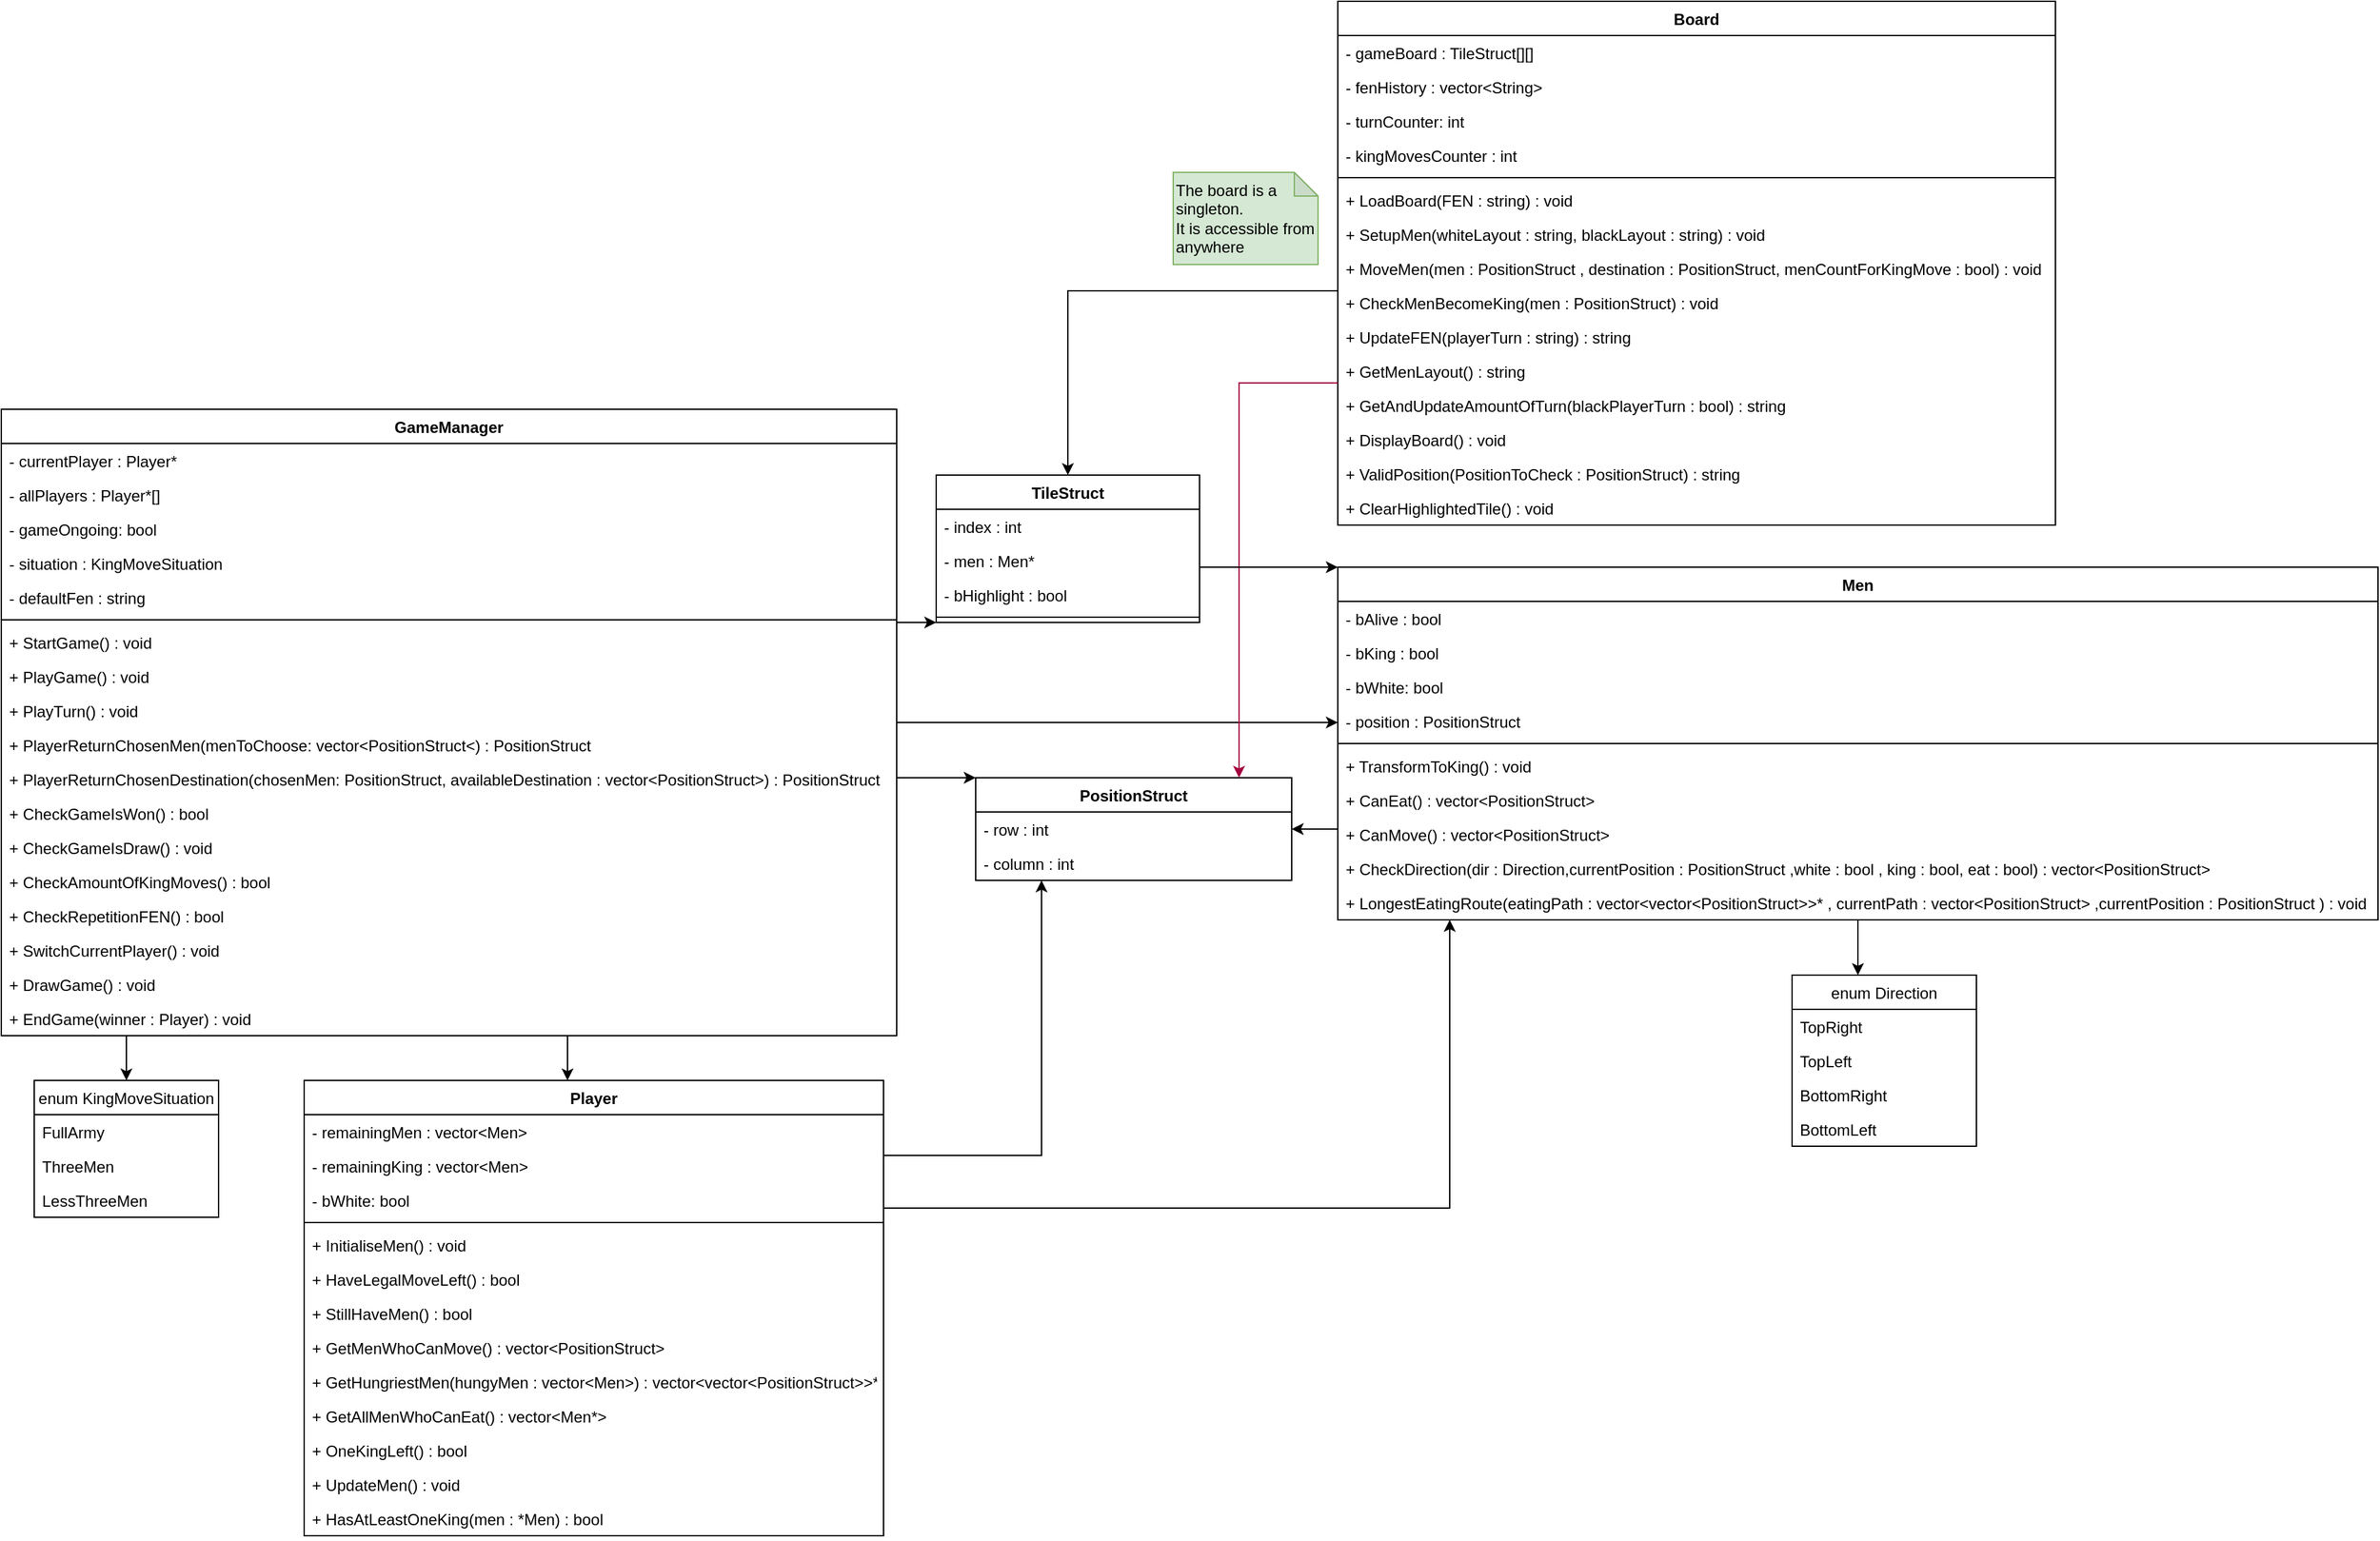 <mxfile version="20.6.1" type="device" pages="6"><diagram id="82PpqmRidC5ZDX2nnx7H" name="Draughts Class Diagrams"><mxGraphModel dx="4310" dy="5437" grid="1" gridSize="10" guides="1" tooltips="1" connect="1" arrows="1" fold="1" page="1" pageScale="1" pageWidth="850" pageHeight="1100" math="0" shadow="0"><root><mxCell id="0"/><mxCell id="1" parent="0"/><mxCell id="9ZoRytKbVPZNieno0GwE-1" value="Board" style="swimlane;fontStyle=1;align=center;verticalAlign=top;childLayout=stackLayout;horizontal=1;startSize=26;horizontalStack=0;resizeParent=1;resizeParentMax=0;resizeLast=0;collapsible=1;marginBottom=0;movable=0;resizable=0;rotatable=0;deletable=0;editable=0;connectable=0;" parent="1" vertex="1"><mxGeometry x="195" y="-2320" width="545" height="398" as="geometry"/></mxCell><mxCell id="cXf-fTEsNX7_cS_xRsEs-8" value="- gameBoard : TileStruct[][]" style="text;strokeColor=none;fillColor=none;align=left;verticalAlign=top;spacingLeft=4;spacingRight=4;overflow=hidden;rotatable=0;points=[[0,0.5],[1,0.5]];portConstraint=eastwest;movable=0;resizable=0;deletable=0;editable=0;connectable=0;" parent="9ZoRytKbVPZNieno0GwE-1" vertex="1"><mxGeometry y="26" width="545" height="26" as="geometry"/></mxCell><mxCell id="9ZoRytKbVPZNieno0GwE-6" value="- fenHistory : vector&lt;String&gt;" style="text;strokeColor=none;fillColor=none;align=left;verticalAlign=top;spacingLeft=4;spacingRight=4;overflow=hidden;rotatable=0;points=[[0,0.5],[1,0.5]];portConstraint=eastwest;movable=0;resizable=0;deletable=0;editable=0;connectable=0;" parent="9ZoRytKbVPZNieno0GwE-1" vertex="1"><mxGeometry y="52" width="545" height="26" as="geometry"/></mxCell><mxCell id="PdsDnIYSQmM4EE9Gsihj-1" value="- turnCounter: int" style="text;strokeColor=none;fillColor=none;align=left;verticalAlign=top;spacingLeft=4;spacingRight=4;overflow=hidden;rotatable=0;points=[[0,0.5],[1,0.5]];portConstraint=eastwest;movable=0;resizable=0;deletable=0;editable=0;connectable=0;" parent="9ZoRytKbVPZNieno0GwE-1" vertex="1"><mxGeometry y="78" width="545" height="26" as="geometry"/></mxCell><mxCell id="9ZoRytKbVPZNieno0GwE-15" value="- kingMovesCounter : int" style="text;strokeColor=none;fillColor=none;align=left;verticalAlign=top;spacingLeft=4;spacingRight=4;overflow=hidden;rotatable=0;points=[[0,0.5],[1,0.5]];portConstraint=eastwest;movable=0;resizable=0;deletable=0;editable=0;connectable=0;" parent="9ZoRytKbVPZNieno0GwE-1" vertex="1"><mxGeometry y="104" width="545" height="26" as="geometry"/></mxCell><mxCell id="9ZoRytKbVPZNieno0GwE-3" value="" style="line;strokeWidth=1;fillColor=none;align=left;verticalAlign=middle;spacingTop=-1;spacingLeft=3;spacingRight=3;rotatable=0;labelPosition=right;points=[];portConstraint=eastwest;strokeColor=inherit;movable=0;resizable=0;deletable=0;editable=0;connectable=0;" parent="9ZoRytKbVPZNieno0GwE-1" vertex="1"><mxGeometry y="130" width="545" height="8" as="geometry"/></mxCell><mxCell id="9ZoRytKbVPZNieno0GwE-16" value="+ LoadBoard(FEN : string) : void" style="text;strokeColor=none;fillColor=none;align=left;verticalAlign=top;spacingLeft=4;spacingRight=4;overflow=hidden;rotatable=0;points=[[0,0.5],[1,0.5]];portConstraint=eastwest;movable=0;resizable=0;deletable=0;editable=0;connectable=0;" parent="9ZoRytKbVPZNieno0GwE-1" vertex="1"><mxGeometry y="138" width="545" height="26" as="geometry"/></mxCell><mxCell id="PyIKF2diNLAwJOjOi0J1-12" value="+ SetupMen(whiteLayout : string, blackLayout : string) : void" style="text;strokeColor=none;fillColor=none;align=left;verticalAlign=top;spacingLeft=4;spacingRight=4;overflow=hidden;rotatable=0;points=[[0,0.5],[1,0.5]];portConstraint=eastwest;movable=0;resizable=0;deletable=0;editable=0;connectable=0;" vertex="1" parent="9ZoRytKbVPZNieno0GwE-1"><mxGeometry y="164" width="545" height="26" as="geometry"/></mxCell><mxCell id="ohV8WBLekVueIZJ_Sr_s-1" value="+ MoveMen(men : PositionStruct , destination : PositionStruct, menCountForKingMove : bool) : void" style="text;strokeColor=none;fillColor=none;align=left;verticalAlign=top;spacingLeft=4;spacingRight=4;overflow=hidden;rotatable=0;points=[[0,0.5],[1,0.5]];portConstraint=eastwest;movable=0;resizable=0;deletable=0;editable=0;connectable=0;" parent="9ZoRytKbVPZNieno0GwE-1" vertex="1"><mxGeometry y="190" width="545" height="26" as="geometry"/></mxCell><mxCell id="3pYXAlrZDS5_oRa00E36-9" value="+ CheckMenBecomeKing(men : PositionStruct) : void" style="text;strokeColor=none;fillColor=none;align=left;verticalAlign=top;spacingLeft=4;spacingRight=4;overflow=hidden;rotatable=0;points=[[0,0.5],[1,0.5]];portConstraint=eastwest;movable=0;resizable=0;deletable=0;editable=0;connectable=0;" parent="9ZoRytKbVPZNieno0GwE-1" vertex="1"><mxGeometry y="216" width="545" height="26" as="geometry"/></mxCell><mxCell id="Ymf8u1sgGCGF6dZkd7xD-1" value="+ UpdateFEN(playerTurn : string) : string" style="text;strokeColor=none;fillColor=none;align=left;verticalAlign=top;spacingLeft=4;spacingRight=4;overflow=hidden;rotatable=0;points=[[0,0.5],[1,0.5]];portConstraint=eastwest;movable=0;resizable=0;deletable=0;editable=0;connectable=0;" parent="9ZoRytKbVPZNieno0GwE-1" vertex="1"><mxGeometry y="242" width="545" height="26" as="geometry"/></mxCell><mxCell id="d7hNFSszmgcZpWncCGSy-1" value="+ GetMenLayout() : string" style="text;strokeColor=none;fillColor=none;align=left;verticalAlign=top;spacingLeft=4;spacingRight=4;overflow=hidden;rotatable=0;points=[[0,0.5],[1,0.5]];portConstraint=eastwest;movable=0;resizable=0;deletable=0;editable=0;connectable=0;" parent="9ZoRytKbVPZNieno0GwE-1" vertex="1"><mxGeometry y="268" width="545" height="26" as="geometry"/></mxCell><mxCell id="9ZoRytKbVPZNieno0GwE-4" value="+ GetAndUpdateAmountOfTurn(blackPlayerTurn : bool) : string" style="text;strokeColor=none;fillColor=none;align=left;verticalAlign=top;spacingLeft=4;spacingRight=4;overflow=hidden;rotatable=0;points=[[0,0.5],[1,0.5]];portConstraint=eastwest;movable=0;resizable=0;deletable=0;editable=0;connectable=0;" parent="9ZoRytKbVPZNieno0GwE-1" vertex="1"><mxGeometry y="294" width="545" height="26" as="geometry"/></mxCell><mxCell id="PyIKF2diNLAwJOjOi0J1-13" value="+ DisplayBoard() : void" style="text;strokeColor=none;fillColor=none;align=left;verticalAlign=top;spacingLeft=4;spacingRight=4;overflow=hidden;rotatable=0;points=[[0,0.5],[1,0.5]];portConstraint=eastwest;movable=0;resizable=0;deletable=0;editable=0;connectable=0;" vertex="1" parent="9ZoRytKbVPZNieno0GwE-1"><mxGeometry y="320" width="545" height="26" as="geometry"/></mxCell><mxCell id="z3vnlTwjUiP169XbFy98-1" value="+ ValidPosition(PositionToCheck : PositionStruct) : string" style="text;strokeColor=none;fillColor=none;align=left;verticalAlign=top;spacingLeft=4;spacingRight=4;overflow=hidden;rotatable=0;points=[[0,0.5],[1,0.5]];portConstraint=eastwest;movable=0;resizable=0;deletable=0;editable=0;connectable=0;" vertex="1" parent="9ZoRytKbVPZNieno0GwE-1"><mxGeometry y="346" width="545" height="26" as="geometry"/></mxCell><mxCell id="PyIKF2diNLAwJOjOi0J1-14" value="+ ClearHighlightedTile() : void" style="text;strokeColor=none;fillColor=none;align=left;verticalAlign=top;spacingLeft=4;spacingRight=4;overflow=hidden;rotatable=0;points=[[0,0.5],[1,0.5]];portConstraint=eastwest;movable=0;resizable=0;deletable=0;editable=0;connectable=0;" vertex="1" parent="9ZoRytKbVPZNieno0GwE-1"><mxGeometry y="372" width="545" height="26" as="geometry"/></mxCell><mxCell id="J_QA29bJoMqDH07O5fcD-1" style="edgeStyle=orthogonalEdgeStyle;rounded=0;orthogonalLoop=1;jettySize=auto;html=1;movable=0;resizable=0;rotatable=0;deletable=0;editable=0;connectable=0;" parent="1" source="9ZoRytKbVPZNieno0GwE-5" target="cXf-fTEsNX7_cS_xRsEs-9" edge="1"><mxGeometry relative="1" as="geometry"><Array as="points"><mxPoint x="-140" y="-1900"/><mxPoint x="-140" y="-1900"/></Array><mxPoint x="-40" y="-1870" as="targetPoint"/></mxGeometry></mxCell><mxCell id="PyIKF2diNLAwJOjOi0J1-23" style="edgeStyle=orthogonalEdgeStyle;rounded=0;orthogonalLoop=1;jettySize=auto;html=1;movable=0;resizable=0;rotatable=0;deletable=0;editable=0;connectable=0;" edge="1" parent="1" source="9ZoRytKbVPZNieno0GwE-5" target="PyIKF2diNLAwJOjOi0J1-18"><mxGeometry relative="1" as="geometry"><Array as="points"><mxPoint x="-725" y="-1520"/><mxPoint x="-725" y="-1520"/></Array></mxGeometry></mxCell><mxCell id="9ZoRytKbVPZNieno0GwE-5" value="GameManager" style="swimlane;fontStyle=1;align=center;verticalAlign=top;childLayout=stackLayout;horizontal=1;startSize=26;horizontalStack=0;resizeParent=1;resizeParentMax=0;resizeLast=0;collapsible=1;marginBottom=0;movable=0;resizable=0;rotatable=0;deletable=0;editable=0;connectable=0;" parent="1" vertex="1"><mxGeometry x="-820" y="-2010" width="680" height="476" as="geometry"/></mxCell><mxCell id="fC_TjnSLZL7FTMBSwDvD-2" value="- currentPlayer : Player*" style="text;strokeColor=none;fillColor=none;align=left;verticalAlign=top;spacingLeft=4;spacingRight=4;overflow=hidden;rotatable=0;points=[[0,0.5],[1,0.5]];portConstraint=eastwest;movable=0;resizable=0;deletable=0;editable=0;connectable=0;" parent="9ZoRytKbVPZNieno0GwE-5" vertex="1"><mxGeometry y="26" width="680" height="26" as="geometry"/></mxCell><mxCell id="V-PYh_FDIITondq_LNyT-1" value="- allPlayers : Player*[]" style="text;strokeColor=none;fillColor=none;align=left;verticalAlign=top;spacingLeft=4;spacingRight=4;overflow=hidden;rotatable=0;points=[[0,0.5],[1,0.5]];portConstraint=eastwest;movable=0;resizable=0;deletable=0;editable=0;connectable=0;" parent="9ZoRytKbVPZNieno0GwE-5" vertex="1"><mxGeometry y="52" width="680" height="26" as="geometry"/></mxCell><mxCell id="PyIKF2diNLAwJOjOi0J1-15" value="- gameOngoing: bool" style="text;strokeColor=none;fillColor=none;align=left;verticalAlign=top;spacingLeft=4;spacingRight=4;overflow=hidden;rotatable=0;points=[[0,0.5],[1,0.5]];portConstraint=eastwest;movable=0;resizable=0;deletable=0;editable=0;connectable=0;" vertex="1" parent="9ZoRytKbVPZNieno0GwE-5"><mxGeometry y="78" width="680" height="26" as="geometry"/></mxCell><mxCell id="PyIKF2diNLAwJOjOi0J1-17" value="- situation : KingMoveSituation" style="text;strokeColor=none;fillColor=none;align=left;verticalAlign=top;spacingLeft=4;spacingRight=4;overflow=hidden;rotatable=0;points=[[0,0.5],[1,0.5]];portConstraint=eastwest;movable=0;resizable=0;deletable=0;editable=0;connectable=0;" vertex="1" parent="9ZoRytKbVPZNieno0GwE-5"><mxGeometry y="104" width="680" height="26" as="geometry"/></mxCell><mxCell id="PyIKF2diNLAwJOjOi0J1-16" value="- defaultFen : string" style="text;strokeColor=none;fillColor=none;align=left;verticalAlign=top;spacingLeft=4;spacingRight=4;overflow=hidden;rotatable=0;points=[[0,0.5],[1,0.5]];portConstraint=eastwest;movable=0;resizable=0;deletable=0;editable=0;connectable=0;" vertex="1" parent="9ZoRytKbVPZNieno0GwE-5"><mxGeometry y="130" width="680" height="26" as="geometry"/></mxCell><mxCell id="9ZoRytKbVPZNieno0GwE-7" value="" style="line;strokeWidth=1;fillColor=none;align=left;verticalAlign=middle;spacingTop=-1;spacingLeft=3;spacingRight=3;rotatable=0;labelPosition=right;points=[];portConstraint=eastwest;strokeColor=inherit;movable=0;resizable=0;deletable=0;editable=0;connectable=0;" parent="9ZoRytKbVPZNieno0GwE-5" vertex="1"><mxGeometry y="156" width="680" height="8" as="geometry"/></mxCell><mxCell id="S8FMwn4IfF4FpHgUpW7J-1" value="+ StartGame() : void" style="text;strokeColor=none;fillColor=none;align=left;verticalAlign=top;spacingLeft=4;spacingRight=4;overflow=hidden;rotatable=0;points=[[0,0.5],[1,0.5]];portConstraint=eastwest;movable=0;resizable=0;deletable=0;editable=0;connectable=0;" vertex="1" parent="9ZoRytKbVPZNieno0GwE-5"><mxGeometry y="164" width="680" height="26" as="geometry"/></mxCell><mxCell id="9ZoRytKbVPZNieno0GwE-8" value="+ PlayGame() : void" style="text;strokeColor=none;fillColor=none;align=left;verticalAlign=top;spacingLeft=4;spacingRight=4;overflow=hidden;rotatable=0;points=[[0,0.5],[1,0.5]];portConstraint=eastwest;movable=0;resizable=0;deletable=0;editable=0;connectable=0;" parent="9ZoRytKbVPZNieno0GwE-5" vertex="1"><mxGeometry y="190" width="680" height="26" as="geometry"/></mxCell><mxCell id="fC_TjnSLZL7FTMBSwDvD-1" value="+ PlayTurn() : void" style="text;strokeColor=none;fillColor=none;align=left;verticalAlign=top;spacingLeft=4;spacingRight=4;overflow=hidden;rotatable=0;points=[[0,0.5],[1,0.5]];portConstraint=eastwest;movable=0;resizable=0;deletable=0;editable=0;connectable=0;" parent="9ZoRytKbVPZNieno0GwE-5" vertex="1"><mxGeometry y="216" width="680" height="26" as="geometry"/></mxCell><mxCell id="3pYXAlrZDS5_oRa00E36-8" value="+ PlayerReturnChosenMen(menToChoose: vector&lt;PositionStruct&lt;) : PositionStruct" style="text;strokeColor=none;fillColor=none;align=left;verticalAlign=top;spacingLeft=4;spacingRight=4;overflow=hidden;rotatable=0;points=[[0,0.5],[1,0.5]];portConstraint=eastwest;movable=0;resizable=0;deletable=0;editable=0;connectable=0;" parent="9ZoRytKbVPZNieno0GwE-5" vertex="1"><mxGeometry y="242" width="680" height="26" as="geometry"/></mxCell><mxCell id="yDoNDBGrj5JCWCQXeuYM-1" value="+ PlayerReturnChosenDestination(chosenMen: PositionStruct, availableDestination : vector&lt;PositionStruct&gt;) : PositionStruct" style="text;strokeColor=none;fillColor=none;align=left;verticalAlign=top;spacingLeft=4;spacingRight=4;overflow=hidden;rotatable=0;points=[[0,0.5],[1,0.5]];portConstraint=eastwest;movable=0;resizable=0;deletable=0;editable=0;connectable=0;fontSize=12;" parent="9ZoRytKbVPZNieno0GwE-5" vertex="1"><mxGeometry y="268" width="680" height="26" as="geometry"/></mxCell><mxCell id="jgJJX0KyQD0qHrhf996s-1" value="+ CheckGameIsWon() : bool" style="text;strokeColor=none;fillColor=none;align=left;verticalAlign=top;spacingLeft=4;spacingRight=4;overflow=hidden;rotatable=0;points=[[0,0.5],[1,0.5]];portConstraint=eastwest;movable=0;resizable=0;deletable=0;editable=0;connectable=0;" parent="9ZoRytKbVPZNieno0GwE-5" vertex="1"><mxGeometry y="294" width="680" height="26" as="geometry"/></mxCell><mxCell id="jgJJX0KyQD0qHrhf996s-2" value="+ CheckGameIsDraw() : void" style="text;strokeColor=none;fillColor=none;align=left;verticalAlign=top;spacingLeft=4;spacingRight=4;overflow=hidden;rotatable=0;points=[[0,0.5],[1,0.5]];portConstraint=eastwest;movable=0;resizable=0;deletable=0;editable=0;connectable=0;" parent="9ZoRytKbVPZNieno0GwE-5" vertex="1"><mxGeometry y="320" width="680" height="26" as="geometry"/></mxCell><mxCell id="cXf-fTEsNX7_cS_xRsEs-17" value="+ CheckAmountOfKingMoves() : bool" style="text;strokeColor=none;fillColor=none;align=left;verticalAlign=top;spacingLeft=4;spacingRight=4;overflow=hidden;rotatable=0;points=[[0,0.5],[1,0.5]];portConstraint=eastwest;movable=0;resizable=0;deletable=0;editable=0;connectable=0;" parent="9ZoRytKbVPZNieno0GwE-5" vertex="1"><mxGeometry y="346" width="680" height="26" as="geometry"/></mxCell><mxCell id="cXf-fTEsNX7_cS_xRsEs-19" value="+ CheckRepetitionFEN() : bool" style="text;strokeColor=none;fillColor=none;align=left;verticalAlign=top;spacingLeft=4;spacingRight=4;overflow=hidden;rotatable=0;points=[[0,0.5],[1,0.5]];portConstraint=eastwest;movable=0;resizable=0;deletable=0;editable=0;connectable=0;" parent="9ZoRytKbVPZNieno0GwE-5" vertex="1"><mxGeometry y="372" width="680" height="26" as="geometry"/></mxCell><mxCell id="9ZoRytKbVPZNieno0GwE-14" value="+ SwitchCurrentPlayer() : void" style="text;strokeColor=none;fillColor=none;align=left;verticalAlign=top;spacingLeft=4;spacingRight=4;overflow=hidden;rotatable=0;points=[[0,0.5],[1,0.5]];portConstraint=eastwest;movable=0;resizable=0;deletable=0;editable=0;connectable=0;" parent="9ZoRytKbVPZNieno0GwE-5" vertex="1"><mxGeometry y="398" width="680" height="26" as="geometry"/></mxCell><mxCell id="ZwI5yBNhvnxKYi2HhsWN-1" value="+ DrawGame() : void" style="text;strokeColor=none;fillColor=none;align=left;verticalAlign=top;spacingLeft=4;spacingRight=4;overflow=hidden;rotatable=0;points=[[0,0.5],[1,0.5]];portConstraint=eastwest;movable=0;resizable=0;deletable=0;editable=0;connectable=0;" parent="9ZoRytKbVPZNieno0GwE-5" vertex="1"><mxGeometry y="424" width="680" height="26" as="geometry"/></mxCell><mxCell id="ZwI5yBNhvnxKYi2HhsWN-2" value="+ EndGame(winner : Player) : void" style="text;strokeColor=none;fillColor=none;align=left;verticalAlign=top;spacingLeft=4;spacingRight=4;overflow=hidden;rotatable=0;points=[[0,0.5],[1,0.5]];portConstraint=eastwest;movable=0;resizable=0;deletable=0;editable=0;connectable=0;" parent="9ZoRytKbVPZNieno0GwE-5" vertex="1"><mxGeometry y="450" width="680" height="26" as="geometry"/></mxCell><mxCell id="PyIKF2diNLAwJOjOi0J1-10" style="edgeStyle=orthogonalEdgeStyle;rounded=0;orthogonalLoop=1;jettySize=auto;html=1;movable=0;resizable=0;rotatable=0;deletable=0;editable=0;connectable=0;" edge="1" parent="1" source="9ZoRytKbVPZNieno0GwE-9" target="PyIKF2diNLAwJOjOi0J1-5"><mxGeometry relative="1" as="geometry"><Array as="points"><mxPoint x="610" y="-1660"/><mxPoint x="610" y="-1660"/></Array></mxGeometry></mxCell><mxCell id="9ZoRytKbVPZNieno0GwE-9" value="Men" style="swimlane;fontStyle=1;align=center;verticalAlign=top;childLayout=stackLayout;horizontal=1;startSize=26;horizontalStack=0;resizeParent=1;resizeParentMax=0;resizeLast=0;collapsible=1;marginBottom=0;movable=0;resizable=0;rotatable=0;deletable=0;editable=0;connectable=0;" parent="1" vertex="1"><mxGeometry x="195" y="-1890" width="790" height="268" as="geometry"/></mxCell><mxCell id="9ZoRytKbVPZNieno0GwE-10" value="- bAlive : bool" style="text;strokeColor=none;fillColor=none;align=left;verticalAlign=top;spacingLeft=4;spacingRight=4;overflow=hidden;rotatable=0;points=[[0,0.5],[1,0.5]];portConstraint=eastwest;movable=0;resizable=0;deletable=0;editable=0;connectable=0;" parent="9ZoRytKbVPZNieno0GwE-9" vertex="1"><mxGeometry y="26" width="790" height="26" as="geometry"/></mxCell><mxCell id="9ZoRytKbVPZNieno0GwE-17" value="- bKing : bool" style="text;strokeColor=none;fillColor=none;align=left;verticalAlign=top;spacingLeft=4;spacingRight=4;overflow=hidden;rotatable=0;points=[[0,0.5],[1,0.5]];portConstraint=eastwest;movable=0;resizable=0;deletable=0;editable=0;connectable=0;" parent="9ZoRytKbVPZNieno0GwE-9" vertex="1"><mxGeometry y="52" width="790" height="26" as="geometry"/></mxCell><mxCell id="gg8vvmczJX3KiemNyKeD-1" value="- bWhite: bool" style="text;strokeColor=none;fillColor=none;align=left;verticalAlign=top;spacingLeft=4;spacingRight=4;overflow=hidden;rotatable=0;points=[[0,0.5],[1,0.5]];portConstraint=eastwest;movable=0;resizable=0;deletable=0;editable=0;connectable=0;" parent="9ZoRytKbVPZNieno0GwE-9" vertex="1"><mxGeometry y="78" width="790" height="26" as="geometry"/></mxCell><mxCell id="bSb71AsxDi2x1jsdgQYU-1" value="- position : PositionStruct" style="text;strokeColor=none;fillColor=none;align=left;verticalAlign=top;spacingLeft=4;spacingRight=4;overflow=hidden;rotatable=0;points=[[0,0.5],[1,0.5]];portConstraint=eastwest;movable=0;resizable=0;deletable=0;editable=0;connectable=0;" parent="9ZoRytKbVPZNieno0GwE-9" vertex="1"><mxGeometry y="104" width="790" height="26" as="geometry"/></mxCell><mxCell id="9ZoRytKbVPZNieno0GwE-11" value="" style="line;strokeWidth=1;fillColor=none;align=left;verticalAlign=middle;spacingTop=-1;spacingLeft=3;spacingRight=3;rotatable=0;labelPosition=right;points=[];portConstraint=eastwest;strokeColor=inherit;movable=0;resizable=0;deletable=0;editable=0;connectable=0;" parent="9ZoRytKbVPZNieno0GwE-9" vertex="1"><mxGeometry y="130" width="790" height="8" as="geometry"/></mxCell><mxCell id="PyIKF2diNLAwJOjOi0J1-11" value="+ TransformToKing() : void" style="text;strokeColor=none;fillColor=none;align=left;verticalAlign=top;spacingLeft=4;spacingRight=4;overflow=hidden;rotatable=0;points=[[0,0.5],[1,0.5]];portConstraint=eastwest;movable=0;resizable=0;deletable=0;editable=0;connectable=0;" vertex="1" parent="9ZoRytKbVPZNieno0GwE-9"><mxGeometry y="138" width="790" height="26" as="geometry"/></mxCell><mxCell id="9ZoRytKbVPZNieno0GwE-18" value="+ CanEat() : vector&lt;PositionStruct&gt;" style="text;strokeColor=none;fillColor=none;align=left;verticalAlign=top;spacingLeft=4;spacingRight=4;overflow=hidden;rotatable=0;points=[[0,0.5],[1,0.5]];portConstraint=eastwest;movable=0;resizable=0;deletable=0;editable=0;connectable=0;" parent="9ZoRytKbVPZNieno0GwE-9" vertex="1"><mxGeometry y="164" width="790" height="26" as="geometry"/></mxCell><mxCell id="YhppW_-5gN742TNNiSlJ-1" value="+ CanMove() : vector&lt;PositionStruct&gt;" style="text;strokeColor=none;fillColor=none;align=left;verticalAlign=top;spacingLeft=4;spacingRight=4;overflow=hidden;rotatable=0;points=[[0,0.5],[1,0.5]];portConstraint=eastwest;movable=0;resizable=0;deletable=0;editable=0;connectable=0;" parent="9ZoRytKbVPZNieno0GwE-9" vertex="1"><mxGeometry y="190" width="790" height="26" as="geometry"/></mxCell><mxCell id="gj293hLTnulXeUUfvufI-1" value="+ CheckDirection(dir : Direction,currentPosition : PositionStruct ,white : bool , king : bool, eat : bool) : vector&lt;PositionStruct&gt;" style="text;strokeColor=none;fillColor=none;align=left;verticalAlign=top;spacingLeft=4;spacingRight=4;overflow=hidden;rotatable=0;points=[[0,0.5],[1,0.5]];portConstraint=eastwest;movable=0;resizable=0;deletable=0;editable=0;connectable=0;" vertex="1" parent="9ZoRytKbVPZNieno0GwE-9"><mxGeometry y="216" width="790" height="26" as="geometry"/></mxCell><mxCell id="9ZoRytKbVPZNieno0GwE-19" value="+ LongestEatingRoute(eatingPath : vector&lt;vector&lt;PositionStruct&gt;&gt;* , currentPath : vector&lt;PositionStruct&gt; ,currentPosition : PositionStruct ) : void" style="text;strokeColor=none;fillColor=none;align=left;verticalAlign=top;spacingLeft=4;spacingRight=4;overflow=hidden;rotatable=0;points=[[0,0.5],[1,0.5]];portConstraint=eastwest;movable=0;resizable=0;deletable=0;editable=0;connectable=0;" parent="9ZoRytKbVPZNieno0GwE-9" vertex="1"><mxGeometry y="242" width="790" height="26" as="geometry"/></mxCell><mxCell id="16JpeS1Zjp_D-k9y_gUo-1" value="PositionStruct" style="swimlane;fontStyle=1;align=center;verticalAlign=top;childLayout=stackLayout;horizontal=1;startSize=26;horizontalStack=0;resizeParent=1;resizeParentMax=0;resizeLast=0;collapsible=1;marginBottom=0;movable=0;resizable=0;rotatable=0;deletable=0;editable=0;connectable=0;" parent="1" vertex="1"><mxGeometry x="-80" y="-1730" width="240" height="78" as="geometry"/></mxCell><mxCell id="16JpeS1Zjp_D-k9y_gUo-2" value="- row : int" style="text;strokeColor=none;fillColor=none;align=left;verticalAlign=top;spacingLeft=4;spacingRight=4;overflow=hidden;rotatable=0;points=[[0,0.5],[1,0.5]];portConstraint=eastwest;movable=0;resizable=0;deletable=0;editable=0;connectable=0;" parent="16JpeS1Zjp_D-k9y_gUo-1" vertex="1"><mxGeometry y="26" width="240" height="26" as="geometry"/></mxCell><mxCell id="16JpeS1Zjp_D-k9y_gUo-3" value="- column : int" style="text;strokeColor=none;fillColor=none;align=left;verticalAlign=top;spacingLeft=4;spacingRight=4;overflow=hidden;rotatable=0;points=[[0,0.5],[1,0.5]];portConstraint=eastwest;movable=0;resizable=0;deletable=0;editable=0;connectable=0;" parent="16JpeS1Zjp_D-k9y_gUo-1" vertex="1"><mxGeometry y="52" width="240" height="26" as="geometry"/></mxCell><mxCell id="_q09OrBYfHxoUlR0Ivia-1" style="edgeStyle=orthogonalEdgeStyle;rounded=0;orthogonalLoop=1;jettySize=auto;html=1;movable=0;resizable=0;rotatable=0;deletable=0;editable=0;connectable=0;" parent="1" source="cXf-fTEsNX7_cS_xRsEs-1" target="16JpeS1Zjp_D-k9y_gUo-1" edge="1"><mxGeometry relative="1" as="geometry"><Array as="points"><mxPoint x="-30" y="-1443"/></Array></mxGeometry></mxCell><mxCell id="cXf-fTEsNX7_cS_xRsEs-1" value="Player" style="swimlane;fontStyle=1;align=center;verticalAlign=top;childLayout=stackLayout;horizontal=1;startSize=26;horizontalStack=0;resizeParent=1;resizeParentMax=0;resizeLast=0;collapsible=1;marginBottom=0;movable=0;resizable=0;rotatable=0;deletable=0;editable=0;connectable=0;" parent="1" vertex="1"><mxGeometry x="-590" y="-1500" width="440" height="346" as="geometry"/></mxCell><mxCell id="cXf-fTEsNX7_cS_xRsEs-2" value="- remainingMen : vector&lt;Men&gt;" style="text;strokeColor=none;fillColor=none;align=left;verticalAlign=top;spacingLeft=4;spacingRight=4;overflow=hidden;rotatable=0;points=[[0,0.5],[1,0.5]];portConstraint=eastwest;movable=0;resizable=0;deletable=0;editable=0;connectable=0;" parent="cXf-fTEsNX7_cS_xRsEs-1" vertex="1"><mxGeometry y="26" width="440" height="26" as="geometry"/></mxCell><mxCell id="cXf-fTEsNX7_cS_xRsEs-3" value="- remainingKing : vector&lt;Men&gt;" style="text;strokeColor=none;fillColor=none;align=left;verticalAlign=top;spacingLeft=4;spacingRight=4;overflow=hidden;rotatable=0;points=[[0,0.5],[1,0.5]];portConstraint=eastwest;movable=0;resizable=0;deletable=0;editable=0;connectable=0;" parent="cXf-fTEsNX7_cS_xRsEs-1" vertex="1"><mxGeometry y="52" width="440" height="26" as="geometry"/></mxCell><mxCell id="Y_WJy3vrqENn_y7A2Zw1-2" value="- bWhite: bool" style="text;strokeColor=none;fillColor=none;align=left;verticalAlign=top;spacingLeft=4;spacingRight=4;overflow=hidden;rotatable=0;points=[[0,0.5],[1,0.5]];portConstraint=eastwest;movable=0;resizable=0;deletable=0;editable=0;connectable=0;" parent="cXf-fTEsNX7_cS_xRsEs-1" vertex="1"><mxGeometry y="78" width="440" height="26" as="geometry"/></mxCell><mxCell id="cXf-fTEsNX7_cS_xRsEs-4" value="" style="line;strokeWidth=1;fillColor=none;align=left;verticalAlign=middle;spacingTop=-1;spacingLeft=3;spacingRight=3;rotatable=0;labelPosition=right;points=[];portConstraint=eastwest;strokeColor=inherit;movable=0;resizable=0;deletable=0;editable=0;connectable=0;" parent="cXf-fTEsNX7_cS_xRsEs-1" vertex="1"><mxGeometry y="104" width="440" height="8" as="geometry"/></mxCell><mxCell id="PyIKF2diNLAwJOjOi0J1-4" value="+ InitialiseMen() : void" style="text;strokeColor=none;fillColor=none;align=left;verticalAlign=top;spacingLeft=4;spacingRight=4;overflow=hidden;rotatable=0;points=[[0,0.5],[1,0.5]];portConstraint=eastwest;movable=0;resizable=0;deletable=0;editable=0;connectable=0;" vertex="1" parent="cXf-fTEsNX7_cS_xRsEs-1"><mxGeometry y="112" width="440" height="26" as="geometry"/></mxCell><mxCell id="cXf-fTEsNX7_cS_xRsEs-18" value="+ HaveLegalMoveLeft() : bool" style="text;strokeColor=none;fillColor=none;align=left;verticalAlign=top;spacingLeft=4;spacingRight=4;overflow=hidden;rotatable=0;points=[[0,0.5],[1,0.5]];portConstraint=eastwest;movable=0;resizable=0;deletable=0;editable=0;connectable=0;" parent="cXf-fTEsNX7_cS_xRsEs-1" vertex="1"><mxGeometry y="138" width="440" height="26" as="geometry"/></mxCell><mxCell id="cXf-fTEsNX7_cS_xRsEs-16" value="+ StillHaveMen() : bool" style="text;strokeColor=none;fillColor=none;align=left;verticalAlign=top;spacingLeft=4;spacingRight=4;overflow=hidden;rotatable=0;points=[[0,0.5],[1,0.5]];portConstraint=eastwest;movable=0;resizable=0;deletable=0;editable=0;connectable=0;" parent="cXf-fTEsNX7_cS_xRsEs-1" vertex="1"><mxGeometry y="164" width="440" height="26" as="geometry"/></mxCell><mxCell id="wkYTMvBl68MjXEwJF6uP-1" value="+ GetMenWhoCanMove() : vector&lt;PositionStruct&gt;" style="text;strokeColor=none;fillColor=none;align=left;verticalAlign=top;spacingLeft=4;spacingRight=4;overflow=hidden;rotatable=0;points=[[0,0.5],[1,0.5]];portConstraint=eastwest;movable=0;resizable=0;deletable=0;editable=0;connectable=0;" vertex="1" parent="cXf-fTEsNX7_cS_xRsEs-1"><mxGeometry y="190" width="440" height="26" as="geometry"/></mxCell><mxCell id="3pYXAlrZDS5_oRa00E36-7" value="+ GetHungriestMen(hungyMen : vector&lt;Men&gt;) : vector&lt;vector&lt;PositionStruct&gt;&gt;*" style="text;strokeColor=none;fillColor=none;align=left;verticalAlign=top;spacingLeft=4;spacingRight=4;overflow=hidden;rotatable=0;points=[[0,0.5],[1,0.5]];portConstraint=eastwest;movable=0;resizable=0;deletable=0;editable=0;connectable=0;" parent="cXf-fTEsNX7_cS_xRsEs-1" vertex="1"><mxGeometry y="216" width="440" height="26" as="geometry"/></mxCell><mxCell id="CjtwkK0RbOj1vwoypyuR-1" value="+ GetAllMenWhoCanEat() : vector&lt;Men*&gt;" style="text;strokeColor=none;fillColor=none;align=left;verticalAlign=top;spacingLeft=4;spacingRight=4;overflow=hidden;rotatable=0;points=[[0,0.5],[1,0.5]];portConstraint=eastwest;movable=0;resizable=0;deletable=0;editable=0;connectable=0;" parent="cXf-fTEsNX7_cS_xRsEs-1" vertex="1"><mxGeometry y="242" width="440" height="26" as="geometry"/></mxCell><mxCell id="tcF0BdATkMtEyidAaTrA-1" value="+ OneKingLeft() : bool" style="text;strokeColor=none;fillColor=none;align=left;verticalAlign=top;spacingLeft=4;spacingRight=4;overflow=hidden;rotatable=0;points=[[0,0.5],[1,0.5]];portConstraint=eastwest;movable=0;resizable=0;deletable=0;editable=0;connectable=0;" vertex="1" parent="cXf-fTEsNX7_cS_xRsEs-1"><mxGeometry y="268" width="440" height="26" as="geometry"/></mxCell><mxCell id="BLlQmsdM7aOf2GGKZLyk-11" value="+ UpdateMen() : void" style="text;strokeColor=none;fillColor=none;align=left;verticalAlign=top;spacingLeft=4;spacingRight=4;overflow=hidden;rotatable=0;points=[[0,0.5],[1,0.5]];portConstraint=eastwest;movable=0;resizable=0;deletable=0;editable=0;connectable=0;" parent="cXf-fTEsNX7_cS_xRsEs-1" vertex="1"><mxGeometry y="294" width="440" height="26" as="geometry"/></mxCell><mxCell id="PyIKF2diNLAwJOjOi0J1-2" value="+ HasAtLeastOneKing(men : *Men) : bool" style="text;strokeColor=none;fillColor=none;align=left;verticalAlign=top;spacingLeft=4;spacingRight=4;overflow=hidden;rotatable=0;points=[[0,0.5],[1,0.5]];portConstraint=eastwest;movable=0;resizable=0;deletable=0;editable=0;connectable=0;" vertex="1" parent="cXf-fTEsNX7_cS_xRsEs-1"><mxGeometry y="320" width="440" height="26" as="geometry"/></mxCell><mxCell id="cXf-fTEsNX7_cS_xRsEs-9" value="TileStruct" style="swimlane;fontStyle=1;align=center;verticalAlign=top;childLayout=stackLayout;horizontal=1;startSize=26;horizontalStack=0;resizeParent=1;resizeParentMax=0;resizeLast=0;collapsible=1;marginBottom=0;movable=0;resizable=0;rotatable=0;deletable=0;editable=0;connectable=0;" parent="1" vertex="1"><mxGeometry x="-110" y="-1960" width="200" height="112" as="geometry"/></mxCell><mxCell id="cXf-fTEsNX7_cS_xRsEs-11" value="- index : int" style="text;strokeColor=none;fillColor=none;align=left;verticalAlign=top;spacingLeft=4;spacingRight=4;overflow=hidden;rotatable=0;points=[[0,0.5],[1,0.5]];portConstraint=eastwest;movable=0;resizable=0;deletable=0;editable=0;connectable=0;" parent="cXf-fTEsNX7_cS_xRsEs-9" vertex="1"><mxGeometry y="26" width="200" height="26" as="geometry"/></mxCell><mxCell id="cXf-fTEsNX7_cS_xRsEs-10" value="- men : Men*" style="text;strokeColor=none;fillColor=none;align=left;verticalAlign=top;spacingLeft=4;spacingRight=4;overflow=hidden;rotatable=0;points=[[0,0.5],[1,0.5]];portConstraint=eastwest;movable=0;resizable=0;deletable=0;editable=0;connectable=0;" parent="cXf-fTEsNX7_cS_xRsEs-9" vertex="1"><mxGeometry y="52" width="200" height="26" as="geometry"/></mxCell><mxCell id="twEpG6gb6AGKk7HVd8tW-2" value="- bHighlight : bool" style="text;strokeColor=none;fillColor=none;align=left;verticalAlign=top;spacingLeft=4;spacingRight=4;overflow=hidden;rotatable=0;points=[[0,0.5],[1,0.5]];portConstraint=eastwest;movable=0;resizable=0;deletable=0;editable=0;connectable=0;" parent="cXf-fTEsNX7_cS_xRsEs-9" vertex="1"><mxGeometry y="78" width="200" height="26" as="geometry"/></mxCell><mxCell id="cXf-fTEsNX7_cS_xRsEs-12" value="" style="line;strokeWidth=1;fillColor=none;align=left;verticalAlign=middle;spacingTop=-1;spacingLeft=3;spacingRight=3;rotatable=0;labelPosition=right;points=[];portConstraint=eastwest;strokeColor=inherit;movable=0;resizable=0;deletable=0;editable=0;connectable=0;" parent="cXf-fTEsNX7_cS_xRsEs-9" vertex="1"><mxGeometry y="104" width="200" height="8" as="geometry"/></mxCell><mxCell id="BLlQmsdM7aOf2GGKZLyk-1" value="" style="edgeStyle=orthogonalEdgeStyle;orthogonalLoop=1;jettySize=auto;html=1;rounded=0;movable=0;resizable=0;rotatable=0;deletable=0;editable=0;connectable=0;" parent="1" source="9ZoRytKbVPZNieno0GwE-5" target="cXf-fTEsNX7_cS_xRsEs-1" edge="1"><mxGeometry width="80" relative="1" as="geometry"><mxPoint x="-350" y="-1858" as="sourcePoint"/><mxPoint x="-200" y="-1708" as="targetPoint"/><Array as="points"><mxPoint x="-390" y="-1530"/><mxPoint x="-390" y="-1530"/></Array></mxGeometry></mxCell><mxCell id="BLlQmsdM7aOf2GGKZLyk-2" value="" style="edgeStyle=orthogonalEdgeStyle;orthogonalLoop=1;jettySize=auto;html=1;rounded=0;movable=0;resizable=0;rotatable=0;deletable=0;editable=0;connectable=0;" parent="1" source="9ZoRytKbVPZNieno0GwE-5" target="9ZoRytKbVPZNieno0GwE-9" edge="1"><mxGeometry width="80" relative="1" as="geometry"><mxPoint x="-870" y="-1428" as="sourcePoint"/><mxPoint x="-790" y="-1428" as="targetPoint"/><Array as="points"><mxPoint x="630" y="-1776"/></Array></mxGeometry></mxCell><mxCell id="BLlQmsdM7aOf2GGKZLyk-3" value="" style="edgeStyle=orthogonalEdgeStyle;orthogonalLoop=1;jettySize=auto;html=1;rounded=0;movable=0;resizable=0;rotatable=0;deletable=0;editable=0;connectable=0;" parent="1" source="cXf-fTEsNX7_cS_xRsEs-1" target="9ZoRytKbVPZNieno0GwE-9" edge="1"><mxGeometry width="80" relative="1" as="geometry"><mxPoint x="-390" y="-1178" as="sourcePoint"/><mxPoint x="-310" y="-1178" as="targetPoint"/><Array as="points"><mxPoint x="280" y="-1403"/></Array></mxGeometry></mxCell><mxCell id="BLlQmsdM7aOf2GGKZLyk-6" value="" style="edgeStyle=orthogonalEdgeStyle;orthogonalLoop=1;jettySize=auto;html=1;rounded=0;movable=0;resizable=0;rotatable=0;deletable=0;editable=0;connectable=0;" parent="1" source="9ZoRytKbVPZNieno0GwE-1" target="cXf-fTEsNX7_cS_xRsEs-9" edge="1"><mxGeometry width="80" relative="1" as="geometry"><mxPoint x="360" y="-1498" as="sourcePoint"/><mxPoint x="440" y="-1498" as="targetPoint"/><Array as="points"><mxPoint x="-10" y="-2100"/></Array></mxGeometry></mxCell><mxCell id="BLlQmsdM7aOf2GGKZLyk-9" value="" style="edgeStyle=orthogonalEdgeStyle;orthogonalLoop=1;jettySize=auto;html=1;rounded=0;fillColor=#d80073;strokeColor=#A50040;movable=0;resizable=0;rotatable=0;deletable=0;editable=0;connectable=0;" parent="1" source="9ZoRytKbVPZNieno0GwE-1" target="16JpeS1Zjp_D-k9y_gUo-1" edge="1"><mxGeometry width="80" relative="1" as="geometry"><mxPoint x="110" y="-1908" as="sourcePoint"/><mxPoint x="190" y="-1908" as="targetPoint"/><Array as="points"><mxPoint x="120" y="-2030"/></Array></mxGeometry></mxCell><mxCell id="BLlQmsdM7aOf2GGKZLyk-10" value="" style="edgeStyle=orthogonalEdgeStyle;orthogonalLoop=1;jettySize=auto;html=1;rounded=0;movable=0;resizable=0;rotatable=0;deletable=0;editable=0;connectable=0;" parent="1" source="9ZoRytKbVPZNieno0GwE-5" target="16JpeS1Zjp_D-k9y_gUo-1" edge="1"><mxGeometry width="80" relative="1" as="geometry"><mxPoint x="-50" y="-1898" as="sourcePoint"/><mxPoint x="30" y="-1898" as="targetPoint"/><Array as="points"><mxPoint x="-150" y="-1680"/><mxPoint x="-150" y="-1680"/></Array></mxGeometry></mxCell><mxCell id="UYym0ftUytOdBsR2PsgK-1" value="" style="edgeStyle=orthogonalEdgeStyle;orthogonalLoop=1;jettySize=auto;html=1;rounded=0;fontSize=12;movable=0;resizable=0;rotatable=0;deletable=0;editable=0;connectable=0;" parent="1" source="cXf-fTEsNX7_cS_xRsEs-9" target="9ZoRytKbVPZNieno0GwE-9" edge="1"><mxGeometry width="80" relative="1" as="geometry"><mxPoint x="440" y="-1452" as="sourcePoint"/><mxPoint x="520" y="-1452" as="targetPoint"/><Array as="points"><mxPoint x="140" y="-1890"/><mxPoint x="140" y="-1890"/></Array></mxGeometry></mxCell><mxCell id="tl1YwVMMvEem9TJOKHKG-1" value="" style="endArrow=classic;html=1;rounded=0;edgeStyle=orthogonalEdgeStyle;movable=0;resizable=0;rotatable=0;deletable=0;editable=0;connectable=0;" parent="1" source="9ZoRytKbVPZNieno0GwE-9" target="16JpeS1Zjp_D-k9y_gUo-1" edge="1"><mxGeometry width="50" height="50" relative="1" as="geometry"><mxPoint x="-520" y="-1152" as="sourcePoint"/><mxPoint x="-470" y="-1202" as="targetPoint"/><Array as="points"><mxPoint x="190" y="-1691"/><mxPoint x="190" y="-1691"/></Array></mxGeometry></mxCell><mxCell id="fzVDTow_c53PzzlshcGB-1" value="The board is a singleton.&lt;br&gt;It is accessible from anywhere" style="shape=note;whiteSpace=wrap;html=1;backgroundOutline=1;darkOpacity=0.05;align=left;size=18;fillColor=#d5e8d4;strokeColor=#82b366;movable=0;resizable=0;rotatable=0;deletable=0;editable=0;connectable=0;" parent="1" vertex="1"><mxGeometry x="70" y="-2190" width="110" height="70" as="geometry"/></mxCell><mxCell id="PyIKF2diNLAwJOjOi0J1-5" value="enum Direction" style="swimlane;fontStyle=0;childLayout=stackLayout;horizontal=1;startSize=26;fillColor=none;horizontalStack=0;resizeParent=1;resizeParentMax=0;resizeLast=0;collapsible=1;marginBottom=0;movable=0;resizable=0;rotatable=0;deletable=0;editable=0;connectable=0;" vertex="1" parent="1"><mxGeometry x="540" y="-1580" width="140" height="130" as="geometry"/></mxCell><mxCell id="PyIKF2diNLAwJOjOi0J1-6" value="TopRight" style="text;strokeColor=none;fillColor=none;align=left;verticalAlign=top;spacingLeft=4;spacingRight=4;overflow=hidden;rotatable=0;points=[[0,0.5],[1,0.5]];portConstraint=eastwest;movable=0;resizable=0;deletable=0;editable=0;connectable=0;" vertex="1" parent="PyIKF2diNLAwJOjOi0J1-5"><mxGeometry y="26" width="140" height="26" as="geometry"/></mxCell><mxCell id="PyIKF2diNLAwJOjOi0J1-7" value="TopLeft" style="text;strokeColor=none;fillColor=none;align=left;verticalAlign=top;spacingLeft=4;spacingRight=4;overflow=hidden;rotatable=0;points=[[0,0.5],[1,0.5]];portConstraint=eastwest;movable=0;resizable=0;deletable=0;editable=0;connectable=0;" vertex="1" parent="PyIKF2diNLAwJOjOi0J1-5"><mxGeometry y="52" width="140" height="26" as="geometry"/></mxCell><mxCell id="PyIKF2diNLAwJOjOi0J1-8" value="BottomRight" style="text;strokeColor=none;fillColor=none;align=left;verticalAlign=top;spacingLeft=4;spacingRight=4;overflow=hidden;rotatable=0;points=[[0,0.5],[1,0.5]];portConstraint=eastwest;movable=0;resizable=0;deletable=0;editable=0;connectable=0;" vertex="1" parent="PyIKF2diNLAwJOjOi0J1-5"><mxGeometry y="78" width="140" height="26" as="geometry"/></mxCell><mxCell id="PyIKF2diNLAwJOjOi0J1-9" value="BottomLeft" style="text;strokeColor=none;fillColor=none;align=left;verticalAlign=top;spacingLeft=4;spacingRight=4;overflow=hidden;rotatable=0;points=[[0,0.5],[1,0.5]];portConstraint=eastwest;movable=0;resizable=0;deletable=0;editable=0;connectable=0;" vertex="1" parent="PyIKF2diNLAwJOjOi0J1-5"><mxGeometry y="104" width="140" height="26" as="geometry"/></mxCell><mxCell id="PyIKF2diNLAwJOjOi0J1-18" value="enum KingMoveSituation" style="swimlane;fontStyle=0;childLayout=stackLayout;horizontal=1;startSize=26;fillColor=none;horizontalStack=0;resizeParent=1;resizeParentMax=0;resizeLast=0;collapsible=1;marginBottom=0;movable=0;resizable=0;rotatable=0;deletable=0;editable=0;connectable=0;" vertex="1" parent="1"><mxGeometry x="-795" y="-1500" width="140" height="104" as="geometry"/></mxCell><mxCell id="PyIKF2diNLAwJOjOi0J1-19" value="FullArmy" style="text;strokeColor=none;fillColor=none;align=left;verticalAlign=top;spacingLeft=4;spacingRight=4;overflow=hidden;rotatable=0;points=[[0,0.5],[1,0.5]];portConstraint=eastwest;movable=0;resizable=0;deletable=0;editable=0;connectable=0;" vertex="1" parent="PyIKF2diNLAwJOjOi0J1-18"><mxGeometry y="26" width="140" height="26" as="geometry"/></mxCell><mxCell id="PyIKF2diNLAwJOjOi0J1-20" value="ThreeMen" style="text;strokeColor=none;fillColor=none;align=left;verticalAlign=top;spacingLeft=4;spacingRight=4;overflow=hidden;rotatable=0;points=[[0,0.5],[1,0.5]];portConstraint=eastwest;movable=0;resizable=0;deletable=0;editable=0;connectable=0;" vertex="1" parent="PyIKF2diNLAwJOjOi0J1-18"><mxGeometry y="52" width="140" height="26" as="geometry"/></mxCell><mxCell id="PyIKF2diNLAwJOjOi0J1-21" value="LessThreeMen" style="text;strokeColor=none;fillColor=none;align=left;verticalAlign=top;spacingLeft=4;spacingRight=4;overflow=hidden;rotatable=0;points=[[0,0.5],[1,0.5]];portConstraint=eastwest;movable=0;resizable=0;deletable=0;editable=0;connectable=0;" vertex="1" parent="PyIKF2diNLAwJOjOi0J1-18"><mxGeometry y="78" width="140" height="26" as="geometry"/></mxCell></root></mxGraphModel></diagram><diagram id="dfgqQs7ff0ivtMcMHBW5" name="GameManager activity diagrams"><mxGraphModel dx="11230" dy="7510" grid="1" gridSize="10" guides="1" tooltips="1" connect="1" arrows="1" fold="1" page="1" pageScale="1" pageWidth="850" pageHeight="1100" math="0" shadow="0"><root><mxCell id="0"/><mxCell id="1" parent="0"/><mxCell id="WDEPnx_jwKoPVjCewPYM-61" value="" style="group;movable=0;resizable=0;rotatable=0;deletable=0;editable=0;connectable=0;" vertex="1" connectable="0" parent="1"><mxGeometry x="3810" y="-50" width="780" height="860" as="geometry"/></mxCell><mxCell id="CIwdl4QwQ8F-02YEpxHU-1" value="&lt;span style=&quot;text-align: left;&quot;&gt;&lt;font style=&quot;font-size: 24px;&quot;&gt;&lt;br&gt;CheckRepetitionFEN() : bool&lt;/font&gt;&lt;/span&gt;" style="rounded=0;whiteSpace=wrap;html=1;labelPosition=center;verticalLabelPosition=top;align=center;verticalAlign=bottom;fontSize=32;fontStyle=1;movable=0;resizable=0;rotatable=0;deletable=0;editable=0;connectable=0;" parent="WDEPnx_jwKoPVjCewPYM-61" vertex="1"><mxGeometry width="780" height="860" as="geometry"/></mxCell><mxCell id="mxDjPX13U0AmCBbZx1Pf-12" value="" style="ellipse;html=1;shape=startState;fillColor=#000000;strokeColor=#ff0000;fontSize=12;movable=0;resizable=0;rotatable=0;deletable=0;editable=0;connectable=0;" parent="WDEPnx_jwKoPVjCewPYM-61" vertex="1"><mxGeometry x="237.5" y="25" width="30" height="30" as="geometry"/></mxCell><mxCell id="mxDjPX13U0AmCBbZx1Pf-13" value="" style="edgeStyle=orthogonalEdgeStyle;html=1;verticalAlign=bottom;endArrow=open;endSize=8;strokeColor=#ff0000;rounded=0;fontSize=12;movable=0;resizable=0;rotatable=0;deletable=0;editable=0;connectable=0;" parent="WDEPnx_jwKoPVjCewPYM-61" source="mxDjPX13U0AmCBbZx1Pf-12" target="w7ZwsKQS1vCuULdMQ3z6-7" edge="1"><mxGeometry relative="1" as="geometry"><mxPoint x="252.5" y="115" as="targetPoint"/></mxGeometry></mxCell><mxCell id="w7ZwsKQS1vCuULdMQ3z6-7" value="Loop for each string in FenHistory" style="rounded=1;whiteSpace=wrap;html=1;arcSize=40;fontColor=#000000;fillColor=#ffffc0;strokeColor=#ff0000;fontSize=12;movable=0;resizable=0;rotatable=0;deletable=0;editable=0;connectable=0;" parent="WDEPnx_jwKoPVjCewPYM-61" vertex="1"><mxGeometry x="180" y="100" width="145" height="40" as="geometry"/></mxCell><mxCell id="w7ZwsKQS1vCuULdMQ3z6-8" value="" style="edgeStyle=orthogonalEdgeStyle;html=1;verticalAlign=bottom;endArrow=open;endSize=8;strokeColor=#ff0000;rounded=0;fontSize=12;movable=0;resizable=0;rotatable=0;deletable=0;editable=0;connectable=0;" parent="WDEPnx_jwKoPVjCewPYM-61" source="w7ZwsKQS1vCuULdMQ3z6-7" target="5InzFhVwCYCDYXla75xC-20" edge="1"><mxGeometry relative="1" as="geometry"><mxPoint x="252.5" y="210" as="targetPoint"/></mxGeometry></mxCell><mxCell id="5InzFhVwCYCDYXla75xC-20" value="Create a temporary integer variable &quot;counter&quot;" style="rounded=1;whiteSpace=wrap;html=1;arcSize=40;fontColor=#000000;fillColor=#ffffc0;strokeColor=#ff0000;fontSize=12;movable=0;resizable=0;rotatable=0;deletable=0;editable=0;connectable=0;" parent="WDEPnx_jwKoPVjCewPYM-61" vertex="1"><mxGeometry x="188.75" y="190" width="127.5" height="40" as="geometry"/></mxCell><mxCell id="5InzFhVwCYCDYXla75xC-21" value="" style="edgeStyle=orthogonalEdgeStyle;html=1;verticalAlign=bottom;endArrow=open;endSize=8;strokeColor=#ff0000;rounded=0;fontSize=12;movable=0;resizable=0;rotatable=0;deletable=0;editable=0;connectable=0;" parent="WDEPnx_jwKoPVjCewPYM-61" source="5InzFhVwCYCDYXla75xC-20" target="5InzFhVwCYCDYXla75xC-22" edge="1"><mxGeometry relative="1" as="geometry"><mxPoint x="252.5" y="290" as="targetPoint"/></mxGeometry></mxCell><mxCell id="5InzFhVwCYCDYXla75xC-22" value="Loop for each string in FenHistory string[]" style="rounded=1;whiteSpace=wrap;html=1;arcSize=40;fontColor=#000000;fillColor=#ffffc0;strokeColor=#ff0000;fontSize=12;movable=0;resizable=0;rotatable=0;deletable=0;editable=0;connectable=0;" parent="WDEPnx_jwKoPVjCewPYM-61" vertex="1"><mxGeometry x="183.75" y="279" width="137.5" height="40" as="geometry"/></mxCell><mxCell id="5InzFhVwCYCDYXla75xC-23" value="" style="edgeStyle=orthogonalEdgeStyle;html=1;verticalAlign=bottom;endArrow=open;endSize=8;strokeColor=#ff0000;rounded=0;fontSize=12;movable=0;resizable=0;rotatable=0;deletable=0;editable=0;connectable=0;" parent="WDEPnx_jwKoPVjCewPYM-61" source="5InzFhVwCYCDYXla75xC-22" target="5InzFhVwCYCDYXla75xC-27" edge="1"><mxGeometry relative="1" as="geometry"><mxPoint x="253" y="410" as="targetPoint"/><Array as="points"><mxPoint x="253" y="350"/><mxPoint x="253" y="380"/></Array></mxGeometry></mxCell><mxCell id="5InzFhVwCYCDYXla75xC-27" value="" style="rhombus;whiteSpace=wrap;html=1;fillColor=#ffffc0;strokeColor=#ff0000;fontSize=12;movable=0;resizable=0;rotatable=0;deletable=0;editable=0;connectable=0;" parent="WDEPnx_jwKoPVjCewPYM-61" vertex="1"><mxGeometry x="212.5" y="370" width="80" height="40" as="geometry"/></mxCell><mxCell id="5InzFhVwCYCDYXla75xC-28" value="If the strings are exactly &lt;br&gt;equal, increment &quot;counter&quot;" style="edgeStyle=orthogonalEdgeStyle;html=1;align=left;verticalAlign=bottom;endArrow=open;endSize=8;strokeColor=#ff0000;rounded=0;fontSize=12;movable=0;resizable=0;rotatable=0;deletable=0;editable=0;connectable=0;" parent="WDEPnx_jwKoPVjCewPYM-61" source="5InzFhVwCYCDYXla75xC-27" target="5InzFhVwCYCDYXla75xC-37" edge="1"><mxGeometry x="-0.873" y="-40" relative="1" as="geometry"><mxPoint x="460" y="389.957" as="targetPoint"/><Array as="points"><mxPoint x="360" y="390"/><mxPoint x="360" y="390"/></Array><mxPoint as="offset"/></mxGeometry></mxCell><mxCell id="5InzFhVwCYCDYXla75xC-29" value="if the strings aren't equal" style="edgeStyle=orthogonalEdgeStyle;html=1;align=left;verticalAlign=top;endArrow=open;endSize=8;strokeColor=#ff0000;rounded=0;fontSize=12;movable=0;resizable=0;rotatable=0;deletable=0;editable=0;connectable=0;" parent="WDEPnx_jwKoPVjCewPYM-61" source="5InzFhVwCYCDYXla75xC-27" target="5InzFhVwCYCDYXla75xC-22" edge="1"><mxGeometry x="-0.233" y="50" relative="1" as="geometry"><mxPoint x="60" y="300" as="targetPoint"/><Array as="points"><mxPoint x="110" y="390"/><mxPoint x="110" y="299"/></Array><mxPoint as="offset"/></mxGeometry></mxCell><mxCell id="5InzFhVwCYCDYXla75xC-30" value="Looped through all strings (inner loop)" style="edgeStyle=orthogonalEdgeStyle;html=1;align=left;verticalAlign=top;endArrow=open;endSize=8;strokeColor=#ff0000;rounded=0;fontSize=12;movable=0;resizable=0;rotatable=0;deletable=0;editable=0;connectable=0;" parent="WDEPnx_jwKoPVjCewPYM-61" source="5InzFhVwCYCDYXla75xC-27" target="5InzFhVwCYCDYXla75xC-32" edge="1"><mxGeometry x="-0.151" y="8" relative="1" as="geometry"><mxPoint x="252" y="520" as="targetPoint"/><mxPoint x="222.5" y="400" as="sourcePoint"/><mxPoint as="offset"/></mxGeometry></mxCell><mxCell id="5InzFhVwCYCDYXla75xC-32" value="" style="rhombus;whiteSpace=wrap;html=1;fillColor=#ffffc0;strokeColor=#ff0000;fontSize=12;movable=0;resizable=0;rotatable=0;deletable=0;editable=0;connectable=0;" parent="WDEPnx_jwKoPVjCewPYM-61" vertex="1"><mxGeometry x="212.5" y="575" width="80" height="40" as="geometry"/></mxCell><mxCell id="5InzFhVwCYCDYXla75xC-33" value="any strings left (outer loop)" style="edgeStyle=orthogonalEdgeStyle;html=1;align=left;verticalAlign=bottom;endArrow=open;endSize=8;strokeColor=#ff0000;rounded=0;fontSize=12;movable=0;resizable=0;rotatable=0;deletable=0;editable=0;connectable=0;" parent="WDEPnx_jwKoPVjCewPYM-61" source="5InzFhVwCYCDYXla75xC-32" target="w7ZwsKQS1vCuULdMQ3z6-7" edge="1"><mxGeometry x="-0.568" relative="1" as="geometry"><mxPoint x="30" y="540" as="targetPoint"/><Array as="points"><mxPoint x="30" y="595"/><mxPoint x="30" y="120"/></Array><mxPoint as="offset"/></mxGeometry></mxCell><mxCell id="5InzFhVwCYCDYXla75xC-34" value="Looped through all strings (outer loop)" style="edgeStyle=orthogonalEdgeStyle;html=1;align=left;verticalAlign=top;endArrow=open;endSize=8;strokeColor=#ff0000;rounded=0;fontSize=12;exitX=0.5;exitY=1;exitDx=0;exitDy=0;movable=0;resizable=0;rotatable=0;deletable=0;editable=0;connectable=0;" parent="WDEPnx_jwKoPVjCewPYM-61" source="5InzFhVwCYCDYXla75xC-32" target="5InzFhVwCYCDYXla75xC-44" edge="1"><mxGeometry x="-0.182" y="8" relative="1" as="geometry"><mxPoint x="252" y="725" as="targetPoint"/><mxPoint x="200" y="615" as="sourcePoint"/><Array as="points"><mxPoint x="252" y="625"/><mxPoint x="252" y="625"/><mxPoint x="252" y="715"/></Array><mxPoint as="offset"/></mxGeometry></mxCell><mxCell id="5InzFhVwCYCDYXla75xC-37" value="" style="rhombus;whiteSpace=wrap;html=1;fillColor=#ffffc0;strokeColor=#ff0000;fontSize=12;movable=0;resizable=0;rotatable=0;deletable=0;editable=0;connectable=0;" parent="WDEPnx_jwKoPVjCewPYM-61" vertex="1"><mxGeometry x="450" y="369.997" width="80" height="40" as="geometry"/></mxCell><mxCell id="5InzFhVwCYCDYXla75xC-38" value="counter &amp;gt;= 3" style="edgeStyle=orthogonalEdgeStyle;html=1;align=left;verticalAlign=bottom;endArrow=open;endSize=8;strokeColor=#ff0000;rounded=0;fontSize=12;movable=0;resizable=0;rotatable=0;deletable=0;editable=0;connectable=0;" parent="WDEPnx_jwKoPVjCewPYM-61" source="5InzFhVwCYCDYXla75xC-37" target="5InzFhVwCYCDYXla75xC-40" edge="1"><mxGeometry x="-0.712" relative="1" as="geometry"><mxPoint x="630" y="390" as="targetPoint"/><mxPoint as="offset"/></mxGeometry></mxCell><mxCell id="5InzFhVwCYCDYXla75xC-39" value="counter &amp;lt; 3" style="edgeStyle=orthogonalEdgeStyle;html=1;align=left;verticalAlign=top;endArrow=open;endSize=8;strokeColor=#ff0000;rounded=0;fontSize=12;movable=0;resizable=0;rotatable=0;deletable=0;editable=0;connectable=0;" parent="WDEPnx_jwKoPVjCewPYM-61" source="5InzFhVwCYCDYXla75xC-37" target="5InzFhVwCYCDYXla75xC-22" edge="1"><mxGeometry x="0.093" y="-29" relative="1" as="geometry"><mxPoint x="480" y="280" as="targetPoint"/><Array as="points"><mxPoint x="490" y="299"/></Array><mxPoint as="offset"/></mxGeometry></mxCell><mxCell id="5InzFhVwCYCDYXla75xC-40" value="Return true" style="rounded=1;whiteSpace=wrap;html=1;arcSize=40;fontColor=#000000;fillColor=#ffffc0;strokeColor=#ff0000;fontSize=12;movable=0;resizable=0;rotatable=0;deletable=0;editable=0;connectable=0;" parent="WDEPnx_jwKoPVjCewPYM-61" vertex="1"><mxGeometry x="640" y="370" width="120" height="40" as="geometry"/></mxCell><mxCell id="5InzFhVwCYCDYXla75xC-41" value="" style="edgeStyle=orthogonalEdgeStyle;html=1;verticalAlign=bottom;endArrow=open;endSize=8;strokeColor=#ff0000;rounded=0;fontSize=12;movable=0;resizable=0;rotatable=0;deletable=0;editable=0;connectable=0;" parent="WDEPnx_jwKoPVjCewPYM-61" source="5InzFhVwCYCDYXla75xC-40" target="5InzFhVwCYCDYXla75xC-46" edge="1"><mxGeometry relative="1" as="geometry"><mxPoint x="700" y="480" as="targetPoint"/><Array as="points"><mxPoint x="700" y="825"/></Array></mxGeometry></mxCell><mxCell id="5InzFhVwCYCDYXla75xC-44" value="Return false" style="rounded=1;whiteSpace=wrap;html=1;arcSize=40;fontColor=#000000;fillColor=#ffffc0;strokeColor=#ff0000;fontSize=12;movable=0;resizable=0;rotatable=0;deletable=0;editable=0;connectable=0;" parent="WDEPnx_jwKoPVjCewPYM-61" vertex="1"><mxGeometry x="192.5" y="720" width="120" height="40" as="geometry"/></mxCell><mxCell id="5InzFhVwCYCDYXla75xC-45" value="" style="edgeStyle=orthogonalEdgeStyle;html=1;verticalAlign=bottom;endArrow=open;endSize=8;strokeColor=#ff0000;rounded=0;fontSize=12;movable=0;resizable=0;rotatable=0;deletable=0;editable=0;connectable=0;" parent="WDEPnx_jwKoPVjCewPYM-61" source="5InzFhVwCYCDYXla75xC-44" target="5InzFhVwCYCDYXla75xC-46" edge="1"><mxGeometry relative="1" as="geometry"><mxPoint x="252" y="805" as="targetPoint"/></mxGeometry></mxCell><mxCell id="5InzFhVwCYCDYXla75xC-46" value="" style="ellipse;html=1;shape=endState;fillColor=#000000;strokeColor=#ff0000;fontSize=12;movable=0;resizable=0;rotatable=0;deletable=0;editable=0;connectable=0;" parent="WDEPnx_jwKoPVjCewPYM-61" vertex="1"><mxGeometry x="237.5" y="810" width="30" height="30" as="geometry"/></mxCell><mxCell id="neRzbIA5AdnmiRdgLnDl-1" value="The repetition of the &quot;loop for each&quot; signify that this is a nested loop, here we are looping through every string, and comparing each of them with every other string." style="shape=note;whiteSpace=wrap;html=1;backgroundOutline=1;darkOpacity=0.05;align=left;size=18;fillColor=#d5e8d4;strokeColor=#82b366;movable=0;resizable=0;rotatable=0;deletable=0;editable=0;connectable=0;" parent="WDEPnx_jwKoPVjCewPYM-61" vertex="1"><mxGeometry x="510" y="78.5" width="220" height="81" as="geometry"/></mxCell><mxCell id="neRzbIA5AdnmiRdgLnDl-2" value="" style="endArrow=none;dashed=1;html=1;dashPattern=1 3;strokeWidth=2;rounded=0;fontSize=12;movable=0;resizable=0;rotatable=0;deletable=0;editable=0;connectable=0;" parent="WDEPnx_jwKoPVjCewPYM-61" source="w7ZwsKQS1vCuULdMQ3z6-7" target="neRzbIA5AdnmiRdgLnDl-1" edge="1"><mxGeometry width="50" height="50" relative="1" as="geometry"><mxPoint x="350" y="130" as="sourcePoint"/><mxPoint x="450" y="120" as="targetPoint"/></mxGeometry></mxCell><mxCell id="neRzbIA5AdnmiRdgLnDl-3" value="" style="endArrow=none;dashed=1;html=1;dashPattern=1 3;strokeWidth=2;rounded=0;fontSize=12;exitX=0.75;exitY=0;exitDx=0;exitDy=0;entryX=0;entryY=1;entryDx=0;entryDy=0;entryPerimeter=0;movable=0;resizable=0;rotatable=0;deletable=0;editable=0;connectable=0;" parent="WDEPnx_jwKoPVjCewPYM-61" source="5InzFhVwCYCDYXla75xC-22" target="neRzbIA5AdnmiRdgLnDl-1" edge="1"><mxGeometry width="50" height="50" relative="1" as="geometry"><mxPoint x="460" y="270" as="sourcePoint"/><mxPoint x="510" y="220" as="targetPoint"/><Array as="points"><mxPoint x="287" y="250"/><mxPoint x="510" y="250"/></Array></mxGeometry></mxCell><mxCell id="Mq_eBeCw9I8IUE-E98AP-5" value="There are extra steps which are not mentionned here since they do not impact the logic, but each fen is dissected before comparaisson so that we may compare only the first part of it and not the king counter or the full turn counter: as the full turn counter perpetually increases, keeping it in the check would make none of the string ever equal." style="shape=note;whiteSpace=wrap;html=1;backgroundOutline=1;darkOpacity=0.05;align=left;size=18;fillColor=#d5e8d4;strokeColor=#82b366;movable=0;resizable=0;rotatable=0;deletable=0;editable=0;connectable=0;" vertex="1" parent="WDEPnx_jwKoPVjCewPYM-61"><mxGeometry x="353.76" y="520" width="282.49" height="120" as="geometry"/></mxCell><mxCell id="WDEPnx_jwKoPVjCewPYM-62" value="" style="group;movable=0;resizable=0;rotatable=0;deletable=0;editable=0;connectable=0;" vertex="1" connectable="0" parent="1"><mxGeometry x="3810" y="-1020" width="1253.75" height="860" as="geometry"/></mxCell><mxCell id="mxDjPX13U0AmCBbZx1Pf-7" value="&lt;span style=&quot;text-align: left;&quot;&gt;&lt;font style=&quot;font-size: 24px;&quot;&gt;CheckAmountOfKingMoves() : bool&lt;/font&gt;&lt;/span&gt;" style="rounded=0;whiteSpace=wrap;html=1;labelPosition=center;verticalLabelPosition=top;align=center;verticalAlign=bottom;fontSize=32;fontStyle=1;movable=0;resizable=0;rotatable=0;deletable=0;editable=0;connectable=0;" parent="WDEPnx_jwKoPVjCewPYM-62" vertex="1"><mxGeometry width="1253.75" height="860" as="geometry"/></mxCell><mxCell id="F0onnTX_UqI62VrOzxeJ-1" value="" style="ellipse;html=1;shape=startState;fillColor=#000000;strokeColor=#ff0000;fontSize=12;movable=0;resizable=0;rotatable=0;deletable=0;editable=0;connectable=0;" parent="WDEPnx_jwKoPVjCewPYM-62" vertex="1"><mxGeometry x="658.75" y="20" width="30" height="30" as="geometry"/></mxCell><mxCell id="F0onnTX_UqI62VrOzxeJ-2" value="" style="edgeStyle=orthogonalEdgeStyle;html=1;verticalAlign=bottom;endArrow=open;endSize=8;strokeColor=#ff0000;rounded=0;fontSize=12;movable=0;resizable=0;rotatable=0;deletable=0;editable=0;connectable=0;" parent="WDEPnx_jwKoPVjCewPYM-62" source="F0onnTX_UqI62VrOzxeJ-1" target="Mq_eBeCw9I8IUE-E98AP-8" edge="1"><mxGeometry relative="1" as="geometry"><mxPoint x="694.435" y="100" as="targetPoint"/></mxGeometry></mxCell><mxCell id="Mq_eBeCw9I8IUE-E98AP-8" value="" style="rhombus;whiteSpace=wrap;html=1;fillColor=#ffffc0;strokeColor=#ff0000;labelBackgroundColor=none;fontSize=12;movable=0;resizable=0;rotatable=0;deletable=0;editable=0;connectable=0;" vertex="1" parent="WDEPnx_jwKoPVjCewPYM-62"><mxGeometry x="633.75" y="140" width="80" height="40" as="geometry"/></mxCell><mxCell id="Mq_eBeCw9I8IUE-E98AP-9" value="&lt;span style=&quot;text-align: center; background-color: rgb(248, 249, 250);&quot;&gt;if both players have more then 2 piece left, or no king&lt;/span&gt;" style="edgeStyle=orthogonalEdgeStyle;html=1;align=left;verticalAlign=bottom;endArrow=open;endSize=8;strokeColor=#ff0000;rounded=0;fontSize=12;movable=0;resizable=0;rotatable=0;deletable=0;editable=0;connectable=0;" edge="1" source="Mq_eBeCw9I8IUE-E98AP-8" parent="WDEPnx_jwKoPVjCewPYM-62" target="Mq_eBeCw9I8IUE-E98AP-18"><mxGeometry x="-1" relative="1" as="geometry"><mxPoint x="764" y="250" as="targetPoint"/></mxGeometry></mxCell><mxCell id="Mq_eBeCw9I8IUE-E98AP-10" value="If a player has only one king left" style="edgeStyle=orthogonalEdgeStyle;html=1;align=left;verticalAlign=top;endArrow=open;endSize=8;strokeColor=#ff0000;rounded=0;fontSize=12;movable=0;resizable=0;rotatable=0;deletable=0;editable=0;connectable=0;" edge="1" source="Mq_eBeCw9I8IUE-E98AP-8" parent="WDEPnx_jwKoPVjCewPYM-62" target="Mq_eBeCw9I8IUE-E98AP-11"><mxGeometry x="0.808" y="-30" relative="1" as="geometry"><mxPoint x="624" y="330" as="targetPoint"/><mxPoint as="offset"/></mxGeometry></mxCell><mxCell id="Mq_eBeCw9I8IUE-E98AP-11" value="" style="rhombus;whiteSpace=wrap;html=1;fillColor=#ffffc0;strokeColor=#ff0000;labelBackgroundColor=none;fontSize=12;movable=0;resizable=0;rotatable=0;deletable=0;editable=0;connectable=0;" vertex="1" parent="WDEPnx_jwKoPVjCewPYM-62"><mxGeometry x="345" y="140" width="80" height="40" as="geometry"/></mxCell><mxCell id="Mq_eBeCw9I8IUE-E98AP-12" value="If the other player has three &lt;br&gt;pieces left, including a king" style="edgeStyle=orthogonalEdgeStyle;html=1;align=left;verticalAlign=bottom;endArrow=open;endSize=8;strokeColor=#ff0000;rounded=0;fontSize=12;movable=0;resizable=0;rotatable=0;deletable=0;editable=0;connectable=0;" edge="1" source="Mq_eBeCw9I8IUE-E98AP-11" parent="WDEPnx_jwKoPVjCewPYM-62" target="Mq_eBeCw9I8IUE-E98AP-14"><mxGeometry x="0.333" y="10" relative="1" as="geometry"><mxPoint x="764" y="330" as="targetPoint"/><Array as="points"><mxPoint x="385" y="290"/><mxPoint x="385" y="290"/></Array><mxPoint as="offset"/></mxGeometry></mxCell><mxCell id="Mq_eBeCw9I8IUE-E98AP-13" value="If the other player has less than &lt;br&gt;three pieces left, including a king" style="edgeStyle=orthogonalEdgeStyle;html=1;align=left;verticalAlign=top;endArrow=open;endSize=8;strokeColor=#ff0000;rounded=0;fontSize=12;movable=0;resizable=0;rotatable=0;deletable=0;editable=0;connectable=0;" edge="1" source="Mq_eBeCw9I8IUE-E98AP-11" parent="WDEPnx_jwKoPVjCewPYM-62" target="Mq_eBeCw9I8IUE-E98AP-16"><mxGeometry x="0.81" y="-40" relative="1" as="geometry"><mxPoint x="624" y="410" as="targetPoint"/><Array as="points"><mxPoint x="185" y="160"/></Array><mxPoint as="offset"/></mxGeometry></mxCell><mxCell id="Mq_eBeCw9I8IUE-E98AP-14" value="Situation = ThreeMan" style="rounded=1;whiteSpace=wrap;html=1;arcSize=40;fontColor=#000000;fillColor=#ffffc0;strokeColor=#ff0000;labelBackgroundColor=none;fontSize=12;movable=0;resizable=0;rotatable=0;deletable=0;editable=0;connectable=0;" vertex="1" parent="WDEPnx_jwKoPVjCewPYM-62"><mxGeometry x="325" y="270" width="120" height="40" as="geometry"/></mxCell><mxCell id="Mq_eBeCw9I8IUE-E98AP-15" value="" style="edgeStyle=orthogonalEdgeStyle;html=1;verticalAlign=bottom;endArrow=open;endSize=8;strokeColor=#ff0000;rounded=0;fontSize=12;entryX=0.5;entryY=0;entryDx=0;entryDy=0;movable=0;resizable=0;rotatable=0;deletable=0;editable=0;connectable=0;" edge="1" source="Mq_eBeCw9I8IUE-E98AP-14" parent="WDEPnx_jwKoPVjCewPYM-62" target="Mq_eBeCw9I8IUE-E98AP-20"><mxGeometry relative="1" as="geometry"><mxPoint x="585" y="370" as="targetPoint"/></mxGeometry></mxCell><mxCell id="Mq_eBeCw9I8IUE-E98AP-16" value="Situation = LessThreeMan" style="rounded=1;whiteSpace=wrap;html=1;arcSize=40;fontColor=#000000;fillColor=#ffffc0;strokeColor=#ff0000;labelBackgroundColor=none;fontSize=12;movable=0;resizable=0;rotatable=0;deletable=0;editable=0;connectable=0;" vertex="1" parent="WDEPnx_jwKoPVjCewPYM-62"><mxGeometry x="25" y="140" width="120" height="40" as="geometry"/></mxCell><mxCell id="Mq_eBeCw9I8IUE-E98AP-17" value="" style="edgeStyle=orthogonalEdgeStyle;html=1;verticalAlign=bottom;endArrow=open;endSize=8;strokeColor=#ff0000;rounded=0;fontSize=12;entryX=0;entryY=0;entryDx=0;entryDy=0;movable=0;resizable=0;rotatable=0;deletable=0;editable=0;connectable=0;" edge="1" source="Mq_eBeCw9I8IUE-E98AP-16" parent="WDEPnx_jwKoPVjCewPYM-62" target="Mq_eBeCw9I8IUE-E98AP-20"><mxGeometry relative="1" as="geometry"><mxPoint x="265" y="330" as="targetPoint"/><Array as="points"><mxPoint x="85" y="330"/><mxPoint x="673" y="330"/></Array></mxGeometry></mxCell><mxCell id="Mq_eBeCw9I8IUE-E98AP-18" value="Situation = FullArmy" style="rounded=1;whiteSpace=wrap;html=1;arcSize=40;fontColor=#000000;fillColor=#ffffc0;strokeColor=#ff0000;labelBackgroundColor=none;fontSize=12;movable=0;resizable=0;rotatable=0;deletable=0;editable=0;connectable=0;" vertex="1" parent="WDEPnx_jwKoPVjCewPYM-62"><mxGeometry x="1021.25" y="140" width="120" height="40" as="geometry"/></mxCell><mxCell id="Mq_eBeCw9I8IUE-E98AP-19" value="" style="edgeStyle=orthogonalEdgeStyle;html=1;verticalAlign=bottom;endArrow=open;endSize=8;strokeColor=#ff0000;rounded=0;fontSize=12;entryX=1;entryY=0;entryDx=0;entryDy=0;movable=0;resizable=0;rotatable=0;deletable=0;editable=0;connectable=0;" edge="1" source="Mq_eBeCw9I8IUE-E98AP-18" parent="WDEPnx_jwKoPVjCewPYM-62" target="Mq_eBeCw9I8IUE-E98AP-20"><mxGeometry relative="1" as="geometry"><mxPoint x="1081.25" y="240" as="targetPoint"/><Array as="points"><mxPoint x="1081" y="290"/><mxPoint x="713" y="290"/></Array></mxGeometry></mxCell><mxCell id="Mq_eBeCw9I8IUE-E98AP-20" value="" style="rhombus;whiteSpace=wrap;html=1;fillColor=#ffffc0;strokeColor=#ff0000;labelBackgroundColor=none;fontSize=12;movable=0;resizable=0;rotatable=0;deletable=0;editable=0;connectable=0;" vertex="1" parent="WDEPnx_jwKoPVjCewPYM-62"><mxGeometry x="653" y="405" width="80" height="40" as="geometry"/></mxCell><mxCell id="Mq_eBeCw9I8IUE-E98AP-21" value="Situation = FullArmy &amp;amp;&amp;amp; KingMoveCounter &amp;gt;= 50" style="edgeStyle=orthogonalEdgeStyle;html=1;align=left;verticalAlign=bottom;endArrow=open;endSize=8;strokeColor=#ff0000;rounded=0;fontSize=12;movable=0;resizable=0;rotatable=0;deletable=0;editable=0;connectable=0;" edge="1" source="Mq_eBeCw9I8IUE-E98AP-20" parent="WDEPnx_jwKoPVjCewPYM-62" target="Mq_eBeCw9I8IUE-E98AP-29"><mxGeometry x="-1" relative="1" as="geometry"><mxPoint x="833" y="425" as="targetPoint"/></mxGeometry></mxCell><mxCell id="Mq_eBeCw9I8IUE-E98AP-22" value="else" style="edgeStyle=orthogonalEdgeStyle;html=1;align=left;verticalAlign=top;endArrow=open;endSize=8;strokeColor=#ff0000;rounded=0;fontSize=12;movable=0;resizable=0;rotatable=0;deletable=0;editable=0;connectable=0;" edge="1" source="Mq_eBeCw9I8IUE-E98AP-20" parent="WDEPnx_jwKoPVjCewPYM-62" target="Mq_eBeCw9I8IUE-E98AP-23"><mxGeometry x="-0.535" y="2" relative="1" as="geometry"><mxPoint x="693" y="505" as="targetPoint"/><mxPoint as="offset"/></mxGeometry></mxCell><mxCell id="Mq_eBeCw9I8IUE-E98AP-23" value="" style="rhombus;whiteSpace=wrap;html=1;fillColor=#ffffc0;strokeColor=#ff0000;labelBackgroundColor=none;fontSize=12;movable=0;resizable=0;rotatable=0;deletable=0;editable=0;connectable=0;" vertex="1" parent="WDEPnx_jwKoPVjCewPYM-62"><mxGeometry x="652.5" y="509" width="80" height="40" as="geometry"/></mxCell><mxCell id="Mq_eBeCw9I8IUE-E98AP-24" value="Situation = ThreeMen &amp;amp;&amp;amp; KingMoveCounter &amp;gt;= 36" style="edgeStyle=orthogonalEdgeStyle;html=1;align=left;verticalAlign=bottom;endArrow=open;endSize=8;strokeColor=#ff0000;rounded=0;fontSize=12;movable=0;resizable=0;rotatable=0;deletable=0;editable=0;connectable=0;" edge="1" source="Mq_eBeCw9I8IUE-E98AP-23" parent="WDEPnx_jwKoPVjCewPYM-62" target="Mq_eBeCw9I8IUE-E98AP-31"><mxGeometry x="-1" relative="1" as="geometry"><mxPoint x="832.5" y="529" as="targetPoint"/></mxGeometry></mxCell><mxCell id="Mq_eBeCw9I8IUE-E98AP-25" value="else" style="edgeStyle=orthogonalEdgeStyle;html=1;align=left;verticalAlign=top;endArrow=open;endSize=8;strokeColor=#ff0000;rounded=0;fontSize=12;movable=0;resizable=0;rotatable=0;deletable=0;editable=0;connectable=0;" edge="1" source="Mq_eBeCw9I8IUE-E98AP-23" parent="WDEPnx_jwKoPVjCewPYM-62" target="Mq_eBeCw9I8IUE-E98AP-26"><mxGeometry x="-0.642" y="3" relative="1" as="geometry"><mxPoint x="692.5" y="609" as="targetPoint"/><mxPoint as="offset"/></mxGeometry></mxCell><mxCell id="Mq_eBeCw9I8IUE-E98AP-26" value="" style="rhombus;whiteSpace=wrap;html=1;fillColor=#ffffc0;strokeColor=#ff0000;labelBackgroundColor=none;fontSize=12;movable=0;resizable=0;rotatable=0;deletable=0;editable=0;connectable=0;" vertex="1" parent="WDEPnx_jwKoPVjCewPYM-62"><mxGeometry x="653" y="610" width="80" height="40" as="geometry"/></mxCell><mxCell id="Mq_eBeCw9I8IUE-E98AP-27" value="Situation = LessThreeMen &amp;amp;&amp;amp; KingMoveCounter &amp;gt;= 10" style="edgeStyle=orthogonalEdgeStyle;html=1;align=left;verticalAlign=bottom;endArrow=open;endSize=8;strokeColor=#ff0000;rounded=0;fontSize=12;movable=0;resizable=0;rotatable=0;deletable=0;editable=0;connectable=0;" edge="1" source="Mq_eBeCw9I8IUE-E98AP-26" parent="WDEPnx_jwKoPVjCewPYM-62" target="Mq_eBeCw9I8IUE-E98AP-33"><mxGeometry x="-1" relative="1" as="geometry"><mxPoint x="832.5" y="609" as="targetPoint"/></mxGeometry></mxCell><mxCell id="Mq_eBeCw9I8IUE-E98AP-28" value="else" style="edgeStyle=orthogonalEdgeStyle;html=1;align=left;verticalAlign=top;endArrow=open;endSize=8;strokeColor=#ff0000;rounded=0;fontSize=12;entryX=0.5;entryY=0;entryDx=0;entryDy=0;movable=0;resizable=0;rotatable=0;deletable=0;editable=0;connectable=0;" edge="1" source="Mq_eBeCw9I8IUE-E98AP-26" parent="WDEPnx_jwKoPVjCewPYM-62" target="Mq_eBeCw9I8IUE-E98AP-36"><mxGeometry x="-0.529" y="7" relative="1" as="geometry"><mxPoint x="692.5" y="689" as="targetPoint"/><mxPoint as="offset"/></mxGeometry></mxCell><mxCell id="Mq_eBeCw9I8IUE-E98AP-29" value="Return true" style="rounded=1;whiteSpace=wrap;html=1;arcSize=40;fontColor=#000000;fillColor=#ffffc0;strokeColor=#ff0000;labelBackgroundColor=none;fontSize=12;movable=0;resizable=0;rotatable=0;deletable=0;editable=0;connectable=0;" vertex="1" parent="WDEPnx_jwKoPVjCewPYM-62"><mxGeometry x="1005" y="405" width="120" height="40" as="geometry"/></mxCell><mxCell id="Mq_eBeCw9I8IUE-E98AP-30" value="" style="edgeStyle=orthogonalEdgeStyle;html=1;verticalAlign=bottom;endArrow=open;endSize=8;strokeColor=#ff0000;rounded=0;fontSize=12;entryX=1;entryY=1;entryDx=0;entryDy=0;movable=0;resizable=0;rotatable=0;deletable=0;editable=0;connectable=0;" edge="1" source="Mq_eBeCw9I8IUE-E98AP-29" parent="WDEPnx_jwKoPVjCewPYM-62" target="Mq_eBeCw9I8IUE-E98AP-35"><mxGeometry relative="1" as="geometry"><mxPoint x="1065" y="505" as="targetPoint"/><Array as="points"><mxPoint x="1230" y="425"/><mxPoint x="1230" y="826"/><mxPoint x="706" y="826"/></Array></mxGeometry></mxCell><mxCell id="Mq_eBeCw9I8IUE-E98AP-31" value="Return true" style="rounded=1;whiteSpace=wrap;html=1;arcSize=40;fontColor=#000000;fillColor=#ffffc0;strokeColor=#ff0000;labelBackgroundColor=none;fontSize=12;movable=0;resizable=0;rotatable=0;deletable=0;editable=0;connectable=0;" vertex="1" parent="WDEPnx_jwKoPVjCewPYM-62"><mxGeometry x="1021.25" y="509" width="120" height="40" as="geometry"/></mxCell><mxCell id="Mq_eBeCw9I8IUE-E98AP-32" value="" style="edgeStyle=orthogonalEdgeStyle;html=1;verticalAlign=bottom;endArrow=open;endSize=8;strokeColor=#ff0000;rounded=0;fontSize=12;entryX=1;entryY=0.5;entryDx=0;entryDy=0;movable=0;resizable=0;rotatable=0;deletable=0;editable=0;connectable=0;" edge="1" source="Mq_eBeCw9I8IUE-E98AP-31" parent="WDEPnx_jwKoPVjCewPYM-62" target="Mq_eBeCw9I8IUE-E98AP-35"><mxGeometry relative="1" as="geometry"><mxPoint x="965" y="609" as="targetPoint"/><Array as="points"><mxPoint x="1200" y="529"/><mxPoint x="1200" y="815"/></Array></mxGeometry></mxCell><mxCell id="Mq_eBeCw9I8IUE-E98AP-33" value="Return true" style="rounded=1;whiteSpace=wrap;html=1;arcSize=40;fontColor=#000000;fillColor=#ffffc0;strokeColor=#ff0000;labelBackgroundColor=none;fontSize=12;movable=0;resizable=0;rotatable=0;deletable=0;editable=0;connectable=0;" vertex="1" parent="WDEPnx_jwKoPVjCewPYM-62"><mxGeometry x="1060" y="610" width="120" height="40" as="geometry"/></mxCell><mxCell id="Mq_eBeCw9I8IUE-E98AP-34" value="" style="edgeStyle=orthogonalEdgeStyle;html=1;verticalAlign=bottom;endArrow=open;endSize=8;strokeColor=#ff0000;rounded=0;fontSize=12;entryX=1;entryY=0;entryDx=0;entryDy=0;movable=0;resizable=0;rotatable=0;deletable=0;editable=0;connectable=0;" edge="1" source="Mq_eBeCw9I8IUE-E98AP-33" parent="WDEPnx_jwKoPVjCewPYM-62" target="Mq_eBeCw9I8IUE-E98AP-35"><mxGeometry relative="1" as="geometry"><mxPoint x="985" y="710" as="targetPoint"/><Array as="points"><mxPoint x="1130" y="804"/><mxPoint x="706" y="804"/></Array></mxGeometry></mxCell><mxCell id="Mq_eBeCw9I8IUE-E98AP-35" value="" style="ellipse;html=1;shape=endState;fillColor=#000000;strokeColor=#ff0000;labelBackgroundColor=none;fontSize=12;movable=0;resizable=0;rotatable=0;deletable=0;editable=0;connectable=0;" vertex="1" parent="WDEPnx_jwKoPVjCewPYM-62"><mxGeometry x="678.75" y="800" width="30" height="30" as="geometry"/></mxCell><mxCell id="Mq_eBeCw9I8IUE-E98AP-36" value="Return false" style="rounded=1;whiteSpace=wrap;html=1;arcSize=40;fontColor=#000000;fillColor=#ffffc0;strokeColor=#ff0000;labelBackgroundColor=none;fontSize=12;movable=0;resizable=0;rotatable=0;deletable=0;editable=0;connectable=0;" vertex="1" parent="WDEPnx_jwKoPVjCewPYM-62"><mxGeometry x="633.75" y="720" width="120" height="40" as="geometry"/></mxCell><mxCell id="Mq_eBeCw9I8IUE-E98AP-37" value="" style="edgeStyle=orthogonalEdgeStyle;html=1;verticalAlign=bottom;endArrow=open;endSize=8;strokeColor=#ff0000;rounded=0;fontSize=12;entryX=0.5;entryY=0;entryDx=0;entryDy=0;movable=0;resizable=0;rotatable=0;deletable=0;editable=0;connectable=0;" edge="1" source="Mq_eBeCw9I8IUE-E98AP-36" parent="WDEPnx_jwKoPVjCewPYM-62" target="Mq_eBeCw9I8IUE-E98AP-35"><mxGeometry relative="1" as="geometry"><mxPoint x="592.5" y="790" as="targetPoint"/></mxGeometry></mxCell><mxCell id="WDEPnx_jwKoPVjCewPYM-63" value="" style="group;movable=0;resizable=0;rotatable=0;deletable=0;editable=0;connectable=0;" vertex="1" connectable="0" parent="1"><mxGeometry x="3037.5" y="480" width="630" height="700" as="geometry"/></mxCell><mxCell id="eTEkLC9dvj-ExD8rBjEA-4" value="Simple methods" style="rounded=0;whiteSpace=wrap;html=1;labelPosition=center;verticalLabelPosition=top;align=center;verticalAlign=bottom;fontSize=32;fontStyle=1;movable=0;resizable=0;rotatable=0;deletable=0;editable=0;connectable=0;" parent="WDEPnx_jwKoPVjCewPYM-63" vertex="1"><mxGeometry width="630" height="700" as="geometry"/></mxCell><mxCell id="AtI0AzQ9v1rZlfn9ogty-1" value="Changes the variable &quot;currentPlayer&quot; in GameManager from one player to the other&lt;span style=&quot;color: rgba(0, 0, 0, 0); font-family: monospace; font-size: 0px; text-align: start;&quot;&gt;%3CmxGraphModel%3E%3Croot%3E%3CmxCell%20id%3D%220%22%2F%3E%3CmxCell%20id%3D%221%22%20parent%3D%220%22%2F%3E%3CmxCell%20id%3D%222%22%20value%3D%22%26lt%3Bfont%20size%3D%26quot%3B1%26quot%3B%20style%3D%26quot%3B%26quot%3B%26gt%3B%26lt%3Bb%20style%3D%26quot%3Bfont-size%3A%2016px%3B%26quot%3B%26gt%3BSwitchCurrentPlayer()%20%3A%20void%26lt%3B%2Fb%26gt%3B%26lt%3B%2Ffont%26gt%3B%22%20style%3D%22text%3Bhtml%3D1%3BstrokeColor%3Dnone%3BfillColor%3Dnone%3Balign%3Dcenter%3BverticalAlign%3Dmiddle%3BwhiteSpace%3Dwrap%3Brounded%3D0%3B%22%20vertex%3D%221%22%20parent%3D%221%22%3E%3CmxGeometry%20x%3D%22-600%22%20y%3D%22320%22%20width%3D%22280%22%20height%3D%2230%22%20as%3D%22geometry%22%2F%3E%3C%2FmxCell%3E%3C%2Froot%3E%3C%2FmxGraphModel%3E&lt;/span&gt;" style="shape=note;whiteSpace=wrap;html=1;backgroundOutline=1;darkOpacity=0.05;movable=0;resizable=0;rotatable=0;deletable=0;editable=0;connectable=0;fillColor=#fff2cc;strokeColor=#d6b656;" parent="WDEPnx_jwKoPVjCewPYM-63" vertex="1"><mxGeometry x="323.75" y="50" width="270" height="100" as="geometry"/></mxCell><mxCell id="AtI0AzQ9v1rZlfn9ogty-2" value="&lt;font size=&quot;1&quot; style=&quot;&quot;&gt;&lt;b style=&quot;font-size: 16px;&quot;&gt;SwitchCurrentPlayer() : void&lt;/b&gt;&lt;/font&gt;" style="text;html=1;strokeColor=none;fillColor=none;align=center;verticalAlign=middle;whiteSpace=wrap;rounded=0;movable=0;resizable=0;rotatable=0;deletable=0;editable=0;connectable=0;" parent="WDEPnx_jwKoPVjCewPYM-63" vertex="1"><mxGeometry x="33.75" y="85" width="280" height="30" as="geometry"/></mxCell><mxCell id="sFSx3ZZjobherSEchiUV-1" value="&lt;font size=&quot;1&quot; style=&quot;&quot;&gt;&lt;b style=&quot;font-size: 16px;&quot;&gt;DrawGame() : void&lt;/b&gt;&lt;/font&gt;" style="text;html=1;strokeColor=none;fillColor=none;align=center;verticalAlign=middle;whiteSpace=wrap;rounded=0;movable=0;resizable=0;rotatable=0;deletable=0;editable=0;connectable=0;" parent="WDEPnx_jwKoPVjCewPYM-63" vertex="1"><mxGeometry x="33.75" y="215" width="280" height="30" as="geometry"/></mxCell><mxCell id="sFSx3ZZjobherSEchiUV-3" value="Display text which informs the players that the game is a draw. Stop the game." style="shape=note;whiteSpace=wrap;html=1;backgroundOutline=1;darkOpacity=0.05;movable=0;resizable=0;rotatable=0;deletable=0;editable=0;connectable=0;fillColor=#fff2cc;strokeColor=#d6b656;" parent="WDEPnx_jwKoPVjCewPYM-63" vertex="1"><mxGeometry x="323.75" y="180" width="270" height="100" as="geometry"/></mxCell><mxCell id="sFSx3ZZjobherSEchiUV-4" value="Display a text which informs the players that the game has ended. Display winning player through the &quot;winner&quot; parameter. Stop the game.&amp;nbsp;" style="shape=note;whiteSpace=wrap;html=1;backgroundOutline=1;darkOpacity=0.05;movable=0;resizable=0;rotatable=0;deletable=0;editable=0;connectable=0;size=22;fillColor=#fff2cc;strokeColor=#d6b656;" parent="WDEPnx_jwKoPVjCewPYM-63" vertex="1"><mxGeometry x="323.75" y="310" width="270" height="100" as="geometry"/></mxCell><mxCell id="5tmyz2mFiis9m0rXBEBn-4" value="&lt;font size=&quot;1&quot; style=&quot;&quot;&gt;&lt;b style=&quot;font-size: 16px;&quot;&gt;EndGame(winner : Player) : void&lt;/b&gt;&lt;/font&gt;" style="text;html=1;strokeColor=none;fillColor=none;align=center;verticalAlign=middle;whiteSpace=wrap;rounded=0;movable=0;resizable=0;rotatable=0;deletable=0;editable=0;connectable=0;" parent="WDEPnx_jwKoPVjCewPYM-63" vertex="1"><mxGeometry x="43.75" y="355" width="280" height="30" as="geometry"/></mxCell><mxCell id="Mq_eBeCw9I8IUE-E98AP-1" value="&lt;font size=&quot;1&quot; style=&quot;&quot;&gt;&lt;b style=&quot;font-size: 16px;&quot;&gt;GetValidPlayerInput(position : PositionStruct) : bool&lt;/b&gt;&lt;/font&gt;" style="text;html=1;strokeColor=none;fillColor=none;align=center;verticalAlign=middle;whiteSpace=wrap;rounded=0;movable=0;resizable=0;rotatable=0;deletable=0;editable=0;connectable=0;" vertex="1" parent="WDEPnx_jwKoPVjCewPYM-63"><mxGeometry x="43.75" y="480" width="280" height="30" as="geometry"/></mxCell><mxCell id="Mq_eBeCw9I8IUE-E98AP-2" value="&lt;font size=&quot;1&quot; style=&quot;&quot;&gt;&lt;b style=&quot;font-size: 16px;&quot;&gt;RemoveWhiteSpace(inputLine : string) : void&lt;/b&gt;&lt;/font&gt;" style="text;html=1;strokeColor=none;fillColor=none;align=center;verticalAlign=middle;whiteSpace=wrap;rounded=0;movable=0;resizable=0;rotatable=0;deletable=0;editable=0;connectable=0;" vertex="1" parent="WDEPnx_jwKoPVjCewPYM-63"><mxGeometry x="43.75" y="605" width="280" height="30" as="geometry"/></mxCell><mxCell id="Mq_eBeCw9I8IUE-E98AP-3" value="Gets the player input, and verify that it has the correct format (two integers, seperated by a white space)" style="shape=note;whiteSpace=wrap;html=1;backgroundOutline=1;darkOpacity=0.05;movable=0;resizable=0;rotatable=0;deletable=0;editable=0;connectable=0;size=22;fillColor=#fff2cc;strokeColor=#d6b656;" vertex="1" parent="WDEPnx_jwKoPVjCewPYM-63"><mxGeometry x="324.38" y="440" width="270" height="100" as="geometry"/></mxCell><mxCell id="Mq_eBeCw9I8IUE-E98AP-4" value="Remove white spaces before and after the string, enabling us to get the correct format despite accidental white spaces before and after" style="shape=note;whiteSpace=wrap;html=1;backgroundOutline=1;darkOpacity=0.05;movable=0;resizable=0;rotatable=0;deletable=0;editable=0;connectable=0;size=22;fillColor=#fff2cc;strokeColor=#d6b656;" vertex="1" parent="WDEPnx_jwKoPVjCewPYM-63"><mxGeometry x="322.5" y="570" width="270" height="100" as="geometry"/></mxCell><mxCell id="WDEPnx_jwKoPVjCewPYM-64" value="" style="group;movable=0;resizable=0;rotatable=0;deletable=0;editable=0;connectable=0;" vertex="1" connectable="0" parent="1"><mxGeometry x="3050" y="-300" width="605" height="710" as="geometry"/></mxCell><mxCell id="C2sQK1TaYnafTLWUsij4-1" value="CheckGameIsDrawn() : void" style="rounded=0;whiteSpace=wrap;html=1;labelPosition=center;verticalLabelPosition=top;align=center;verticalAlign=bottom;fontSize=32;fontStyle=1;movable=0;resizable=0;rotatable=0;deletable=0;editable=0;connectable=0;" parent="WDEPnx_jwKoPVjCewPYM-64" vertex="1"><mxGeometry width="605" height="710" as="geometry"/></mxCell><mxCell id="mJZyZKVNqi14K7FdloP3-15" value="Call &quot;&lt;span style=&quot;text-align: left;&quot;&gt;CheckAmountOfKingMoves(t)&lt;/span&gt;&quot;" style="rounded=1;whiteSpace=wrap;html=1;arcSize=40;fontColor=#000000;fillColor=#ffffc0;strokeColor=#ff0000;fontSize=12;movable=0;resizable=0;rotatable=0;deletable=0;editable=0;connectable=0;" parent="WDEPnx_jwKoPVjCewPYM-64" vertex="1"><mxGeometry x="85" y="90" width="315" height="40" as="geometry"/></mxCell><mxCell id="mJZyZKVNqi14K7FdloP3-16" value="" style="edgeStyle=orthogonalEdgeStyle;html=1;verticalAlign=bottom;endArrow=open;endSize=8;strokeColor=#ff0000;rounded=0;fontSize=32;movable=0;resizable=0;rotatable=0;deletable=0;editable=0;connectable=0;" parent="WDEPnx_jwKoPVjCewPYM-64" source="mJZyZKVNqi14K7FdloP3-15" target="mJZyZKVNqi14K7FdloP3-19" edge="1"><mxGeometry relative="1" as="geometry"><mxPoint x="240" y="240" as="targetPoint"/><Array as="points"><mxPoint x="240" y="210"/></Array></mxGeometry></mxCell><mxCell id="mJZyZKVNqi14K7FdloP3-17" value="Call &quot;&lt;span style=&quot;text-align: left;&quot;&gt;CheckRepetitionFEN() : bool&lt;/span&gt;&lt;span style=&quot;text-align: left;&quot;&gt;&quot;&amp;nbsp;&lt;/span&gt;" style="rounded=1;whiteSpace=wrap;html=1;arcSize=40;fontColor=#000000;fillColor=#ffffc0;strokeColor=#ff0000;fontSize=12;movable=0;resizable=0;rotatable=0;deletable=0;editable=0;connectable=0;" parent="WDEPnx_jwKoPVjCewPYM-64" vertex="1"><mxGeometry x="136.25" y="350" width="207.5" height="40" as="geometry"/></mxCell><mxCell id="mJZyZKVNqi14K7FdloP3-18" value="" style="edgeStyle=orthogonalEdgeStyle;html=1;verticalAlign=bottom;endArrow=open;endSize=8;strokeColor=#ff0000;rounded=0;fontSize=12;movable=0;resizable=0;rotatable=0;deletable=0;editable=0;connectable=0;" parent="WDEPnx_jwKoPVjCewPYM-64" source="mJZyZKVNqi14K7FdloP3-17" target="mJZyZKVNqi14K7FdloP3-23" edge="1"><mxGeometry relative="1" as="geometry"><mxPoint x="242.5" y="550" as="targetPoint"/></mxGeometry></mxCell><mxCell id="mJZyZKVNqi14K7FdloP3-19" value="" style="rhombus;whiteSpace=wrap;html=1;fillColor=#ffffc0;strokeColor=#ff0000;fontSize=12;movable=0;resizable=0;rotatable=0;deletable=0;editable=0;connectable=0;" parent="WDEPnx_jwKoPVjCewPYM-64" vertex="1"><mxGeometry x="200" y="170.0" width="80" height="40" as="geometry"/></mxCell><mxCell id="mJZyZKVNqi14K7FdloP3-20" value="True" style="edgeStyle=orthogonalEdgeStyle;html=1;align=left;verticalAlign=bottom;endArrow=open;endSize=8;strokeColor=#ff0000;rounded=0;fontSize=12;movable=0;resizable=0;rotatable=0;deletable=0;editable=0;connectable=0;" parent="WDEPnx_jwKoPVjCewPYM-64" source="mJZyZKVNqi14K7FdloP3-19" target="mJZyZKVNqi14K7FdloP3-22" edge="1"><mxGeometry x="-0.5" relative="1" as="geometry"><mxPoint x="380" y="190.0" as="targetPoint"/><mxPoint as="offset"/></mxGeometry></mxCell><mxCell id="mJZyZKVNqi14K7FdloP3-21" value="False" style="edgeStyle=orthogonalEdgeStyle;html=1;align=left;verticalAlign=top;endArrow=open;endSize=8;strokeColor=#ff0000;rounded=0;fontSize=12;movable=0;resizable=0;rotatable=0;deletable=0;editable=0;connectable=0;" parent="WDEPnx_jwKoPVjCewPYM-64" source="mJZyZKVNqi14K7FdloP3-19" target="K8vQf5hhIx8KNligPFcO-8" edge="1"><mxGeometry x="-0.667" relative="1" as="geometry"><mxPoint x="240" y="270" as="targetPoint"/><mxPoint as="offset"/></mxGeometry></mxCell><mxCell id="mJZyZKVNqi14K7FdloP3-22" value="Return true" style="rounded=1;whiteSpace=wrap;html=1;arcSize=40;fontColor=#000000;fillColor=#ffffc0;strokeColor=#ff0000;fontSize=12;movable=0;resizable=0;rotatable=0;deletable=0;editable=0;connectable=0;" parent="WDEPnx_jwKoPVjCewPYM-64" vertex="1"><mxGeometry x="445" y="430" width="145" height="40" as="geometry"/></mxCell><mxCell id="mJZyZKVNqi14K7FdloP3-23" value="" style="rhombus;whiteSpace=wrap;html=1;fillColor=#ffffc0;strokeColor=#ff0000;fontSize=12;movable=0;resizable=0;rotatable=0;deletable=0;editable=0;connectable=0;" parent="WDEPnx_jwKoPVjCewPYM-64" vertex="1"><mxGeometry x="200" y="430" width="80" height="40" as="geometry"/></mxCell><mxCell id="mJZyZKVNqi14K7FdloP3-24" value="True" style="edgeStyle=orthogonalEdgeStyle;html=1;align=left;verticalAlign=bottom;endArrow=open;endSize=8;strokeColor=#ff0000;rounded=0;fontSize=12;movable=0;resizable=0;rotatable=0;deletable=0;editable=0;connectable=0;" parent="WDEPnx_jwKoPVjCewPYM-64" source="mJZyZKVNqi14K7FdloP3-23" target="mJZyZKVNqi14K7FdloP3-22" edge="1"><mxGeometry x="-0.5" relative="1" as="geometry"><mxPoint x="400" y="390" as="targetPoint"/><mxPoint as="offset"/></mxGeometry></mxCell><mxCell id="mJZyZKVNqi14K7FdloP3-25" value="False" style="edgeStyle=orthogonalEdgeStyle;html=1;align=left;verticalAlign=top;endArrow=open;endSize=8;strokeColor=#ff0000;rounded=0;fontSize=12;movable=0;resizable=0;rotatable=0;deletable=0;editable=0;connectable=0;" parent="WDEPnx_jwKoPVjCewPYM-64" source="mJZyZKVNqi14K7FdloP3-23" target="1esCsyFekXzDrBYQGFrW-2" edge="1"><mxGeometry x="-0.667" relative="1" as="geometry"><mxPoint x="242.5" y="680" as="targetPoint"/><mxPoint as="offset"/><Array as="points"><mxPoint x="240" y="490"/><mxPoint x="240" y="490"/></Array></mxGeometry></mxCell><mxCell id="mJZyZKVNqi14K7FdloP3-26" value="" style="ellipse;html=1;shape=endState;fillColor=#000000;strokeColor=#ff0000;fontSize=12;movable=0;resizable=0;rotatable=0;deletable=0;editable=0;connectable=0;" parent="WDEPnx_jwKoPVjCewPYM-64" vertex="1"><mxGeometry x="225" y="660" width="30" height="30" as="geometry"/></mxCell><mxCell id="mJZyZKVNqi14K7FdloP3-27" value="" style="edgeStyle=orthogonalEdgeStyle;html=1;verticalAlign=bottom;endArrow=open;endSize=8;strokeColor=#ff0000;rounded=0;fontSize=32;movable=0;resizable=0;rotatable=0;deletable=0;editable=0;connectable=0;" parent="WDEPnx_jwKoPVjCewPYM-64" source="mJZyZKVNqi14K7FdloP3-22" target="mJZyZKVNqi14K7FdloP3-26" edge="1"><mxGeometry relative="1" as="geometry"><mxPoint x="260.607" y="535.607" as="targetPoint"/><mxPoint x="635" y="20.053" as="sourcePoint"/><Array as="points"><mxPoint x="515" y="675"/></Array></mxGeometry></mxCell><mxCell id="6tCiMjXR_wr4vhZW6Nqt-1" value="" style="ellipse;html=1;shape=startState;fillColor=#000000;strokeColor=#ff0000;fontSize=12;movable=0;resizable=0;rotatable=0;deletable=0;editable=0;connectable=0;" parent="WDEPnx_jwKoPVjCewPYM-64" vertex="1"><mxGeometry x="227.5" y="10" width="30" height="30" as="geometry"/></mxCell><mxCell id="6tCiMjXR_wr4vhZW6Nqt-2" value="" style="edgeStyle=orthogonalEdgeStyle;html=1;verticalAlign=bottom;endArrow=open;endSize=8;strokeColor=#ff0000;rounded=0;fontSize=12;movable=0;resizable=0;rotatable=0;deletable=0;editable=0;connectable=0;" parent="WDEPnx_jwKoPVjCewPYM-64" source="6tCiMjXR_wr4vhZW6Nqt-1" target="mJZyZKVNqi14K7FdloP3-15" edge="1"><mxGeometry relative="1" as="geometry"><mxPoint x="243.019" y="110" as="targetPoint"/></mxGeometry></mxCell><mxCell id="1esCsyFekXzDrBYQGFrW-2" value="Return false" style="rounded=1;whiteSpace=wrap;html=1;arcSize=40;fontColor=#000000;fillColor=#ffffc0;strokeColor=#ff0000;fontSize=12;movable=0;resizable=0;rotatable=0;deletable=0;editable=0;connectable=0;" parent="WDEPnx_jwKoPVjCewPYM-64" vertex="1"><mxGeometry x="180" y="550" width="120" height="40" as="geometry"/></mxCell><mxCell id="1esCsyFekXzDrBYQGFrW-3" value="" style="edgeStyle=orthogonalEdgeStyle;html=1;verticalAlign=bottom;endArrow=open;endSize=8;strokeColor=#ff0000;rounded=0;fontSize=12;movable=0;resizable=0;rotatable=0;deletable=0;editable=0;connectable=0;" parent="WDEPnx_jwKoPVjCewPYM-64" source="1esCsyFekXzDrBYQGFrW-2" target="mJZyZKVNqi14K7FdloP3-26" edge="1"><mxGeometry relative="1" as="geometry"><mxPoint x="227.5" y="760" as="targetPoint"/></mxGeometry></mxCell><mxCell id="K8vQf5hhIx8KNligPFcO-8" value="" style="rhombus;whiteSpace=wrap;html=1;fillColor=#ffffc0;strokeColor=#ff0000;fontSize=12;movable=0;resizable=0;rotatable=0;deletable=0;editable=0;connectable=0;" parent="WDEPnx_jwKoPVjCewPYM-64" vertex="1"><mxGeometry x="200" y="250" width="80" height="40" as="geometry"/></mxCell><mxCell id="K8vQf5hhIx8KNligPFcO-9" value="Repeat for the other player" style="edgeStyle=orthogonalEdgeStyle;html=1;align=left;verticalAlign=bottom;endArrow=open;endSize=8;strokeColor=#ff0000;rounded=0;fontSize=12;movable=0;resizable=0;rotatable=0;deletable=0;editable=0;connectable=0;" parent="WDEPnx_jwKoPVjCewPYM-64" source="K8vQf5hhIx8KNligPFcO-8" target="mJZyZKVNqi14K7FdloP3-15" edge="1"><mxGeometry x="-0.173" relative="1" as="geometry"><mxPoint x="380" y="270" as="targetPoint"/><Array as="points"><mxPoint x="25" y="270"/><mxPoint x="25" y="110"/></Array><mxPoint as="offset"/></mxGeometry></mxCell><mxCell id="K8vQf5hhIx8KNligPFcO-10" value="If both player were checked" style="edgeStyle=orthogonalEdgeStyle;html=1;align=left;verticalAlign=top;endArrow=open;endSize=8;strokeColor=#ff0000;rounded=0;fontSize=12;movable=0;resizable=0;rotatable=0;deletable=0;editable=0;connectable=0;" parent="WDEPnx_jwKoPVjCewPYM-64" source="K8vQf5hhIx8KNligPFcO-8" edge="1"><mxGeometry x="-0.667" y="5" relative="1" as="geometry"><mxPoint x="240" y="350" as="targetPoint"/><mxPoint as="offset"/></mxGeometry></mxCell><mxCell id="WDEPnx_jwKoPVjCewPYM-65" value="" style="group;movable=0;resizable=0;rotatable=0;deletable=0;editable=0;connectable=0;" vertex="1" connectable="0" parent="1"><mxGeometry x="2920" y="-1030" width="818.75" height="640" as="geometry"/></mxCell><mxCell id="XdjhNstc2p2i8BpKhYxg-4" value="CheckGameIsWon() : bool" style="rounded=0;whiteSpace=wrap;html=1;labelPosition=center;verticalLabelPosition=top;align=center;verticalAlign=bottom;fontSize=32;fontStyle=1;movable=0;resizable=0;rotatable=0;deletable=0;editable=0;connectable=0;" parent="WDEPnx_jwKoPVjCewPYM-65" vertex="1"><mxGeometry width="818.75" height="640" as="geometry"/></mxCell><mxCell id="x-R98q2BlZwrF1yqeGXF-1" value="" style="ellipse;html=1;shape=startState;fillColor=#000000;strokeColor=#ff0000;fontSize=32;movable=0;resizable=0;rotatable=0;deletable=0;editable=0;connectable=0;" parent="WDEPnx_jwKoPVjCewPYM-65" vertex="1"><mxGeometry x="242.5" y="20" width="30" height="30" as="geometry"/></mxCell><mxCell id="x-R98q2BlZwrF1yqeGXF-2" value="" style="edgeStyle=orthogonalEdgeStyle;html=1;verticalAlign=bottom;endArrow=open;endSize=8;strokeColor=#ff0000;rounded=0;fontSize=32;movable=0;resizable=0;rotatable=0;deletable=0;editable=0;connectable=0;" parent="WDEPnx_jwKoPVjCewPYM-65" source="x-R98q2BlZwrF1yqeGXF-1" target="x-R98q2BlZwrF1yqeGXF-3" edge="1"><mxGeometry relative="1" as="geometry"><mxPoint x="257.5" y="10" as="targetPoint"/></mxGeometry></mxCell><mxCell id="x-R98q2BlZwrF1yqeGXF-3" value="Call &quot;PlayerStillHaveMen() : bool&quot;" style="rounded=1;whiteSpace=wrap;html=1;arcSize=40;fontColor=#000000;fillColor=#ffffc0;strokeColor=#ff0000;fontSize=12;movable=0;resizable=0;rotatable=0;deletable=0;editable=0;connectable=0;" parent="WDEPnx_jwKoPVjCewPYM-65" vertex="1"><mxGeometry x="100" y="95" width="315" height="40" as="geometry"/></mxCell><mxCell id="x-R98q2BlZwrF1yqeGXF-4" value="" style="edgeStyle=orthogonalEdgeStyle;html=1;verticalAlign=bottom;endArrow=open;endSize=8;strokeColor=#ff0000;rounded=0;fontSize=32;movable=0;resizable=0;rotatable=0;deletable=0;editable=0;connectable=0;" parent="WDEPnx_jwKoPVjCewPYM-65" source="x-R98q2BlZwrF1yqeGXF-3" target="BRcUMG-OVluzzUFauQDr-1" edge="1"><mxGeometry relative="1" as="geometry"><mxPoint x="255" y="180" as="targetPoint"/><Array as="points"><mxPoint x="255" y="150"/></Array></mxGeometry></mxCell><mxCell id="ULYHqakfwMO7vHwSXUnL-1" value="Call &quot;&lt;span style=&quot;text-align: left;&quot;&gt;PlayerHasLegalMoveLeft() : bool&quot;&lt;/span&gt;" style="rounded=1;whiteSpace=wrap;html=1;arcSize=40;fontColor=#000000;fillColor=#ffffc0;strokeColor=#ff0000;fontSize=12;movable=0;resizable=0;rotatable=0;deletable=0;editable=0;connectable=0;" parent="WDEPnx_jwKoPVjCewPYM-65" vertex="1"><mxGeometry x="82.5" y="260" width="345" height="40" as="geometry"/></mxCell><mxCell id="ULYHqakfwMO7vHwSXUnL-2" value="" style="edgeStyle=orthogonalEdgeStyle;html=1;verticalAlign=bottom;endArrow=open;endSize=8;strokeColor=#ff0000;rounded=0;fontSize=12;movable=0;resizable=0;rotatable=0;deletable=0;editable=0;connectable=0;" parent="WDEPnx_jwKoPVjCewPYM-65" source="ULYHqakfwMO7vHwSXUnL-1" target="c7Vb3-mnhPHP6X1rvWuB-3" edge="1"><mxGeometry relative="1" as="geometry"><mxPoint x="255" y="360" as="targetPoint"/></mxGeometry></mxCell><mxCell id="BRcUMG-OVluzzUFauQDr-1" value="" style="rhombus;whiteSpace=wrap;html=1;fillColor=#ffffc0;strokeColor=#ff0000;fontSize=12;movable=0;resizable=0;rotatable=0;deletable=0;editable=0;connectable=0;" parent="WDEPnx_jwKoPVjCewPYM-65" vertex="1"><mxGeometry x="215" y="160" width="80" height="40" as="geometry"/></mxCell><mxCell id="BRcUMG-OVluzzUFauQDr-2" value="True" style="edgeStyle=orthogonalEdgeStyle;html=1;align=left;verticalAlign=bottom;endArrow=open;endSize=8;strokeColor=#ff0000;rounded=0;fontSize=12;movable=0;resizable=0;rotatable=0;deletable=0;editable=0;connectable=0;" parent="WDEPnx_jwKoPVjCewPYM-65" source="BRcUMG-OVluzzUFauQDr-1" target="c7Vb3-mnhPHP6X1rvWuB-1" edge="1"><mxGeometry x="-1" y="-72" relative="1" as="geometry"><mxPoint x="395" y="180" as="targetPoint"/><mxPoint x="-40" y="-12" as="offset"/></mxGeometry></mxCell><mxCell id="BRcUMG-OVluzzUFauQDr-3" value="False" style="edgeStyle=orthogonalEdgeStyle;html=1;align=left;verticalAlign=top;endArrow=open;endSize=8;strokeColor=#ff0000;rounded=0;fontSize=12;movable=0;resizable=0;rotatable=0;deletable=0;editable=0;connectable=0;" parent="WDEPnx_jwKoPVjCewPYM-65" source="BRcUMG-OVluzzUFauQDr-1" edge="1"><mxGeometry x="-1" y="144" relative="1" as="geometry"><mxPoint x="255" y="260" as="targetPoint"/><mxPoint x="-9" y="-50" as="offset"/></mxGeometry></mxCell><mxCell id="c7Vb3-mnhPHP6X1rvWuB-1" value="Return true" style="rounded=1;whiteSpace=wrap;html=1;arcSize=40;fontColor=#000000;fillColor=#ffffc0;strokeColor=#ff0000;fontSize=12;movable=0;resizable=0;rotatable=0;deletable=0;editable=0;connectable=0;" parent="WDEPnx_jwKoPVjCewPYM-65" vertex="1"><mxGeometry x="415" y="360" width="235" height="40" as="geometry"/></mxCell><mxCell id="c7Vb3-mnhPHP6X1rvWuB-3" value="" style="rhombus;whiteSpace=wrap;html=1;fillColor=#ffffc0;strokeColor=#ff0000;fontSize=12;movable=0;resizable=0;rotatable=0;deletable=0;editable=0;connectable=0;" parent="WDEPnx_jwKoPVjCewPYM-65" vertex="1"><mxGeometry x="215" y="360" width="80" height="40" as="geometry"/></mxCell><mxCell id="c7Vb3-mnhPHP6X1rvWuB-4" value="True" style="edgeStyle=orthogonalEdgeStyle;html=1;align=left;verticalAlign=bottom;endArrow=open;endSize=8;strokeColor=#ff0000;rounded=0;fontSize=12;movable=0;resizable=0;rotatable=0;deletable=0;editable=0;connectable=0;" parent="WDEPnx_jwKoPVjCewPYM-65" source="c7Vb3-mnhPHP6X1rvWuB-3" edge="1"><mxGeometry x="-0.271" relative="1" as="geometry"><mxPoint x="415" y="380" as="targetPoint"/><mxPoint as="offset"/></mxGeometry></mxCell><mxCell id="XdjhNstc2p2i8BpKhYxg-2" value="" style="edgeStyle=orthogonalEdgeStyle;html=1;verticalAlign=bottom;endArrow=open;endSize=8;strokeColor=#ff0000;rounded=0;fontSize=32;movable=0;resizable=0;rotatable=0;deletable=0;editable=0;connectable=0;" parent="WDEPnx_jwKoPVjCewPYM-65" source="c7Vb3-mnhPHP6X1rvWuB-1" target="XdjhNstc2p2i8BpKhYxg-1" edge="1"><mxGeometry relative="1" as="geometry"><mxPoint x="660" y="600" as="targetPoint"/><mxPoint x="265.053" y="80" as="sourcePoint"/><Array as="points"><mxPoint x="529.75" y="590"/></Array></mxGeometry></mxCell><mxCell id="XdjhNstc2p2i8BpKhYxg-1" value="" style="ellipse;html=1;shape=endState;fillColor=#000000;strokeColor=#ff0000;fontSize=12;movable=0;resizable=0;rotatable=0;deletable=0;editable=0;connectable=0;" parent="WDEPnx_jwKoPVjCewPYM-65" vertex="1"><mxGeometry x="240" y="575" width="30" height="30" as="geometry"/></mxCell><mxCell id="K8vQf5hhIx8KNligPFcO-6" value="Return false" style="rounded=1;whiteSpace=wrap;html=1;arcSize=40;fontColor=#000000;fillColor=#ffffc0;strokeColor=#ff0000;fontSize=12;movable=0;resizable=0;rotatable=0;deletable=0;editable=0;connectable=0;" parent="WDEPnx_jwKoPVjCewPYM-65" vertex="1"><mxGeometry x="195" y="485" width="120" height="40" as="geometry"/></mxCell><mxCell id="K8vQf5hhIx8KNligPFcO-7" value="" style="edgeStyle=orthogonalEdgeStyle;html=1;verticalAlign=bottom;endArrow=open;endSize=8;strokeColor=#ff0000;rounded=0;fontSize=12;movable=0;resizable=0;rotatable=0;deletable=0;editable=0;connectable=0;" parent="WDEPnx_jwKoPVjCewPYM-65" source="K8vQf5hhIx8KNligPFcO-6" edge="1"><mxGeometry relative="1" as="geometry"><mxPoint x="255" y="575" as="targetPoint"/></mxGeometry></mxCell><mxCell id="-c8ReFhendDp6J_ucU-y-1" value="False" style="edgeStyle=orthogonalEdgeStyle;html=1;align=left;verticalAlign=top;endArrow=open;endSize=8;strokeColor=#ff0000;rounded=0;fontSize=12;movable=0;resizable=0;rotatable=0;deletable=0;editable=0;connectable=0;" parent="WDEPnx_jwKoPVjCewPYM-65" source="c7Vb3-mnhPHP6X1rvWuB-3" target="K8vQf5hhIx8KNligPFcO-6" edge="1"><mxGeometry x="-0.5" relative="1" as="geometry"><mxPoint x="265" y="270" as="targetPoint"/><mxPoint as="offset"/><mxPoint x="265" y="210" as="sourcePoint"/></mxGeometry></mxCell><mxCell id="WDEPnx_jwKoPVjCewPYM-66" value="" style="group;movable=0;resizable=0;rotatable=0;deletable=0;editable=0;connectable=0;" vertex="1" connectable="0" parent="1"><mxGeometry x="-800" y="-1040" width="700" height="475" as="geometry"/></mxCell><mxCell id="S9NM5_aOfxCazUTJUh4B-1" value="StartGame() : void" style="rounded=0;whiteSpace=wrap;html=1;labelPosition=center;verticalLabelPosition=top;align=center;verticalAlign=bottom;fontSize=32;fontStyle=1;movable=0;resizable=0;rotatable=0;deletable=0;editable=0;connectable=0;" vertex="1" parent="WDEPnx_jwKoPVjCewPYM-66"><mxGeometry width="700" height="475" as="geometry"/></mxCell><mxCell id="WDEPnx_jwKoPVjCewPYM-1" value="" style="ellipse;html=1;shape=startState;fillColor=#000000;strokeColor=#ff0000;labelBackgroundColor=none;fontSize=12;movable=0;resizable=0;rotatable=0;deletable=0;editable=0;connectable=0;" vertex="1" parent="WDEPnx_jwKoPVjCewPYM-66"><mxGeometry x="110" y="15" width="30" height="30" as="geometry"/></mxCell><mxCell id="WDEPnx_jwKoPVjCewPYM-2" value="" style="edgeStyle=orthogonalEdgeStyle;html=1;verticalAlign=bottom;endArrow=open;endSize=8;strokeColor=#ff0000;rounded=0;fontSize=12;movable=0;resizable=0;rotatable=0;deletable=0;editable=0;connectable=0;" edge="1" source="WDEPnx_jwKoPVjCewPYM-1" parent="WDEPnx_jwKoPVjCewPYM-66" target="WDEPnx_jwKoPVjCewPYM-3"><mxGeometry relative="1" as="geometry"><mxPoint x="125" y="105" as="targetPoint"/></mxGeometry></mxCell><mxCell id="WDEPnx_jwKoPVjCewPYM-3" value="Ask player if they want to play with a custom FEN or with the default one" style="rounded=1;whiteSpace=wrap;html=1;arcSize=40;fontColor=#000000;fillColor=#ffffc0;strokeColor=#ff0000;labelBackgroundColor=none;fontSize=12;movable=0;resizable=0;rotatable=0;deletable=0;editable=0;connectable=0;" vertex="1" parent="WDEPnx_jwKoPVjCewPYM-66"><mxGeometry x="22.5" y="85" width="205" height="40" as="geometry"/></mxCell><mxCell id="WDEPnx_jwKoPVjCewPYM-4" value="" style="edgeStyle=orthogonalEdgeStyle;html=1;verticalAlign=bottom;endArrow=open;endSize=8;strokeColor=#ff0000;rounded=0;fontSize=12;movable=0;resizable=0;rotatable=0;deletable=0;editable=0;connectable=0;" edge="1" source="WDEPnx_jwKoPVjCewPYM-3" parent="WDEPnx_jwKoPVjCewPYM-66" target="WDEPnx_jwKoPVjCewPYM-5"><mxGeometry relative="1" as="geometry"><mxPoint x="125" y="185" as="targetPoint"/></mxGeometry></mxCell><mxCell id="WDEPnx_jwKoPVjCewPYM-5" value="" style="rhombus;whiteSpace=wrap;html=1;fillColor=#ffffc0;strokeColor=#ff0000;labelBackgroundColor=none;fontSize=12;movable=0;resizable=0;rotatable=0;deletable=0;editable=0;connectable=0;" vertex="1" parent="WDEPnx_jwKoPVjCewPYM-66"><mxGeometry x="85" y="165" width="80" height="40" as="geometry"/></mxCell><mxCell id="WDEPnx_jwKoPVjCewPYM-6" value="Chose custom FEN" style="edgeStyle=orthogonalEdgeStyle;html=1;align=left;verticalAlign=bottom;endArrow=open;endSize=8;strokeColor=#ff0000;rounded=0;fontSize=12;movable=0;resizable=0;rotatable=0;deletable=0;editable=0;connectable=0;" edge="1" source="WDEPnx_jwKoPVjCewPYM-5" parent="WDEPnx_jwKoPVjCewPYM-66" target="WDEPnx_jwKoPVjCewPYM-8"><mxGeometry x="-1" relative="1" as="geometry"><mxPoint x="265" y="185" as="targetPoint"/></mxGeometry></mxCell><mxCell id="WDEPnx_jwKoPVjCewPYM-7" value="Chose default FEN" style="edgeStyle=orthogonalEdgeStyle;html=1;align=left;verticalAlign=top;endArrow=open;endSize=8;strokeColor=#ff0000;rounded=0;fontSize=12;movable=0;resizable=0;rotatable=0;deletable=0;editable=0;connectable=0;" edge="1" source="WDEPnx_jwKoPVjCewPYM-5" parent="WDEPnx_jwKoPVjCewPYM-66" target="WDEPnx_jwKoPVjCewPYM-10"><mxGeometry x="-1" relative="1" as="geometry"><mxPoint x="125" y="265" as="targetPoint"/></mxGeometry></mxCell><mxCell id="WDEPnx_jwKoPVjCewPYM-8" value="Get the player's custom FEN" style="rounded=1;whiteSpace=wrap;html=1;arcSize=40;fontColor=#000000;fillColor=#ffffc0;strokeColor=#ff0000;labelBackgroundColor=none;fontSize=12;movable=0;resizable=0;rotatable=0;deletable=0;editable=0;connectable=0;" vertex="1" parent="WDEPnx_jwKoPVjCewPYM-66"><mxGeometry x="296.24" y="165" width="120" height="40" as="geometry"/></mxCell><mxCell id="WDEPnx_jwKoPVjCewPYM-9" value="" style="edgeStyle=orthogonalEdgeStyle;html=1;verticalAlign=bottom;endArrow=open;endSize=8;strokeColor=#ff0000;rounded=0;fontSize=12;movable=0;resizable=0;rotatable=0;deletable=0;editable=0;connectable=0;" edge="1" source="WDEPnx_jwKoPVjCewPYM-8" parent="WDEPnx_jwKoPVjCewPYM-66" target="WDEPnx_jwKoPVjCewPYM-12"><mxGeometry relative="1" as="geometry"><mxPoint x="356.24" y="265" as="targetPoint"/></mxGeometry></mxCell><mxCell id="WDEPnx_jwKoPVjCewPYM-10" value="Call &quot;LoadBoard()&quot; with the default FEN as a parameter" style="rounded=1;whiteSpace=wrap;html=1;arcSize=40;fontColor=#000000;fillColor=#ffffc0;strokeColor=#ff0000;labelBackgroundColor=none;fontSize=12;movable=0;resizable=0;rotatable=0;deletable=0;editable=0;connectable=0;" vertex="1" parent="WDEPnx_jwKoPVjCewPYM-66"><mxGeometry x="65" y="255" width="120" height="40" as="geometry"/></mxCell><mxCell id="WDEPnx_jwKoPVjCewPYM-11" value="" style="edgeStyle=orthogonalEdgeStyle;html=1;verticalAlign=bottom;endArrow=open;endSize=8;strokeColor=#ff0000;rounded=0;fontSize=12;movable=0;resizable=0;rotatable=0;deletable=0;editable=0;connectable=0;" edge="1" source="WDEPnx_jwKoPVjCewPYM-10" parent="WDEPnx_jwKoPVjCewPYM-66" target="WDEPnx_jwKoPVjCewPYM-14"><mxGeometry relative="1" as="geometry"><mxPoint x="125" y="355" as="targetPoint"/></mxGeometry></mxCell><mxCell id="WDEPnx_jwKoPVjCewPYM-12" value="Call &quot;LoadBoard()&quot; with the custom FEN as a parameter" style="rounded=1;whiteSpace=wrap;html=1;arcSize=40;fontColor=#000000;fillColor=#ffffc0;strokeColor=#ff0000;labelBackgroundColor=none;fontSize=12;movable=0;resizable=0;rotatable=0;deletable=0;editable=0;connectable=0;" vertex="1" parent="WDEPnx_jwKoPVjCewPYM-66"><mxGeometry x="279.36" y="245" width="153.76" height="40" as="geometry"/></mxCell><mxCell id="WDEPnx_jwKoPVjCewPYM-13" value="" style="edgeStyle=orthogonalEdgeStyle;html=1;verticalAlign=bottom;endArrow=open;endSize=8;strokeColor=#ff0000;rounded=0;fontSize=12;startArrow=none;movable=0;resizable=0;rotatable=0;deletable=0;editable=0;connectable=0;" edge="1" source="WDEPnx_jwKoPVjCewPYM-12" parent="WDEPnx_jwKoPVjCewPYM-66" target="WDEPnx_jwKoPVjCewPYM-18"><mxGeometry relative="1" as="geometry"><mxPoint x="356.24" y="345" as="targetPoint"/><mxPoint x="339.381" y="325" as="sourcePoint"/></mxGeometry></mxCell><mxCell id="WDEPnx_jwKoPVjCewPYM-14" value="Add the used FEN to the FenHistory" style="rounded=1;whiteSpace=wrap;html=1;arcSize=40;fontColor=#000000;fillColor=#ffffc0;strokeColor=#ff0000;labelBackgroundColor=none;fontSize=12;movable=0;resizable=0;rotatable=0;deletable=0;editable=0;connectable=0;" vertex="1" parent="WDEPnx_jwKoPVjCewPYM-66"><mxGeometry x="65" y="335" width="120" height="40" as="geometry"/></mxCell><mxCell id="WDEPnx_jwKoPVjCewPYM-15" value="" style="edgeStyle=orthogonalEdgeStyle;html=1;verticalAlign=bottom;endArrow=open;endSize=8;strokeColor=#ff0000;rounded=0;fontSize=12;movable=0;resizable=0;rotatable=0;deletable=0;editable=0;connectable=0;" edge="1" source="WDEPnx_jwKoPVjCewPYM-14" parent="WDEPnx_jwKoPVjCewPYM-66" target="WDEPnx_jwKoPVjCewPYM-20"><mxGeometry relative="1" as="geometry"><mxPoint x="125" y="435" as="targetPoint"/><Array as="points"><mxPoint x="125" y="430"/></Array></mxGeometry></mxCell><mxCell id="WDEPnx_jwKoPVjCewPYM-18" value="Add the used FEN to the FenHistory" style="rounded=1;whiteSpace=wrap;html=1;arcSize=40;fontColor=#000000;fillColor=#ffffc0;strokeColor=#ff0000;labelBackgroundColor=none;fontSize=12;movable=0;resizable=0;rotatable=0;deletable=0;editable=0;connectable=0;" vertex="1" parent="WDEPnx_jwKoPVjCewPYM-66"><mxGeometry x="296.26" y="345" width="120" height="40" as="geometry"/></mxCell><mxCell id="WDEPnx_jwKoPVjCewPYM-19" value="" style="edgeStyle=orthogonalEdgeStyle;html=1;verticalAlign=bottom;endArrow=open;endSize=8;strokeColor=#ff0000;rounded=0;fontSize=12;movable=0;resizable=0;rotatable=0;deletable=0;editable=0;connectable=0;" edge="1" source="WDEPnx_jwKoPVjCewPYM-18" parent="WDEPnx_jwKoPVjCewPYM-66" target="WDEPnx_jwKoPVjCewPYM-20"><mxGeometry relative="1" as="geometry"><mxPoint x="356.26" y="445" as="targetPoint"/><Array as="points"><mxPoint x="356" y="430"/></Array></mxGeometry></mxCell><mxCell id="WDEPnx_jwKoPVjCewPYM-20" value="" style="ellipse;html=1;shape=endState;fillColor=#000000;strokeColor=#ff0000;labelBackgroundColor=none;fontSize=12;movable=0;resizable=0;rotatable=0;deletable=0;editable=0;connectable=0;" vertex="1" parent="WDEPnx_jwKoPVjCewPYM-66"><mxGeometry x="234" y="415" width="30" height="30" as="geometry"/></mxCell><mxCell id="WDEPnx_jwKoPVjCewPYM-21" value="&lt;br&gt;FEN must absolutely be valid, otherwise the game crashes...&lt;br&gt;If the half-move and full-move is missing the LoadBoard() will still work, it will simply replace those values with default ones (0)" style="shape=note;whiteSpace=wrap;html=1;backgroundOutline=1;darkOpacity=0.05;align=left;size=9;fillColor=#d5e8d4;strokeColor=#82b366;movable=0;resizable=0;rotatable=0;deletable=0;editable=0;connectable=0;" vertex="1" parent="WDEPnx_jwKoPVjCewPYM-66"><mxGeometry x="460" y="125" width="220" height="115" as="geometry"/></mxCell><mxCell id="WDEPnx_jwKoPVjCewPYM-22" value="fenHistory is a Board attribute" style="shape=note;whiteSpace=wrap;html=1;backgroundOutline=1;darkOpacity=0.05;align=left;size=9;fillColor=#d5e8d4;strokeColor=#82b366;movable=0;resizable=0;rotatable=0;deletable=0;editable=0;connectable=0;" vertex="1" parent="WDEPnx_jwKoPVjCewPYM-66"><mxGeometry x="440" y="345" width="173.74" height="40" as="geometry"/></mxCell><mxCell id="WDEPnx_jwKoPVjCewPYM-23" value="" style="endArrow=none;dashed=1;html=1;dashPattern=1 3;strokeWidth=2;rounded=0;fontSize=12;edgeStyle=orthogonalEdgeStyle;movable=0;resizable=0;rotatable=0;deletable=0;editable=0;connectable=0;" edge="1" parent="WDEPnx_jwKoPVjCewPYM-66" source="WDEPnx_jwKoPVjCewPYM-21" target="WDEPnx_jwKoPVjCewPYM-8"><mxGeometry width="50" height="50" relative="1" as="geometry"><mxPoint x="957.6" y="190" as="sourcePoint"/><mxPoint x="980" y="175" as="targetPoint"/><Array as="points"><mxPoint x="440" y="185"/><mxPoint x="440" y="185"/></Array></mxGeometry></mxCell><mxCell id="WDEPnx_jwKoPVjCewPYM-24" value="" style="endArrow=none;dashed=1;html=1;dashPattern=1 3;strokeWidth=2;rounded=0;fontSize=12;edgeStyle=orthogonalEdgeStyle;movable=0;resizable=0;rotatable=0;deletable=0;editable=0;connectable=0;" edge="1" parent="WDEPnx_jwKoPVjCewPYM-66" source="WDEPnx_jwKoPVjCewPYM-22" target="WDEPnx_jwKoPVjCewPYM-18"><mxGeometry width="50" height="50" relative="1" as="geometry"><mxPoint x="470" y="195" as="sourcePoint"/><mxPoint x="426.24" y="195" as="targetPoint"/><Array as="points"><mxPoint x="420" y="365"/><mxPoint x="420" y="365"/></Array></mxGeometry></mxCell><mxCell id="WDEPnx_jwKoPVjCewPYM-67" value="" style="group;movable=0;resizable=0;rotatable=0;deletable=0;editable=0;connectable=0;" vertex="1" connectable="0" parent="1"><mxGeometry x="-40" y="-1040" width="700" height="1110" as="geometry"/></mxCell><mxCell id="eTEkLC9dvj-ExD8rBjEA-3" value="PlayGame() : void" style="rounded=0;whiteSpace=wrap;html=1;labelPosition=center;verticalLabelPosition=top;align=center;verticalAlign=bottom;fontSize=32;fontStyle=1;movable=0;resizable=0;rotatable=0;deletable=0;editable=0;connectable=0;" parent="WDEPnx_jwKoPVjCewPYM-67" vertex="1"><mxGeometry width="700" height="1110" as="geometry"/></mxCell><mxCell id="WZuIDx76_FLcgVjo_R7C-1" value="" style="ellipse;html=1;shape=startState;fillColor=#000000;strokeColor=#ff0000;movable=0;resizable=0;rotatable=0;deletable=0;editable=0;connectable=0;" parent="WDEPnx_jwKoPVjCewPYM-67" vertex="1"><mxGeometry x="229.38" y="20" width="30" height="30" as="geometry"/></mxCell><mxCell id="WZuIDx76_FLcgVjo_R7C-2" value="" style="edgeStyle=orthogonalEdgeStyle;html=1;verticalAlign=bottom;endArrow=open;endSize=8;strokeColor=#ff0000;rounded=0;movable=0;resizable=0;rotatable=0;deletable=0;editable=0;connectable=0;" parent="WDEPnx_jwKoPVjCewPYM-67" source="WZuIDx76_FLcgVjo_R7C-1" target="WDEPnx_jwKoPVjCewPYM-25" edge="1"><mxGeometry relative="1" as="geometry"><mxPoint x="244.38" y="100" as="targetPoint"/></mxGeometry></mxCell><mxCell id="WZuIDx76_FLcgVjo_R7C-3" value="" style="ellipse;html=1;shape=endState;fillColor=#000000;strokeColor=#ff0000;movable=0;resizable=0;rotatable=0;deletable=0;editable=0;connectable=0;" parent="WDEPnx_jwKoPVjCewPYM-67" vertex="1"><mxGeometry x="640" y="935" width="30" height="30" as="geometry"/></mxCell><mxCell id="WZuIDx76_FLcgVjo_R7C-4" value="&lt;p style=&quot;line-height: 0%;&quot;&gt;&lt;span style=&quot;text-align: left;&quot;&gt;Call &quot;PlayTurn(targetPlayer : Player) : void&quot;&lt;/span&gt;&lt;br&gt;&lt;/p&gt;" style="rounded=1;whiteSpace=wrap;html=1;arcSize=40;fontColor=#000000;fillColor=#ffffc0;strokeColor=#ff0000;movable=0;resizable=0;rotatable=0;deletable=0;editable=0;connectable=0;" parent="WDEPnx_jwKoPVjCewPYM-67" vertex="1"><mxGeometry x="82.5" y="470" width="325" height="30" as="geometry"/></mxCell><mxCell id="O6sfLyeeS8w7VOypjHB--1" value="Call &quot;CheckGameIsWon()&quot;" style="rounded=1;whiteSpace=wrap;html=1;arcSize=40;fontColor=#000000;fillColor=#ffffc0;strokeColor=#ff0000;movable=0;resizable=0;rotatable=0;deletable=0;editable=0;connectable=0;" parent="WDEPnx_jwKoPVjCewPYM-67" vertex="1"><mxGeometry x="167.5" y="670" width="155" height="40" as="geometry"/></mxCell><mxCell id="O6sfLyeeS8w7VOypjHB--2" value="" style="edgeStyle=orthogonalEdgeStyle;html=1;verticalAlign=bottom;endArrow=open;endSize=8;strokeColor=#ff0000;rounded=0;movable=0;resizable=0;rotatable=0;deletable=0;editable=0;connectable=0;" parent="WDEPnx_jwKoPVjCewPYM-67" source="O6sfLyeeS8w7VOypjHB--1" target="kyIj135DEsz8u7MARSOP-1" edge="1"><mxGeometry relative="1" as="geometry"><mxPoint x="245" y="770" as="targetPoint"/></mxGeometry></mxCell><mxCell id="O6sfLyeeS8w7VOypjHB--3" value="Call &quot;CheckGameIsDraw()&quot;" style="rounded=1;whiteSpace=wrap;html=1;arcSize=40;fontColor=#000000;fillColor=#ffffc0;strokeColor=#ff0000;movable=0;resizable=0;rotatable=0;deletable=0;editable=0;connectable=0;" parent="WDEPnx_jwKoPVjCewPYM-67" vertex="1"><mxGeometry x="167.5" y="850" width="155" height="40" as="geometry"/></mxCell><mxCell id="O6sfLyeeS8w7VOypjHB--4" value="" style="edgeStyle=orthogonalEdgeStyle;html=1;verticalAlign=bottom;endArrow=open;endSize=8;strokeColor=#ff0000;rounded=0;movable=0;resizable=0;rotatable=0;deletable=0;editable=0;connectable=0;" parent="WDEPnx_jwKoPVjCewPYM-67" source="O6sfLyeeS8w7VOypjHB--3" target="kyIj135DEsz8u7MARSOP-4" edge="1"><mxGeometry relative="1" as="geometry"><mxPoint x="245" y="950" as="targetPoint"/></mxGeometry></mxCell><mxCell id="u7vxeVNShttIG7HnRYci-1" value="Call &quot;UpdateFEN() &quot;" style="rounded=1;whiteSpace=wrap;html=1;arcSize=40;fontColor=#000000;fillColor=#ffffc0;strokeColor=#ff0000;movable=0;resizable=0;rotatable=0;deletable=0;editable=0;connectable=0;" parent="WDEPnx_jwKoPVjCewPYM-67" vertex="1"><mxGeometry x="77.5" y="570" width="335" height="40" as="geometry"/></mxCell><mxCell id="WZuIDx76_FLcgVjo_R7C-5" value="" style="edgeStyle=orthogonalEdgeStyle;html=1;verticalAlign=bottom;endArrow=open;endSize=8;strokeColor=#ff0000;rounded=0;movable=0;resizable=0;rotatable=0;deletable=0;editable=0;connectable=0;" parent="WDEPnx_jwKoPVjCewPYM-67" source="u7vxeVNShttIG7HnRYci-1" target="O6sfLyeeS8w7VOypjHB--1" edge="1"><mxGeometry relative="1" as="geometry"><mxPoint x="245" y="560" as="targetPoint"/></mxGeometry></mxCell><mxCell id="u7vxeVNShttIG7HnRYci-2" value="" style="edgeStyle=orthogonalEdgeStyle;html=1;verticalAlign=bottom;endArrow=open;endSize=8;strokeColor=#ff0000;rounded=0;movable=0;resizable=0;rotatable=0;deletable=0;editable=0;connectable=0;" parent="WDEPnx_jwKoPVjCewPYM-67" source="WZuIDx76_FLcgVjo_R7C-4" target="u7vxeVNShttIG7HnRYci-1" edge="1"><mxGeometry relative="1" as="geometry"><mxPoint x="230" y="950" as="targetPoint"/><Array as="points"/></mxGeometry></mxCell><mxCell id="u7vxeVNShttIG7HnRYci-3" value="&lt;span style=&quot;text-align: left;&quot;&gt;Call &quot;SwitchCurrentPlayer() : void&quot;&lt;/span&gt;" style="rounded=1;whiteSpace=wrap;html=1;arcSize=40;fontColor=#000000;fillColor=#ffffc0;strokeColor=#ff0000;movable=0;resizable=0;rotatable=0;deletable=0;editable=0;connectable=0;" parent="WDEPnx_jwKoPVjCewPYM-67" vertex="1"><mxGeometry x="122.5" y="1050" width="245" height="40" as="geometry"/></mxCell><mxCell id="u7vxeVNShttIG7HnRYci-4" value="" style="edgeStyle=orthogonalEdgeStyle;html=1;verticalAlign=bottom;endArrow=open;endSize=8;strokeColor=#ff0000;rounded=0;movable=0;resizable=0;rotatable=0;deletable=0;editable=0;connectable=0;" parent="WDEPnx_jwKoPVjCewPYM-67" source="u7vxeVNShttIG7HnRYci-3" target="WZuIDx76_FLcgVjo_R7C-4" edge="1"><mxGeometry relative="1" as="geometry"><mxPoint x="245" y="1140" as="targetPoint"/><Array as="points"><mxPoint x="50" y="1070"/><mxPoint x="50" y="485"/></Array></mxGeometry></mxCell><mxCell id="kyIj135DEsz8u7MARSOP-1" value="" style="rhombus;whiteSpace=wrap;html=1;fillColor=#ffffc0;strokeColor=#ff0000;movable=0;resizable=0;rotatable=0;deletable=0;editable=0;connectable=0;" parent="WDEPnx_jwKoPVjCewPYM-67" vertex="1"><mxGeometry x="205" y="750" width="80" height="40" as="geometry"/></mxCell><mxCell id="kyIj135DEsz8u7MARSOP-2" value="True" style="edgeStyle=orthogonalEdgeStyle;html=1;align=left;verticalAlign=bottom;endArrow=open;endSize=8;strokeColor=#ff0000;rounded=0;movable=0;resizable=0;rotatable=0;deletable=0;editable=0;connectable=0;" parent="WDEPnx_jwKoPVjCewPYM-67" source="kyIj135DEsz8u7MARSOP-1" target="kyIj135DEsz8u7MARSOP-7" edge="1"><mxGeometry x="-0.263" relative="1" as="geometry"><mxPoint x="385" y="770" as="targetPoint"/><mxPoint as="offset"/></mxGeometry></mxCell><mxCell id="kyIj135DEsz8u7MARSOP-3" value="False" style="edgeStyle=orthogonalEdgeStyle;html=1;align=left;verticalAlign=top;endArrow=open;endSize=8;strokeColor=#ff0000;rounded=0;movable=0;resizable=0;rotatable=0;deletable=0;editable=0;connectable=0;" parent="WDEPnx_jwKoPVjCewPYM-67" source="kyIj135DEsz8u7MARSOP-1" edge="1"><mxGeometry x="-0.667" y="5" relative="1" as="geometry"><mxPoint x="245" y="850" as="targetPoint"/><mxPoint as="offset"/></mxGeometry></mxCell><mxCell id="kyIj135DEsz8u7MARSOP-4" value="" style="rhombus;whiteSpace=wrap;html=1;fillColor=#ffffc0;strokeColor=#ff0000;movable=0;resizable=0;rotatable=0;deletable=0;editable=0;connectable=0;" parent="WDEPnx_jwKoPVjCewPYM-67" vertex="1"><mxGeometry x="205" y="930.0" width="80" height="40" as="geometry"/></mxCell><mxCell id="kyIj135DEsz8u7MARSOP-5" value="True" style="edgeStyle=orthogonalEdgeStyle;html=1;align=left;verticalAlign=bottom;endArrow=open;endSize=8;strokeColor=#ff0000;rounded=0;movable=0;resizable=0;rotatable=0;deletable=0;editable=0;connectable=0;" parent="WDEPnx_jwKoPVjCewPYM-67" source="kyIj135DEsz8u7MARSOP-4" target="kyIj135DEsz8u7MARSOP-9" edge="1"><mxGeometry x="-0.29" relative="1" as="geometry"><mxPoint x="385" y="950.0" as="targetPoint"/><mxPoint as="offset"/></mxGeometry></mxCell><mxCell id="kyIj135DEsz8u7MARSOP-6" value="False" style="edgeStyle=orthogonalEdgeStyle;html=1;align=left;verticalAlign=top;endArrow=open;endSize=8;strokeColor=#ff0000;rounded=0;movable=0;resizable=0;rotatable=0;deletable=0;editable=0;connectable=0;" parent="WDEPnx_jwKoPVjCewPYM-67" source="kyIj135DEsz8u7MARSOP-4" target="u7vxeVNShttIG7HnRYci-3" edge="1"><mxGeometry x="-0.333" y="5" relative="1" as="geometry"><mxPoint x="240" y="1130" as="targetPoint"/><mxPoint as="offset"/></mxGeometry></mxCell><mxCell id="kyIj135DEsz8u7MARSOP-7" value="Call &quot;EndGame()&quot;" style="rounded=1;whiteSpace=wrap;html=1;arcSize=40;fontColor=#000000;fillColor=#ffffc0;strokeColor=#ff0000;movable=0;resizable=0;rotatable=0;deletable=0;editable=0;connectable=0;" parent="WDEPnx_jwKoPVjCewPYM-67" vertex="1"><mxGeometry x="380" y="750" width="220" height="40" as="geometry"/></mxCell><mxCell id="kyIj135DEsz8u7MARSOP-8" value="" style="edgeStyle=orthogonalEdgeStyle;html=1;verticalAlign=bottom;endArrow=open;endSize=8;strokeColor=#ff0000;rounded=0;movable=0;resizable=0;rotatable=0;deletable=0;editable=0;connectable=0;" parent="WDEPnx_jwKoPVjCewPYM-67" source="kyIj135DEsz8u7MARSOP-7" target="WZuIDx76_FLcgVjo_R7C-3" edge="1"><mxGeometry relative="1" as="geometry"><mxPoint x="610" y="1085" as="targetPoint"/><Array as="points"><mxPoint x="655" y="770"/></Array></mxGeometry></mxCell><mxCell id="kyIj135DEsz8u7MARSOP-9" value="Call &quot;DrawGame()&quot;" style="rounded=1;whiteSpace=wrap;html=1;arcSize=40;fontColor=#000000;fillColor=#ffffc0;strokeColor=#ff0000;movable=0;resizable=0;rotatable=0;deletable=0;editable=0;connectable=0;" parent="WDEPnx_jwKoPVjCewPYM-67" vertex="1"><mxGeometry x="440" y="930" width="160" height="40" as="geometry"/></mxCell><mxCell id="kyIj135DEsz8u7MARSOP-10" value="" style="edgeStyle=orthogonalEdgeStyle;html=1;verticalAlign=bottom;endArrow=open;endSize=8;strokeColor=#ff0000;rounded=0;movable=0;resizable=0;rotatable=0;deletable=0;editable=0;connectable=0;" parent="WDEPnx_jwKoPVjCewPYM-67" source="kyIj135DEsz8u7MARSOP-9" target="WZuIDx76_FLcgVjo_R7C-3" edge="1"><mxGeometry relative="1" as="geometry"><mxPoint x="385.0" y="1030.0" as="targetPoint"/><Array as="points"><mxPoint x="640" y="950"/></Array></mxGeometry></mxCell><mxCell id="WDEPnx_jwKoPVjCewPYM-25" value="Call &quot;StartGame()&quot;" style="rounded=1;whiteSpace=wrap;html=1;arcSize=40;fontColor=#000000;fillColor=#ffffc0;strokeColor=#ff0000;labelBackgroundColor=none;fontSize=12;movable=0;resizable=0;rotatable=0;deletable=0;editable=0;connectable=0;" vertex="1" parent="WDEPnx_jwKoPVjCewPYM-67"><mxGeometry x="184.38" y="125" width="120" height="40" as="geometry"/></mxCell><mxCell id="WDEPnx_jwKoPVjCewPYM-26" value="" style="edgeStyle=orthogonalEdgeStyle;html=1;verticalAlign=bottom;endArrow=open;endSize=8;strokeColor=#ff0000;rounded=0;fontSize=12;entryX=0.5;entryY=0;entryDx=0;entryDy=0;movable=0;resizable=0;rotatable=0;deletable=0;editable=0;connectable=0;" edge="1" source="WDEPnx_jwKoPVjCewPYM-25" parent="WDEPnx_jwKoPVjCewPYM-67" target="WDEPnx_jwKoPVjCewPYM-27"><mxGeometry relative="1" as="geometry"><mxPoint x="244.412" y="210.0" as="targetPoint"/><Array as="points"><mxPoint x="244.63" y="210"/></Array></mxGeometry></mxCell><mxCell id="WDEPnx_jwKoPVjCewPYM-27" value="Display the loaded board by calling &quot;DisplayBoard()&quot;" style="rounded=1;whiteSpace=wrap;html=1;arcSize=40;fontColor=#000000;fillColor=#ffffc0;strokeColor=#ff0000;labelBackgroundColor=none;fontSize=12;movable=0;resizable=0;rotatable=0;deletable=0;editable=0;connectable=0;" vertex="1" parent="WDEPnx_jwKoPVjCewPYM-67"><mxGeometry x="166.88" y="210" width="155" height="40" as="geometry"/></mxCell><mxCell id="WDEPnx_jwKoPVjCewPYM-28" value="" style="edgeStyle=orthogonalEdgeStyle;html=1;verticalAlign=bottom;endArrow=open;endSize=8;strokeColor=#ff0000;rounded=0;fontSize=12;exitX=0.5;exitY=1;exitDx=0;exitDy=0;movable=0;resizable=0;rotatable=0;deletable=0;editable=0;connectable=0;" edge="1" source="WDEPnx_jwKoPVjCewPYM-27" parent="WDEPnx_jwKoPVjCewPYM-67" target="WDEPnx_jwKoPVjCewPYM-29"><mxGeometry relative="1" as="geometry"><mxPoint x="246.38" y="320.0" as="targetPoint"/><mxPoint x="215.63" y="260" as="sourcePoint"/></mxGeometry></mxCell><mxCell id="WDEPnx_jwKoPVjCewPYM-29" value="For each player, call &quot;InitialiseMen()&quot;" style="rounded=1;whiteSpace=wrap;html=1;arcSize=40;fontColor=#000000;fillColor=#ffffc0;strokeColor=#ff0000;labelBackgroundColor=none;fontSize=12;movable=0;resizable=0;rotatable=0;deletable=0;editable=0;connectable=0;" vertex="1" parent="WDEPnx_jwKoPVjCewPYM-67"><mxGeometry x="184.38" y="295.0" width="120" height="40" as="geometry"/></mxCell><mxCell id="WDEPnx_jwKoPVjCewPYM-30" value="" style="edgeStyle=orthogonalEdgeStyle;html=1;verticalAlign=bottom;endArrow=open;endSize=8;strokeColor=#ff0000;rounded=0;fontSize=12;movable=0;resizable=0;rotatable=0;deletable=0;editable=0;connectable=0;" edge="1" source="WDEPnx_jwKoPVjCewPYM-29" parent="WDEPnx_jwKoPVjCewPYM-67" target="WDEPnx_jwKoPVjCewPYM-31"><mxGeometry relative="1" as="geometry"><mxPoint x="244.38" y="395.0" as="targetPoint"/></mxGeometry></mxCell><mxCell id="WDEPnx_jwKoPVjCewPYM-31" value="Call &quot;CheckAmountOfKingMove()&quot;" style="rounded=1;whiteSpace=wrap;html=1;arcSize=40;fontColor=#000000;fillColor=#ffffc0;strokeColor=#ff0000;labelBackgroundColor=none;fontSize=12;movable=0;resizable=0;rotatable=0;deletable=0;editable=0;connectable=0;" vertex="1" parent="WDEPnx_jwKoPVjCewPYM-67"><mxGeometry x="159.38" y="375" width="171.25" height="40" as="geometry"/></mxCell><mxCell id="WDEPnx_jwKoPVjCewPYM-32" value="" style="edgeStyle=orthogonalEdgeStyle;html=1;verticalAlign=bottom;endArrow=open;endSize=8;strokeColor=#ff0000;rounded=0;fontSize=12;movable=0;resizable=0;rotatable=0;deletable=0;editable=0;connectable=0;" edge="1" source="WDEPnx_jwKoPVjCewPYM-31" parent="WDEPnx_jwKoPVjCewPYM-67" target="WZuIDx76_FLcgVjo_R7C-4"><mxGeometry relative="1" as="geometry"><mxPoint x="248.75" y="225.0" as="targetPoint"/></mxGeometry></mxCell><mxCell id="WDEPnx_jwKoPVjCewPYM-33" value="&quot;CheckAmountOfKingMove()&quot; is not called to check if there is a draw, but rather so initialise the &quot;situation&quot; attribute of type enum KingMoveSituation.&lt;br&gt;Depending on the situation, &quot;MoveMen()&quot; will act differently, so it is important that &quot;situation&quot; is initialised properly especially if the FEN used is a custom one" style="shape=note;whiteSpace=wrap;html=1;backgroundOutline=1;darkOpacity=0.05;align=left;size=9;fillColor=#d5e8d4;strokeColor=#82b366;movable=0;resizable=0;rotatable=0;deletable=0;editable=0;connectable=0;" vertex="1" parent="WDEPnx_jwKoPVjCewPYM-67"><mxGeometry x="367.5" y="335" width="270" height="120" as="geometry"/></mxCell><mxCell id="WDEPnx_jwKoPVjCewPYM-34" value="" style="endArrow=none;dashed=1;html=1;dashPattern=1 3;strokeWidth=2;rounded=0;fontSize=12;edgeStyle=orthogonalEdgeStyle;movable=0;resizable=0;rotatable=0;deletable=0;editable=0;connectable=0;" edge="1" parent="WDEPnx_jwKoPVjCewPYM-67" source="WDEPnx_jwKoPVjCewPYM-33" target="WDEPnx_jwKoPVjCewPYM-31"><mxGeometry width="50" height="50" relative="1" as="geometry"><mxPoint x="374.39" y="394.851" as="sourcePoint"/><mxPoint x="330.63" y="394.851" as="targetPoint"/><Array as="points"/></mxGeometry></mxCell><mxCell id="eQMoZaBeFW3LZaVIln8c-6" value="" style="group;movable=0;resizable=0;rotatable=0;deletable=0;editable=0;connectable=0;" vertex="1" connectable="0" parent="1"><mxGeometry x="2170" y="-10" width="760" height="910" as="geometry"/></mxCell><mxCell id="LPMrDPip3dLW5MRblLIV-2" value="&lt;span style=&quot;text-align: left;&quot;&gt;&lt;font style=&quot;font-size: 24px;&quot;&gt;ReturnChosenDestination(chosenMen: PositionStruct, availableDestination : vector&amp;lt;PositionStruct&amp;gt;) : PositionStruct&lt;/font&gt;&lt;/span&gt;" style="rounded=0;whiteSpace=wrap;html=1;labelPosition=center;verticalLabelPosition=top;align=center;verticalAlign=bottom;fontSize=24;fontStyle=1;movable=0;resizable=0;rotatable=0;deletable=0;editable=0;connectable=0;container=0;" parent="eQMoZaBeFW3LZaVIln8c-6" vertex="1"><mxGeometry width="760" height="910" as="geometry"/></mxCell><mxCell id="WDEPnx_jwKoPVjCewPYM-35" value="" style="ellipse;html=1;shape=startState;fillColor=#000000;strokeColor=#ff0000;labelBackgroundColor=none;fontSize=12;container=0;movable=0;resizable=0;rotatable=0;deletable=0;editable=0;connectable=0;" vertex="1" parent="eQMoZaBeFW3LZaVIln8c-6"><mxGeometry x="267.647" y="25" width="30.882" height="30" as="geometry"/></mxCell><mxCell id="WDEPnx_jwKoPVjCewPYM-36" value="" style="edgeStyle=orthogonalEdgeStyle;html=1;verticalAlign=bottom;endArrow=open;endSize=8;strokeColor=#ff0000;rounded=0;fontSize=12;movable=0;resizable=0;rotatable=0;deletable=0;editable=0;connectable=0;" edge="1" source="WDEPnx_jwKoPVjCewPYM-35" parent="eQMoZaBeFW3LZaVIln8c-6" target="WDEPnx_jwKoPVjCewPYM-39"><mxGeometry relative="1" as="geometry"><mxPoint x="283.088" y="95.0" as="targetPoint"/></mxGeometry></mxCell><mxCell id="WDEPnx_jwKoPVjCewPYM-39" value="" style="rhombus;whiteSpace=wrap;html=1;fillColor=#ffffc0;strokeColor=#ff0000;labelBackgroundColor=none;fontSize=12;container=0;movable=0;resizable=0;rotatable=0;deletable=0;editable=0;connectable=0;" vertex="1" parent="eQMoZaBeFW3LZaVIln8c-6"><mxGeometry x="241.912" y="125.0" width="82.353" height="40" as="geometry"/></mxCell><mxCell id="WDEPnx_jwKoPVjCewPYM-40" value="availableDestination &lt;br&gt;is empty" style="edgeStyle=orthogonalEdgeStyle;html=1;align=left;verticalAlign=bottom;endArrow=open;endSize=8;strokeColor=#ff0000;rounded=0;fontSize=12;movable=0;resizable=0;rotatable=0;deletable=0;editable=0;connectable=0;" edge="1" source="WDEPnx_jwKoPVjCewPYM-39" parent="eQMoZaBeFW3LZaVIln8c-6" target="WDEPnx_jwKoPVjCewPYM-42"><mxGeometry x="-0.714" y="-40" relative="1" as="geometry"><mxPoint x="427.206" y="145.0" as="targetPoint"/><mxPoint as="offset"/></mxGeometry></mxCell><mxCell id="WDEPnx_jwKoPVjCewPYM-41" value="availableDestination &lt;br&gt;isn't empty" style="edgeStyle=orthogonalEdgeStyle;html=1;align=left;verticalAlign=top;endArrow=open;endSize=8;strokeColor=#ff0000;rounded=0;fontSize=12;movable=0;resizable=0;rotatable=0;deletable=0;editable=0;connectable=0;" edge="1" source="WDEPnx_jwKoPVjCewPYM-39" parent="eQMoZaBeFW3LZaVIln8c-6" target="WDEPnx_jwKoPVjCewPYM-44"><mxGeometry x="-0.71" y="-115" relative="1" as="geometry"><mxPoint x="283.088" y="225.0" as="targetPoint"/><mxPoint as="offset"/></mxGeometry></mxCell><mxCell id="WDEPnx_jwKoPVjCewPYM-42" value="Populate availableDestination with the chosen Men's &quot;CanMove()&quot;" style="rounded=1;whiteSpace=wrap;html=1;arcSize=40;fontColor=#000000;fillColor=#ffffc0;strokeColor=#ff0000;labelBackgroundColor=none;fontSize=12;container=0;movable=0;resizable=0;rotatable=0;deletable=0;editable=0;connectable=0;" vertex="1" parent="eQMoZaBeFW3LZaVIln8c-6"><mxGeometry x="473.529" y="125" width="195.588" height="40" as="geometry"/></mxCell><mxCell id="WDEPnx_jwKoPVjCewPYM-43" value="" style="edgeStyle=orthogonalEdgeStyle;html=1;verticalAlign=bottom;endArrow=open;endSize=8;strokeColor=#ff0000;rounded=0;fontSize=12;movable=0;resizable=0;rotatable=0;deletable=0;editable=0;connectable=0;" edge="1" source="WDEPnx_jwKoPVjCewPYM-42" parent="eQMoZaBeFW3LZaVIln8c-6" target="WDEPnx_jwKoPVjCewPYM-44"><mxGeometry relative="1" as="geometry"><mxPoint x="602.206" y="255" as="targetPoint"/><Array as="points"><mxPoint x="566.176" y="275"/></Array></mxGeometry></mxCell><mxCell id="WDEPnx_jwKoPVjCewPYM-44" value="(visually) Highligh all tiles in availableDestination" style="rounded=1;whiteSpace=wrap;html=1;arcSize=40;fontColor=#000000;fillColor=#ffffc0;strokeColor=#ff0000;labelBackgroundColor=none;fontSize=12;container=0;movable=0;resizable=0;rotatable=0;deletable=0;editable=0;connectable=0;" vertex="1" parent="eQMoZaBeFW3LZaVIln8c-6"><mxGeometry x="208.456" y="255" width="149.265" height="40" as="geometry"/></mxCell><mxCell id="WDEPnx_jwKoPVjCewPYM-45" value="" style="edgeStyle=orthogonalEdgeStyle;html=1;verticalAlign=bottom;endArrow=open;endSize=8;strokeColor=#ff0000;rounded=0;fontSize=12;movable=0;resizable=0;rotatable=0;deletable=0;editable=0;connectable=0;" edge="1" source="WDEPnx_jwKoPVjCewPYM-44" parent="eQMoZaBeFW3LZaVIln8c-6" target="WDEPnx_jwKoPVjCewPYM-46"><mxGeometry relative="1" as="geometry"><mxPoint x="283.088" y="334.0" as="targetPoint"/></mxGeometry></mxCell><mxCell id="WDEPnx_jwKoPVjCewPYM-46" value="DisplayBoard with highlighted tiles by calling &quot;DisplayBoard()&quot;" style="rounded=1;whiteSpace=wrap;html=1;arcSize=40;fontColor=#000000;fillColor=#ffffc0;strokeColor=#ff0000;labelBackgroundColor=none;fontSize=12;container=0;movable=0;resizable=0;rotatable=0;deletable=0;editable=0;connectable=0;" vertex="1" parent="eQMoZaBeFW3LZaVIln8c-6"><mxGeometry x="208.456" y="345" width="149.265" height="40" as="geometry"/></mxCell><mxCell id="WDEPnx_jwKoPVjCewPYM-47" value="" style="edgeStyle=orthogonalEdgeStyle;html=1;verticalAlign=bottom;endArrow=open;endSize=8;strokeColor=#ff0000;rounded=0;fontSize=12;movable=0;resizable=0;rotatable=0;deletable=0;editable=0;connectable=0;" edge="1" source="WDEPnx_jwKoPVjCewPYM-46" parent="eQMoZaBeFW3LZaVIln8c-6" target="WDEPnx_jwKoPVjCewPYM-48"><mxGeometry relative="1" as="geometry"><mxPoint x="283.088" y="445.0" as="targetPoint"/></mxGeometry></mxCell><mxCell id="WDEPnx_jwKoPVjCewPYM-48" value="Ask player to choose a destination" style="rounded=1;whiteSpace=wrap;html=1;arcSize=40;fontColor=#000000;fillColor=#ffffc0;strokeColor=#ff0000;labelBackgroundColor=none;fontSize=12;container=0;movable=0;resizable=0;rotatable=0;deletable=0;editable=0;connectable=0;" vertex="1" parent="eQMoZaBeFW3LZaVIln8c-6"><mxGeometry x="221.324" y="425.0" width="123.529" height="40" as="geometry"/></mxCell><mxCell id="WDEPnx_jwKoPVjCewPYM-49" value="" style="edgeStyle=orthogonalEdgeStyle;html=1;verticalAlign=bottom;endArrow=open;endSize=8;strokeColor=#ff0000;rounded=0;fontSize=12;movable=0;resizable=0;rotatable=0;deletable=0;editable=0;connectable=0;" edge="1" source="WDEPnx_jwKoPVjCewPYM-48" parent="eQMoZaBeFW3LZaVIln8c-6" target="WDEPnx_jwKoPVjCewPYM-50"><mxGeometry relative="1" as="geometry"><mxPoint x="283.088" y="525.0" as="targetPoint"/></mxGeometry></mxCell><mxCell id="WDEPnx_jwKoPVjCewPYM-50" value="Get a valid destination input (validated through &quot;GetValidPlayerinput()&quot;)" style="rounded=1;whiteSpace=wrap;html=1;arcSize=40;fontColor=#000000;fillColor=#ffffc0;strokeColor=#ff0000;labelBackgroundColor=none;fontSize=12;container=0;movable=0;resizable=0;rotatable=0;deletable=0;editable=0;connectable=0;" vertex="1" parent="eQMoZaBeFW3LZaVIln8c-6"><mxGeometry x="162.132" y="505" width="241.912" height="40" as="geometry"/></mxCell><mxCell id="WDEPnx_jwKoPVjCewPYM-51" value="" style="edgeStyle=orthogonalEdgeStyle;html=1;verticalAlign=bottom;endArrow=open;endSize=8;strokeColor=#ff0000;rounded=0;fontSize=12;movable=0;resizable=0;rotatable=0;deletable=0;editable=0;connectable=0;" edge="1" source="WDEPnx_jwKoPVjCewPYM-50" parent="eQMoZaBeFW3LZaVIln8c-6" target="WDEPnx_jwKoPVjCewPYM-52"><mxGeometry relative="1" as="geometry"><mxPoint x="283.088" y="605.0" as="targetPoint"/></mxGeometry></mxCell><mxCell id="WDEPnx_jwKoPVjCewPYM-52" value="Check if the input match a valid destination from availableDestination" style="rounded=1;whiteSpace=wrap;html=1;arcSize=40;fontColor=#000000;fillColor=#ffffc0;strokeColor=#ff0000;labelBackgroundColor=none;fontSize=12;container=0;movable=0;resizable=0;rotatable=0;deletable=0;editable=0;connectable=0;" vertex="1" parent="eQMoZaBeFW3LZaVIln8c-6"><mxGeometry x="172.426" y="585" width="221.324" height="40" as="geometry"/></mxCell><mxCell id="WDEPnx_jwKoPVjCewPYM-53" value="" style="edgeStyle=orthogonalEdgeStyle;html=1;verticalAlign=bottom;endArrow=open;endSize=8;strokeColor=#ff0000;rounded=0;fontSize=12;movable=0;resizable=0;rotatable=0;deletable=0;editable=0;connectable=0;" edge="1" source="WDEPnx_jwKoPVjCewPYM-52" parent="eQMoZaBeFW3LZaVIln8c-6" target="WDEPnx_jwKoPVjCewPYM-54"><mxGeometry relative="1" as="geometry"><mxPoint x="283.088" y="685.0" as="targetPoint"/></mxGeometry></mxCell><mxCell id="WDEPnx_jwKoPVjCewPYM-54" value="" style="rhombus;whiteSpace=wrap;html=1;fillColor=#ffffc0;strokeColor=#ff0000;labelBackgroundColor=none;fontSize=12;container=0;movable=0;resizable=0;rotatable=0;deletable=0;editable=0;connectable=0;" vertex="1" parent="eQMoZaBeFW3LZaVIln8c-6"><mxGeometry x="241.912" y="665.0" width="82.353" height="40" as="geometry"/></mxCell><mxCell id="WDEPnx_jwKoPVjCewPYM-55" value="Player input match a&amp;nbsp;position &lt;br&gt;in availableDestination" style="edgeStyle=orthogonalEdgeStyle;html=1;align=left;verticalAlign=bottom;endArrow=open;endSize=8;strokeColor=#ff0000;rounded=0;fontSize=12;movable=0;resizable=0;rotatable=0;deletable=0;editable=0;connectable=0;" edge="1" source="WDEPnx_jwKoPVjCewPYM-54" parent="eQMoZaBeFW3LZaVIln8c-6" target="eQMoZaBeFW3LZaVIln8c-3"><mxGeometry x="-1" relative="1" as="geometry"><mxPoint x="427.206" y="685.0" as="targetPoint"/></mxGeometry></mxCell><mxCell id="WDEPnx_jwKoPVjCewPYM-56" value="Player input doesn't match&lt;br&gt;a position in availableDestination" style="edgeStyle=orthogonalEdgeStyle;html=1;align=left;verticalAlign=top;endArrow=open;endSize=8;strokeColor=#ff0000;rounded=0;fontSize=12;movable=0;resizable=0;rotatable=0;deletable=0;editable=0;connectable=0;" edge="1" source="WDEPnx_jwKoPVjCewPYM-54" parent="eQMoZaBeFW3LZaVIln8c-6" target="WDEPnx_jwKoPVjCewPYM-46"><mxGeometry x="-0.468" relative="1" as="geometry"><mxPoint x="283.088" y="765.0" as="targetPoint"/><Array as="points"><mxPoint x="51.471" y="685"/><mxPoint x="51.471" y="365"/></Array><mxPoint as="offset"/></mxGeometry></mxCell><mxCell id="WDEPnx_jwKoPVjCewPYM-57" value="Return the player input" style="rounded=1;whiteSpace=wrap;html=1;arcSize=40;fontColor=#000000;fillColor=#ffffc0;strokeColor=#ff0000;labelBackgroundColor=none;fontSize=12;container=0;movable=0;resizable=0;rotatable=0;deletable=0;editable=0;connectable=0;" vertex="1" parent="eQMoZaBeFW3LZaVIln8c-6"><mxGeometry x="502.348" y="760.0" width="123.529" height="40" as="geometry"/></mxCell><mxCell id="WDEPnx_jwKoPVjCewPYM-58" value="" style="edgeStyle=orthogonalEdgeStyle;html=1;verticalAlign=bottom;endArrow=open;endSize=8;strokeColor=#ff0000;rounded=0;fontSize=12;movable=0;resizable=0;rotatable=0;deletable=0;editable=0;connectable=0;" edge="1" source="WDEPnx_jwKoPVjCewPYM-57" parent="eQMoZaBeFW3LZaVIln8c-6" target="WDEPnx_jwKoPVjCewPYM-59"><mxGeometry relative="1" as="geometry"><mxPoint x="555.882" y="880.0" as="targetPoint"/></mxGeometry></mxCell><mxCell id="WDEPnx_jwKoPVjCewPYM-59" value="" style="ellipse;html=1;shape=endState;fillColor=#000000;strokeColor=#ff0000;labelBackgroundColor=none;fontSize=12;container=0;movable=0;resizable=0;rotatable=0;deletable=0;editable=0;connectable=0;" vertex="1" parent="eQMoZaBeFW3LZaVIln8c-6"><mxGeometry x="548.671" y="850.0" width="30.882" height="30" as="geometry"/></mxCell><mxCell id="6cmN4kBiDQxpkU_gxZAc-20" value="availableDestination is populated outside of this function by the position that this Men can move to in order to eat the most enemies possible. If it is empty, then this men cannot eat any enemy, and the function has to itself populate availableDestination with the possible movement of the chosenMen" style="shape=note;whiteSpace=wrap;html=1;backgroundOutline=1;darkOpacity=0.05;align=left;size=18;fillColor=#d5e8d4;strokeColor=#82b366;movable=0;resizable=0;rotatable=0;deletable=0;editable=0;connectable=0;container=0;" vertex="1" parent="eQMoZaBeFW3LZaVIln8c-6"><mxGeometry x="494.114" y="320" width="247.059" height="130.5" as="geometry"/></mxCell><mxCell id="6cmN4kBiDQxpkU_gxZAc-21" value="" style="endArrow=none;dashed=1;html=1;dashPattern=1 3;strokeWidth=2;rounded=0;fontSize=12;movable=0;resizable=0;rotatable=0;deletable=0;editable=0;connectable=0;exitX=0.75;exitY=1;exitDx=0;exitDy=0;" edge="1" parent="eQMoZaBeFW3LZaVIln8c-6" source="WDEPnx_jwKoPVjCewPYM-42" target="6cmN4kBiDQxpkU_gxZAc-20"><mxGeometry width="50" height="50" relative="1" as="geometry"><mxPoint x="802.946" y="480" as="sourcePoint"/><mxPoint x="1032.634" y="360.5" as="targetPoint"/><Array as="points"/></mxGeometry></mxCell><mxCell id="eQMoZaBeFW3LZaVIln8c-5" style="edgeStyle=orthogonalEdgeStyle;rounded=0;orthogonalLoop=1;jettySize=auto;html=1;strokeColor=#FF0000;fontSize=12;endArrow=open;endFill=0;movable=0;resizable=0;rotatable=0;deletable=0;editable=0;connectable=0;" edge="1" parent="eQMoZaBeFW3LZaVIln8c-6" source="eQMoZaBeFW3LZaVIln8c-3" target="WDEPnx_jwKoPVjCewPYM-57"><mxGeometry relative="1" as="geometry"/></mxCell><mxCell id="eQMoZaBeFW3LZaVIln8c-3" value="Cal &quot;ClearHighlightedTile()&quot;" style="rounded=1;whiteSpace=wrap;html=1;arcSize=40;fontColor=#000000;fillColor=#ffffc0;strokeColor=#ff0000;labelBackgroundColor=none;fontSize=12;movable=0;resizable=0;rotatable=0;deletable=0;editable=0;connectable=0;container=0;" vertex="1" parent="eQMoZaBeFW3LZaVIln8c-6"><mxGeometry x="494.11" y="665" width="140" height="40" as="geometry"/></mxCell><mxCell id="eQMoZaBeFW3LZaVIln8c-7" value="" style="group;movable=0;resizable=0;rotatable=0;deletable=0;editable=0;connectable=0;" vertex="1" connectable="0" parent="1"><mxGeometry x="2170" y="-1040" width="660" height="910" as="geometry"/></mxCell><mxCell id="LPMrDPip3dLW5MRblLIV-1" value="&lt;span style=&quot;font-size: 24px; text-align: left;&quot;&gt;ReturnChosenMen(menToChoose : vector&amp;lt;PositionStruct&amp;gt;) : PositionStruct&lt;/span&gt;" style="rounded=0;whiteSpace=wrap;html=1;labelPosition=center;verticalLabelPosition=top;align=center;verticalAlign=bottom;fontSize=24;fontStyle=1;movable=0;resizable=0;rotatable=0;deletable=0;editable=0;connectable=0;container=0;" parent="eQMoZaBeFW3LZaVIln8c-7" vertex="1"><mxGeometry width="660" height="910" as="geometry"/></mxCell><mxCell id="6cmN4kBiDQxpkU_gxZAc-12" value="" style="rhombus;whiteSpace=wrap;html=1;fillColor=#ffffc0;strokeColor=#ff0000;labelBackgroundColor=none;fontSize=12;movable=0;resizable=0;rotatable=0;deletable=0;editable=0;connectable=0;container=0;" vertex="1" parent="eQMoZaBeFW3LZaVIln8c-7"><mxGeometry x="326.26" y="640" width="80" height="40" as="geometry"/></mxCell><mxCell id="6cmN4kBiDQxpkU_gxZAc-13" value="Player input doesn't match a&amp;nbsp;position&lt;br&gt;in menToChoose" style="edgeStyle=orthogonalEdgeStyle;html=1;align=left;verticalAlign=bottom;endArrow=open;endSize=8;strokeColor=#ff0000;rounded=0;fontSize=12;movable=0;resizable=0;rotatable=0;deletable=0;editable=0;connectable=0;" edge="1" source="6cmN4kBiDQxpkU_gxZAc-12" parent="eQMoZaBeFW3LZaVIln8c-7" target="6cmN4kBiDQxpkU_gxZAc-3"><mxGeometry x="-1" relative="1" as="geometry"><mxPoint x="540" y="660" as="targetPoint"/><Array as="points"><mxPoint x="610" y="660"/><mxPoint x="610" y="215"/></Array></mxGeometry></mxCell><mxCell id="6cmN4kBiDQxpkU_gxZAc-14" value="Player input match a&amp;nbsp;position&lt;br&gt;in menToChoose" style="edgeStyle=orthogonalEdgeStyle;html=1;align=left;verticalAlign=top;endArrow=open;endSize=8;strokeColor=#ff0000;rounded=0;fontSize=12;movable=0;resizable=0;rotatable=0;deletable=0;editable=0;connectable=0;" edge="1" source="6cmN4kBiDQxpkU_gxZAc-12" parent="eQMoZaBeFW3LZaVIln8c-7" target="6cmN4kBiDQxpkU_gxZAc-16"><mxGeometry x="0.785" y="-40" relative="1" as="geometry"><mxPoint x="400" y="740" as="targetPoint"/><mxPoint as="offset"/></mxGeometry></mxCell><mxCell id="6cmN4kBiDQxpkU_gxZAc-16" value="Cal &quot;ClearHighlightedTile()&quot;" style="rounded=1;whiteSpace=wrap;html=1;arcSize=40;fontColor=#000000;fillColor=#ffffc0;strokeColor=#ff0000;labelBackgroundColor=none;fontSize=12;movable=0;resizable=0;rotatable=0;deletable=0;editable=0;connectable=0;container=0;" vertex="1" parent="eQMoZaBeFW3LZaVIln8c-7"><mxGeometry x="20" y="640" width="140" height="40" as="geometry"/></mxCell><mxCell id="6cmN4kBiDQxpkU_gxZAc-17" value="" style="edgeStyle=orthogonalEdgeStyle;html=1;verticalAlign=bottom;endArrow=open;endSize=8;strokeColor=#ff0000;rounded=0;fontSize=12;movable=0;resizable=0;rotatable=0;deletable=0;editable=0;connectable=0;" edge="1" source="6cmN4kBiDQxpkU_gxZAc-16" parent="eQMoZaBeFW3LZaVIln8c-7" target="eQMoZaBeFW3LZaVIln8c-1"><mxGeometry relative="1" as="geometry"><mxPoint x="108.12" y="740" as="targetPoint"/></mxGeometry></mxCell><mxCell id="6cmN4kBiDQxpkU_gxZAc-18" value="" style="ellipse;html=1;shape=endState;fillColor=#000000;strokeColor=#ff0000;labelBackgroundColor=none;fontSize=12;movable=0;resizable=0;rotatable=0;deletable=0;editable=0;connectable=0;container=0;" vertex="1" parent="eQMoZaBeFW3LZaVIln8c-7"><mxGeometry x="75" y="850" width="30" height="30" as="geometry"/></mxCell><mxCell id="6cmN4kBiDQxpkU_gxZAc-19" value="menToChoose stores either all Men who can move, either all Men who are able to eat an enemy" style="shape=note;whiteSpace=wrap;html=1;backgroundOutline=1;darkOpacity=0.05;align=left;size=18;fillColor=#d5e8d4;strokeColor=#82b366;movable=0;resizable=0;rotatable=0;deletable=0;editable=0;connectable=0;container=0;" vertex="1" parent="eQMoZaBeFW3LZaVIln8c-7"><mxGeometry x="38.76" y="94.5" width="220" height="81" as="geometry"/></mxCell><mxCell id="6cmN4kBiDQxpkU_gxZAc-15" style="edgeStyle=orthogonalEdgeStyle;rounded=0;orthogonalLoop=1;jettySize=auto;html=1;strokeColor=#FF0000;fontSize=12;endArrow=open;endFill=0;movable=0;resizable=0;rotatable=0;deletable=0;editable=0;connectable=0;" edge="1" parent="eQMoZaBeFW3LZaVIln8c-7" source="6cmN4kBiDQxpkU_gxZAc-11" target="6cmN4kBiDQxpkU_gxZAc-12"><mxGeometry relative="1" as="geometry"/></mxCell><mxCell id="LPMrDPip3dLW5MRblLIV-3" value="" style="ellipse;html=1;shape=startState;fillColor=#000000;strokeColor=#ff0000;fontSize=12;fontColor=#000000;movable=0;resizable=0;rotatable=0;deletable=0;editable=0;connectable=0;container=0;" parent="eQMoZaBeFW3LZaVIln8c-7" vertex="1"><mxGeometry x="351.25" y="40" width="30" height="30" as="geometry"/></mxCell><mxCell id="LPMrDPip3dLW5MRblLIV-4" value="" style="edgeStyle=orthogonalEdgeStyle;html=1;verticalAlign=bottom;endArrow=open;endSize=8;strokeColor=#ff0000;rounded=0;fontSize=12;fontColor=#000000;movable=0;resizable=0;rotatable=0;deletable=0;editable=0;connectable=0;" parent="eQMoZaBeFW3LZaVIln8c-7" source="LPMrDPip3dLW5MRblLIV-3" target="6cmN4kBiDQxpkU_gxZAc-1" edge="1"><mxGeometry relative="1" as="geometry"><mxPoint x="460" y="265" as="targetPoint"/></mxGeometry></mxCell><mxCell id="LPMrDPip3dLW5MRblLIV-5" value="Display text asking for the player to choose a Men to move (via PositionStruct)" style="rounded=1;whiteSpace=wrap;html=1;arcSize=40;fontColor=#000000;fillColor=#ffffc0;strokeColor=#ff0000;fontSize=12;movable=0;resizable=0;rotatable=0;deletable=0;editable=0;connectable=0;container=0;" parent="eQMoZaBeFW3LZaVIln8c-7" vertex="1"><mxGeometry x="246.25" y="290" width="240" height="40" as="geometry"/></mxCell><mxCell id="LPMrDPip3dLW5MRblLIV-6" value="" style="edgeStyle=orthogonalEdgeStyle;html=1;verticalAlign=bottom;endArrow=open;endSize=8;strokeColor=#ff0000;rounded=0;fontSize=12;fontColor=#000000;movable=0;resizable=0;rotatable=0;deletable=0;editable=0;connectable=0;entryX=0.5;entryY=0;entryDx=0;entryDy=0;" parent="eQMoZaBeFW3LZaVIln8c-7" source="LPMrDPip3dLW5MRblLIV-5" target="6cmN4kBiDQxpkU_gxZAc-7" edge="1"><mxGeometry relative="1" as="geometry"><mxPoint x="366.25" y="405" as="targetPoint"/><Array as="points"/></mxGeometry></mxCell><mxCell id="6cmN4kBiDQxpkU_gxZAc-1" value="(visually) Highlight the tile in menToChoose" style="rounded=1;whiteSpace=wrap;html=1;arcSize=40;fontColor=#000000;fillColor=#ffffc0;strokeColor=#ff0000;labelBackgroundColor=none;fontSize=12;movable=0;resizable=0;rotatable=0;deletable=0;editable=0;connectable=0;container=0;" vertex="1" parent="eQMoZaBeFW3LZaVIln8c-7"><mxGeometry x="299.37" y="115" width="133.75" height="40" as="geometry"/></mxCell><mxCell id="6cmN4kBiDQxpkU_gxZAc-2" value="" style="edgeStyle=orthogonalEdgeStyle;html=1;verticalAlign=bottom;endArrow=open;endSize=8;strokeColor=#ff0000;rounded=0;fontSize=12;movable=0;resizable=0;rotatable=0;deletable=0;editable=0;connectable=0;" edge="1" source="6cmN4kBiDQxpkU_gxZAc-1" parent="eQMoZaBeFW3LZaVIln8c-7"><mxGeometry relative="1" as="geometry"><mxPoint x="366.245" y="205" as="targetPoint"/></mxGeometry></mxCell><mxCell id="6cmN4kBiDQxpkU_gxZAc-3" value="DisplayBoard with highlighted tiles by calling &quot;DisplayBoard()&quot;" style="rounded=1;whiteSpace=wrap;html=1;arcSize=40;fontColor=#000000;fillColor=#ffffc0;strokeColor=#ff0000;labelBackgroundColor=none;fontSize=12;movable=0;resizable=0;rotatable=0;deletable=0;editable=0;connectable=0;container=0;" vertex="1" parent="eQMoZaBeFW3LZaVIln8c-7"><mxGeometry x="279.38" y="195" width="173.75" height="40" as="geometry"/></mxCell><mxCell id="6cmN4kBiDQxpkU_gxZAc-4" value="" style="edgeStyle=orthogonalEdgeStyle;html=1;verticalAlign=bottom;endArrow=open;endSize=8;strokeColor=#ff0000;rounded=0;fontSize=12;movable=0;resizable=0;rotatable=0;deletable=0;editable=0;connectable=0;" edge="1" source="6cmN4kBiDQxpkU_gxZAc-3" parent="eQMoZaBeFW3LZaVIln8c-7" target="LPMrDPip3dLW5MRblLIV-5"><mxGeometry relative="1" as="geometry"><mxPoint x="345.083" y="310" as="targetPoint"/></mxGeometry></mxCell><mxCell id="6cmN4kBiDQxpkU_gxZAc-7" value="Ask player to choose a Men" style="rounded=1;whiteSpace=wrap;html=1;arcSize=40;fontColor=#000000;fillColor=#ffffc0;strokeColor=#ff0000;labelBackgroundColor=none;fontSize=12;movable=0;resizable=0;rotatable=0;deletable=0;editable=0;connectable=0;container=0;" vertex="1" parent="eQMoZaBeFW3LZaVIln8c-7"><mxGeometry x="306.26" y="380.0" width="120" height="40" as="geometry"/></mxCell><mxCell id="6cmN4kBiDQxpkU_gxZAc-8" value="" style="edgeStyle=orthogonalEdgeStyle;html=1;verticalAlign=bottom;endArrow=open;endSize=8;strokeColor=#ff0000;rounded=0;fontSize=12;entryX=0.5;entryY=0;entryDx=0;entryDy=0;movable=0;resizable=0;rotatable=0;deletable=0;editable=0;connectable=0;" edge="1" parent="eQMoZaBeFW3LZaVIln8c-7" source="6cmN4kBiDQxpkU_gxZAc-7" target="6cmN4kBiDQxpkU_gxZAc-9"><mxGeometry relative="1" as="geometry"><mxPoint x="366.26" y="470" as="targetPoint"/></mxGeometry></mxCell><mxCell id="6cmN4kBiDQxpkU_gxZAc-9" value="Get a valid destination input (validated through &quot;GetValidPlayerinput()&quot;)" style="rounded=1;whiteSpace=wrap;html=1;arcSize=40;fontColor=#000000;fillColor=#ffffc0;strokeColor=#ff0000;labelBackgroundColor=none;fontSize=12;movable=0;resizable=0;rotatable=0;deletable=0;editable=0;connectable=0;container=0;" vertex="1" parent="eQMoZaBeFW3LZaVIln8c-7"><mxGeometry x="248.76" y="460" width="235" height="40" as="geometry"/></mxCell><mxCell id="6cmN4kBiDQxpkU_gxZAc-10" value="" style="edgeStyle=orthogonalEdgeStyle;html=1;verticalAlign=bottom;endArrow=open;endSize=8;strokeColor=#ff0000;rounded=0;fontSize=12;exitX=0.5;exitY=1;exitDx=0;exitDy=0;movable=0;resizable=0;rotatable=0;deletable=0;editable=0;connectable=0;" edge="1" parent="eQMoZaBeFW3LZaVIln8c-7" source="6cmN4kBiDQxpkU_gxZAc-9" target="6cmN4kBiDQxpkU_gxZAc-11"><mxGeometry relative="1" as="geometry"><mxPoint x="-2933.74" y="-1710.0" as="targetPoint"/><mxPoint x="366.26" y="510" as="sourcePoint"/></mxGeometry></mxCell><mxCell id="6cmN4kBiDQxpkU_gxZAc-11" value="Check if the input match a valid Men from menToChoose" style="rounded=1;whiteSpace=wrap;html=1;arcSize=40;fontColor=#000000;fillColor=#ffffc0;strokeColor=#ff0000;labelBackgroundColor=none;fontSize=12;movable=0;resizable=0;rotatable=0;deletable=0;editable=0;connectable=0;container=0;" vertex="1" parent="eQMoZaBeFW3LZaVIln8c-7"><mxGeometry x="258.76" y="530" width="215" height="40" as="geometry"/></mxCell><mxCell id="eQMoZaBeFW3LZaVIln8c-1" value="Return the player input" style="rounded=1;whiteSpace=wrap;html=1;arcSize=40;fontColor=#000000;fillColor=#ffffc0;strokeColor=#ff0000;labelBackgroundColor=none;fontSize=12;movable=0;resizable=0;rotatable=0;deletable=0;editable=0;connectable=0;" vertex="1" parent="eQMoZaBeFW3LZaVIln8c-7"><mxGeometry x="30" y="730" width="120" height="40" as="geometry"/></mxCell><mxCell id="eQMoZaBeFW3LZaVIln8c-2" value="" style="edgeStyle=orthogonalEdgeStyle;html=1;verticalAlign=bottom;endArrow=open;endSize=8;strokeColor=#ff0000;rounded=0;fontSize=12;movable=0;resizable=0;rotatable=0;deletable=0;editable=0;connectable=0;" edge="1" source="eQMoZaBeFW3LZaVIln8c-1" parent="eQMoZaBeFW3LZaVIln8c-7" target="6cmN4kBiDQxpkU_gxZAc-18"><mxGeometry relative="1" as="geometry"><mxPoint x="186" y="900" as="targetPoint"/></mxGeometry></mxCell><mxCell id="eQMoZaBeFW3LZaVIln8c-9" value="" style="group;movable=0;resizable=0;rotatable=0;deletable=0;editable=0;connectable=0;" vertex="1" connectable="0" parent="1"><mxGeometry x="710" y="-1040" width="1400" height="2300" as="geometry"/></mxCell><mxCell id="tF2kqBBHT7ulN53rCs4Z-2" value="PlayTurn() : void" style="rounded=0;whiteSpace=wrap;html=1;labelPosition=center;verticalLabelPosition=top;align=center;verticalAlign=bottom;fontSize=32;fontStyle=1;movable=0;resizable=0;rotatable=0;deletable=0;editable=0;connectable=0;" parent="eQMoZaBeFW3LZaVIln8c-9" vertex="1"><mxGeometry width="1400" height="2300" as="geometry"/></mxCell><mxCell id="vG44E3ZiHXU0lL1AuvOQ-1" value="" style="ellipse;html=1;shape=startState;fillColor=#000000;strokeColor=#ff0000;fontSize=16;movable=0;resizable=0;rotatable=0;deletable=0;editable=0;connectable=0;" parent="eQMoZaBeFW3LZaVIln8c-9" vertex="1"><mxGeometry x="809.98" y="120" width="30" height="30" as="geometry"/></mxCell><mxCell id="vG44E3ZiHXU0lL1AuvOQ-2" value="" style="edgeStyle=orthogonalEdgeStyle;html=1;verticalAlign=bottom;endArrow=open;endSize=8;strokeColor=#ff0000;rounded=0;fontSize=16;movable=0;resizable=0;rotatable=0;deletable=0;editable=0;connectable=0;" parent="eQMoZaBeFW3LZaVIln8c-9" source="vG44E3ZiHXU0lL1AuvOQ-1" target="vG44E3ZiHXU0lL1AuvOQ-3" edge="1"><mxGeometry relative="1" as="geometry"><mxPoint x="825" y="-170" as="targetPoint"/></mxGeometry></mxCell><mxCell id="vG44E3ZiHXU0lL1AuvOQ-3" value="Call &quot;&lt;span style=&quot;text-align: left;&quot;&gt;GetAllMenWhoCanEat()&lt;/span&gt;&lt;span style=&quot;font-size: 12px; text-align: left;&quot;&gt;&quot; from currentPlayer&lt;/span&gt;" style="rounded=1;whiteSpace=wrap;html=1;arcSize=40;fontColor=#000000;fillColor=#ffffc0;strokeColor=#ff0000;fontSize=12;movable=0;resizable=0;rotatable=0;deletable=0;editable=0;connectable=0;" parent="eQMoZaBeFW3LZaVIln8c-9" vertex="1"><mxGeometry x="670.62" y="200" width="308.75" height="40" as="geometry"/></mxCell><mxCell id="vG44E3ZiHXU0lL1AuvOQ-4" value="" style="edgeStyle=orthogonalEdgeStyle;html=1;verticalAlign=bottom;endArrow=open;endSize=8;strokeColor=#ff0000;rounded=0;fontSize=16;movable=0;resizable=0;rotatable=0;deletable=0;editable=0;connectable=0;" parent="eQMoZaBeFW3LZaVIln8c-9" source="vG44E3ZiHXU0lL1AuvOQ-3" target="HT4vvvwQ9eOyk1ZaBGiH-1" edge="1"><mxGeometry relative="1" as="geometry"><mxPoint x="820" y="305" as="targetPoint"/><Array as="points"><mxPoint x="825" y="305"/></Array></mxGeometry></mxCell><mxCell id="85rUinOe8H-_CpG3q8pi-1" value="Call &quot;&lt;span style=&quot;text-align: left;&quot;&gt;GetHungriestMen(&lt;/span&gt;&lt;span style=&quot;text-align: left;&quot;&gt;)&quot;, which return the longest path available for a Men to eat enemy Men&amp;nbsp;&lt;/span&gt;" style="rounded=1;whiteSpace=wrap;html=1;arcSize=36;fontColor=#000000;fillColor=#ffffc0;strokeColor=#ff0000;fontSize=12;movable=0;resizable=0;rotatable=0;deletable=0;editable=0;connectable=0;" parent="eQMoZaBeFW3LZaVIln8c-9" vertex="1"><mxGeometry x="689.34" y="390" width="271.27" height="35" as="geometry"/></mxCell><mxCell id="85rUinOe8H-_CpG3q8pi-2" value="" style="edgeStyle=orthogonalEdgeStyle;html=1;verticalAlign=bottom;endArrow=open;endSize=8;strokeColor=#ff0000;rounded=0;fontSize=16;movable=0;resizable=0;rotatable=0;deletable=0;editable=0;connectable=0;" parent="eQMoZaBeFW3LZaVIln8c-9" source="85rUinOe8H-_CpG3q8pi-1" target="_j0AqkrT7vRH2FRZCv9s-5" edge="1"><mxGeometry relative="1" as="geometry"><mxPoint x="930.01" y="567.5" as="targetPoint"/></mxGeometry></mxCell><mxCell id="IKcHcS1MmN58Ct8SDZ4w-3" value="Call &quot;&lt;span style=&quot;text-align: left;&quot;&gt;&lt;font style=&quot;font-size: 12px;&quot;&gt;ReturnChosenMen()&lt;/font&gt;&lt;/span&gt;&lt;span style=&quot;text-align: left;&quot;&gt;&quot; with &lt;br&gt;menToChooseFrom as a parameter&lt;/span&gt;" style="rounded=1;whiteSpace=wrap;html=1;arcSize=40;fontColor=#000000;fillColor=#ffffc0;strokeColor=#ff0000;fontSize=12;movable=0;resizable=0;rotatable=0;deletable=0;editable=0;connectable=0;" parent="eQMoZaBeFW3LZaVIln8c-9" vertex="1"><mxGeometry x="702.52" y="640" width="242.48" height="40" as="geometry"/></mxCell><mxCell id="IKcHcS1MmN58Ct8SDZ4w-4" value="" style="edgeStyle=orthogonalEdgeStyle;html=1;verticalAlign=bottom;endArrow=open;endSize=8;strokeColor=#ff0000;rounded=0;fontSize=12;movable=0;resizable=0;rotatable=0;deletable=0;editable=0;connectable=0;" parent="eQMoZaBeFW3LZaVIln8c-9" source="IKcHcS1MmN58Ct8SDZ4w-3" target="wHWSNr_Omg7b7HSt92Il-3" edge="1"><mxGeometry relative="1" as="geometry"><mxPoint x="825" y="750" as="targetPoint"/><Array as="points"><mxPoint x="824" y="710"/><mxPoint x="824" y="710"/></Array></mxGeometry></mxCell><mxCell id="HT4vvvwQ9eOyk1ZaBGiH-1" value="" style="rhombus;whiteSpace=wrap;html=1;fillColor=#ffffc0;strokeColor=#ff0000;fontSize=12;fontColor=#000000;movable=0;resizable=0;rotatable=0;deletable=0;editable=0;connectable=0;" parent="eQMoZaBeFW3LZaVIln8c-9" vertex="1"><mxGeometry x="785" y="305" width="80" height="40" as="geometry"/></mxCell><mxCell id="HT4vvvwQ9eOyk1ZaBGiH-2" value="if the return is empty" style="edgeStyle=orthogonalEdgeStyle;html=1;align=left;verticalAlign=bottom;endArrow=open;endSize=8;strokeColor=#ff0000;rounded=0;fontSize=12;fontColor=#000000;movable=0;resizable=0;rotatable=0;deletable=0;editable=0;connectable=0;" parent="eQMoZaBeFW3LZaVIln8c-9" source="HT4vvvwQ9eOyk1ZaBGiH-1" target="wHWSNr_Omg7b7HSt92Il-1" edge="1"><mxGeometry x="-0.156" relative="1" as="geometry"><mxPoint x="430" y="480" as="targetPoint"/><Array as="points"><mxPoint x="590" y="325"/></Array><mxPoint as="offset"/></mxGeometry></mxCell><mxCell id="HT4vvvwQ9eOyk1ZaBGiH-3" value="If the return is not empty" style="edgeStyle=orthogonalEdgeStyle;html=1;align=left;verticalAlign=top;endArrow=open;endSize=8;strokeColor=#ff0000;rounded=0;fontSize=12;fontColor=#000000;movable=0;resizable=0;rotatable=0;deletable=0;editable=0;connectable=0;" parent="eQMoZaBeFW3LZaVIln8c-9" source="HT4vvvwQ9eOyk1ZaBGiH-1" target="85rUinOe8H-_CpG3q8pi-1" edge="1"><mxGeometry x="-0.778" y="5" relative="1" as="geometry"><mxPoint x="720" y="525" as="targetPoint"/><mxPoint as="offset"/><Array as="points"/></mxGeometry></mxCell><mxCell id="_j0AqkrT7vRH2FRZCv9s-5" value="Get the first PositionStruct of each path" style="rounded=1;whiteSpace=wrap;html=1;arcSize=40;fontColor=#000000;fillColor=#ffffc0;strokeColor=#ff0000;movable=0;resizable=0;rotatable=0;deletable=0;editable=0;connectable=0;" parent="eQMoZaBeFW3LZaVIln8c-9" vertex="1"><mxGeometry x="729.98" y="470" width="190" height="40" as="geometry"/></mxCell><mxCell id="_j0AqkrT7vRH2FRZCv9s-6" value="" style="edgeStyle=orthogonalEdgeStyle;html=1;verticalAlign=bottom;endArrow=open;endSize=8;strokeColor=#ff0000;rounded=0;movable=0;resizable=0;rotatable=0;deletable=0;editable=0;connectable=0;" parent="eQMoZaBeFW3LZaVIln8c-9" source="_j0AqkrT7vRH2FRZCv9s-5" target="7ZFVhcNzWCFygy_Fg26Y-3" edge="1"><mxGeometry relative="1" as="geometry"><mxPoint x="785.01" y="1075" as="targetPoint"/><Array as="points"><mxPoint x="824" y="540"/><mxPoint x="824" y="540"/></Array></mxGeometry></mxCell><mxCell id="7ZFVhcNzWCFygy_Fg26Y-3" value="Save those PositionStruct in menToChooseFrom" style="rounded=1;whiteSpace=wrap;html=1;arcSize=40;fontColor=#000000;fillColor=#ffffc0;strokeColor=#ff0000;movable=0;resizable=0;rotatable=0;deletable=0;editable=0;connectable=0;" parent="eQMoZaBeFW3LZaVIln8c-9" vertex="1"><mxGeometry x="744.38" y="550" width="158.75" height="40" as="geometry"/></mxCell><mxCell id="7ZFVhcNzWCFygy_Fg26Y-4" value="" style="edgeStyle=orthogonalEdgeStyle;html=1;verticalAlign=bottom;endArrow=open;endSize=8;strokeColor=#ff0000;rounded=0;movable=0;resizable=0;rotatable=0;deletable=0;editable=0;connectable=0;" parent="eQMoZaBeFW3LZaVIln8c-9" source="7ZFVhcNzWCFygy_Fg26Y-3" target="IKcHcS1MmN58Ct8SDZ4w-3" edge="1"><mxGeometry relative="1" as="geometry"><mxPoint x="691" y="1150" as="targetPoint"/><Array as="points"><mxPoint x="825" y="620"/><mxPoint x="825" y="620"/></Array></mxGeometry></mxCell><mxCell id="uSTnC4ct077XTxNt1ZGb-1" value="&lt;font style=&quot;font-size: 12px;&quot;&gt;Call &quot;&lt;span style=&quot;text-align: left;&quot;&gt;ReturnChosenDestination()&quot; with the chosen Men and destinationToChooseFrom as parameter&lt;/span&gt;&lt;/font&gt;" style="rounded=1;whiteSpace=wrap;html=1;arcSize=40;fontColor=#000000;fillColor=#ffffc0;strokeColor=#ff0000;fontSize=12;movable=0;resizable=0;rotatable=0;deletable=0;editable=0;connectable=0;" parent="eQMoZaBeFW3LZaVIln8c-9" vertex="1"><mxGeometry x="638.75" y="1030" width="370" height="40" as="geometry"/></mxCell><mxCell id="uSTnC4ct077XTxNt1ZGb-2" value="" style="edgeStyle=orthogonalEdgeStyle;html=1;verticalAlign=bottom;endArrow=open;endSize=8;strokeColor=#ff0000;rounded=0;fontSize=12;movable=0;resizable=0;rotatable=0;deletable=0;editable=0;connectable=0;" parent="eQMoZaBeFW3LZaVIln8c-9" source="uSTnC4ct077XTxNt1ZGb-1" target="YczEnQqzX_W9s1lPTXh2-7" edge="1"><mxGeometry relative="1" as="geometry"><mxPoint x="825.0" y="1130" as="targetPoint"/><Array as="points"><mxPoint x="825" y="1120"/><mxPoint x="825" y="1120"/></Array></mxGeometry></mxCell><mxCell id="uSTnC4ct077XTxNt1ZGb-30" value="&lt;span style=&quot;text-align: left;&quot;&gt;Call &quot;MoveMen()&quot; with parameter manCountForKing set to false&lt;/span&gt;" style="rounded=1;whiteSpace=wrap;html=1;arcSize=40;fontColor=#000000;fillColor=#ffffc0;strokeColor=#ff0000;fontSize=12;movable=0;resizable=0;rotatable=0;deletable=0;editable=0;connectable=0;" parent="eQMoZaBeFW3LZaVIln8c-9" vertex="1"><mxGeometry x="698.13" y="1360" width="255" height="40" as="geometry"/></mxCell><mxCell id="uSTnC4ct077XTxNt1ZGb-31" value="" style="edgeStyle=orthogonalEdgeStyle;html=1;verticalAlign=bottom;endArrow=open;endSize=8;strokeColor=#ff0000;rounded=0;fontSize=12;movable=0;resizable=0;rotatable=0;deletable=0;editable=0;connectable=0;" parent="eQMoZaBeFW3LZaVIln8c-9" source="uSTnC4ct077XTxNt1ZGb-30" target="wHWSNr_Omg7b7HSt92Il-13" edge="1"><mxGeometry relative="1" as="geometry"><mxPoint x="830.043" y="1530" as="targetPoint"/><Array as="points"><mxPoint x="830" y="1510"/><mxPoint x="830" y="1510"/></Array></mxGeometry></mxCell><mxCell id="7OcH_nMNq-D5rDVqO9j7-5" value="Different parameters are called on &quot;MoveMen()&quot; since depending on the &quot;situation&quot;, a simple Men moving can increase or reset the value of the kingMoveCounter attribute in the Board" style="shape=note;whiteSpace=wrap;html=1;backgroundOutline=1;darkOpacity=0.05;align=left;size=9;fillColor=#d5e8d4;strokeColor=#82b366;movable=0;resizable=0;rotatable=0;deletable=0;editable=0;connectable=0;" parent="eQMoZaBeFW3LZaVIln8c-9" vertex="1"><mxGeometry x="1150" y="1230" width="220" height="80" as="geometry"/></mxCell><mxCell id="Ts8aV5sGo7dZ8G2iQ9Nk-6" value="" style="endArrow=none;dashed=1;html=1;dashPattern=1 3;strokeWidth=2;rounded=0;fontSize=12;edgeStyle=orthogonalEdgeStyle;movable=0;resizable=0;rotatable=0;deletable=0;editable=0;connectable=0;" parent="eQMoZaBeFW3LZaVIln8c-9" source="wHWSNr_Omg7b7HSt92Il-8" target="7OcH_nMNq-D5rDVqO9j7-5" edge="1"><mxGeometry width="50" height="50" relative="1" as="geometry"><mxPoint x="217.56" y="400" as="sourcePoint"/><mxPoint x="350" y="1220" as="targetPoint"/><Array as="points"><mxPoint x="850" y="1250"/><mxPoint x="1270" y="1250"/></Array></mxGeometry></mxCell><mxCell id="YczEnQqzX_W9s1lPTXh2-7" value="" style="rhombus;whiteSpace=wrap;html=1;fillColor=#ffffc0;strokeColor=#ff0000;fontSize=12;movable=0;resizable=0;rotatable=0;deletable=0;editable=0;connectable=0;" parent="eQMoZaBeFW3LZaVIln8c-9" vertex="1"><mxGeometry x="784.98" y="1140" width="80" height="40" as="geometry"/></mxCell><mxCell id="YczEnQqzX_W9s1lPTXh2-8" value="Returned PositionStruct is -1 -1" style="edgeStyle=orthogonalEdgeStyle;html=1;align=left;verticalAlign=bottom;endArrow=open;endSize=8;strokeColor=#ff0000;rounded=0;fontSize=12;movable=0;resizable=0;rotatable=0;deletable=0;editable=0;connectable=0;" parent="eQMoZaBeFW3LZaVIln8c-9" source="YczEnQqzX_W9s1lPTXh2-7" target="IKcHcS1MmN58Ct8SDZ4w-3" edge="1"><mxGeometry x="-1" relative="1" as="geometry"><mxPoint x="964.98" y="1160" as="targetPoint"/><mxPoint x="880" y="1150" as="sourcePoint"/><Array as="points"><mxPoint x="1070" y="1160"/><mxPoint x="1070" y="660"/></Array></mxGeometry></mxCell><mxCell id="YczEnQqzX_W9s1lPTXh2-9" value="else" style="edgeStyle=orthogonalEdgeStyle;html=1;align=left;verticalAlign=top;endArrow=open;endSize=8;strokeColor=#ff0000;rounded=0;fontSize=12;movable=0;resizable=0;rotatable=0;deletable=0;editable=0;connectable=0;" parent="eQMoZaBeFW3LZaVIln8c-9" source="YczEnQqzX_W9s1lPTXh2-7" target="wHWSNr_Omg7b7HSt92Il-8" edge="1"><mxGeometry x="-0.4" y="5" relative="1" as="geometry"><mxPoint x="800" y="1270" as="targetPoint"/><mxPoint as="offset"/></mxGeometry></mxCell><mxCell id="wHWSNr_Omg7b7HSt92Il-1" value="Call &quot;GetMenWhoCanMove()&quot;, save the return in menToChooseFrom" style="rounded=1;whiteSpace=wrap;html=1;arcSize=40;fontColor=#000000;fillColor=#ffffc0;strokeColor=#ff0000;labelBackgroundColor=none;fontSize=12;movable=0;resizable=0;rotatable=0;deletable=0;editable=0;connectable=0;" vertex="1" parent="eQMoZaBeFW3LZaVIln8c-9"><mxGeometry x="483.75" y="450" width="210" height="40" as="geometry"/></mxCell><mxCell id="wHWSNr_Omg7b7HSt92Il-2" value="" style="edgeStyle=orthogonalEdgeStyle;html=1;verticalAlign=bottom;endArrow=open;endSize=8;strokeColor=#ff0000;rounded=0;fontSize=12;movable=0;resizable=0;rotatable=0;deletable=0;editable=0;connectable=0;" edge="1" source="wHWSNr_Omg7b7HSt92Il-1" parent="eQMoZaBeFW3LZaVIln8c-9" target="IKcHcS1MmN58Ct8SDZ4w-3"><mxGeometry relative="1" as="geometry"><mxPoint x="430" y="560" as="targetPoint"/><Array as="points"><mxPoint x="590" y="660"/></Array></mxGeometry></mxCell><mxCell id="wHWSNr_Omg7b7HSt92Il-3" value="" style="rhombus;whiteSpace=wrap;html=1;fillColor=#ffffc0;strokeColor=#ff0000;labelBackgroundColor=none;fontSize=12;movable=0;resizable=0;rotatable=0;deletable=0;editable=0;connectable=0;" vertex="1" parent="eQMoZaBeFW3LZaVIln8c-9"><mxGeometry x="783.76" y="755" width="80" height="40" as="geometry"/></mxCell><mxCell id="wHWSNr_Omg7b7HSt92Il-4" value="If there was a path available&lt;br&gt;for this Men to eat" style="edgeStyle=orthogonalEdgeStyle;html=1;align=left;verticalAlign=bottom;endArrow=open;endSize=8;strokeColor=#ff0000;rounded=0;fontSize=12;movable=0;resizable=0;rotatable=0;deletable=0;editable=0;connectable=0;" edge="1" source="wHWSNr_Omg7b7HSt92Il-3" parent="eQMoZaBeFW3LZaVIln8c-9" target="wHWSNr_Omg7b7HSt92Il-6"><mxGeometry x="0.845" y="-5" relative="1" as="geometry"><mxPoint x="620" y="750" as="targetPoint"/><Array as="points"/><mxPoint as="offset"/></mxGeometry></mxCell><mxCell id="wHWSNr_Omg7b7HSt92Il-5" value="There was no path&lt;br&gt;available" style="edgeStyle=orthogonalEdgeStyle;html=1;align=left;verticalAlign=top;endArrow=open;endSize=8;strokeColor=#ff0000;rounded=0;fontSize=12;movable=0;resizable=0;rotatable=0;deletable=0;editable=0;connectable=0;" edge="1" source="wHWSNr_Omg7b7HSt92Il-3" parent="eQMoZaBeFW3LZaVIln8c-9" target="uSTnC4ct077XTxNt1ZGb-1"><mxGeometry x="-0.196" y="16" relative="1" as="geometry"><mxPoint x="825" y="830" as="targetPoint"/><mxPoint as="offset"/></mxGeometry></mxCell><mxCell id="wHWSNr_Omg7b7HSt92Il-6" value="Save the first destination of the path available to this Men in destinationToChooseFrom" style="rounded=1;whiteSpace=wrap;html=1;arcSize=40;fontColor=#000000;fillColor=#ffffc0;strokeColor=#ff0000;labelBackgroundColor=none;fontSize=12;movable=0;resizable=0;rotatable=0;deletable=0;editable=0;connectable=0;" vertex="1" parent="eQMoZaBeFW3LZaVIln8c-9"><mxGeometry x="336.25" y="755" width="270" height="40" as="geometry"/></mxCell><mxCell id="wHWSNr_Omg7b7HSt92Il-7" value="" style="edgeStyle=orthogonalEdgeStyle;html=1;verticalAlign=bottom;endArrow=open;endSize=8;strokeColor=#ff0000;rounded=0;fontSize=12;movable=0;resizable=0;rotatable=0;deletable=0;editable=0;connectable=0;" edge="1" source="wHWSNr_Omg7b7HSt92Il-6" parent="eQMoZaBeFW3LZaVIln8c-9" target="uSTnC4ct077XTxNt1ZGb-1"><mxGeometry relative="1" as="geometry"><mxPoint x="600" y="860" as="targetPoint"/><Array as="points"><mxPoint x="480" y="1050"/></Array></mxGeometry></mxCell><mxCell id="wHWSNr_Omg7b7HSt92Il-8" value="" style="rhombus;whiteSpace=wrap;html=1;fillColor=#ffffc0;strokeColor=#ff0000;labelBackgroundColor=none;fontSize=12;movable=0;resizable=0;rotatable=0;deletable=0;editable=0;connectable=0;" vertex="1" parent="eQMoZaBeFW3LZaVIln8c-9"><mxGeometry x="785" y="1270" width="80" height="40" as="geometry"/></mxCell><mxCell id="wHWSNr_Omg7b7HSt92Il-9" value="situation = ThreeMen or LessThreeMen" style="edgeStyle=orthogonalEdgeStyle;html=1;align=left;verticalAlign=bottom;endArrow=open;endSize=8;strokeColor=#ff0000;rounded=0;fontSize=12;movable=0;resizable=0;rotatable=0;deletable=0;editable=0;connectable=0;" edge="1" source="wHWSNr_Omg7b7HSt92Il-8" parent="eQMoZaBeFW3LZaVIln8c-9" target="wHWSNr_Omg7b7HSt92Il-11"><mxGeometry x="-1" relative="1" as="geometry"><mxPoint x="965" y="1290" as="targetPoint"/></mxGeometry></mxCell><mxCell id="wHWSNr_Omg7b7HSt92Il-10" value="Situation = FullArmy" style="edgeStyle=orthogonalEdgeStyle;html=1;align=left;verticalAlign=top;endArrow=open;endSize=8;strokeColor=#ff0000;rounded=0;fontSize=12;movable=0;resizable=0;rotatable=0;deletable=0;editable=0;connectable=0;" edge="1" source="wHWSNr_Omg7b7HSt92Il-8" parent="eQMoZaBeFW3LZaVIln8c-9" target="uSTnC4ct077XTxNt1ZGb-30"><mxGeometry x="-0.333" y="15" relative="1" as="geometry"><mxPoint x="825" y="1370" as="targetPoint"/><mxPoint as="offset"/></mxGeometry></mxCell><mxCell id="wHWSNr_Omg7b7HSt92Il-11" value="&lt;span style=&quot;text-align: left;&quot;&gt;Call &quot;MoveMen()&quot; with parameter manCountForKing set to true&lt;/span&gt;" style="rounded=1;whiteSpace=wrap;html=1;arcSize=40;fontColor=#000000;fillColor=#ffffc0;strokeColor=#ff0000;fontSize=12;movable=0;resizable=0;rotatable=0;deletable=0;editable=0;connectable=0;" vertex="1" parent="eQMoZaBeFW3LZaVIln8c-9"><mxGeometry x="990" y="1360" width="255" height="40" as="geometry"/></mxCell><mxCell id="wHWSNr_Omg7b7HSt92Il-13" value="" style="rhombus;whiteSpace=wrap;html=1;fillColor=#ffffc0;strokeColor=#ff0000;labelBackgroundColor=none;fontSize=12;movable=0;resizable=0;rotatable=0;deletable=0;editable=0;connectable=0;" vertex="1" parent="eQMoZaBeFW3LZaVIln8c-9"><mxGeometry x="790.043" y="1510" width="80" height="40" as="geometry"/></mxCell><mxCell id="wHWSNr_Omg7b7HSt92Il-16" style="edgeStyle=orthogonalEdgeStyle;rounded=0;orthogonalLoop=1;jettySize=auto;html=1;strokeColor=#FF0000;fontSize=12;endArrow=open;endFill=0;movable=0;resizable=0;rotatable=0;deletable=0;editable=0;connectable=0;" edge="1" parent="eQMoZaBeFW3LZaVIln8c-9" source="wHWSNr_Omg7b7HSt92Il-11" target="wHWSNr_Omg7b7HSt92Il-13"><mxGeometry relative="1" as="geometry"><Array as="points"><mxPoint x="1118" y="1530"/></Array></mxGeometry></mxCell><mxCell id="wHWSNr_Omg7b7HSt92Il-14" value="There is no path" style="edgeStyle=orthogonalEdgeStyle;html=1;align=left;verticalAlign=bottom;endArrow=open;endSize=8;strokeColor=#ff0000;rounded=0;fontSize=12;movable=0;resizable=0;rotatable=0;deletable=0;editable=0;connectable=0;" edge="1" source="wHWSNr_Omg7b7HSt92Il-13" parent="eQMoZaBeFW3LZaVIln8c-9" target="wHWSNr_Omg7b7HSt92Il-19"><mxGeometry x="-0.163" relative="1" as="geometry"><mxPoint x="680" y="1530" as="targetPoint"/><mxPoint as="offset"/></mxGeometry></mxCell><mxCell id="wHWSNr_Omg7b7HSt92Il-15" value="If there was a path available for this Men to eat" style="edgeStyle=orthogonalEdgeStyle;html=1;align=left;verticalAlign=top;endArrow=open;endSize=8;strokeColor=#ff0000;rounded=0;fontSize=12;movable=0;resizable=0;rotatable=0;deletable=0;editable=0;connectable=0;" edge="1" source="wHWSNr_Omg7b7HSt92Il-13" parent="eQMoZaBeFW3LZaVIln8c-9" target="wHWSNr_Omg7b7HSt92Il-22"><mxGeometry x="-0.333" y="10" relative="1" as="geometry"><mxPoint x="830.043" y="1610" as="targetPoint"/><mxPoint as="offset"/></mxGeometry></mxCell><mxCell id="wHWSNr_Omg7b7HSt92Il-17" value="Call &quot;UpdateMen()&quot; on both players" style="rounded=1;whiteSpace=wrap;html=1;arcSize=40;fontColor=#000000;fillColor=#ffffc0;strokeColor=#ff0000;labelBackgroundColor=none;fontSize=12;movable=0;resizable=0;rotatable=0;deletable=0;editable=0;connectable=0;" vertex="1" parent="eQMoZaBeFW3LZaVIln8c-9"><mxGeometry x="336.25" y="1735" width="190" height="40" as="geometry"/></mxCell><mxCell id="wHWSNr_Omg7b7HSt92Il-18" value="" style="edgeStyle=orthogonalEdgeStyle;html=1;verticalAlign=bottom;endArrow=open;endSize=8;strokeColor=#ff0000;rounded=0;fontSize=12;movable=0;resizable=0;rotatable=0;deletable=0;editable=0;connectable=0;" edge="1" source="wHWSNr_Omg7b7HSt92Il-17" parent="eQMoZaBeFW3LZaVIln8c-9" target="wHWSNr_Omg7b7HSt92Il-21"><mxGeometry relative="1" as="geometry"><mxPoint x="431.25" y="1835" as="targetPoint"/></mxGeometry></mxCell><mxCell id="wHWSNr_Omg7b7HSt92Il-19" value="Call &quot;CheckMenBecomeKing" style="rounded=1;whiteSpace=wrap;html=1;arcSize=40;fontColor=#000000;fillColor=#ffffc0;strokeColor=#ff0000;labelBackgroundColor=none;fontSize=12;movable=0;resizable=0;rotatable=0;deletable=0;editable=0;connectable=0;" vertex="1" parent="eQMoZaBeFW3LZaVIln8c-9"><mxGeometry x="353.75" y="1655" width="155" height="40" as="geometry"/></mxCell><mxCell id="wHWSNr_Omg7b7HSt92Il-20" value="" style="edgeStyle=orthogonalEdgeStyle;html=1;verticalAlign=bottom;endArrow=open;endSize=8;strokeColor=#ff0000;rounded=0;fontSize=12;movable=0;resizable=0;rotatable=0;deletable=0;editable=0;connectable=0;" edge="1" source="wHWSNr_Omg7b7HSt92Il-19" parent="eQMoZaBeFW3LZaVIln8c-9" target="wHWSNr_Omg7b7HSt92Il-17"><mxGeometry relative="1" as="geometry"><mxPoint x="448.75" y="1845" as="targetPoint"/></mxGeometry></mxCell><mxCell id="wHWSNr_Omg7b7HSt92Il-21" value="" style="ellipse;html=1;shape=endState;fillColor=#000000;strokeColor=#ff0000;labelBackgroundColor=none;fontSize=12;movable=0;resizable=0;rotatable=0;deletable=0;editable=0;connectable=0;" vertex="1" parent="eQMoZaBeFW3LZaVIln8c-9"><mxGeometry x="416.25" y="1840" width="30" height="30" as="geometry"/></mxCell><mxCell id="wHWSNr_Omg7b7HSt92Il-22" value="" style="rhombus;whiteSpace=wrap;html=1;fillColor=#ffffc0;strokeColor=#ff0000;labelBackgroundColor=none;fontSize=12;movable=0;resizable=0;rotatable=0;deletable=0;editable=0;connectable=0;" vertex="1" parent="eQMoZaBeFW3LZaVIln8c-9"><mxGeometry x="790.043" y="1655" width="80" height="40" as="geometry"/></mxCell><mxCell id="wHWSNr_Omg7b7HSt92Il-23" value="The path is empty or it's length is less then 2" style="edgeStyle=orthogonalEdgeStyle;html=1;align=left;verticalAlign=bottom;endArrow=open;endSize=8;strokeColor=#ff0000;rounded=0;fontSize=12;movable=0;resizable=0;rotatable=0;deletable=0;editable=0;connectable=0;" edge="1" source="wHWSNr_Omg7b7HSt92Il-22" parent="eQMoZaBeFW3LZaVIln8c-9" target="wHWSNr_Omg7b7HSt92Il-19"><mxGeometry x="0.778" relative="1" as="geometry"><mxPoint x="670" y="1675" as="targetPoint"/><mxPoint as="offset"/></mxGeometry></mxCell><mxCell id="wHWSNr_Omg7b7HSt92Il-24" value="If the path is not empty and it's length is greater then 2" style="edgeStyle=orthogonalEdgeStyle;html=1;align=left;verticalAlign=top;endArrow=open;endSize=8;strokeColor=#ff0000;rounded=0;fontSize=12;movable=0;resizable=0;rotatable=0;deletable=0;editable=0;connectable=0;" edge="1" source="wHWSNr_Omg7b7HSt92Il-22" parent="eQMoZaBeFW3LZaVIln8c-9" target="wHWSNr_Omg7b7HSt92Il-25"><mxGeometry relative="1" as="geometry"><mxPoint x="830" y="1770" as="targetPoint"/><mxPoint as="offset"/></mxGeometry></mxCell><mxCell id="wHWSNr_Omg7b7HSt92Il-25" value="Remove the previously selected destination from the path, and remove path which doesn't involve our chosen men" style="rounded=1;whiteSpace=wrap;html=1;arcSize=40;fontColor=#000000;fillColor=#ffffc0;strokeColor=#ff0000;labelBackgroundColor=none;fontSize=12;movable=0;resizable=0;rotatable=0;deletable=0;editable=0;connectable=0;" vertex="1" parent="eQMoZaBeFW3LZaVIln8c-9"><mxGeometry x="670.05" y="1790" width="319.98" height="40" as="geometry"/></mxCell><mxCell id="wHWSNr_Omg7b7HSt92Il-26" value="" style="edgeStyle=orthogonalEdgeStyle;html=1;verticalAlign=bottom;endArrow=open;endSize=8;strokeColor=#ff0000;rounded=0;fontSize=12;movable=0;resizable=0;rotatable=0;deletable=0;editable=0;connectable=0;" edge="1" source="wHWSNr_Omg7b7HSt92Il-25" parent="eQMoZaBeFW3LZaVIln8c-9" target="wHWSNr_Omg7b7HSt92Il-27"><mxGeometry relative="1" as="geometry"><mxPoint x="829.473" y="1890" as="targetPoint"/></mxGeometry></mxCell><mxCell id="wHWSNr_Omg7b7HSt92Il-27" value="Update destinationToChooseFrom with the new next step in the path" style="rounded=1;whiteSpace=wrap;html=1;arcSize=40;fontColor=#000000;fillColor=#ffffc0;strokeColor=#ff0000;labelBackgroundColor=none;fontSize=12;movable=0;resizable=0;rotatable=0;deletable=0;editable=0;connectable=0;" vertex="1" parent="eQMoZaBeFW3LZaVIln8c-9"><mxGeometry x="729.49" y="1870" width="199.96" height="40" as="geometry"/></mxCell><mxCell id="wHWSNr_Omg7b7HSt92Il-28" value="" style="edgeStyle=orthogonalEdgeStyle;html=1;verticalAlign=bottom;endArrow=open;endSize=8;strokeColor=#ff0000;rounded=0;fontSize=12;movable=0;resizable=0;rotatable=0;deletable=0;editable=0;connectable=0;" edge="1" source="wHWSNr_Omg7b7HSt92Il-27" parent="eQMoZaBeFW3LZaVIln8c-9" target="wHWSNr_Omg7b7HSt92Il-29"><mxGeometry relative="1" as="geometry"><mxPoint x="829.473" y="1970" as="targetPoint"/></mxGeometry></mxCell><mxCell id="wHWSNr_Omg7b7HSt92Il-29" value="&lt;font style=&quot;font-size: 12px;&quot;&gt;Call &quot;&lt;span style=&quot;text-align: left;&quot;&gt;ReturnChosenDestination()&quot; with the chosen Men and destinationToChooseFrom as parameter&lt;/span&gt;&lt;/font&gt;" style="rounded=1;whiteSpace=wrap;html=1;arcSize=40;fontColor=#000000;fillColor=#ffffc0;strokeColor=#ff0000;fontSize=12;movable=0;resizable=0;rotatable=0;deletable=0;editable=0;connectable=0;" vertex="1" parent="eQMoZaBeFW3LZaVIln8c-9"><mxGeometry x="645.04" y="1970" width="370" height="40" as="geometry"/></mxCell><mxCell id="wHWSNr_Omg7b7HSt92Il-39" style="edgeStyle=orthogonalEdgeStyle;rounded=0;orthogonalLoop=1;jettySize=auto;html=1;strokeColor=#FF0000;fontSize=12;endArrow=open;endFill=0;entryX=1;entryY=0;entryDx=0;entryDy=0;movable=0;resizable=0;rotatable=0;deletable=0;editable=0;connectable=0;" edge="1" parent="eQMoZaBeFW3LZaVIln8c-9" source="wHWSNr_Omg7b7HSt92Il-30" target="wHWSNr_Omg7b7HSt92Il-22"><mxGeometry relative="1" as="geometry"><Array as="points"><mxPoint x="830" y="2230"/><mxPoint x="1310" y="2230"/><mxPoint x="1310" y="1665"/></Array></mxGeometry></mxCell><mxCell id="wHWSNr_Omg7b7HSt92Il-30" value="&lt;span style=&quot;text-align: left;&quot;&gt;Call &quot;MoveMen()&quot; with parameter manCountForKing set to false&lt;/span&gt;" style="rounded=1;whiteSpace=wrap;html=1;arcSize=40;fontColor=#000000;fillColor=#ffffc0;strokeColor=#ff0000;fontSize=12;movable=0;resizable=0;rotatable=0;deletable=0;editable=0;connectable=0;" vertex="1" parent="eQMoZaBeFW3LZaVIln8c-9"><mxGeometry x="702.52" y="2170" width="255" height="40" as="geometry"/></mxCell><mxCell id="wHWSNr_Omg7b7HSt92Il-31" value="" style="rhombus;whiteSpace=wrap;html=1;fillColor=#ffffc0;strokeColor=#ff0000;labelBackgroundColor=none;fontSize=12;movable=0;resizable=0;rotatable=0;deletable=0;editable=0;connectable=0;" vertex="1" parent="eQMoZaBeFW3LZaVIln8c-9"><mxGeometry x="789.39" y="2080" width="80" height="40" as="geometry"/></mxCell><mxCell id="wHWSNr_Omg7b7HSt92Il-32" value="situation = ThreeMen or LessThreeMen" style="edgeStyle=orthogonalEdgeStyle;html=1;align=left;verticalAlign=bottom;endArrow=open;endSize=8;strokeColor=#ff0000;rounded=0;fontSize=12;movable=0;resizable=0;rotatable=0;deletable=0;editable=0;connectable=0;" edge="1" parent="eQMoZaBeFW3LZaVIln8c-9" source="wHWSNr_Omg7b7HSt92Il-31" target="wHWSNr_Omg7b7HSt92Il-34"><mxGeometry x="-1" relative="1" as="geometry"><mxPoint x="969.39" y="2100" as="targetPoint"/></mxGeometry></mxCell><mxCell id="wHWSNr_Omg7b7HSt92Il-35" style="edgeStyle=orthogonalEdgeStyle;rounded=0;orthogonalLoop=1;jettySize=auto;html=1;strokeColor=#FF0000;fontSize=12;endArrow=open;endFill=0;movable=0;resizable=0;rotatable=0;deletable=0;editable=0;connectable=0;" edge="1" parent="eQMoZaBeFW3LZaVIln8c-9" source="wHWSNr_Omg7b7HSt92Il-29" target="wHWSNr_Omg7b7HSt92Il-31"><mxGeometry relative="1" as="geometry"/></mxCell><mxCell id="wHWSNr_Omg7b7HSt92Il-33" value="Situation = FullArmy" style="edgeStyle=orthogonalEdgeStyle;html=1;align=left;verticalAlign=top;endArrow=open;endSize=8;strokeColor=#ff0000;rounded=0;fontSize=12;movable=0;resizable=0;rotatable=0;deletable=0;editable=0;connectable=0;" edge="1" parent="eQMoZaBeFW3LZaVIln8c-9" source="wHWSNr_Omg7b7HSt92Il-31" target="wHWSNr_Omg7b7HSt92Il-30"><mxGeometry x="-0.333" y="15" relative="1" as="geometry"><mxPoint x="829.39" y="2180" as="targetPoint"/><mxPoint as="offset"/></mxGeometry></mxCell><mxCell id="wHWSNr_Omg7b7HSt92Il-40" style="edgeStyle=orthogonalEdgeStyle;rounded=0;orthogonalLoop=1;jettySize=auto;html=1;entryX=1;entryY=1;entryDx=0;entryDy=0;strokeColor=#FF0000;fontSize=12;endArrow=open;endFill=0;movable=0;resizable=0;rotatable=0;deletable=0;editable=0;connectable=0;" edge="1" parent="eQMoZaBeFW3LZaVIln8c-9" source="wHWSNr_Omg7b7HSt92Il-34" target="wHWSNr_Omg7b7HSt92Il-22"><mxGeometry relative="1" as="geometry"><Array as="points"><mxPoint x="1280" y="2190"/><mxPoint x="1280" y="1685"/></Array></mxGeometry></mxCell><mxCell id="wHWSNr_Omg7b7HSt92Il-34" value="&lt;span style=&quot;text-align: left;&quot;&gt;Call &quot;MoveMen()&quot; with parameter manCountForKing set to true&lt;/span&gt;" style="rounded=1;whiteSpace=wrap;html=1;arcSize=40;fontColor=#000000;fillColor=#ffffc0;strokeColor=#ff0000;fontSize=12;movable=0;resizable=0;rotatable=0;deletable=0;editable=0;connectable=0;" vertex="1" parent="eQMoZaBeFW3LZaVIln8c-9"><mxGeometry x="994.39" y="2170" width="255" height="40" as="geometry"/></mxCell></root></mxGraphModel></diagram><diagram name="Board activity diagrams" id="uP5RA2xswXUvCDiZ7iXJ"><mxGraphModel dx="1790" dy="4305" grid="1" gridSize="10" guides="1" tooltips="1" connect="1" arrows="1" fold="1" page="1" pageScale="1" pageWidth="850" pageHeight="1100" math="0" shadow="0"><root><mxCell id="VGUHPwnd7FbDFLJdtCWU-0"/><mxCell id="VGUHPwnd7FbDFLJdtCWU-1" parent="VGUHPwnd7FbDFLJdtCWU-0"/><mxCell id="eZkMVdviH53hqOVOuF_P-0" value="" style="group;movable=0;resizable=0;rotatable=0;deletable=0;editable=0;connectable=0;" vertex="1" connectable="0" parent="VGUHPwnd7FbDFLJdtCWU-1"><mxGeometry x="3440" y="800" width="604.25" height="550" as="geometry"/></mxCell><mxCell id="v7mcvMwba3WYj-UQy_Zm-8" value="&lt;span style=&quot;font-size: 24px; text-align: left;&quot;&gt;LoadBoard(FEN : string) : string&lt;/span&gt;" style="rounded=0;whiteSpace=wrap;html=1;labelPosition=center;verticalLabelPosition=top;align=center;verticalAlign=bottom;fontSize=24;fontStyle=1;movable=0;resizable=0;rotatable=0;deletable=0;editable=0;connectable=0;" vertex="1" parent="eZkMVdviH53hqOVOuF_P-0"><mxGeometry width="604.25" height="550" as="geometry"/></mxCell><mxCell id="v7mcvMwba3WYj-UQy_Zm-12" value="" style="ellipse;html=1;shape=startState;fillColor=#000000;strokeColor=#ff0000;labelBackgroundColor=#ffffff;fontSize=12;movable=0;resizable=0;rotatable=0;deletable=0;editable=0;connectable=0;" vertex="1" parent="eZkMVdviH53hqOVOuF_P-0"><mxGeometry x="126" y="20" width="30" height="30" as="geometry"/></mxCell><mxCell id="v7mcvMwba3WYj-UQy_Zm-13" value="" style="edgeStyle=orthogonalEdgeStyle;html=1;verticalAlign=bottom;endArrow=open;endSize=8;strokeColor=#ff0000;rounded=0;fontSize=12;movable=0;resizable=0;rotatable=0;deletable=0;editable=0;connectable=0;" edge="1" source="v7mcvMwba3WYj-UQy_Zm-12" parent="eZkMVdviH53hqOVOuF_P-0" target="dr8fqHCtGtXlWBUiAgp3-0"><mxGeometry relative="1" as="geometry"><mxPoint x="141" y="110" as="targetPoint"/></mxGeometry></mxCell><mxCell id="dr8fqHCtGtXlWBUiAgp3-0" value="Seperate the given FEN in 5 different string: newCurrentPlayer, whiteMen, blackMen, kingMove and FullMove" style="rounded=1;whiteSpace=wrap;html=1;arcSize=40;fontColor=#000000;fillColor=#ffffc0;strokeColor=#ff0000;labelBackgroundColor=none;fontSize=12;movable=0;resizable=0;rotatable=0;deletable=0;editable=0;connectable=0;" vertex="1" parent="eZkMVdviH53hqOVOuF_P-0"><mxGeometry x="24.37" y="90" width="233.25" height="40" as="geometry"/></mxCell><mxCell id="dr8fqHCtGtXlWBUiAgp3-1" value="" style="edgeStyle=orthogonalEdgeStyle;html=1;verticalAlign=bottom;endArrow=open;endSize=8;strokeColor=#ff0000;rounded=0;fontSize=12;movable=0;resizable=0;rotatable=0;deletable=0;editable=0;connectable=0;" edge="1" source="dr8fqHCtGtXlWBUiAgp3-0" parent="eZkMVdviH53hqOVOuF_P-0" target="dr8fqHCtGtXlWBUiAgp3-3"><mxGeometry relative="1" as="geometry"><mxPoint x="141" y="190" as="targetPoint"/></mxGeometry></mxCell><mxCell id="dr8fqHCtGtXlWBUiAgp3-2" value="In the FEN, each of these elements are naturally seperated by a double-point &quot;:&quot;, which mean we simply have to extract part of the FEN one by one using the double-point as a guide to where each segment starts and stop." style="shape=note;whiteSpace=wrap;html=1;backgroundOutline=1;darkOpacity=0.05;align=left;size=9;fillColor=#d5e8d4;strokeColor=#82b366;movable=0;resizable=0;rotatable=0;deletable=0;editable=0;connectable=0;" vertex="1" parent="eZkMVdviH53hqOVOuF_P-0"><mxGeometry x="304.25" y="55" width="272" height="110" as="geometry"/></mxCell><mxCell id="dr8fqHCtGtXlWBUiAgp3-3" value="Convert KingMove to an integer and update kingMoveCounter with it" style="rounded=1;whiteSpace=wrap;html=1;arcSize=40;fontColor=#000000;fillColor=#ffffc0;strokeColor=#ff0000;labelBackgroundColor=none;fontSize=12;movable=0;resizable=0;rotatable=0;deletable=0;editable=0;connectable=0;" vertex="1" parent="eZkMVdviH53hqOVOuF_P-0"><mxGeometry x="39.37" y="165" width="203.25" height="40" as="geometry"/></mxCell><mxCell id="dr8fqHCtGtXlWBUiAgp3-4" value="" style="edgeStyle=orthogonalEdgeStyle;html=1;verticalAlign=bottom;endArrow=open;endSize=8;strokeColor=#ff0000;rounded=0;fontSize=12;movable=0;resizable=0;rotatable=0;deletable=0;editable=0;connectable=0;" edge="1" source="dr8fqHCtGtXlWBUiAgp3-3" parent="eZkMVdviH53hqOVOuF_P-0" target="dr8fqHCtGtXlWBUiAgp3-5"><mxGeometry relative="1" as="geometry"><mxPoint x="141" y="270" as="targetPoint"/></mxGeometry></mxCell><mxCell id="dr8fqHCtGtXlWBUiAgp3-5" value="Convert FullMove to an integer and update turnCounter with it" style="rounded=1;whiteSpace=wrap;html=1;arcSize=40;fontColor=#000000;fillColor=#ffffc0;strokeColor=#ff0000;labelBackgroundColor=none;fontSize=12;movable=0;resizable=0;rotatable=0;deletable=0;editable=0;connectable=0;" vertex="1" parent="eZkMVdviH53hqOVOuF_P-0"><mxGeometry x="49.37" y="255" width="183.25" height="40" as="geometry"/></mxCell><mxCell id="dr8fqHCtGtXlWBUiAgp3-6" value="" style="edgeStyle=orthogonalEdgeStyle;html=1;verticalAlign=bottom;endArrow=open;endSize=8;strokeColor=#ff0000;rounded=0;fontSize=12;movable=0;resizable=0;rotatable=0;deletable=0;editable=0;connectable=0;" edge="1" source="dr8fqHCtGtXlWBUiAgp3-5" parent="eZkMVdviH53hqOVOuF_P-0" target="dr8fqHCtGtXlWBUiAgp3-7"><mxGeometry relative="1" as="geometry"><mxPoint x="141" y="350" as="targetPoint"/></mxGeometry></mxCell><mxCell id="dr8fqHCtGtXlWBUiAgp3-7" value="Call &quot;SetupMen()&quot; with whiteMen and blackMen as parameter" style="rounded=1;whiteSpace=wrap;html=1;arcSize=40;fontColor=#000000;fillColor=#ffffc0;strokeColor=#ff0000;labelBackgroundColor=none;fontSize=12;movable=0;resizable=0;rotatable=0;deletable=0;editable=0;connectable=0;" vertex="1" parent="eZkMVdviH53hqOVOuF_P-0"><mxGeometry x="44.37" y="335" width="193.25" height="40" as="geometry"/></mxCell><mxCell id="dr8fqHCtGtXlWBUiAgp3-8" value="" style="edgeStyle=orthogonalEdgeStyle;html=1;verticalAlign=bottom;endArrow=open;endSize=8;strokeColor=#ff0000;rounded=0;fontSize=12;movable=0;resizable=0;rotatable=0;deletable=0;editable=0;connectable=0;" edge="1" source="dr8fqHCtGtXlWBUiAgp3-7" parent="eZkMVdviH53hqOVOuF_P-0" target="dr8fqHCtGtXlWBUiAgp3-9"><mxGeometry relative="1" as="geometry"><mxPoint x="141" y="430" as="targetPoint"/></mxGeometry></mxCell><mxCell id="dr8fqHCtGtXlWBUiAgp3-9" value="Return newCurrentPlayer" style="rounded=1;whiteSpace=wrap;html=1;arcSize=40;fontColor=#000000;fillColor=#ffffc0;strokeColor=#ff0000;labelBackgroundColor=none;fontSize=12;movable=0;resizable=0;rotatable=0;deletable=0;editable=0;connectable=0;" vertex="1" parent="eZkMVdviH53hqOVOuF_P-0"><mxGeometry x="81" y="410" width="120" height="40" as="geometry"/></mxCell><mxCell id="dr8fqHCtGtXlWBUiAgp3-10" value="" style="edgeStyle=orthogonalEdgeStyle;html=1;verticalAlign=bottom;endArrow=open;endSize=8;strokeColor=#ff0000;rounded=0;fontSize=12;movable=0;resizable=0;rotatable=0;deletable=0;editable=0;connectable=0;" edge="1" source="dr8fqHCtGtXlWBUiAgp3-9" parent="eZkMVdviH53hqOVOuF_P-0" target="dr8fqHCtGtXlWBUiAgp3-11"><mxGeometry relative="1" as="geometry"><mxPoint x="141" y="510" as="targetPoint"/></mxGeometry></mxCell><mxCell id="dr8fqHCtGtXlWBUiAgp3-11" value="" style="ellipse;html=1;shape=endState;fillColor=#000000;strokeColor=#ff0000;labelBackgroundColor=none;fontSize=12;movable=0;resizable=0;rotatable=0;deletable=0;editable=0;connectable=0;" vertex="1" parent="eZkMVdviH53hqOVOuF_P-0"><mxGeometry x="126" y="495" width="30" height="30" as="geometry"/></mxCell><mxCell id="dr8fqHCtGtXlWBUiAgp3-12" value="" style="endArrow=none;dashed=1;html=1;dashPattern=1 3;strokeWidth=2;rounded=0;edgeStyle=orthogonalEdgeStyle;movable=0;resizable=0;rotatable=0;deletable=0;editable=0;connectable=0;" edge="1" parent="eZkMVdviH53hqOVOuF_P-0" source="dr8fqHCtGtXlWBUiAgp3-0" target="dr8fqHCtGtXlWBUiAgp3-2"><mxGeometry width="50" height="50" relative="1" as="geometry"><mxPoint x="-643.25" y="-538.222" as="sourcePoint"/><mxPoint x="-517.5" y="-463.333" as="targetPoint"/><Array as="points"><mxPoint x="284.25" y="110"/><mxPoint x="284.25" y="110"/></Array></mxGeometry></mxCell><mxCell id="FLyWstDqWdu9YSfLkd1l-0" value="" style="group;movable=0;resizable=0;rotatable=0;deletable=0;editable=0;connectable=0;" vertex="1" connectable="0" parent="VGUHPwnd7FbDFLJdtCWU-1"><mxGeometry x="4080" y="800" width="1090" height="860" as="geometry"/></mxCell><mxCell id="v7mcvMwba3WYj-UQy_Zm-9" value="&lt;span style=&quot;font-size: 24px; text-align: left;&quot;&gt;SetupMen(whiteMen : string, blackMen : string) : void&lt;/span&gt;" style="rounded=0;whiteSpace=wrap;html=1;labelPosition=center;verticalLabelPosition=top;align=center;verticalAlign=bottom;fontSize=24;fontStyle=1;movable=0;resizable=0;rotatable=0;deletable=0;editable=0;connectable=0;" vertex="1" parent="FLyWstDqWdu9YSfLkd1l-0"><mxGeometry width="1090" height="860" as="geometry"/></mxCell><mxCell id="dr8fqHCtGtXlWBUiAgp3-14" value="" style="ellipse;html=1;shape=startState;fillColor=#000000;strokeColor=#ff0000;labelBackgroundColor=none;fontSize=12;movable=0;resizable=0;rotatable=0;deletable=0;editable=0;connectable=0;" vertex="1" parent="FLyWstDqWdu9YSfLkd1l-0"><mxGeometry x="520.5" y="10" width="30" height="30" as="geometry"/></mxCell><mxCell id="dr8fqHCtGtXlWBUiAgp3-15" value="" style="edgeStyle=orthogonalEdgeStyle;html=1;verticalAlign=bottom;endArrow=open;endSize=8;strokeColor=#ff0000;rounded=0;fontSize=12;movable=0;resizable=0;rotatable=0;deletable=0;editable=0;connectable=0;" edge="1" source="dr8fqHCtGtXlWBUiAgp3-14" parent="FLyWstDqWdu9YSfLkd1l-0" target="dr8fqHCtGtXlWBUiAgp3-16"><mxGeometry relative="1" as="geometry"><mxPoint x="535.5" y="100" as="targetPoint"/></mxGeometry></mxCell><mxCell id="dr8fqHCtGtXlWBUiAgp3-16" value="Store the index of the first white men and black men in whiteMenIndex and blackMenIndex" style="rounded=1;whiteSpace=wrap;html=1;arcSize=40;fontColor=#000000;fillColor=#ffffc0;strokeColor=#ff0000;labelBackgroundColor=none;fontSize=12;movable=0;resizable=0;rotatable=0;deletable=0;editable=0;connectable=0;" vertex="1" parent="FLyWstDqWdu9YSfLkd1l-0"><mxGeometry x="402" y="80" width="267" height="40" as="geometry"/></mxCell><mxCell id="dr8fqHCtGtXlWBUiAgp3-17" value="" style="edgeStyle=orthogonalEdgeStyle;html=1;verticalAlign=bottom;endArrow=open;endSize=8;strokeColor=#ff0000;rounded=0;fontSize=12;movable=0;resizable=0;rotatable=0;deletable=0;editable=0;connectable=0;" edge="1" source="dr8fqHCtGtXlWBUiAgp3-16" parent="FLyWstDqWdu9YSfLkd1l-0" target="dr8fqHCtGtXlWBUiAgp3-18"><mxGeometry relative="1" as="geometry"><mxPoint x="535.5" y="180" as="targetPoint"/></mxGeometry></mxCell><mxCell id="dr8fqHCtGtXlWBUiAgp3-18" value="" style="rhombus;whiteSpace=wrap;html=1;fillColor=#ffffc0;strokeColor=#ff0000;labelBackgroundColor=none;fontSize=12;movable=0;resizable=0;rotatable=0;deletable=0;editable=0;connectable=0;" vertex="1" parent="FLyWstDqWdu9YSfLkd1l-0"><mxGeometry x="495.5" y="160" width="80" height="40" as="geometry"/></mxCell><mxCell id="dr8fqHCtGtXlWBUiAgp3-19" value="if those index represent kings" style="edgeStyle=orthogonalEdgeStyle;html=1;align=left;verticalAlign=bottom;endArrow=open;endSize=8;strokeColor=#ff0000;rounded=0;fontSize=12;movable=0;resizable=0;rotatable=0;deletable=0;editable=0;connectable=0;" edge="1" source="dr8fqHCtGtXlWBUiAgp3-18" parent="FLyWstDqWdu9YSfLkd1l-0" target="dr8fqHCtGtXlWBUiAgp3-21"><mxGeometry x="-1" relative="1" as="geometry"><mxPoint x="675.5" y="180" as="targetPoint"/></mxGeometry></mxCell><mxCell id="dr8fqHCtGtXlWBUiAgp3-20" value="else" style="edgeStyle=orthogonalEdgeStyle;html=1;align=left;verticalAlign=top;endArrow=open;endSize=8;strokeColor=#ff0000;rounded=0;fontSize=12;movable=0;resizable=0;rotatable=0;deletable=0;editable=0;connectable=0;" edge="1" source="dr8fqHCtGtXlWBUiAgp3-18" parent="FLyWstDqWdu9YSfLkd1l-0" target="dr8fqHCtGtXlWBUiAgp3-23"><mxGeometry x="-1" relative="1" as="geometry"><mxPoint x="535.5" y="260" as="targetPoint"/></mxGeometry></mxCell><mxCell id="dr8fqHCtGtXlWBUiAgp3-21" value="Set bool true, to whiteKing or blackKing respectively" style="rounded=1;whiteSpace=wrap;html=1;arcSize=40;fontColor=#000000;fillColor=#ffffc0;strokeColor=#ff0000;labelBackgroundColor=none;fontSize=12;movable=0;resizable=0;rotatable=0;deletable=0;editable=0;connectable=0;" vertex="1" parent="FLyWstDqWdu9YSfLkd1l-0"><mxGeometry x="742.5" y="160" width="150" height="40" as="geometry"/></mxCell><mxCell id="dr8fqHCtGtXlWBUiAgp3-22" value="" style="edgeStyle=orthogonalEdgeStyle;html=1;verticalAlign=bottom;endArrow=open;endSize=8;strokeColor=#ff0000;rounded=0;fontSize=12;movable=0;resizable=0;rotatable=0;deletable=0;editable=0;connectable=0;" edge="1" source="dr8fqHCtGtXlWBUiAgp3-21" parent="FLyWstDqWdu9YSfLkd1l-0" target="dr8fqHCtGtXlWBUiAgp3-23"><mxGeometry relative="1" as="geometry"><mxPoint x="675.5" y="260" as="targetPoint"/><Array as="points"><mxPoint x="802.5" y="260"/></Array></mxGeometry></mxCell><mxCell id="dr8fqHCtGtXlWBUiAgp3-23" value="Loop for each tile in the board" style="rounded=1;whiteSpace=wrap;html=1;arcSize=40;fontColor=#000000;fillColor=#ffffc0;strokeColor=#ff0000;labelBackgroundColor=none;fontSize=12;movable=0;resizable=0;rotatable=0;deletable=0;editable=0;connectable=0;" vertex="1" parent="FLyWstDqWdu9YSfLkd1l-0"><mxGeometry x="475.5" y="240" width="120" height="40" as="geometry"/></mxCell><mxCell id="dr8fqHCtGtXlWBUiAgp3-24" value="" style="edgeStyle=orthogonalEdgeStyle;html=1;verticalAlign=bottom;endArrow=open;endSize=8;strokeColor=#ff0000;rounded=0;fontSize=12;movable=0;resizable=0;rotatable=0;deletable=0;editable=0;connectable=0;" edge="1" source="dr8fqHCtGtXlWBUiAgp3-23" parent="FLyWstDqWdu9YSfLkd1l-0" target="dr8fqHCtGtXlWBUiAgp3-30"><mxGeometry relative="1" as="geometry"><mxPoint x="529.5" y="340" as="targetPoint"/></mxGeometry></mxCell><mxCell id="dr8fqHCtGtXlWBUiAgp3-25" value="Get the index of the Tile, and copare it to whiteMenIndex and blackMenIndex" style="rounded=1;whiteSpace=wrap;html=1;arcSize=40;fontColor=#000000;fillColor=#ffffc0;strokeColor=#ff0000;labelBackgroundColor=none;fontSize=12;movable=0;resizable=0;rotatable=0;deletable=0;editable=0;connectable=0;" vertex="1" parent="FLyWstDqWdu9YSfLkd1l-0"><mxGeometry x="427" y="440" width="217" height="40" as="geometry"/></mxCell><mxCell id="dr8fqHCtGtXlWBUiAgp3-26" value="" style="edgeStyle=orthogonalEdgeStyle;html=1;verticalAlign=bottom;endArrow=open;endSize=8;strokeColor=#ff0000;rounded=0;fontSize=12;movable=0;resizable=0;rotatable=0;deletable=0;editable=0;connectable=0;" edge="1" source="dr8fqHCtGtXlWBUiAgp3-25" parent="FLyWstDqWdu9YSfLkd1l-0" target="dr8fqHCtGtXlWBUiAgp3-27"><mxGeometry relative="1" as="geometry"><mxPoint x="511" y="540" as="targetPoint"/></mxGeometry></mxCell><mxCell id="dr8fqHCtGtXlWBUiAgp3-27" value="" style="rhombus;whiteSpace=wrap;html=1;fillColor=#ffffc0;strokeColor=#ff0000;labelBackgroundColor=none;fontSize=12;movable=0;resizable=0;rotatable=0;deletable=0;editable=0;connectable=0;" vertex="1" parent="FLyWstDqWdu9YSfLkd1l-0"><mxGeometry x="495.5" y="525" width="80" height="40" as="geometry"/></mxCell><mxCell id="dr8fqHCtGtXlWBUiAgp3-28" value="&lt;span style=&quot;text-align: center;&quot;&gt;Tile index == blackMenIndex&lt;/span&gt;" style="edgeStyle=orthogonalEdgeStyle;html=1;align=left;verticalAlign=bottom;endArrow=open;endSize=8;strokeColor=#ff0000;rounded=0;fontSize=12;movable=0;resizable=0;rotatable=0;deletable=0;editable=0;connectable=0;" edge="1" source="dr8fqHCtGtXlWBUiAgp3-27" parent="FLyWstDqWdu9YSfLkd1l-0" target="dr8fqHCtGtXlWBUiAgp3-51"><mxGeometry x="-1" relative="1" as="geometry"><mxPoint x="742.5" y="545" as="targetPoint"/></mxGeometry></mxCell><mxCell id="dr8fqHCtGtXlWBUiAgp3-30" value="" style="rhombus;whiteSpace=wrap;html=1;fillColor=#ffffc0;strokeColor=#ff0000;labelBackgroundColor=none;fontSize=12;movable=0;resizable=0;rotatable=0;deletable=0;editable=0;connectable=0;" vertex="1" parent="FLyWstDqWdu9YSfLkd1l-0"><mxGeometry x="495.5" y="330" width="80" height="40" as="geometry"/></mxCell><mxCell id="dr8fqHCtGtXlWBUiAgp3-32" value="Tiles left to loop through" style="edgeStyle=orthogonalEdgeStyle;html=1;align=left;verticalAlign=top;endArrow=open;endSize=8;strokeColor=#ff0000;rounded=0;fontSize=12;movable=0;resizable=0;rotatable=0;deletable=0;editable=0;connectable=0;" edge="1" source="dr8fqHCtGtXlWBUiAgp3-30" parent="FLyWstDqWdu9YSfLkd1l-0" target="dr8fqHCtGtXlWBUiAgp3-25"><mxGeometry x="-0.429" relative="1" as="geometry"><mxPoint x="542.5" y="400" as="targetPoint"/><mxPoint as="offset"/></mxGeometry></mxCell><mxCell id="dr8fqHCtGtXlWBUiAgp3-48" value="" style="rhombus;whiteSpace=wrap;html=1;fillColor=#ffffc0;strokeColor=#ff0000;labelBackgroundColor=none;fontSize=12;movable=0;resizable=0;rotatable=0;deletable=0;editable=0;connectable=0;" vertex="1" parent="FLyWstDqWdu9YSfLkd1l-0"><mxGeometry x="252.5" y="525" width="80" height="40" as="geometry"/></mxCell><mxCell id="dr8fqHCtGtXlWBUiAgp3-33" style="edgeStyle=orthogonalEdgeStyle;rounded=0;orthogonalLoop=1;jettySize=auto;html=1;strokeColor=#FF0000;fontSize=12;endArrow=open;endFill=0;movable=0;resizable=0;rotatable=0;deletable=0;editable=0;connectable=0;" edge="1" parent="FLyWstDqWdu9YSfLkd1l-0" source="dr8fqHCtGtXlWBUiAgp3-27" target="dr8fqHCtGtXlWBUiAgp3-48"><mxGeometry relative="1" as="geometry"><mxPoint x="332.5" y="545" as="targetPoint"/></mxGeometry></mxCell><mxCell id="dr8fqHCtGtXlWBUiAgp3-34" value="Tile index == whiteMenIndex" style="edgeLabel;html=1;align=center;verticalAlign=middle;resizable=0;points=[];fontSize=12;movable=0;rotatable=0;deletable=0;editable=0;connectable=0;" vertex="1" connectable="0" parent="dr8fqHCtGtXlWBUiAgp3-33"><mxGeometry x="-0.287" y="2" relative="1" as="geometry"><mxPoint x="-15" y="-22" as="offset"/></mxGeometry></mxCell><mxCell id="dr8fqHCtGtXlWBUiAgp3-49" value="whiteKing is true" style="edgeStyle=orthogonalEdgeStyle;html=1;align=left;verticalAlign=bottom;endArrow=open;endSize=8;strokeColor=#ff0000;rounded=0;fontSize=12;movable=0;resizable=0;rotatable=0;deletable=0;editable=0;connectable=0;" edge="1" source="dr8fqHCtGtXlWBUiAgp3-48" parent="FLyWstDqWdu9YSfLkd1l-0" target="dr8fqHCtGtXlWBUiAgp3-56"><mxGeometry x="0.885" y="-5" relative="1" as="geometry"><mxPoint x="182.5" y="545" as="targetPoint"/><mxPoint as="offset"/></mxGeometry></mxCell><mxCell id="dr8fqHCtGtXlWBUiAgp3-50" value="whiteKing is false" style="edgeStyle=orthogonalEdgeStyle;html=1;align=left;verticalAlign=top;endArrow=open;endSize=8;strokeColor=#ff0000;rounded=0;fontSize=12;movable=0;resizable=0;rotatable=0;deletable=0;editable=0;connectable=0;" edge="1" source="dr8fqHCtGtXlWBUiAgp3-48" parent="FLyWstDqWdu9YSfLkd1l-0" target="dr8fqHCtGtXlWBUiAgp3-54"><mxGeometry x="-0.538" y="7" relative="1" as="geometry"><mxPoint x="292.5" y="625" as="targetPoint"/><mxPoint x="1" as="offset"/></mxGeometry></mxCell><mxCell id="dr8fqHCtGtXlWBUiAgp3-51" value="" style="rhombus;whiteSpace=wrap;html=1;fillColor=#ffffc0;strokeColor=#ff0000;labelBackgroundColor=none;fontSize=12;movable=0;resizable=0;rotatable=0;deletable=0;editable=0;connectable=0;" vertex="1" parent="FLyWstDqWdu9YSfLkd1l-0"><mxGeometry x="742.5" y="525" width="80" height="40" as="geometry"/></mxCell><mxCell id="dr8fqHCtGtXlWBUiAgp3-52" value="blackKing is true" style="edgeStyle=orthogonalEdgeStyle;html=1;align=left;verticalAlign=bottom;endArrow=open;endSize=8;strokeColor=#ff0000;rounded=0;fontSize=12;movable=0;resizable=0;rotatable=0;deletable=0;editable=0;connectable=0;" edge="1" source="dr8fqHCtGtXlWBUiAgp3-51" parent="FLyWstDqWdu9YSfLkd1l-0" target="dr8fqHCtGtXlWBUiAgp3-60"><mxGeometry x="-1" relative="1" as="geometry"><mxPoint x="922.5" y="545" as="targetPoint"/></mxGeometry></mxCell><mxCell id="dr8fqHCtGtXlWBUiAgp3-53" value="blackKing is false" style="edgeStyle=orthogonalEdgeStyle;html=1;align=left;verticalAlign=top;endArrow=open;endSize=8;strokeColor=#ff0000;rounded=0;fontSize=12;movable=0;resizable=0;rotatable=0;deletable=0;editable=0;connectable=0;" edge="1" source="dr8fqHCtGtXlWBUiAgp3-51" parent="FLyWstDqWdu9YSfLkd1l-0" target="dr8fqHCtGtXlWBUiAgp3-58"><mxGeometry x="-0.538" y="8" relative="1" as="geometry"><mxPoint x="782.5" y="625" as="targetPoint"/><mxPoint x="-1" as="offset"/></mxGeometry></mxCell><mxCell id="dr8fqHCtGtXlWBUiAgp3-54" value="Create a new white Men on this tile" style="rounded=1;whiteSpace=wrap;html=1;arcSize=40;fontColor=#000000;fillColor=#ffffc0;strokeColor=#ff0000;labelBackgroundColor=none;fontSize=12;movable=0;resizable=0;rotatable=0;deletable=0;editable=0;connectable=0;" vertex="1" parent="FLyWstDqWdu9YSfLkd1l-0"><mxGeometry x="232.5" y="630.0" width="120" height="40" as="geometry"/></mxCell><mxCell id="dr8fqHCtGtXlWBUiAgp3-55" value="" style="edgeStyle=orthogonalEdgeStyle;html=1;verticalAlign=bottom;endArrow=open;endSize=8;strokeColor=#ff0000;rounded=0;fontSize=12;movable=0;resizable=0;rotatable=0;deletable=0;editable=0;connectable=0;" edge="1" source="dr8fqHCtGtXlWBUiAgp3-54" parent="FLyWstDqWdu9YSfLkd1l-0" target="dr8fqHCtGtXlWBUiAgp3-64"><mxGeometry relative="1" as="geometry"><mxPoint x="292.5" y="730.0" as="targetPoint"/></mxGeometry></mxCell><mxCell id="dr8fqHCtGtXlWBUiAgp3-56" value="Create a new white King on this tile" style="rounded=1;whiteSpace=wrap;html=1;arcSize=40;fontColor=#000000;fillColor=#ffffc0;strokeColor=#ff0000;labelBackgroundColor=none;fontSize=12;movable=0;resizable=0;rotatable=0;deletable=0;editable=0;connectable=0;" vertex="1" parent="FLyWstDqWdu9YSfLkd1l-0"><mxGeometry x="23.75" y="525" width="120" height="40" as="geometry"/></mxCell><mxCell id="dr8fqHCtGtXlWBUiAgp3-57" value="" style="edgeStyle=orthogonalEdgeStyle;html=1;verticalAlign=bottom;endArrow=open;endSize=8;strokeColor=#ff0000;rounded=0;fontSize=12;movable=0;resizable=0;rotatable=0;deletable=0;editable=0;connectable=0;" edge="1" source="dr8fqHCtGtXlWBUiAgp3-56" parent="FLyWstDqWdu9YSfLkd1l-0" target="dr8fqHCtGtXlWBUiAgp3-78"><mxGeometry relative="1" as="geometry"><mxPoint x="83.75" y="670" as="targetPoint"/><Array as="points"><mxPoint x="83.75" y="705"/></Array></mxGeometry></mxCell><mxCell id="dr8fqHCtGtXlWBUiAgp3-58" value="Create a new black Men on this tile" style="rounded=1;whiteSpace=wrap;html=1;arcSize=40;fontColor=#000000;fillColor=#ffffc0;strokeColor=#ff0000;labelBackgroundColor=none;fontSize=12;movable=0;resizable=0;rotatable=0;deletable=0;editable=0;connectable=0;" vertex="1" parent="FLyWstDqWdu9YSfLkd1l-0"><mxGeometry x="722.5" y="630" width="120" height="40" as="geometry"/></mxCell><mxCell id="dr8fqHCtGtXlWBUiAgp3-59" value="" style="edgeStyle=orthogonalEdgeStyle;html=1;verticalAlign=bottom;endArrow=open;endSize=8;strokeColor=#ff0000;rounded=0;fontSize=12;movable=0;resizable=0;rotatable=0;deletable=0;editable=0;connectable=0;" edge="1" source="dr8fqHCtGtXlWBUiAgp3-58" parent="FLyWstDqWdu9YSfLkd1l-0" target="dr8fqHCtGtXlWBUiAgp3-62"><mxGeometry relative="1" as="geometry"><mxPoint x="782.5" y="730" as="targetPoint"/></mxGeometry></mxCell><mxCell id="dr8fqHCtGtXlWBUiAgp3-60" value="Create a new black King on this tile" style="rounded=1;whiteSpace=wrap;html=1;arcSize=40;fontColor=#000000;fillColor=#ffffc0;strokeColor=#ff0000;labelBackgroundColor=none;fontSize=12;movable=0;resizable=0;rotatable=0;deletable=0;editable=0;connectable=0;" vertex="1" parent="FLyWstDqWdu9YSfLkd1l-0"><mxGeometry x="940" y="525" width="120" height="40" as="geometry"/></mxCell><mxCell id="dr8fqHCtGtXlWBUiAgp3-61" value="" style="edgeStyle=orthogonalEdgeStyle;html=1;verticalAlign=bottom;endArrow=open;endSize=8;strokeColor=#ff0000;rounded=0;fontSize=12;movable=0;resizable=0;rotatable=0;deletable=0;editable=0;connectable=0;" edge="1" source="dr8fqHCtGtXlWBUiAgp3-60" parent="FLyWstDqWdu9YSfLkd1l-0" target="dr8fqHCtGtXlWBUiAgp3-76"><mxGeometry relative="1" as="geometry"><mxPoint x="1030" y="760" as="targetPoint"/><Array as="points"><mxPoint x="1000" y="700"/></Array></mxGeometry></mxCell><mxCell id="dr8fqHCtGtXlWBUiAgp3-62" value="Set blackMenIndex to the next index in the list" style="rounded=1;whiteSpace=wrap;html=1;arcSize=40;fontColor=#000000;fillColor=#ffffc0;strokeColor=#ff0000;labelBackgroundColor=none;fontSize=12;movable=0;resizable=0;rotatable=0;deletable=0;editable=0;connectable=0;" vertex="1" parent="FLyWstDqWdu9YSfLkd1l-0"><mxGeometry x="716.25" y="710" width="132.5" height="40" as="geometry"/></mxCell><mxCell id="dr8fqHCtGtXlWBUiAgp3-63" value="" style="edgeStyle=orthogonalEdgeStyle;html=1;verticalAlign=bottom;endArrow=open;endSize=8;strokeColor=#ff0000;rounded=0;fontSize=12;movable=0;resizable=0;rotatable=0;deletable=0;editable=0;connectable=0;" edge="1" source="dr8fqHCtGtXlWBUiAgp3-62" parent="FLyWstDqWdu9YSfLkd1l-0" target="dr8fqHCtGtXlWBUiAgp3-74"><mxGeometry relative="1" as="geometry"><mxPoint x="782.524" y="790.012" as="targetPoint"/></mxGeometry></mxCell><mxCell id="dr8fqHCtGtXlWBUiAgp3-64" value="Set whiteMenIndex to the next index in the list" style="rounded=1;whiteSpace=wrap;html=1;arcSize=40;fontColor=#000000;fillColor=#ffffc0;strokeColor=#ff0000;labelBackgroundColor=none;fontSize=12;movable=0;resizable=0;rotatable=0;deletable=0;editable=0;connectable=0;" vertex="1" parent="FLyWstDqWdu9YSfLkd1l-0"><mxGeometry x="223.75" y="710" width="137.5" height="40" as="geometry"/></mxCell><mxCell id="dr8fqHCtGtXlWBUiAgp3-65" value="" style="edgeStyle=orthogonalEdgeStyle;html=1;verticalAlign=bottom;endArrow=open;endSize=8;strokeColor=#ff0000;rounded=0;fontSize=12;movable=0;resizable=0;rotatable=0;deletable=0;editable=0;connectable=0;" edge="1" source="dr8fqHCtGtXlWBUiAgp3-64" parent="FLyWstDqWdu9YSfLkd1l-0" target="dr8fqHCtGtXlWBUiAgp3-72"><mxGeometry relative="1" as="geometry"><mxPoint x="292.524" y="790.012" as="targetPoint"/></mxGeometry></mxCell><mxCell id="dr8fqHCtGtXlWBUiAgp3-72" value="Set whiteKing to true if whiteMenIndex represent a king" style="rounded=1;whiteSpace=wrap;html=1;arcSize=40;fontColor=#000000;fillColor=#ffffc0;strokeColor=#ff0000;labelBackgroundColor=none;fontSize=12;movable=0;resizable=0;rotatable=0;deletable=0;editable=0;connectable=0;" vertex="1" parent="FLyWstDqWdu9YSfLkd1l-0"><mxGeometry x="203.75" y="790" width="177.5" height="40" as="geometry"/></mxCell><mxCell id="dr8fqHCtGtXlWBUiAgp3-74" value="Set blackKing to true if blackMenIndex represent a king" style="rounded=1;whiteSpace=wrap;html=1;arcSize=40;fontColor=#000000;fillColor=#ffffc0;strokeColor=#ff0000;labelBackgroundColor=none;fontSize=12;movable=0;resizable=0;rotatable=0;deletable=0;editable=0;connectable=0;" vertex="1" parent="FLyWstDqWdu9YSfLkd1l-0"><mxGeometry x="722.5" y="790" width="120" height="40" as="geometry"/></mxCell><mxCell id="dr8fqHCtGtXlWBUiAgp3-76" value="Set blackKing to false" style="rounded=1;whiteSpace=wrap;html=1;arcSize=40;fontColor=#000000;fillColor=#ffffc0;strokeColor=#ff0000;labelBackgroundColor=none;fontSize=12;movable=0;resizable=0;rotatable=0;deletable=0;editable=0;connectable=0;" vertex="1" parent="FLyWstDqWdu9YSfLkd1l-0"><mxGeometry x="940" y="710" width="120" height="40" as="geometry"/></mxCell><mxCell id="dr8fqHCtGtXlWBUiAgp3-77" value="" style="edgeStyle=orthogonalEdgeStyle;html=1;verticalAlign=bottom;endArrow=open;endSize=8;strokeColor=#ff0000;rounded=0;fontSize=12;movable=0;resizable=0;rotatable=0;deletable=0;editable=0;connectable=0;" edge="1" source="dr8fqHCtGtXlWBUiAgp3-76" parent="FLyWstDqWdu9YSfLkd1l-0" target="dr8fqHCtGtXlWBUiAgp3-62"><mxGeometry relative="1" as="geometry"><mxPoint x="1000" y="810" as="targetPoint"/></mxGeometry></mxCell><mxCell id="dr8fqHCtGtXlWBUiAgp3-78" value="Set whiteKing to false" style="rounded=1;whiteSpace=wrap;html=1;arcSize=40;fontColor=#000000;fillColor=#ffffc0;strokeColor=#ff0000;labelBackgroundColor=none;fontSize=12;movable=0;resizable=0;rotatable=0;deletable=0;editable=0;connectable=0;" vertex="1" parent="FLyWstDqWdu9YSfLkd1l-0"><mxGeometry x="23.75" y="710" width="120" height="40" as="geometry"/></mxCell><mxCell id="dr8fqHCtGtXlWBUiAgp3-79" value="" style="edgeStyle=orthogonalEdgeStyle;html=1;verticalAlign=bottom;endArrow=open;endSize=8;strokeColor=#ff0000;rounded=0;fontSize=12;movable=0;resizable=0;rotatable=0;deletable=0;editable=0;connectable=0;" edge="1" source="dr8fqHCtGtXlWBUiAgp3-78" parent="FLyWstDqWdu9YSfLkd1l-0" target="dr8fqHCtGtXlWBUiAgp3-64"><mxGeometry relative="1" as="geometry"><mxPoint x="203.75" y="730" as="targetPoint"/></mxGeometry></mxCell><mxCell id="dr8fqHCtGtXlWBUiAgp3-80" value="Looped through all tiles" style="edgeStyle=orthogonalEdgeStyle;html=1;align=left;verticalAlign=top;endArrow=open;endSize=8;strokeColor=#ff0000;rounded=0;fontSize=12;exitX=1;exitY=0.5;exitDx=0;exitDy=0;movable=0;resizable=0;rotatable=0;deletable=0;editable=0;connectable=0;" edge="1" parent="FLyWstDqWdu9YSfLkd1l-0" source="dr8fqHCtGtXlWBUiAgp3-30" target="dr8fqHCtGtXlWBUiAgp3-81"><mxGeometry x="-0.933" y="30" relative="1" as="geometry"><mxPoint x="710" y="350" as="targetPoint"/><mxPoint x="545.5" y="380" as="sourcePoint"/><mxPoint as="offset"/></mxGeometry></mxCell><mxCell id="dr8fqHCtGtXlWBUiAgp3-81" value="" style="ellipse;html=1;shape=endState;fillColor=#000000;strokeColor=#ff0000;labelBackgroundColor=none;fontSize=12;movable=0;resizable=0;rotatable=0;deletable=0;editable=0;connectable=0;" vertex="1" parent="FLyWstDqWdu9YSfLkd1l-0"><mxGeometry x="722.5" y="335" width="30" height="30" as="geometry"/></mxCell><mxCell id="dr8fqHCtGtXlWBUiAgp3-82" value="It's possible to check if an index represent a King by checking if there is a letter before the index. index &quot;45&quot; is a Men, but index &quot;K45&quot; represent a King" style="shape=note;whiteSpace=wrap;html=1;backgroundOutline=1;darkOpacity=0.05;align=left;size=9;fillColor=#d5e8d4;strokeColor=#82b366;movable=0;resizable=0;rotatable=0;deletable=0;editable=0;connectable=0;" vertex="1" parent="FLyWstDqWdu9YSfLkd1l-0"><mxGeometry x="424" y="650" width="223" height="110" as="geometry"/></mxCell><mxCell id="FLyWstDqWdu9YSfLkd1l-1" value="" style="group;movable=0;resizable=0;rotatable=0;deletable=0;editable=0;connectable=0;" vertex="1" connectable="0" parent="VGUHPwnd7FbDFLJdtCWU-1"><mxGeometry x="4240" y="-80" width="460" height="480" as="geometry"/></mxCell><mxCell id="4Rsy9Ba5VAhlkerIIjb5-6" value="&lt;span style=&quot;font-size: 24px; text-align: left;&quot;&gt;GetAndUpdateAmountOfTurn(blackPlayerTurn : bool) : string&lt;/span&gt;" style="rounded=0;whiteSpace=wrap;html=1;labelPosition=center;verticalLabelPosition=top;align=center;verticalAlign=bottom;fontSize=24;fontStyle=1;movable=0;resizable=0;rotatable=0;deletable=0;editable=0;connectable=0;" parent="FLyWstDqWdu9YSfLkd1l-1" vertex="1"><mxGeometry width="460" height="480" as="geometry"/></mxCell><mxCell id="0sWDBhzDGT3n_ghirX8v-0" value="" style="ellipse;html=1;shape=startState;fillColor=#000000;strokeColor=#ff0000;movable=0;resizable=0;rotatable=0;deletable=0;editable=0;connectable=0;" parent="FLyWstDqWdu9YSfLkd1l-1" vertex="1"><mxGeometry x="110" y="6.75" width="30" height="30" as="geometry"/></mxCell><mxCell id="3K-VH_XPkSAzPSQqf_ne-6" value="" style="edgeStyle=orthogonalEdgeStyle;html=1;verticalAlign=bottom;endArrow=open;endSize=8;strokeColor=#ff0000;rounded=0;movable=0;resizable=0;rotatable=0;deletable=0;editable=0;connectable=0;" parent="FLyWstDqWdu9YSfLkd1l-1" source="0sWDBhzDGT3n_ghirX8v-0" target="tWsMSXQDKuQmHMaJr1xN-2" edge="1"><mxGeometry relative="1" as="geometry"><mxPoint x="125" y="110" as="targetPoint"/><mxPoint x="125" y="50" as="sourcePoint"/></mxGeometry></mxCell><mxCell id="tWsMSXQDKuQmHMaJr1xN-2" value="" style="rhombus;whiteSpace=wrap;html=1;fillColor=#ffffc0;strokeColor=#ff0000;fontSize=12;movable=0;resizable=0;rotatable=0;deletable=0;editable=0;connectable=0;" parent="FLyWstDqWdu9YSfLkd1l-1" vertex="1"><mxGeometry x="85" y="90" width="80" height="40" as="geometry"/></mxCell><mxCell id="tWsMSXQDKuQmHMaJr1xN-3" value="If blackPlayerTurn is true" style="edgeStyle=orthogonalEdgeStyle;html=1;align=left;verticalAlign=bottom;endArrow=open;endSize=8;strokeColor=#ff0000;rounded=0;fontSize=12;movable=0;resizable=0;rotatable=0;deletable=0;editable=0;connectable=0;" parent="FLyWstDqWdu9YSfLkd1l-1" source="tWsMSXQDKuQmHMaJr1xN-2" target="0K5ysibBGslrEQ4Zyf94-0" edge="1"><mxGeometry x="-0.818" relative="1" as="geometry"><mxPoint x="265" y="110" as="targetPoint"/><mxPoint as="offset"/></mxGeometry></mxCell><mxCell id="tWsMSXQDKuQmHMaJr1xN-4" value="If blackPlayerTurn is false" style="edgeStyle=orthogonalEdgeStyle;html=1;align=left;verticalAlign=top;endArrow=open;endSize=8;strokeColor=#ff0000;rounded=0;fontSize=12;movable=0;resizable=0;rotatable=0;deletable=0;editable=0;connectable=0;" parent="FLyWstDqWdu9YSfLkd1l-1" source="tWsMSXQDKuQmHMaJr1xN-2" target="0K5ysibBGslrEQ4Zyf94-2" edge="1"><mxGeometry x="-0.429" relative="1" as="geometry"><mxPoint x="125" y="190" as="targetPoint"/><mxPoint as="offset"/></mxGeometry></mxCell><mxCell id="0K5ysibBGslrEQ4Zyf94-0" value="Increment turnCounter" style="rounded=1;whiteSpace=wrap;html=1;arcSize=40;fontColor=#000000;fillColor=#ffffc0;strokeColor=#ff0000;fontSize=12;movable=0;resizable=0;rotatable=0;deletable=0;editable=0;connectable=0;" parent="FLyWstDqWdu9YSfLkd1l-1" vertex="1"><mxGeometry x="330" y="90" width="120" height="40" as="geometry"/></mxCell><mxCell id="0K5ysibBGslrEQ4Zyf94-1" value="" style="edgeStyle=orthogonalEdgeStyle;html=1;verticalAlign=bottom;endArrow=open;endSize=8;strokeColor=#ff0000;rounded=0;fontSize=12;movable=0;resizable=0;rotatable=0;deletable=0;editable=0;connectable=0;" parent="FLyWstDqWdu9YSfLkd1l-1" source="0K5ysibBGslrEQ4Zyf94-0" target="0K5ysibBGslrEQ4Zyf94-2" edge="1"><mxGeometry relative="1" as="geometry"><mxPoint x="350" y="210" as="targetPoint"/><Array as="points"><mxPoint x="350" y="255"/></Array></mxGeometry></mxCell><mxCell id="0K5ysibBGslrEQ4Zyf94-2" value="Convert turnCounter from integer to string" style="rounded=1;whiteSpace=wrap;html=1;arcSize=40;fontColor=#000000;fillColor=#ffffc0;strokeColor=#ff0000;fontSize=12;movable=0;resizable=0;rotatable=0;deletable=0;editable=0;connectable=0;" parent="FLyWstDqWdu9YSfLkd1l-1" vertex="1"><mxGeometry x="27.5" y="240" width="195" height="40" as="geometry"/></mxCell><mxCell id="0K5ysibBGslrEQ4Zyf94-3" value="" style="edgeStyle=orthogonalEdgeStyle;html=1;verticalAlign=bottom;endArrow=open;endSize=8;strokeColor=#ff0000;rounded=0;fontSize=12;movable=0;resizable=0;rotatable=0;deletable=0;editable=0;connectable=0;" parent="FLyWstDqWdu9YSfLkd1l-1" source="0K5ysibBGslrEQ4Zyf94-2" target="0K5ysibBGslrEQ4Zyf94-4" edge="1"><mxGeometry relative="1" as="geometry"><mxPoint x="125" y="335" as="targetPoint"/></mxGeometry></mxCell><mxCell id="0K5ysibBGslrEQ4Zyf94-4" value="Return the string" style="rounded=1;whiteSpace=wrap;html=1;arcSize=40;fontColor=#000000;fillColor=#ffffc0;strokeColor=#ff0000;fontSize=12;movable=0;resizable=0;rotatable=0;deletable=0;editable=0;connectable=0;" parent="FLyWstDqWdu9YSfLkd1l-1" vertex="1"><mxGeometry x="65" y="335" width="120" height="40" as="geometry"/></mxCell><mxCell id="0K5ysibBGslrEQ4Zyf94-5" value="" style="edgeStyle=orthogonalEdgeStyle;html=1;verticalAlign=bottom;endArrow=open;endSize=8;strokeColor=#ff0000;rounded=0;fontSize=12;movable=0;resizable=0;rotatable=0;deletable=0;editable=0;connectable=0;" parent="FLyWstDqWdu9YSfLkd1l-1" source="0K5ysibBGslrEQ4Zyf94-4" target="0K5ysibBGslrEQ4Zyf94-6" edge="1"><mxGeometry relative="1" as="geometry"><mxPoint x="125" y="425" as="targetPoint"/></mxGeometry></mxCell><mxCell id="0K5ysibBGslrEQ4Zyf94-6" value="" style="ellipse;html=1;shape=endState;fillColor=#000000;strokeColor=#ff0000;fontSize=12;movable=0;resizable=0;rotatable=0;deletable=0;editable=0;connectable=0;" parent="FLyWstDqWdu9YSfLkd1l-1" vertex="1"><mxGeometry x="110" y="425" width="30" height="30" as="geometry"/></mxCell><mxCell id="FLyWstDqWdu9YSfLkd1l-2" value="" style="group;movable=0;resizable=0;rotatable=0;deletable=0;editable=0;connectable=0;" vertex="1" connectable="0" parent="VGUHPwnd7FbDFLJdtCWU-1"><mxGeometry x="3440" y="-80" width="760" height="776.75" as="geometry"/></mxCell><mxCell id="4Rsy9Ba5VAhlkerIIjb5-5" value="&lt;span style=&quot;font-size: 24px; text-align: left;&quot;&gt;GetMenLayout() : string&lt;/span&gt;" style="rounded=0;whiteSpace=wrap;html=1;labelPosition=center;verticalLabelPosition=top;align=center;verticalAlign=bottom;fontSize=24;fontStyle=1;movable=0;resizable=0;rotatable=0;deletable=0;editable=0;connectable=0;" parent="FLyWstDqWdu9YSfLkd1l-2" vertex="1"><mxGeometry width="760" height="776.75" as="geometry"/></mxCell><mxCell id="VklUkZInRaXeElM0IAsV-2" value="" style="ellipse;html=1;shape=startState;fillColor=#000000;strokeColor=#ff0000;fontSize=12;movable=0;resizable=0;rotatable=0;deletable=0;editable=0;connectable=0;" parent="FLyWstDqWdu9YSfLkd1l-2" vertex="1"><mxGeometry x="150" y="6.75" width="30" height="30" as="geometry"/></mxCell><mxCell id="VklUkZInRaXeElM0IAsV-3" value="" style="edgeStyle=orthogonalEdgeStyle;html=1;verticalAlign=bottom;endArrow=open;endSize=8;strokeColor=#ff0000;rounded=0;fontSize=12;movable=0;resizable=0;rotatable=0;deletable=0;editable=0;connectable=0;" parent="FLyWstDqWdu9YSfLkd1l-2" source="VklUkZInRaXeElM0IAsV-2" target="XQehCWmgYku0WObTKeW4-4" edge="1"><mxGeometry relative="1" as="geometry"><mxPoint x="160" y="106.75" as="targetPoint"/></mxGeometry></mxCell><mxCell id="VklUkZInRaXeElM0IAsV-4" value="Loop for each tiles in gameBoard" style="rounded=1;whiteSpace=wrap;html=1;arcSize=40;fontColor=#000000;fillColor=#ffffc0;strokeColor=#ff0000;fontSize=12;movable=0;resizable=0;rotatable=0;deletable=0;editable=0;connectable=0;" parent="FLyWstDqWdu9YSfLkd1l-2" vertex="1"><mxGeometry x="105" y="196.75" width="120" height="40" as="geometry"/></mxCell><mxCell id="VklUkZInRaXeElM0IAsV-5" value="" style="edgeStyle=orthogonalEdgeStyle;html=1;verticalAlign=bottom;endArrow=open;endSize=8;strokeColor=#ff0000;rounded=0;fontSize=12;movable=0;resizable=0;rotatable=0;deletable=0;editable=0;connectable=0;" parent="FLyWstDqWdu9YSfLkd1l-2" source="VklUkZInRaXeElM0IAsV-4" target="XQehCWmgYku0WObTKeW4-2" edge="1"><mxGeometry relative="1" as="geometry"><mxPoint x="165" y="321.75" as="targetPoint"/></mxGeometry></mxCell><mxCell id="XQehCWmgYku0WObTKeW4-2" value="Check the *Men attribute of the Tile&amp;nbsp;" style="rounded=1;whiteSpace=wrap;html=1;arcSize=40;fontColor=#000000;fillColor=#ffffc0;strokeColor=#ff0000;fontSize=12;movable=0;resizable=0;rotatable=0;deletable=0;editable=0;connectable=0;" parent="FLyWstDqWdu9YSfLkd1l-2" vertex="1"><mxGeometry x="105" y="306.75" width="120" height="40" as="geometry"/></mxCell><mxCell id="XQehCWmgYku0WObTKeW4-3" value="" style="edgeStyle=orthogonalEdgeStyle;html=1;verticalAlign=bottom;endArrow=open;endSize=8;strokeColor=#ff0000;rounded=0;fontSize=12;movable=0;resizable=0;rotatable=0;deletable=0;editable=0;connectable=0;" parent="FLyWstDqWdu9YSfLkd1l-2" source="XQehCWmgYku0WObTKeW4-2" target="DgjSinP3QhOi8OWWMdtW-0" edge="1"><mxGeometry relative="1" as="geometry"><mxPoint x="210" y="386.75" as="targetPoint"/><Array as="points"><mxPoint x="165" y="386.75"/><mxPoint x="165" y="386.75"/></Array></mxGeometry></mxCell><mxCell id="XQehCWmgYku0WObTKeW4-4" value="Create two temporary string variable, one &quot;blackMen&quot; and one &quot;WhiteMen&quot;" style="rounded=1;whiteSpace=wrap;html=1;arcSize=40;fontColor=#000000;fillColor=#ffffc0;strokeColor=#ff0000;fontSize=12;movable=0;resizable=0;rotatable=0;deletable=0;editable=0;connectable=0;" parent="FLyWstDqWdu9YSfLkd1l-2" vertex="1"><mxGeometry x="57.5" y="101.75" width="215" height="40" as="geometry"/></mxCell><mxCell id="XQehCWmgYku0WObTKeW4-5" value="" style="edgeStyle=orthogonalEdgeStyle;html=1;verticalAlign=bottom;endArrow=open;endSize=8;strokeColor=#ff0000;rounded=0;fontSize=12;movable=0;resizable=0;rotatable=0;deletable=0;editable=0;connectable=0;" parent="FLyWstDqWdu9YSfLkd1l-2" source="XQehCWmgYku0WObTKeW4-4" target="VklUkZInRaXeElM0IAsV-4" edge="1"><mxGeometry relative="1" as="geometry"><mxPoint x="165" y="196.75" as="targetPoint"/></mxGeometry></mxCell><mxCell id="DgjSinP3QhOi8OWWMdtW-0" value="" style="rhombus;whiteSpace=wrap;html=1;fillColor=#ffffc0;strokeColor=#ff0000;fontSize=12;movable=0;resizable=0;rotatable=0;deletable=0;editable=0;connectable=0;" parent="FLyWstDqWdu9YSfLkd1l-2" vertex="1"><mxGeometry x="125" y="411.75" width="80" height="40" as="geometry"/></mxCell><mxCell id="DgjSinP3QhOi8OWWMdtW-1" value="*Men is not nullptr" style="edgeStyle=orthogonalEdgeStyle;html=1;align=left;verticalAlign=bottom;endArrow=open;endSize=8;strokeColor=#ff0000;rounded=0;fontSize=12;movable=0;resizable=0;rotatable=0;deletable=0;editable=0;connectable=0;" parent="FLyWstDqWdu9YSfLkd1l-2" source="DgjSinP3QhOi8OWWMdtW-0" target="DgjSinP3QhOi8OWWMdtW-5" edge="1"><mxGeometry x="-1" relative="1" as="geometry"><mxPoint x="400" y="431.75" as="targetPoint"/></mxGeometry></mxCell><mxCell id="DgjSinP3QhOi8OWWMdtW-2" value="*Men is nullptr" style="edgeStyle=orthogonalEdgeStyle;html=1;align=left;verticalAlign=top;endArrow=open;endSize=8;strokeColor=#ff0000;rounded=0;fontSize=12;movable=0;resizable=0;rotatable=0;deletable=0;editable=0;connectable=0;" parent="FLyWstDqWdu9YSfLkd1l-2" source="DgjSinP3QhOi8OWWMdtW-0" target="XQehCWmgYku0WObTKeW4-2" edge="1"><mxGeometry x="-0.127" y="-10" relative="1" as="geometry"><mxPoint x="100" y="506.75" as="targetPoint"/><Array as="points"><mxPoint x="30" y="431.75"/><mxPoint x="30" y="326.75"/></Array><mxPoint as="offset"/></mxGeometry></mxCell><mxCell id="DgjSinP3QhOi8OWWMdtW-5" value="" style="rhombus;whiteSpace=wrap;html=1;fillColor=#ffffc0;strokeColor=#ff0000;fontSize=12;movable=0;resizable=0;rotatable=0;deletable=0;editable=0;connectable=0;" parent="FLyWstDqWdu9YSfLkd1l-2" vertex="1"><mxGeometry x="328" y="411.75" width="80" height="40" as="geometry"/></mxCell><mxCell id="DgjSinP3QhOi8OWWMdtW-6" value="Men's bWhite attribute is false" style="edgeStyle=orthogonalEdgeStyle;html=1;align=left;verticalAlign=bottom;endArrow=open;endSize=8;strokeColor=#ff0000;rounded=0;fontSize=12;movable=0;resizable=0;rotatable=0;deletable=0;editable=0;connectable=0;" parent="FLyWstDqWdu9YSfLkd1l-2" source="DgjSinP3QhOi8OWWMdtW-5" target="DgjSinP3QhOi8OWWMdtW-10" edge="1"><mxGeometry x="-1" relative="1" as="geometry"><mxPoint x="680" y="511.75" as="targetPoint"/></mxGeometry></mxCell><mxCell id="DgjSinP3QhOi8OWWMdtW-7" value="Men's bWhite attribute is true" style="edgeStyle=orthogonalEdgeStyle;html=1;align=left;verticalAlign=top;endArrow=open;endSize=8;strokeColor=#ff0000;rounded=0;fontSize=12;movable=0;resizable=0;rotatable=0;deletable=0;editable=0;connectable=0;" parent="FLyWstDqWdu9YSfLkd1l-2" source="DgjSinP3QhOi8OWWMdtW-5" target="DgjSinP3QhOi8OWWMdtW-8" edge="1"><mxGeometry x="-0.358" y="-2" relative="1" as="geometry"><mxPoint x="540" y="591.75" as="targetPoint"/><Array as="points"><mxPoint x="368" y="534.75"/></Array><mxPoint as="offset"/></mxGeometry></mxCell><mxCell id="DgjSinP3QhOi8OWWMdtW-8" value="Add &quot;index&quot; to &quot;whiteMen&quot;" style="rounded=1;whiteSpace=wrap;html=1;arcSize=40;fontColor=#000000;fillColor=#ffffc0;strokeColor=#ff0000;fontSize=12;movable=0;resizable=0;rotatable=0;deletable=0;editable=0;connectable=0;" parent="FLyWstDqWdu9YSfLkd1l-2" vertex="1"><mxGeometry x="550" y="515" width="150" height="40" as="geometry"/></mxCell><mxCell id="DgjSinP3QhOi8OWWMdtW-9" value="" style="edgeStyle=orthogonalEdgeStyle;html=1;verticalAlign=bottom;endArrow=open;endSize=8;strokeColor=#ff0000;rounded=0;fontSize=12;movable=0;resizable=0;rotatable=0;deletable=0;editable=0;connectable=0;" parent="FLyWstDqWdu9YSfLkd1l-2" source="DgjSinP3QhOi8OWWMdtW-8" target="XQehCWmgYku0WObTKeW4-2" edge="1"><mxGeometry relative="1" as="geometry"><mxPoint x="540" y="671.75" as="targetPoint"/><Array as="points"><mxPoint x="730" y="534.75"/><mxPoint x="730" y="316.75"/></Array></mxGeometry></mxCell><mxCell id="DgjSinP3QhOi8OWWMdtW-10" value="Add &quot;index&quot; to &quot;blackMen&quot;" style="rounded=1;whiteSpace=wrap;html=1;arcSize=40;fontColor=#000000;fillColor=#ffffc0;strokeColor=#ff0000;fontSize=12;movable=0;resizable=0;rotatable=0;deletable=0;editable=0;connectable=0;" parent="FLyWstDqWdu9YSfLkd1l-2" vertex="1"><mxGeometry x="510" y="460" width="120" height="40" as="geometry"/></mxCell><mxCell id="DgjSinP3QhOi8OWWMdtW-11" value="" style="edgeStyle=orthogonalEdgeStyle;html=1;verticalAlign=bottom;endArrow=open;endSize=8;strokeColor=#ff0000;rounded=0;fontSize=12;movable=0;resizable=0;rotatable=0;deletable=0;editable=0;connectable=0;" parent="FLyWstDqWdu9YSfLkd1l-2" source="DgjSinP3QhOi8OWWMdtW-10" target="XQehCWmgYku0WObTKeW4-2" edge="1"><mxGeometry relative="1" as="geometry"><mxPoint x="680" y="591.75" as="targetPoint"/><Array as="points"><mxPoint x="680" y="479.75"/><mxPoint x="680" y="336.75"/></Array></mxGeometry></mxCell><mxCell id="V-XMHV4pQjfPFFZTHfOC-3" value="Looped through all Tile" style="edgeStyle=orthogonalEdgeStyle;html=1;align=left;verticalAlign=bottom;endArrow=open;endSize=8;strokeColor=#ff0000;rounded=0;fontSize=12;movable=0;resizable=0;rotatable=0;deletable=0;editable=0;connectable=0;" parent="FLyWstDqWdu9YSfLkd1l-2" source="DgjSinP3QhOi8OWWMdtW-0" target="V-XMHV4pQjfPFFZTHfOC-4" edge="1"><mxGeometry x="0.158" y="5" relative="1" as="geometry"><mxPoint x="165" y="546.75" as="targetPoint"/><mxPoint x="215" y="441.75" as="sourcePoint"/><mxPoint as="offset"/></mxGeometry></mxCell><mxCell id="V-XMHV4pQjfPFFZTHfOC-4" value="Concat both string &quot;whiteMen&quot; and &quot;blackMen&quot;" style="rounded=1;whiteSpace=wrap;html=1;arcSize=40;fontColor=#000000;fillColor=#ffffc0;strokeColor=#ff0000;movable=0;resizable=0;rotatable=0;deletable=0;editable=0;connectable=0;" parent="FLyWstDqWdu9YSfLkd1l-2" vertex="1"><mxGeometry x="87.5" y="541.75" width="155" height="40" as="geometry"/></mxCell><mxCell id="V-XMHV4pQjfPFFZTHfOC-5" value="" style="edgeStyle=orthogonalEdgeStyle;html=1;verticalAlign=bottom;endArrow=open;endSize=8;strokeColor=#ff0000;rounded=0;movable=0;resizable=0;rotatable=0;deletable=0;editable=0;connectable=0;" parent="FLyWstDqWdu9YSfLkd1l-2" source="V-XMHV4pQjfPFFZTHfOC-4" target="V-XMHV4pQjfPFFZTHfOC-6" edge="1"><mxGeometry relative="1" as="geometry"><mxPoint x="165" y="641.75" as="targetPoint"/></mxGeometry></mxCell><mxCell id="V-XMHV4pQjfPFFZTHfOC-6" value="Return the concat string" style="rounded=1;whiteSpace=wrap;html=1;arcSize=40;fontColor=#000000;fillColor=#ffffc0;strokeColor=#ff0000;movable=0;resizable=0;rotatable=0;deletable=0;editable=0;connectable=0;" parent="FLyWstDqWdu9YSfLkd1l-2" vertex="1"><mxGeometry x="105" y="646.75" width="120" height="40" as="geometry"/></mxCell><mxCell id="V-XMHV4pQjfPFFZTHfOC-7" value="" style="edgeStyle=orthogonalEdgeStyle;html=1;verticalAlign=bottom;endArrow=open;endSize=8;strokeColor=#ff0000;rounded=0;movable=0;resizable=0;rotatable=0;deletable=0;editable=0;connectable=0;" parent="FLyWstDqWdu9YSfLkd1l-2" source="V-XMHV4pQjfPFFZTHfOC-6" target="QETDAPVRW0Ef1gSWmbNd-2" edge="1"><mxGeometry relative="1" as="geometry"><mxPoint x="165" y="746.75" as="targetPoint"/></mxGeometry></mxCell><mxCell id="QETDAPVRW0Ef1gSWmbNd-0" value="Before the concat we will also modify both strings to have the final version which will look like this:&lt;br&gt;W31,32,33,34,35:B5,6,7,8,9,10:&lt;br&gt;First the letter of the color, then the indexes (seperated by a &quot;,&quot; ), then a double point &quot;:&quot; to seperate both colors and we repeat the same steps for the other color." style="shape=note;whiteSpace=wrap;html=1;backgroundOutline=1;darkOpacity=0.05;align=left;size=9;fillColor=#d5e8d4;strokeColor=#82b366;movable=0;resizable=0;rotatable=0;deletable=0;editable=0;connectable=0;" parent="FLyWstDqWdu9YSfLkd1l-2" vertex="1"><mxGeometry x="368.25" y="581.75" width="272" height="110" as="geometry"/></mxCell><mxCell id="QETDAPVRW0Ef1gSWmbNd-1" value="" style="endArrow=none;dashed=1;html=1;dashPattern=1 3;strokeWidth=2;rounded=0;edgeStyle=orthogonalEdgeStyle;movable=0;resizable=0;rotatable=0;deletable=0;editable=0;connectable=0;" parent="FLyWstDqWdu9YSfLkd1l-2" source="V-XMHV4pQjfPFFZTHfOC-4" target="QETDAPVRW0Ef1gSWmbNd-0" edge="1"><mxGeometry width="50" height="50" relative="1" as="geometry"><mxPoint x="160" y="836.75" as="sourcePoint"/><mxPoint x="210" y="786.75" as="targetPoint"/><Array as="points"><mxPoint x="310" y="561.75"/><mxPoint x="310" y="636.75"/></Array></mxGeometry></mxCell><mxCell id="QETDAPVRW0Ef1gSWmbNd-2" value="" style="ellipse;html=1;shape=endState;fillColor=#000000;strokeColor=#ff0000;movable=0;resizable=0;rotatable=0;deletable=0;editable=0;connectable=0;" parent="FLyWstDqWdu9YSfLkd1l-2" vertex="1"><mxGeometry x="150" y="731.75" width="30" height="30" as="geometry"/></mxCell><mxCell id="FLyWstDqWdu9YSfLkd1l-3" value="" style="group;movable=0;resizable=0;rotatable=0;deletable=0;editable=0;connectable=0;" vertex="1" connectable="0" parent="VGUHPwnd7FbDFLJdtCWU-1"><mxGeometry x="4760" y="-80" width="410" height="670" as="geometry"/></mxCell><mxCell id="4Rsy9Ba5VAhlkerIIjb5-4" value="&lt;span style=&quot;font-size: 24px; text-align: left;&quot;&gt;UpdateFEN(playerTurn : string) : void&lt;/span&gt;" style="rounded=0;whiteSpace=wrap;html=1;labelPosition=center;verticalLabelPosition=top;align=center;verticalAlign=bottom;fontSize=24;fontStyle=1;movable=0;resizable=0;rotatable=0;deletable=0;editable=0;connectable=0;" parent="FLyWstDqWdu9YSfLkd1l-3" vertex="1"><mxGeometry width="410" height="670" as="geometry"/></mxCell><mxCell id="i9GP3TKx1yDvZesZPURD-8" value="" style="ellipse;html=1;shape=startState;fillColor=#000000;strokeColor=#ff0000;movable=0;resizable=0;rotatable=0;deletable=0;editable=0;connectable=0;" parent="FLyWstDqWdu9YSfLkd1l-3" vertex="1"><mxGeometry x="190" y="45" width="30" height="30" as="geometry"/></mxCell><mxCell id="i9GP3TKx1yDvZesZPURD-9" value="" style="edgeStyle=orthogonalEdgeStyle;html=1;verticalAlign=bottom;endArrow=open;endSize=8;strokeColor=#ff0000;rounded=0;movable=0;resizable=0;rotatable=0;deletable=0;editable=0;connectable=0;" parent="FLyWstDqWdu9YSfLkd1l-3" source="i9GP3TKx1yDvZesZPURD-8" target="qFWYUM52ufP_QAQPUHWS-0" edge="1"><mxGeometry relative="1" as="geometry"><mxPoint x="205" y="135" as="targetPoint"/></mxGeometry></mxCell><mxCell id="qFWYUM52ufP_QAQPUHWS-0" value="&lt;font style=&quot;font-size: 12px;&quot;&gt;Call &quot;&lt;span style=&quot;text-align: left;&quot;&gt;GetMenLayout() :&quot; which returns a string&lt;/span&gt;&lt;/font&gt;" style="rounded=1;whiteSpace=wrap;html=1;arcSize=40;fontColor=#000000;fillColor=#ffffc0;strokeColor=#ff0000;movable=0;resizable=0;rotatable=0;deletable=0;editable=0;connectable=0;" parent="FLyWstDqWdu9YSfLkd1l-3" vertex="1"><mxGeometry x="112.5" y="135" width="185" height="40" as="geometry"/></mxCell><mxCell id="qFWYUM52ufP_QAQPUHWS-1" value="" style="edgeStyle=orthogonalEdgeStyle;html=1;verticalAlign=bottom;endArrow=open;endSize=8;strokeColor=#ff0000;rounded=0;movable=0;resizable=0;rotatable=0;deletable=0;editable=0;connectable=0;" parent="FLyWstDqWdu9YSfLkd1l-3" source="qFWYUM52ufP_QAQPUHWS-0" target="AH9UXexOepilp-yWjfWc-0" edge="1"><mxGeometry relative="1" as="geometry"><mxPoint x="205" y="230" as="targetPoint"/></mxGeometry></mxCell><mxCell id="qFWYUM52ufP_QAQPUHWS-3" value="&lt;font style=&quot;font-size: 12px;&quot;&gt;&lt;span style=&quot;text-align: left;&quot;&gt;&lt;font style=&quot;font-size: 12px;&quot;&gt;Call &quot;GetAndUpdateAmountOfTurn(&lt;/font&gt;&lt;/span&gt;&lt;span style=&quot;text-align: left;&quot;&gt;&lt;font style=&quot;font-size: 12px;&quot;&gt;)&quot; which return a string&lt;/font&gt;&lt;/span&gt;&lt;/font&gt;" style="rounded=1;whiteSpace=wrap;html=1;arcSize=40;fontColor=#000000;fillColor=#ffffc0;strokeColor=#ff0000;fontSize=12;movable=0;resizable=0;rotatable=0;deletable=0;editable=0;connectable=0;" parent="FLyWstDqWdu9YSfLkd1l-3" vertex="1"><mxGeometry x="38.75" y="320" width="332.5" height="40" as="geometry"/></mxCell><mxCell id="qFWYUM52ufP_QAQPUHWS-4" value="" style="edgeStyle=orthogonalEdgeStyle;html=1;verticalAlign=bottom;endArrow=open;endSize=8;strokeColor=#ff0000;rounded=0;fontSize=12;movable=0;resizable=0;rotatable=0;deletable=0;editable=0;connectable=0;" parent="FLyWstDqWdu9YSfLkd1l-3" source="qFWYUM52ufP_QAQPUHWS-3" target="AH9UXexOepilp-yWjfWc-2" edge="1"><mxGeometry relative="1" as="geometry"><mxPoint x="205" y="420" as="targetPoint"/></mxGeometry></mxCell><mxCell id="6SVt0PijG33bAD4ORJj1-0" value="" style="ellipse;html=1;shape=endState;fillColor=#000000;strokeColor=#ff0000;fontSize=12;movable=0;resizable=0;rotatable=0;deletable=0;editable=0;connectable=0;" parent="FLyWstDqWdu9YSfLkd1l-3" vertex="1"><mxGeometry x="190" y="615" width="30" height="30" as="geometry"/></mxCell><mxCell id="AH9UXexOepilp-yWjfWc-0" value="Get Board attribute &quot;amountKingMoves&quot; and convert it to string" style="rounded=1;whiteSpace=wrap;html=1;arcSize=40;fontColor=#000000;fillColor=#ffffc0;strokeColor=#ff0000;fontSize=12;movable=0;resizable=0;rotatable=0;deletable=0;editable=0;connectable=0;" parent="FLyWstDqWdu9YSfLkd1l-3" vertex="1"><mxGeometry x="87.5" y="220" width="235" height="40" as="geometry"/></mxCell><mxCell id="AH9UXexOepilp-yWjfWc-1" value="" style="edgeStyle=orthogonalEdgeStyle;html=1;verticalAlign=bottom;endArrow=open;endSize=8;strokeColor=#ff0000;rounded=0;fontSize=12;movable=0;resizable=0;rotatable=0;deletable=0;editable=0;connectable=0;" parent="FLyWstDqWdu9YSfLkd1l-3" source="AH9UXexOepilp-yWjfWc-0" target="qFWYUM52ufP_QAQPUHWS-3" edge="1"><mxGeometry relative="1" as="geometry"><mxPoint x="205" y="310.0" as="targetPoint"/></mxGeometry></mxCell><mxCell id="AH9UXexOepilp-yWjfWc-2" value="Concat &quot;playerTurn&quot; with all aformentioned strings" style="rounded=1;whiteSpace=wrap;html=1;arcSize=40;fontColor=#000000;fillColor=#ffffc0;strokeColor=#ff0000;fontSize=12;movable=0;resizable=0;rotatable=0;deletable=0;editable=0;connectable=0;" parent="FLyWstDqWdu9YSfLkd1l-3" vertex="1"><mxGeometry x="123.75" y="410" width="162.5" height="40" as="geometry"/></mxCell><mxCell id="AH9UXexOepilp-yWjfWc-3" value="" style="edgeStyle=orthogonalEdgeStyle;html=1;verticalAlign=bottom;endArrow=open;endSize=8;strokeColor=#ff0000;rounded=0;fontSize=12;movable=0;resizable=0;rotatable=0;deletable=0;editable=0;connectable=0;" parent="FLyWstDqWdu9YSfLkd1l-3" source="AH9UXexOepilp-yWjfWc-2" target="VklUkZInRaXeElM0IAsV-0" edge="1"><mxGeometry relative="1" as="geometry"><mxPoint x="205" y="500.0" as="targetPoint"/></mxGeometry></mxCell><mxCell id="VklUkZInRaXeElM0IAsV-0" value="Add the concat string to FenHistory" style="rounded=1;whiteSpace=wrap;html=1;arcSize=40;fontColor=#000000;fillColor=#ffffc0;strokeColor=#ff0000;fontSize=12;movable=0;resizable=0;rotatable=0;deletable=0;editable=0;connectable=0;" parent="FLyWstDqWdu9YSfLkd1l-3" vertex="1"><mxGeometry x="126.25" y="500" width="157.5" height="40" as="geometry"/></mxCell><mxCell id="VklUkZInRaXeElM0IAsV-1" value="" style="edgeStyle=orthogonalEdgeStyle;html=1;verticalAlign=bottom;endArrow=open;endSize=8;strokeColor=#ff0000;rounded=0;fontSize=12;movable=0;resizable=0;rotatable=0;deletable=0;editable=0;connectable=0;" parent="FLyWstDqWdu9YSfLkd1l-3" source="VklUkZInRaXeElM0IAsV-0" target="6SVt0PijG33bAD4ORJj1-0" edge="1"><mxGeometry relative="1" as="geometry"><mxPoint x="205" y="600" as="targetPoint"/></mxGeometry></mxCell><mxCell id="FLyWstDqWdu9YSfLkd1l-4" value="" style="group;movable=0;resizable=0;rotatable=0;deletable=0;editable=0;connectable=0;" vertex="1" connectable="0" parent="VGUHPwnd7FbDFLJdtCWU-1"><mxGeometry x="4400" y="-520" width="600" height="328.38" as="geometry"/></mxCell><mxCell id="v7mcvMwba3WYj-UQy_Zm-0" value="&lt;span style=&quot;font-size: 24px; text-align: left;&quot;&gt;Simple Methods&lt;/span&gt;" style="rounded=0;whiteSpace=wrap;html=1;labelPosition=center;verticalLabelPosition=top;align=center;verticalAlign=bottom;fontSize=24;fontStyle=1;movable=0;resizable=0;rotatable=0;deletable=0;editable=0;connectable=0;" vertex="1" parent="FLyWstDqWdu9YSfLkd1l-4"><mxGeometry x="25" width="575" height="328.38" as="geometry"/></mxCell><mxCell id="v7mcvMwba3WYj-UQy_Zm-1" value="Loop through all tiles to display them: display them as w for white men and KW for white king, b for black men and KB for black king, and finally e for empty. Highlighted tiles are printed golden to show the player selectable Men/Positions." style="shape=note;whiteSpace=wrap;html=1;backgroundOutline=1;darkOpacity=0.05;align=left;size=18;fillColor=#fad7ac;strokeColor=#b46504;movable=0;resizable=0;rotatable=0;deletable=0;editable=0;connectable=0;" vertex="1" parent="FLyWstDqWdu9YSfLkd1l-4"><mxGeometry x="240" y="13.5" width="320" height="80" as="geometry"/></mxCell><mxCell id="v7mcvMwba3WYj-UQy_Zm-2" value="&lt;font size=&quot;1&quot; style=&quot;&quot;&gt;&lt;b style=&quot;font-size: 16px;&quot;&gt;ValidPosition&lt;/b&gt;&lt;/font&gt;" style="text;html=1;strokeColor=none;fillColor=none;align=center;verticalAlign=middle;whiteSpace=wrap;rounded=0;movable=0;resizable=0;rotatable=0;deletable=0;editable=0;connectable=0;" vertex="1" parent="FLyWstDqWdu9YSfLkd1l-4"><mxGeometry y="153.5" width="280" height="30" as="geometry"/></mxCell><mxCell id="v7mcvMwba3WYj-UQy_Zm-3" value="&lt;font size=&quot;1&quot; style=&quot;&quot;&gt;&lt;b style=&quot;font-size: 16px;&quot;&gt;DisplayBoard&lt;/b&gt;&lt;/font&gt;" style="text;html=1;strokeColor=none;fillColor=none;align=center;verticalAlign=middle;whiteSpace=wrap;rounded=0;movable=0;resizable=0;rotatable=0;deletable=0;editable=0;connectable=0;" vertex="1" parent="FLyWstDqWdu9YSfLkd1l-4"><mxGeometry y="38.5" width="280" height="30" as="geometry"/></mxCell><mxCell id="v7mcvMwba3WYj-UQy_Zm-4" value="Returns true if the given position is valid for a board, meaning it is within bounds of the board." style="shape=note;whiteSpace=wrap;html=1;backgroundOutline=1;darkOpacity=0.05;align=left;size=18;fillColor=#fad7ac;strokeColor=#b46504;movable=0;resizable=0;rotatable=0;deletable=0;editable=0;connectable=0;" vertex="1" parent="FLyWstDqWdu9YSfLkd1l-4"><mxGeometry x="240" y="128.5" width="320" height="80" as="geometry"/></mxCell><mxCell id="O9LD93Zf3aQUxy36zcTm-0" value="&lt;font size=&quot;1&quot; style=&quot;&quot;&gt;&lt;b style=&quot;font-size: 16px;&quot;&gt;ClearHighlightedTile&lt;/b&gt;&lt;/font&gt;" style="text;html=1;strokeColor=none;fillColor=none;align=center;verticalAlign=middle;whiteSpace=wrap;rounded=0;movable=0;resizable=0;rotatable=0;deletable=0;editable=0;connectable=0;" vertex="1" parent="FLyWstDqWdu9YSfLkd1l-4"><mxGeometry y="248.38" width="280" height="30" as="geometry"/></mxCell><mxCell id="O9LD93Zf3aQUxy36zcTm-1" value="Set the attribute &quot;bHighlight&quot; of the tiles to false" style="shape=note;whiteSpace=wrap;html=1;backgroundOutline=1;darkOpacity=0.05;align=left;size=18;fillColor=#fad7ac;strokeColor=#b46504;movable=0;resizable=0;rotatable=0;deletable=0;editable=0;connectable=0;" vertex="1" parent="FLyWstDqWdu9YSfLkd1l-4"><mxGeometry x="240" y="223.38" width="320" height="80" as="geometry"/></mxCell><mxCell id="FLyWstDqWdu9YSfLkd1l-5" value="" style="group;movable=0;resizable=0;rotatable=0;deletable=0;editable=0;connectable=0;" vertex="1" connectable="0" parent="VGUHPwnd7FbDFLJdtCWU-1"><mxGeometry x="4400" y="-1000" width="650" height="440" as="geometry"/></mxCell><mxCell id="4Rsy9Ba5VAhlkerIIjb5-3" value="&lt;span style=&quot;font-size: 24px; text-align: left;&quot;&gt;CheckMenBecomeKing(men : PositionStruct) : void&lt;/span&gt;" style="rounded=0;whiteSpace=wrap;html=1;labelPosition=center;verticalLabelPosition=top;align=center;verticalAlign=bottom;fontSize=24;fontStyle=1;movable=0;resizable=0;rotatable=0;deletable=0;editable=0;connectable=0;" parent="FLyWstDqWdu9YSfLkd1l-5" vertex="1"><mxGeometry width="650" height="440" as="geometry"/></mxCell><mxCell id="fY9O5sHBRzFPu-p_dqlv-0" value="" style="ellipse;html=1;shape=startState;fillColor=#000000;strokeColor=#ff0000;movable=0;resizable=0;rotatable=0;deletable=0;editable=0;connectable=0;" parent="FLyWstDqWdu9YSfLkd1l-5" vertex="1"><mxGeometry x="310" y="10" width="30" height="30" as="geometry"/></mxCell><mxCell id="dM1QzG8leqFkeKEApAfz-1" value="" style="edgeStyle=orthogonalEdgeStyle;html=1;verticalAlign=bottom;endArrow=open;endSize=8;strokeColor=#ff0000;rounded=0;movable=0;resizable=0;rotatable=0;deletable=0;editable=0;connectable=0;" parent="FLyWstDqWdu9YSfLkd1l-5" source="fY9O5sHBRzFPu-p_dqlv-0" target="oEQEPMuuNk0KwJNJRvxh-0" edge="1"><mxGeometry relative="1" as="geometry"><mxPoint x="325" y="120" as="targetPoint"/><mxPoint x="325" y="60" as="sourcePoint"/></mxGeometry></mxCell><mxCell id="oEQEPMuuNk0KwJNJRvxh-0" value="" style="rhombus;whiteSpace=wrap;html=1;fillColor=#ffffc0;strokeColor=#ff0000;movable=0;resizable=0;rotatable=0;deletable=0;editable=0;connectable=0;" parent="FLyWstDqWdu9YSfLkd1l-5" vertex="1"><mxGeometry x="285" y="110" width="80" height="40" as="geometry"/></mxCell><mxCell id="oEQEPMuuNk0KwJNJRvxh-1" value="Men is Black" style="edgeStyle=orthogonalEdgeStyle;html=1;align=left;verticalAlign=bottom;endArrow=open;endSize=8;strokeColor=#ff0000;rounded=0;movable=0;resizable=0;rotatable=0;deletable=0;editable=0;connectable=0;" parent="FLyWstDqWdu9YSfLkd1l-5" source="oEQEPMuuNk0KwJNJRvxh-0" target="anMC9_CTTC-Xqcs9Ud2J-8" edge="1"><mxGeometry x="-0.866" relative="1" as="geometry"><mxPoint x="450" y="130" as="targetPoint"/><Array as="points"><mxPoint x="420" y="130"/><mxPoint x="420" y="130"/></Array><mxPoint as="offset"/></mxGeometry></mxCell><mxCell id="oEQEPMuuNk0KwJNJRvxh-2" value="Men is White" style="edgeStyle=orthogonalEdgeStyle;html=1;align=left;verticalAlign=top;endArrow=open;endSize=8;strokeColor=#ff0000;rounded=0;movable=0;resizable=0;rotatable=0;deletable=0;editable=0;connectable=0;" parent="FLyWstDqWdu9YSfLkd1l-5" source="oEQEPMuuNk0KwJNJRvxh-0" target="anMC9_CTTC-Xqcs9Ud2J-5" edge="1"><mxGeometry x="0.478" y="-20" relative="1" as="geometry"><mxPoint x="180" y="130" as="targetPoint"/><mxPoint as="offset"/></mxGeometry></mxCell><mxCell id="i9GP3TKx1yDvZesZPURD-2" value="" style="ellipse;html=1;shape=endState;fillColor=#000000;strokeColor=#ff0000;movable=0;resizable=0;rotatable=0;deletable=0;editable=0;connectable=0;" parent="FLyWstDqWdu9YSfLkd1l-5" vertex="1"><mxGeometry x="310" y="395" width="30" height="30" as="geometry"/></mxCell><mxCell id="anMC9_CTTC-Xqcs9Ud2J-2" value="Call &quot;TransformToKing()&quot;" style="rounded=1;whiteSpace=wrap;html=1;arcSize=40;fontColor=#000000;fillColor=#ffffc0;strokeColor=#ff0000;labelBackgroundColor=none;fontSize=12;movable=0;resizable=0;rotatable=0;deletable=0;editable=0;connectable=0;" vertex="1" parent="FLyWstDqWdu9YSfLkd1l-5"><mxGeometry x="265" y="230" width="120" height="40" as="geometry"/></mxCell><mxCell id="anMC9_CTTC-Xqcs9Ud2J-3" value="" style="edgeStyle=orthogonalEdgeStyle;html=1;verticalAlign=bottom;endArrow=open;endSize=8;strokeColor=#ff0000;rounded=0;fontSize=12;movable=0;resizable=0;rotatable=0;deletable=0;editable=0;connectable=0;" edge="1" source="anMC9_CTTC-Xqcs9Ud2J-2" parent="FLyWstDqWdu9YSfLkd1l-5" target="i9GP3TKx1yDvZesZPURD-2"><mxGeometry relative="1" as="geometry"><mxPoint x="530" y="320" as="targetPoint"/></mxGeometry></mxCell><mxCell id="anMC9_CTTC-Xqcs9Ud2J-5" value="" style="rhombus;whiteSpace=wrap;html=1;fillColor=#ffffc0;strokeColor=#ff0000;labelBackgroundColor=none;fontSize=12;movable=0;resizable=0;rotatable=0;deletable=0;editable=0;connectable=0;" vertex="1" parent="FLyWstDqWdu9YSfLkd1l-5"><mxGeometry x="90" y="110" width="80" height="40" as="geometry"/></mxCell><mxCell id="anMC9_CTTC-Xqcs9Ud2J-6" value="If Men is on any other row" style="edgeStyle=orthogonalEdgeStyle;html=1;align=left;verticalAlign=bottom;endArrow=open;endSize=8;strokeColor=#ff0000;rounded=0;fontSize=12;entryX=0;entryY=0.5;entryDx=0;entryDy=0;movable=0;resizable=0;rotatable=0;deletable=0;editable=0;connectable=0;" edge="1" source="anMC9_CTTC-Xqcs9Ud2J-5" parent="FLyWstDqWdu9YSfLkd1l-5" target="i9GP3TKx1yDvZesZPURD-2"><mxGeometry x="0.097" relative="1" as="geometry"><mxPoint x="10" y="130" as="targetPoint"/><Array as="points"><mxPoint x="30" y="130"/><mxPoint x="30" y="410"/></Array><mxPoint as="offset"/></mxGeometry></mxCell><mxCell id="anMC9_CTTC-Xqcs9Ud2J-7" value="Is Men on row 0" style="edgeStyle=orthogonalEdgeStyle;html=1;align=left;verticalAlign=top;endArrow=open;endSize=8;strokeColor=#ff0000;rounded=0;fontSize=12;movable=0;resizable=0;rotatable=0;deletable=0;editable=0;connectable=0;" edge="1" source="anMC9_CTTC-Xqcs9Ud2J-5" parent="FLyWstDqWdu9YSfLkd1l-5" target="anMC9_CTTC-Xqcs9Ud2J-2"><mxGeometry x="-0.404" relative="1" as="geometry"><mxPoint x="130" y="220" as="targetPoint"/><Array as="points"><mxPoint x="130" y="250"/></Array><mxPoint as="offset"/></mxGeometry></mxCell><mxCell id="anMC9_CTTC-Xqcs9Ud2J-8" value="" style="rhombus;whiteSpace=wrap;html=1;fillColor=#ffffc0;strokeColor=#ff0000;labelBackgroundColor=none;fontSize=12;movable=0;resizable=0;rotatable=0;deletable=0;editable=0;connectable=0;" vertex="1" parent="FLyWstDqWdu9YSfLkd1l-5"><mxGeometry x="450" y="110" width="80" height="40" as="geometry"/></mxCell><mxCell id="anMC9_CTTC-Xqcs9Ud2J-9" value="If Men is on any other row" style="edgeStyle=orthogonalEdgeStyle;html=1;align=left;verticalAlign=bottom;endArrow=open;endSize=8;strokeColor=#ff0000;rounded=0;fontSize=12;entryX=1;entryY=0.5;entryDx=0;entryDy=0;movable=0;resizable=0;rotatable=0;deletable=0;editable=0;connectable=0;" edge="1" source="anMC9_CTTC-Xqcs9Ud2J-8" parent="FLyWstDqWdu9YSfLkd1l-5" target="i9GP3TKx1yDvZesZPURD-2"><mxGeometry x="0.6" y="-10" relative="1" as="geometry"><mxPoint x="590" y="130" as="targetPoint"/><Array as="points"><mxPoint x="620" y="130"/><mxPoint x="620" y="410"/></Array><mxPoint as="offset"/></mxGeometry></mxCell><mxCell id="anMC9_CTTC-Xqcs9Ud2J-10" value="Is Men on row 9" style="edgeStyle=orthogonalEdgeStyle;html=1;align=left;verticalAlign=top;endArrow=open;endSize=8;strokeColor=#ff0000;rounded=0;fontSize=12;movable=0;resizable=0;rotatable=0;deletable=0;editable=0;connectable=0;" edge="1" source="anMC9_CTTC-Xqcs9Ud2J-8" parent="FLyWstDqWdu9YSfLkd1l-5" target="anMC9_CTTC-Xqcs9Ud2J-2"><mxGeometry x="0.854" y="-30" relative="1" as="geometry"><mxPoint x="450" y="210" as="targetPoint"/><Array as="points"><mxPoint x="490" y="250"/></Array><mxPoint as="offset"/></mxGeometry></mxCell><mxCell id="RDRwkoMEfKjN-TXsbfd3-0" value="Here, &quot;Men&quot; is not a reference to the class Men but to the instance Men given in the parameter: we are cheking if this specific Men became a king or not" style="shape=note;whiteSpace=wrap;html=1;backgroundOutline=1;darkOpacity=0.05;align=left;size=9;fillColor=#d5e8d4;strokeColor=#82b366;movable=0;resizable=0;rotatable=0;deletable=0;editable=0;connectable=0;" vertex="1" parent="FLyWstDqWdu9YSfLkd1l-5"><mxGeometry x="352.5" y="20" width="275" height="60" as="geometry"/></mxCell><mxCell id="FLyWstDqWdu9YSfLkd1l-6" value="" style="group;movable=0;resizable=0;rotatable=0;deletable=0;editable=0;connectable=0;" vertex="1" connectable="0" parent="VGUHPwnd7FbDFLJdtCWU-1"><mxGeometry x="3440" y="-1000" width="895.75" height="810" as="geometry"/></mxCell><mxCell id="hEbIfmoXIr9XhgkKjkaB-0" value="&lt;span style=&quot;text-align: left;&quot;&gt;MoveMen(men : PositionStruct , destination : PositionStruct, menCountForKingMove : bool&lt;br&gt;) : void&lt;/span&gt;" style="rounded=0;whiteSpace=wrap;html=1;labelPosition=center;verticalLabelPosition=top;align=center;verticalAlign=bottom;fontSize=24;fontStyle=1;movable=0;resizable=0;rotatable=0;deletable=0;editable=0;connectable=0;" parent="FLyWstDqWdu9YSfLkd1l-6" vertex="1"><mxGeometry width="895.75" height="810" as="geometry"/></mxCell><mxCell id="hVbHJveVHfWbMRZcdD---0" value="" style="ellipse;html=1;shape=startState;fillColor=#000000;strokeColor=#ff0000;movable=0;resizable=0;rotatable=0;deletable=0;editable=0;connectable=0;" parent="FLyWstDqWdu9YSfLkd1l-6" vertex="1"><mxGeometry x="490.75" y="10" width="30" height="30" as="geometry"/></mxCell><mxCell id="hVbHJveVHfWbMRZcdD---1" value="" style="edgeStyle=orthogonalEdgeStyle;html=1;verticalAlign=bottom;endArrow=open;endSize=8;strokeColor=#ff0000;rounded=0;movable=0;resizable=0;rotatable=0;deletable=0;editable=0;connectable=0;" parent="FLyWstDqWdu9YSfLkd1l-6" source="hVbHJveVHfWbMRZcdD---0" target="RDRwkoMEfKjN-TXsbfd3-1" edge="1"><mxGeometry relative="1" as="geometry"><mxPoint x="505.526" y="-295" as="targetPoint"/></mxGeometry></mxCell><mxCell id="o01IusIpHglPv-FPSNp4-6" value="While the position we are checking isn't the same as the destination's position, loop through all position between the Men's position and the destination's position" style="rounded=1;whiteSpace=wrap;html=1;arcSize=40;fontColor=#000000;fillColor=#ffffc0;strokeColor=#ff0000;movable=0;resizable=0;rotatable=0;deletable=0;editable=0;connectable=0;" parent="FLyWstDqWdu9YSfLkd1l-6" vertex="1"><mxGeometry x="284" y="200" width="442" height="40" as="geometry"/></mxCell><mxCell id="o01IusIpHglPv-FPSNp4-7" value="" style="edgeStyle=orthogonalEdgeStyle;html=1;verticalAlign=bottom;endArrow=open;endSize=8;strokeColor=#ff0000;rounded=0;movable=0;resizable=0;rotatable=0;deletable=0;editable=0;connectable=0;" parent="FLyWstDqWdu9YSfLkd1l-6" source="o01IusIpHglPv-FPSNp4-6" target="UXPtymrXqHyMv_iTS5ml-0" edge="1"><mxGeometry relative="1" as="geometry"><mxPoint x="505.75" y="280" as="targetPoint"/></mxGeometry></mxCell><mxCell id="UXPtymrXqHyMv_iTS5ml-0" value="" style="rhombus;whiteSpace=wrap;html=1;fillColor=#ffffc0;strokeColor=#ff0000;fontColor=#000000;movable=0;resizable=0;rotatable=0;deletable=0;editable=0;connectable=0;" parent="FLyWstDqWdu9YSfLkd1l-6" vertex="1"><mxGeometry x="465.75" y="310" width="80" height="40" as="geometry"/></mxCell><mxCell id="UXPtymrXqHyMv_iTS5ml-1" value="If the tile contain an enemy Men" style="edgeStyle=orthogonalEdgeStyle;html=1;align=left;verticalAlign=bottom;endArrow=open;endSize=8;strokeColor=#ff0000;rounded=0;fontColor=#000000;movable=0;resizable=0;rotatable=0;deletable=0;editable=0;connectable=0;" parent="FLyWstDqWdu9YSfLkd1l-6" source="UXPtymrXqHyMv_iTS5ml-0" target="RDRwkoMEfKjN-TXsbfd3-10" edge="1"><mxGeometry x="-0.94" relative="1" as="geometry"><mxPoint x="698.25" y="330.0" as="targetPoint"/><mxPoint as="offset"/></mxGeometry></mxCell><mxCell id="UXPtymrXqHyMv_iTS5ml-2" value="The checked Tile is equal &lt;br&gt;to the destination Tile" style="edgeStyle=orthogonalEdgeStyle;html=1;align=left;verticalAlign=top;endArrow=open;endSize=8;strokeColor=#ff0000;rounded=0;fontColor=#000000;movable=0;resizable=0;rotatable=0;deletable=0;editable=0;connectable=0;" parent="FLyWstDqWdu9YSfLkd1l-6" source="UXPtymrXqHyMv_iTS5ml-0" target="zGTV8jiKJwqg7QoxTG7w-0" edge="1"><mxGeometry x="-0.583" y="-140" relative="1" as="geometry"><mxPoint x="506" y="410" as="targetPoint"/><Array as="points"><mxPoint x="490" y="380"/><mxPoint x="490" y="380"/></Array><mxPoint as="offset"/></mxGeometry></mxCell><mxCell id="UXPtymrXqHyMv_iTS5ml-5" value="If the checked tile is empty" style="edgeStyle=orthogonalEdgeStyle;html=1;align=left;verticalAlign=bottom;endArrow=open;endSize=8;strokeColor=#ff0000;rounded=0;fontColor=#000000;movable=0;resizable=0;rotatable=0;deletable=0;editable=0;connectable=0;" parent="FLyWstDqWdu9YSfLkd1l-6" source="UXPtymrXqHyMv_iTS5ml-0" target="RDRwkoMEfKjN-TXsbfd3-3" edge="1"><mxGeometry x="-0.266" y="-10" relative="1" as="geometry"><mxPoint x="250" y="330" as="targetPoint"/><mxPoint x="552.25" y="340" as="sourcePoint"/><Array as="points"><mxPoint x="140" y="330"/></Array><mxPoint as="offset"/></mxGeometry></mxCell><mxCell id="UXPtymrXqHyMv_iTS5ml-12" value="" style="ellipse;html=1;shape=endState;fillColor=#000000;strokeColor=#ff0000;fontColor=#000000;movable=0;resizable=0;rotatable=0;deletable=0;editable=0;connectable=0;" parent="FLyWstDqWdu9YSfLkd1l-6" vertex="1"><mxGeometry x="490.75" y="760" width="30" height="30" as="geometry"/></mxCell><mxCell id="zGTV8jiKJwqg7QoxTG7w-0" value="" style="rhombus;whiteSpace=wrap;html=1;fillColor=#ffffc0;strokeColor=#ff0000;fontSize=12;movable=0;resizable=0;rotatable=0;deletable=0;editable=0;connectable=0;" parent="FLyWstDqWdu9YSfLkd1l-6" vertex="1"><mxGeometry x="465.75" y="560" width="80" height="40" as="geometry"/></mxCell><mxCell id="zGTV8jiKJwqg7QoxTG7w-1" value="If the men is a King and there were no Man eaten" style="edgeStyle=orthogonalEdgeStyle;html=1;align=left;verticalAlign=bottom;endArrow=open;endSize=8;strokeColor=#ff0000;rounded=0;fontSize=12;movable=0;resizable=0;rotatable=0;deletable=0;editable=0;connectable=0;" parent="FLyWstDqWdu9YSfLkd1l-6" source="zGTV8jiKJwqg7QoxTG7w-0" target="zGTV8jiKJwqg7QoxTG7w-3" edge="1"><mxGeometry x="-1" relative="1" as="geometry"><mxPoint x="646" y="550" as="targetPoint"/></mxGeometry></mxCell><mxCell id="zGTV8jiKJwqg7QoxTG7w-3" value="Increment kingMovesCounter attribute in Board" style="rounded=1;whiteSpace=wrap;html=1;arcSize=40;fontColor=#000000;fillColor=#ffffc0;strokeColor=#ff0000;fontSize=12;movable=0;resizable=0;rotatable=0;deletable=0;editable=0;connectable=0;" parent="FLyWstDqWdu9YSfLkd1l-6" vertex="1"><mxGeometry x="640" y="670" width="170" height="40" as="geometry"/></mxCell><mxCell id="zGTV8jiKJwqg7QoxTG7w-4" value="" style="edgeStyle=orthogonalEdgeStyle;html=1;verticalAlign=bottom;endArrow=open;endSize=8;strokeColor=#ff0000;rounded=0;fontSize=12;movable=0;resizable=0;rotatable=0;deletable=0;editable=0;connectable=0;" parent="FLyWstDqWdu9YSfLkd1l-6" source="zGTV8jiKJwqg7QoxTG7w-3" target="RDRwkoMEfKjN-TXsbfd3-16" edge="1"><mxGeometry relative="1" as="geometry"><mxPoint x="565.75" y="830.037" as="targetPoint"/><Array as="points"><mxPoint x="610" y="690"/><mxPoint x="610" y="690"/></Array></mxGeometry></mxCell><mxCell id="RDRwkoMEfKjN-TXsbfd3-1" value="Calculate the direction in which this Men is going to move by substracting this Men's position to the destination Position" style="rounded=1;whiteSpace=wrap;html=1;arcSize=40;fontColor=#000000;fillColor=#ffffc0;strokeColor=#ff0000;labelBackgroundColor=none;fontSize=12;movable=0;resizable=0;rotatable=0;deletable=0;editable=0;connectable=0;" vertex="1" parent="FLyWstDqWdu9YSfLkd1l-6"><mxGeometry x="338.51" y="90" width="334.47" height="45" as="geometry"/></mxCell><mxCell id="RDRwkoMEfKjN-TXsbfd3-2" value="" style="edgeStyle=orthogonalEdgeStyle;html=1;verticalAlign=bottom;endArrow=open;endSize=8;strokeColor=#ff0000;rounded=0;fontSize=12;movable=0;resizable=0;rotatable=0;deletable=0;editable=0;connectable=0;" edge="1" source="RDRwkoMEfKjN-TXsbfd3-1" parent="FLyWstDqWdu9YSfLkd1l-6" target="o01IusIpHglPv-FPSNp4-6"><mxGeometry relative="1" as="geometry"><mxPoint x="505.526" y="-215" as="targetPoint"/></mxGeometry></mxCell><mxCell id="RDRwkoMEfKjN-TXsbfd3-3" value="Change the checked tile to the next one following the determined direction" style="rounded=1;whiteSpace=wrap;html=1;arcSize=40;fontColor=#000000;fillColor=#ffffc0;strokeColor=#ff0000;labelBackgroundColor=none;fontSize=12;movable=0;resizable=0;rotatable=0;deletable=0;editable=0;connectable=0;" vertex="1" parent="FLyWstDqWdu9YSfLkd1l-6"><mxGeometry x="20" y="200" width="220" height="40" as="geometry"/></mxCell><mxCell id="RDRwkoMEfKjN-TXsbfd3-4" value="" style="edgeStyle=orthogonalEdgeStyle;html=1;verticalAlign=bottom;endArrow=open;endSize=8;strokeColor=#ff0000;rounded=0;fontSize=12;movable=0;resizable=0;rotatable=0;deletable=0;editable=0;connectable=0;" edge="1" source="RDRwkoMEfKjN-TXsbfd3-3" parent="FLyWstDqWdu9YSfLkd1l-6" target="o01IusIpHglPv-FPSNp4-6"><mxGeometry relative="1" as="geometry"><mxPoint x="180" y="300" as="targetPoint"/></mxGeometry></mxCell><mxCell id="RDRwkoMEfKjN-TXsbfd3-10" value="Set his attibute bAlive to false" style="rounded=1;whiteSpace=wrap;html=1;arcSize=40;fontColor=#000000;fillColor=#ffffc0;strokeColor=#ff0000;labelBackgroundColor=none;fontSize=12;movable=0;resizable=0;rotatable=0;deletable=0;editable=0;connectable=0;" vertex="1" parent="FLyWstDqWdu9YSfLkd1l-6"><mxGeometry x="735" y="310.0" width="120" height="40" as="geometry"/></mxCell><mxCell id="RDRwkoMEfKjN-TXsbfd3-11" value="" style="edgeStyle=orthogonalEdgeStyle;html=1;verticalAlign=bottom;endArrow=open;endSize=8;strokeColor=#ff0000;rounded=0;fontSize=12;movable=0;resizable=0;rotatable=0;deletable=0;editable=0;connectable=0;" edge="1" source="RDRwkoMEfKjN-TXsbfd3-10" parent="FLyWstDqWdu9YSfLkd1l-6" target="RDRwkoMEfKjN-TXsbfd3-12"><mxGeometry relative="1" as="geometry"><mxPoint x="795" y="420" as="targetPoint"/><Array as="points"><mxPoint x="795" y="410"/></Array></mxGeometry></mxCell><mxCell id="RDRwkoMEfKjN-TXsbfd3-12" value="Reset kingMoveCounter to 0, then break the loop" style="rounded=1;whiteSpace=wrap;html=1;arcSize=40;fontColor=#000000;fillColor=#ffffc0;strokeColor=#ff0000;labelBackgroundColor=none;fontSize=12;movable=0;resizable=0;rotatable=0;deletable=0;editable=0;connectable=0;" vertex="1" parent="FLyWstDqWdu9YSfLkd1l-6"><mxGeometry x="722.5" y="390" width="145" height="40" as="geometry"/></mxCell><mxCell id="RDRwkoMEfKjN-TXsbfd3-13" value="" style="edgeStyle=orthogonalEdgeStyle;html=1;verticalAlign=bottom;endArrow=open;endSize=8;strokeColor=#ff0000;rounded=0;fontSize=12;entryX=1;entryY=0;entryDx=0;entryDy=0;movable=0;resizable=0;rotatable=0;deletable=0;editable=0;connectable=0;" edge="1" source="RDRwkoMEfKjN-TXsbfd3-12" parent="FLyWstDqWdu9YSfLkd1l-6" target="zGTV8jiKJwqg7QoxTG7w-0"><mxGeometry relative="1" as="geometry"><mxPoint x="795" y="500" as="targetPoint"/></mxGeometry></mxCell><mxCell id="RDRwkoMEfKjN-TXsbfd3-14" value="Here we are checking if someone was eaten so that we may remove &quot;Kill&quot; them. This is why we are breaking the loop: there is only one possible victim per individual move, meaning if we find a victim it is theoretically impossible for there to be another one, making the loop useless which is why we break it." style="shape=note;whiteSpace=wrap;html=1;backgroundOutline=1;darkOpacity=0.05;align=left;size=9;fillColor=#d5e8d4;strokeColor=#82b366;movable=0;resizable=0;rotatable=0;deletable=0;editable=0;connectable=0;" vertex="1" parent="FLyWstDqWdu9YSfLkd1l-6"><mxGeometry x="572.5" y="460" width="305" height="90" as="geometry"/></mxCell><mxCell id="RDRwkoMEfKjN-TXsbfd3-16" value="Move the Men from his current position to the destination's position" style="rounded=1;whiteSpace=wrap;html=1;arcSize=40;fontColor=#000000;fillColor=#ffffc0;strokeColor=#ff0000;labelBackgroundColor=none;fontSize=12;movable=0;resizable=0;rotatable=0;deletable=0;editable=0;connectable=0;" vertex="1" parent="FLyWstDqWdu9YSfLkd1l-6"><mxGeometry x="403.25" y="670" width="205" height="40" as="geometry"/></mxCell><mxCell id="RDRwkoMEfKjN-TXsbfd3-17" value="" style="edgeStyle=orthogonalEdgeStyle;html=1;verticalAlign=bottom;endArrow=open;endSize=8;strokeColor=#ff0000;rounded=0;fontSize=12;movable=0;resizable=0;rotatable=0;deletable=0;editable=0;connectable=0;" edge="1" source="RDRwkoMEfKjN-TXsbfd3-16" parent="FLyWstDqWdu9YSfLkd1l-6" target="UXPtymrXqHyMv_iTS5ml-12"><mxGeometry relative="1" as="geometry"><mxPoint x="505" y="769.995" as="targetPoint"/></mxGeometry></mxCell><mxCell id="RDRwkoMEfKjN-TXsbfd3-15" style="edgeStyle=orthogonalEdgeStyle;rounded=0;orthogonalLoop=1;jettySize=auto;html=1;strokeColor=#FF0000;fontSize=12;endArrow=open;endFill=0;movable=0;resizable=0;rotatable=0;deletable=0;editable=0;connectable=0;" edge="1" parent="FLyWstDqWdu9YSfLkd1l-6" source="zGTV8jiKJwqg7QoxTG7w-0" target="RDRwkoMEfKjN-TXsbfd3-16"><mxGeometry relative="1" as="geometry"><mxPoint x="505.75" y="781.185" as="targetPoint"/></mxGeometry></mxCell><mxCell id="dr8fqHCtGtXlWBUiAgp3-13" value="" style="endArrow=none;dashed=1;html=1;dashPattern=1 3;strokeWidth=2;rounded=0;edgeStyle=orthogonalEdgeStyle;movable=0;resizable=0;rotatable=0;deletable=0;editable=0;connectable=0;" edge="1" parent="FLyWstDqWdu9YSfLkd1l-6" source="RDRwkoMEfKjN-TXsbfd3-12" target="RDRwkoMEfKjN-TXsbfd3-14"><mxGeometry width="50" height="50" relative="1" as="geometry"><mxPoint x="252.5" y="1491.857" as="sourcePoint"/><mxPoint x="378.25" y="1566.714" as="targetPoint"/><Array as="points"><mxPoint x="795" y="450"/><mxPoint x="795" y="450"/></Array></mxGeometry></mxCell></root></mxGraphModel></diagram><diagram name="Player activity diagrams" id="5hEkmPpau3MO1kllsVpk"><mxGraphModel dx="7770" dy="4273" grid="1" gridSize="10" guides="1" tooltips="1" connect="1" arrows="1" fold="1" page="1" pageScale="1" pageWidth="850" pageHeight="1100" math="0" shadow="0"><root><mxCell id="L7DKeX4R26yPP4UaoVP0-0"/><mxCell id="L7DKeX4R26yPP4UaoVP0-1" parent="L7DKeX4R26yPP4UaoVP0-0"/><mxCell id="1B7IdlAhLhA6M1GHbmBG-0" value="" style="group;movable=0;resizable=0;rotatable=0;deletable=0;editable=0;connectable=0;" vertex="1" connectable="0" parent="L7DKeX4R26yPP4UaoVP0-1"><mxGeometry x="-760" y="720" width="695" height="323.5" as="geometry"/></mxCell><mxCell id="gdAsDR5xggUqAzo4p1CR-0" value="&lt;span style=&quot;font-size: 24px; text-align: left;&quot;&gt;Simple Methods&lt;/span&gt;" style="rounded=0;whiteSpace=wrap;html=1;labelPosition=center;verticalLabelPosition=top;align=center;verticalAlign=bottom;fontSize=24;fontStyle=1;movable=0;resizable=0;rotatable=0;deletable=0;editable=0;connectable=0;" vertex="1" parent="1B7IdlAhLhA6M1GHbmBG-0"><mxGeometry x="25" width="670" height="323.5" as="geometry"/></mxCell><mxCell id="gdAsDR5xggUqAzo4p1CR-1" value="Returns true if there is EXACTLY one Men left who also happen to be a King, otherwise retun false." style="shape=note;whiteSpace=wrap;html=1;backgroundOutline=1;darkOpacity=0.05;align=left;size=18;fillColor=#fad7ac;strokeColor=#b46504;movable=0;resizable=0;rotatable=0;deletable=0;editable=0;connectable=0;" vertex="1" parent="1B7IdlAhLhA6M1GHbmBG-0"><mxGeometry x="240" y="13.5" width="320" height="80" as="geometry"/></mxCell><mxCell id="gdAsDR5xggUqAzo4p1CR-2" value="&lt;font size=&quot;1&quot; style=&quot;&quot;&gt;&lt;b style=&quot;font-size: 16px;&quot;&gt;HasAtLeastOneKing&lt;/b&gt;&lt;/font&gt;" style="text;html=1;strokeColor=none;fillColor=none;align=center;verticalAlign=middle;whiteSpace=wrap;rounded=0;movable=0;resizable=0;rotatable=0;deletable=0;editable=0;connectable=0;" vertex="1" parent="1B7IdlAhLhA6M1GHbmBG-0"><mxGeometry y="153.5" width="280" height="30" as="geometry"/></mxCell><mxCell id="gdAsDR5xggUqAzo4p1CR-3" value="&lt;font size=&quot;1&quot; style=&quot;&quot;&gt;&lt;b style=&quot;font-size: 16px;&quot;&gt;OneKingLeft&lt;/b&gt;&lt;/font&gt;" style="text;html=1;strokeColor=none;fillColor=none;align=center;verticalAlign=middle;whiteSpace=wrap;rounded=0;movable=0;resizable=0;rotatable=0;deletable=0;editable=0;connectable=0;" vertex="1" parent="1B7IdlAhLhA6M1GHbmBG-0"><mxGeometry y="38.5" width="280" height="30" as="geometry"/></mxCell><mxCell id="gdAsDR5xggUqAzo4p1CR-4" value="Returns true if the player has one king or more left, regardless of how many Men are left." style="shape=note;whiteSpace=wrap;html=1;backgroundOutline=1;darkOpacity=0.05;align=left;size=18;fillColor=#fad7ac;strokeColor=#b46504;movable=0;resizable=0;rotatable=0;deletable=0;editable=0;connectable=0;" vertex="1" parent="1B7IdlAhLhA6M1GHbmBG-0"><mxGeometry x="240" y="128.5" width="320" height="80" as="geometry"/></mxCell><mxCell id="gdAsDR5xggUqAzo4p1CR-44" value="&lt;font size=&quot;1&quot; style=&quot;&quot;&gt;&lt;b style=&quot;font-size: 16px;&quot;&gt;GetAllMenAndKing&lt;/b&gt;&lt;/font&gt;" style="text;html=1;strokeColor=none;fillColor=none;align=center;verticalAlign=middle;whiteSpace=wrap;rounded=0;movable=0;resizable=0;rotatable=0;deletable=0;editable=0;connectable=0;" vertex="1" parent="1B7IdlAhLhA6M1GHbmBG-0"><mxGeometry y="255" width="280" height="30" as="geometry"/></mxCell><mxCell id="gdAsDR5xggUqAzo4p1CR-45" value="Return a concatenated vector of both the &quot;remainingMen&quot; attribute and the &quot;remainingKing&quot; attribute" style="shape=note;whiteSpace=wrap;html=1;backgroundOutline=1;darkOpacity=0.05;align=left;size=18;fillColor=#fad7ac;strokeColor=#b46504;movable=0;resizable=0;rotatable=0;deletable=0;editable=0;connectable=0;" vertex="1" parent="1B7IdlAhLhA6M1GHbmBG-0"><mxGeometry x="240" y="230" width="320" height="80" as="geometry"/></mxCell><mxCell id="1B7IdlAhLhA6M1GHbmBG-1" value="" style="group;movable=0;resizable=0;rotatable=0;deletable=0;editable=0;connectable=0;" vertex="1" connectable="0" parent="L7DKeX4R26yPP4UaoVP0-1"><mxGeometry x="-660" y="80" width="570" height="530" as="geometry"/></mxCell><mxCell id="CRzZnXQNZ_oiAk8YxBEM-0" value="&lt;span style=&quot;text-align: left;&quot;&gt;&lt;font style=&quot;font-size: 24px;&quot;&gt;InitialiseMen() : void&lt;/font&gt;&lt;/span&gt;" style="rounded=0;whiteSpace=wrap;html=1;labelPosition=center;verticalLabelPosition=top;align=center;verticalAlign=bottom;fontSize=24;fontStyle=1;movable=0;resizable=0;rotatable=0;deletable=0;editable=0;connectable=0;" vertex="1" parent="1B7IdlAhLhA6M1GHbmBG-1"><mxGeometry width="570" height="530" as="geometry"/></mxCell><mxCell id="gdAsDR5xggUqAzo4p1CR-5" value="" style="ellipse;html=1;shape=startState;fillColor=#000000;strokeColor=#ff0000;fontSize=12;movable=0;resizable=0;rotatable=0;deletable=0;editable=0;connectable=0;" vertex="1" parent="1B7IdlAhLhA6M1GHbmBG-1"><mxGeometry x="60" y="19" width="30" height="30" as="geometry"/></mxCell><mxCell id="gdAsDR5xggUqAzo4p1CR-6" value="" style="edgeStyle=orthogonalEdgeStyle;html=1;verticalAlign=bottom;endArrow=open;endSize=8;strokeColor=#ff0000;rounded=0;fontSize=12;movable=0;resizable=0;rotatable=0;deletable=0;editable=0;connectable=0;" edge="1" source="gdAsDR5xggUqAzo4p1CR-5" parent="1B7IdlAhLhA6M1GHbmBG-1" target="gdAsDR5xggUqAzo4p1CR-7"><mxGeometry relative="1" as="geometry"><mxPoint x="75" y="109" as="targetPoint"/></mxGeometry></mxCell><mxCell id="gdAsDR5xggUqAzo4p1CR-7" value="Loop through each Tile of the board" style="rounded=1;whiteSpace=wrap;html=1;arcSize=40;fontColor=#000000;fillColor=#ffffc0;strokeColor=#ff0000;fontSize=12;movable=0;resizable=0;rotatable=0;deletable=0;editable=0;connectable=0;" vertex="1" parent="1B7IdlAhLhA6M1GHbmBG-1"><mxGeometry x="15" y="89" width="120" height="40" as="geometry"/></mxCell><mxCell id="gdAsDR5xggUqAzo4p1CR-8" value="" style="edgeStyle=orthogonalEdgeStyle;html=1;verticalAlign=bottom;endArrow=open;endSize=8;strokeColor=#ff0000;rounded=0;fontSize=12;movable=0;resizable=0;rotatable=0;deletable=0;editable=0;connectable=0;" edge="1" source="gdAsDR5xggUqAzo4p1CR-7" parent="1B7IdlAhLhA6M1GHbmBG-1" target="gdAsDR5xggUqAzo4p1CR-9"><mxGeometry relative="1" as="geometry"><mxPoint x="75" y="189" as="targetPoint"/></mxGeometry></mxCell><mxCell id="gdAsDR5xggUqAzo4p1CR-9" value="" style="rhombus;whiteSpace=wrap;html=1;fillColor=#ffffc0;strokeColor=#ff0000;fontSize=12;movable=0;resizable=0;rotatable=0;deletable=0;editable=0;connectable=0;" vertex="1" parent="1B7IdlAhLhA6M1GHbmBG-1"><mxGeometry x="35" y="169" width="80" height="40" as="geometry"/></mxCell><mxCell id="gdAsDR5xggUqAzo4p1CR-10" value="The tile contain a Men of the same color as this player" style="edgeStyle=orthogonalEdgeStyle;html=1;align=left;verticalAlign=bottom;endArrow=open;endSize=8;strokeColor=#ff0000;rounded=0;fontSize=12;movable=0;resizable=0;rotatable=0;deletable=0;editable=0;connectable=0;" edge="1" source="gdAsDR5xggUqAzo4p1CR-9" parent="1B7IdlAhLhA6M1GHbmBG-1" target="gdAsDR5xggUqAzo4p1CR-15"><mxGeometry x="-1" relative="1" as="geometry"><mxPoint x="215" y="189" as="targetPoint"/></mxGeometry></mxCell><mxCell id="gdAsDR5xggUqAzo4p1CR-11" value="else" style="edgeStyle=orthogonalEdgeStyle;html=1;align=left;verticalAlign=top;endArrow=open;endSize=8;strokeColor=#ff0000;rounded=0;fontSize=12;entryX=0;entryY=0;entryDx=0;entryDy=0;movable=0;resizable=0;rotatable=0;deletable=0;editable=0;connectable=0;" edge="1" source="gdAsDR5xggUqAzo4p1CR-9" parent="1B7IdlAhLhA6M1GHbmBG-1" target="gdAsDR5xggUqAzo4p1CR-12"><mxGeometry x="-0.633" y="-35" relative="1" as="geometry"><mxPoint x="75" y="269" as="targetPoint"/><mxPoint as="offset"/></mxGeometry></mxCell><mxCell id="gdAsDR5xggUqAzo4p1CR-12" value="" style="rhombus;whiteSpace=wrap;html=1;fillColor=#ffffc0;strokeColor=#ff0000;fontSize=12;movable=0;resizable=0;rotatable=0;deletable=0;editable=0;connectable=0;" vertex="1" parent="1B7IdlAhLhA6M1GHbmBG-1"><mxGeometry x="55" y="345" width="80" height="40" as="geometry"/></mxCell><mxCell id="gdAsDR5xggUqAzo4p1CR-13" value="The tile contain a King of the same color as this player" style="edgeStyle=orthogonalEdgeStyle;html=1;align=left;verticalAlign=bottom;endArrow=open;endSize=8;strokeColor=#ff0000;rounded=0;fontSize=12;movable=0;resizable=0;rotatable=0;deletable=0;editable=0;connectable=0;" edge="1" source="gdAsDR5xggUqAzo4p1CR-12" parent="1B7IdlAhLhA6M1GHbmBG-1" target="gdAsDR5xggUqAzo4p1CR-17"><mxGeometry x="-1" relative="1" as="geometry"><mxPoint x="230" y="370" as="targetPoint"/><Array as="points"><mxPoint x="350" y="365"/><mxPoint x="350" y="365"/></Array></mxGeometry></mxCell><mxCell id="gdAsDR5xggUqAzo4p1CR-14" value="else" style="edgeStyle=orthogonalEdgeStyle;html=1;align=left;verticalAlign=top;endArrow=open;endSize=8;strokeColor=#ff0000;rounded=0;fontSize=12;movable=0;resizable=0;rotatable=0;deletable=0;editable=0;connectable=0;" edge="1" source="gdAsDR5xggUqAzo4p1CR-12" parent="1B7IdlAhLhA6M1GHbmBG-1" target="gdAsDR5xggUqAzo4p1CR-19"><mxGeometry x="-0.5" y="-35" relative="1" as="geometry"><mxPoint x="90" y="470" as="targetPoint"/><Array as="points"><mxPoint x="95" y="450"/></Array><mxPoint as="offset"/></mxGeometry></mxCell><mxCell id="gdAsDR5xggUqAzo4p1CR-15" value="Add the Men of this tile to &quot;remainingMen&quot;" style="rounded=1;whiteSpace=wrap;html=1;arcSize=40;fontColor=#000000;fillColor=#ffffc0;strokeColor=#ff0000;fontSize=12;movable=0;resizable=0;rotatable=0;deletable=0;editable=0;connectable=0;" vertex="1" parent="1B7IdlAhLhA6M1GHbmBG-1"><mxGeometry x="415" y="169" width="120" height="40" as="geometry"/></mxCell><mxCell id="gdAsDR5xggUqAzo4p1CR-16" value="" style="edgeStyle=orthogonalEdgeStyle;html=1;verticalAlign=bottom;endArrow=open;endSize=8;strokeColor=#ff0000;rounded=0;fontSize=12;entryX=1;entryY=0;entryDx=0;entryDy=0;movable=0;resizable=0;rotatable=0;deletable=0;editable=0;connectable=0;" edge="1" source="gdAsDR5xggUqAzo4p1CR-15" parent="1B7IdlAhLhA6M1GHbmBG-1" target="gdAsDR5xggUqAzo4p1CR-12"><mxGeometry relative="1" as="geometry"><mxPoint x="475" y="269" as="targetPoint"/><Array as="points"><mxPoint x="475" y="280"/><mxPoint x="115" y="280"/></Array></mxGeometry></mxCell><mxCell id="gdAsDR5xggUqAzo4p1CR-17" value="Add the King of this tile to &quot;remainingKing&quot;" style="rounded=1;whiteSpace=wrap;html=1;arcSize=40;fontColor=#000000;fillColor=#ffffc0;strokeColor=#ff0000;fontSize=12;movable=0;resizable=0;rotatable=0;deletable=0;editable=0;connectable=0;" vertex="1" parent="1B7IdlAhLhA6M1GHbmBG-1"><mxGeometry x="440" y="345" width="120" height="40" as="geometry"/></mxCell><mxCell id="gdAsDR5xggUqAzo4p1CR-18" value="" style="edgeStyle=orthogonalEdgeStyle;html=1;verticalAlign=bottom;endArrow=open;endSize=8;strokeColor=#ff0000;rounded=0;fontSize=12;movable=0;resizable=0;rotatable=0;deletable=0;editable=0;connectable=0;" edge="1" source="gdAsDR5xggUqAzo4p1CR-17" parent="1B7IdlAhLhA6M1GHbmBG-1" target="gdAsDR5xggUqAzo4p1CR-19"><mxGeometry relative="1" as="geometry"><mxPoint x="490" y="450" as="targetPoint"/><Array as="points"><mxPoint x="500" y="495"/></Array></mxGeometry></mxCell><mxCell id="gdAsDR5xggUqAzo4p1CR-19" value="" style="ellipse;html=1;shape=endState;fillColor=#000000;strokeColor=#ff0000;fontSize=12;movable=0;resizable=0;rotatable=0;deletable=0;editable=0;connectable=0;" vertex="1" parent="1B7IdlAhLhA6M1GHbmBG-1"><mxGeometry x="80" y="480" width="30" height="30" as="geometry"/></mxCell><mxCell id="1B7IdlAhLhA6M1GHbmBG-2" value="" style="group;movable=0;resizable=0;rotatable=0;deletable=0;editable=0;connectable=0;" vertex="1" connectable="0" parent="L7DKeX4R26yPP4UaoVP0-1"><mxGeometry x="2100" y="93.5" width="1120" height="950" as="geometry"/></mxCell><mxCell id="5AL8-GFn_XaOmpaO4Ijl-51" value="&lt;span style=&quot;text-align: left;&quot;&gt;&lt;font style=&quot;font-size: 24px;&quot;&gt;UpdateMen() : void&lt;/font&gt;&lt;/span&gt;" style="rounded=0;whiteSpace=wrap;html=1;labelPosition=center;verticalLabelPosition=top;align=center;verticalAlign=bottom;fontSize=24;fontStyle=1;movable=0;resizable=0;rotatable=0;deletable=0;editable=0;connectable=0;" parent="1B7IdlAhLhA6M1GHbmBG-2" vertex="1"><mxGeometry width="1120" height="950" as="geometry"/></mxCell><mxCell id="CUoEumSVN9L8vfWpMGO1-19" value="" style="ellipse;html=1;shape=startState;fillColor=#000000;strokeColor=#ff0000;fontSize=12;movable=0;resizable=0;rotatable=0;deletable=0;editable=0;connectable=0;" parent="1B7IdlAhLhA6M1GHbmBG-2" vertex="1"><mxGeometry x="650.99" y="10" width="30" height="30" as="geometry"/></mxCell><mxCell id="CUoEumSVN9L8vfWpMGO1-20" value="" style="edgeStyle=orthogonalEdgeStyle;html=1;verticalAlign=bottom;endArrow=open;endSize=8;strokeColor=#ff0000;rounded=0;fontSize=12;movable=0;resizable=0;rotatable=0;deletable=0;editable=0;connectable=0;" parent="1B7IdlAhLhA6M1GHbmBG-2" source="CUoEumSVN9L8vfWpMGO1-19" target="M6ZmY7X5yWADW3m0PIF8-9" edge="1"><mxGeometry relative="1" as="geometry"><mxPoint x="684" y="49" as="targetPoint"/></mxGeometry></mxCell><mxCell id="CUoEumSVN9L8vfWpMGO1-21" value="Loop for each Men in the &quot;remainingMen&quot; attribute" style="rounded=1;whiteSpace=wrap;html=1;arcSize=40;fontColor=#000000;fillColor=#ffffc0;strokeColor=#ff0000;fontSize=12;movable=0;resizable=0;rotatable=0;deletable=0;editable=0;connectable=0;" parent="1B7IdlAhLhA6M1GHbmBG-2" vertex="1"><mxGeometry x="580.13" y="175" width="172.74" height="40" as="geometry"/></mxCell><mxCell id="CUoEumSVN9L8vfWpMGO1-22" value="" style="edgeStyle=orthogonalEdgeStyle;html=1;verticalAlign=bottom;endArrow=open;endSize=8;strokeColor=#ff0000;rounded=0;fontSize=12;movable=0;resizable=0;rotatable=0;deletable=0;editable=0;connectable=0;" parent="1B7IdlAhLhA6M1GHbmBG-2" source="CUoEumSVN9L8vfWpMGO1-21" target="CUoEumSVN9L8vfWpMGO1-23" edge="1"><mxGeometry relative="1" as="geometry"><mxPoint x="666.5" y="275" as="targetPoint"/></mxGeometry></mxCell><mxCell id="CUoEumSVN9L8vfWpMGO1-23" value="" style="rhombus;whiteSpace=wrap;html=1;fillColor=#ffffc0;strokeColor=#ff0000;fontSize=12;movable=0;resizable=0;rotatable=0;deletable=0;editable=0;connectable=0;" parent="1B7IdlAhLhA6M1GHbmBG-2" vertex="1"><mxGeometry x="626.5" y="275" width="80" height="40" as="geometry"/></mxCell><mxCell id="CUoEumSVN9L8vfWpMGO1-24" value="The bAlive attribute of&lt;br&gt;the Men is set to false" style="edgeStyle=orthogonalEdgeStyle;html=1;align=left;verticalAlign=bottom;endArrow=open;endSize=8;strokeColor=#ff0000;rounded=0;fontSize=12;movable=0;resizable=0;rotatable=0;deletable=0;editable=0;connectable=0;" parent="1B7IdlAhLhA6M1GHbmBG-2" source="CUoEumSVN9L8vfWpMGO1-23" target="CUoEumSVN9L8vfWpMGO1-26" edge="1"><mxGeometry x="-0.687" y="5" relative="1" as="geometry"><mxPoint x="801.5" y="300" as="targetPoint"/><mxPoint as="offset"/></mxGeometry></mxCell><mxCell id="CUoEumSVN9L8vfWpMGO1-25" value="The bAlive attribute of&lt;br&gt;the Men is set to true" style="edgeStyle=orthogonalEdgeStyle;html=1;align=left;verticalAlign=top;endArrow=open;endSize=8;strokeColor=#ff0000;rounded=0;fontSize=12;movable=0;resizable=0;rotatable=0;deletable=0;editable=0;connectable=0;" parent="1B7IdlAhLhA6M1GHbmBG-2" source="CUoEumSVN9L8vfWpMGO1-23" target="M6ZmY7X5yWADW3m0PIF8-0" edge="1"><mxGeometry x="0.839" y="-45" relative="1" as="geometry"><mxPoint x="482" y="295" as="targetPoint"/><mxPoint as="offset"/></mxGeometry></mxCell><mxCell id="CUoEumSVN9L8vfWpMGO1-26" value="Replace that Men by a nullptr on the board and delete him" style="rounded=1;whiteSpace=wrap;html=1;arcSize=40;fontColor=#000000;fillColor=#ffffc0;strokeColor=#ff0000;fontSize=12;movable=0;resizable=0;rotatable=0;deletable=0;editable=0;connectable=0;" parent="1B7IdlAhLhA6M1GHbmBG-2" vertex="1"><mxGeometry x="869.24" y="275" width="215" height="40" as="geometry"/></mxCell><mxCell id="CUoEumSVN9L8vfWpMGO1-27" value="" style="edgeStyle=orthogonalEdgeStyle;html=1;verticalAlign=bottom;endArrow=open;endSize=8;strokeColor=#FF0000;rounded=0;fontSize=12;movable=0;resizable=0;rotatable=0;deletable=0;editable=0;connectable=0;" parent="1B7IdlAhLhA6M1GHbmBG-2" source="CUoEumSVN9L8vfWpMGO1-26" target="WxwKNAU-S0uVmCGfUSBJ-0" edge="1"><mxGeometry relative="1" as="geometry"><mxPoint x="856.5" y="375" as="targetPoint"/><Array as="points"><mxPoint x="917.24" y="470"/></Array></mxGeometry></mxCell><mxCell id="CUoEumSVN9L8vfWpMGO1-28" value="Add the Men to menAlive" style="rounded=1;whiteSpace=wrap;html=1;arcSize=40;fontColor=#000000;fillColor=#ffffc0;strokeColor=#ff0000;fontSize=12;movable=0;resizable=0;rotatable=0;deletable=0;editable=0;connectable=0;" parent="1B7IdlAhLhA6M1GHbmBG-2" vertex="1"><mxGeometry x="20.0" y="275" width="215" height="40" as="geometry"/></mxCell><mxCell id="CUoEumSVN9L8vfWpMGO1-29" value="" style="edgeStyle=orthogonalEdgeStyle;html=1;verticalAlign=bottom;endArrow=open;endSize=8;strokeColor=#ff0000;rounded=0;fontSize=12;movable=0;resizable=0;rotatable=0;deletable=0;editable=0;connectable=0;entryX=0.5;entryY=0;entryDx=0;entryDy=0;" parent="1B7IdlAhLhA6M1GHbmBG-2" source="CUoEumSVN9L8vfWpMGO1-23" target="WxwKNAU-S0uVmCGfUSBJ-0" edge="1"><mxGeometry relative="1" as="geometry"><mxPoint x="666.5" y="470" as="targetPoint"/><Array as="points"><mxPoint x="666" y="385"/><mxPoint x="666" y="385"/></Array></mxGeometry></mxCell><mxCell id="gdAsDR5xggUqAzo4p1CR-24" value="Looped through &lt;br&gt;&lt;div style=&quot;text-align: left;&quot;&gt;all Men&lt;/div&gt;" style="edgeLabel;html=1;align=center;verticalAlign=middle;resizable=0;points=[];fontSize=12;movable=0;rotatable=0;deletable=0;editable=0;connectable=0;" vertex="1" connectable="0" parent="CUoEumSVN9L8vfWpMGO1-29"><mxGeometry x="-0.175" relative="1" as="geometry"><mxPoint x="55" y="4" as="offset"/></mxGeometry></mxCell><mxCell id="WxwKNAU-S0uVmCGfUSBJ-0" value="Replace &quot;remainingMen&quot; by menAlive" style="rounded=1;whiteSpace=wrap;html=1;arcSize=40;fontColor=#000000;fillColor=#ffffc0;strokeColor=#ff0000;fontSize=12;movable=0;resizable=0;rotatable=0;deletable=0;editable=0;connectable=0;" parent="1B7IdlAhLhA6M1GHbmBG-2" vertex="1"><mxGeometry x="560.8" y="450" width="211.39" height="40" as="geometry"/></mxCell><mxCell id="gdAsDR5xggUqAzo4p1CR-23" style="edgeStyle=orthogonalEdgeStyle;rounded=0;orthogonalLoop=1;jettySize=auto;html=1;fontSize=12;strokeColor=#FF0000;endArrow=open;endFill=0;movable=0;resizable=0;rotatable=0;deletable=0;editable=0;connectable=0;" edge="1" parent="1B7IdlAhLhA6M1GHbmBG-2" source="CUoEumSVN9L8vfWpMGO1-28" target="WxwKNAU-S0uVmCGfUSBJ-0"><mxGeometry relative="1" as="geometry"><mxPoint x="382" y="450" as="sourcePoint"/><Array as="points"><mxPoint x="132" y="480"/></Array></mxGeometry></mxCell><mxCell id="WxwKNAU-S0uVmCGfUSBJ-1" value="" style="edgeStyle=orthogonalEdgeStyle;html=1;verticalAlign=bottom;endArrow=open;endSize=8;strokeColor=#ff0000;rounded=0;fontSize=12;movable=0;resizable=0;rotatable=0;deletable=0;editable=0;connectable=0;" parent="1B7IdlAhLhA6M1GHbmBG-2" source="WxwKNAU-S0uVmCGfUSBJ-0" target="M6ZmY7X5yWADW3m0PIF8-26" edge="1"><mxGeometry relative="1" as="geometry"><mxPoint x="666" y="540" as="targetPoint"/></mxGeometry></mxCell><mxCell id="WxwKNAU-S0uVmCGfUSBJ-2" value="" style="ellipse;html=1;shape=endState;fillColor=#000000;strokeColor=#ff0000;fontSize=12;movable=0;resizable=0;rotatable=0;deletable=0;editable=0;connectable=0;" parent="1B7IdlAhLhA6M1GHbmBG-2" vertex="1"><mxGeometry x="650.99" y="901.5" width="30" height="30" as="geometry"/></mxCell><mxCell id="M6ZmY7X5yWADW3m0PIF8-0" value="" style="rhombus;whiteSpace=wrap;html=1;fillColor=#ffffc0;strokeColor=#ff0000;labelBackgroundColor=#ffffff;fontSize=12;movable=0;resizable=0;rotatable=0;deletable=0;editable=0;connectable=0;" vertex="1" parent="1B7IdlAhLhA6M1GHbmBG-2"><mxGeometry x="372" y="275" width="80" height="40" as="geometry"/></mxCell><mxCell id="M6ZmY7X5yWADW3m0PIF8-1" value="bKing attribute is false" style="edgeStyle=orthogonalEdgeStyle;html=1;align=left;verticalAlign=bottom;endArrow=open;endSize=8;strokeColor=#ff0000;rounded=0;fontSize=12;movable=0;resizable=0;rotatable=0;deletable=0;editable=0;connectable=0;" edge="1" source="M6ZmY7X5yWADW3m0PIF8-0" parent="1B7IdlAhLhA6M1GHbmBG-2" target="CUoEumSVN9L8vfWpMGO1-28"><mxGeometry x="0.898" y="-5" relative="1" as="geometry"><mxPoint x="242" y="295" as="targetPoint"/><mxPoint as="offset"/></mxGeometry></mxCell><mxCell id="M6ZmY7X5yWADW3m0PIF8-2" value="bKing attribute is true" style="edgeStyle=orthogonalEdgeStyle;html=1;align=left;verticalAlign=top;endArrow=open;endSize=8;strokeColor=#ff0000;rounded=0;fontSize=12;movable=0;resizable=0;rotatable=0;deletable=0;editable=0;connectable=0;" edge="1" source="M6ZmY7X5yWADW3m0PIF8-0" parent="1B7IdlAhLhA6M1GHbmBG-2" target="M6ZmY7X5yWADW3m0PIF8-11"><mxGeometry x="-0.412" relative="1" as="geometry"><mxPoint x="412" y="400" as="targetPoint"/><mxPoint as="offset"/></mxGeometry></mxCell><mxCell id="M6ZmY7X5yWADW3m0PIF8-9" value="Create two variable, menAlive and kingAlive" style="rounded=1;whiteSpace=wrap;html=1;arcSize=40;fontColor=#000000;fillColor=#ffffc0;strokeColor=#ff0000;labelBackgroundColor=none;fontSize=12;movable=0;resizable=0;rotatable=0;deletable=0;editable=0;connectable=0;" vertex="1" parent="1B7IdlAhLhA6M1GHbmBG-2"><mxGeometry x="605.99" y="89" width="120" height="40" as="geometry"/></mxCell><mxCell id="M6ZmY7X5yWADW3m0PIF8-10" value="" style="edgeStyle=orthogonalEdgeStyle;html=1;verticalAlign=bottom;endArrow=open;endSize=8;strokeColor=#ff0000;rounded=0;fontSize=12;movable=0;resizable=0;rotatable=0;deletable=0;editable=0;connectable=0;" edge="1" source="M6ZmY7X5yWADW3m0PIF8-9" parent="1B7IdlAhLhA6M1GHbmBG-2" target="CUoEumSVN9L8vfWpMGO1-21"><mxGeometry relative="1" as="geometry"><mxPoint x="684" y="129" as="targetPoint"/></mxGeometry></mxCell><mxCell id="M6ZmY7X5yWADW3m0PIF8-11" value="Add the Men to kingAlive" style="rounded=1;whiteSpace=wrap;html=1;arcSize=40;fontColor=#000000;fillColor=#ffffc0;strokeColor=#ff0000;labelBackgroundColor=none;fontSize=12;movable=0;resizable=0;rotatable=0;deletable=0;editable=0;connectable=0;" vertex="1" parent="1B7IdlAhLhA6M1GHbmBG-2"><mxGeometry x="352" y="380" width="120" height="40" as="geometry"/></mxCell><mxCell id="M6ZmY7X5yWADW3m0PIF8-12" value="" style="edgeStyle=orthogonalEdgeStyle;html=1;verticalAlign=bottom;endArrow=open;endSize=8;strokeColor=#ff0000;rounded=0;fontSize=12;movable=0;resizable=0;rotatable=0;deletable=0;editable=0;connectable=0;" edge="1" source="M6ZmY7X5yWADW3m0PIF8-11" parent="1B7IdlAhLhA6M1GHbmBG-2" target="WxwKNAU-S0uVmCGfUSBJ-0"><mxGeometry relative="1" as="geometry"><mxPoint x="412" y="480" as="targetPoint"/><Array as="points"><mxPoint x="412" y="460"/></Array></mxGeometry></mxCell><mxCell id="M6ZmY7X5yWADW3m0PIF8-13" value="" style="rhombus;whiteSpace=wrap;html=1;fillColor=#ffffc0;strokeColor=#ff0000;fontSize=12;movable=0;resizable=0;rotatable=0;deletable=0;editable=0;connectable=0;" vertex="1" parent="1B7IdlAhLhA6M1GHbmBG-2"><mxGeometry x="626.31" y="620" width="80" height="40" as="geometry"/></mxCell><mxCell id="M6ZmY7X5yWADW3m0PIF8-14" value="The bAlive attribute of&lt;br&gt;the King is set to false" style="edgeStyle=orthogonalEdgeStyle;html=1;align=left;verticalAlign=bottom;endArrow=open;endSize=8;strokeColor=#ff0000;rounded=0;fontSize=12;movable=0;resizable=0;rotatable=0;deletable=0;editable=0;connectable=0;" edge="1" parent="1B7IdlAhLhA6M1GHbmBG-2" source="M6ZmY7X5yWADW3m0PIF8-13" target="M6ZmY7X5yWADW3m0PIF8-16"><mxGeometry x="-0.687" y="5" relative="1" as="geometry"><mxPoint x="801.31" y="645" as="targetPoint"/><mxPoint as="offset"/></mxGeometry></mxCell><mxCell id="M6ZmY7X5yWADW3m0PIF8-15" value="The bAlive attribute of&lt;br&gt;the King is set to true" style="edgeStyle=orthogonalEdgeStyle;html=1;align=left;verticalAlign=top;endArrow=open;endSize=8;strokeColor=#ff0000;rounded=0;fontSize=12;movable=0;resizable=0;rotatable=0;deletable=0;editable=0;connectable=0;" edge="1" parent="1B7IdlAhLhA6M1GHbmBG-2" source="M6ZmY7X5yWADW3m0PIF8-13" target="M6ZmY7X5yWADW3m0PIF8-23"><mxGeometry x="0.839" y="-45" relative="1" as="geometry"><mxPoint x="451.81" y="640" as="targetPoint"/><mxPoint as="offset"/></mxGeometry></mxCell><mxCell id="M6ZmY7X5yWADW3m0PIF8-16" value="Replace that King by a nullptr on the board and delete him" style="rounded=1;whiteSpace=wrap;html=1;arcSize=40;fontColor=#000000;fillColor=#ffffc0;strokeColor=#ff0000;fontSize=12;movable=0;resizable=0;rotatable=0;deletable=0;editable=0;connectable=0;" vertex="1" parent="1B7IdlAhLhA6M1GHbmBG-2"><mxGeometry x="869.05" y="620" width="215" height="40" as="geometry"/></mxCell><mxCell id="M6ZmY7X5yWADW3m0PIF8-17" value="" style="edgeStyle=orthogonalEdgeStyle;html=1;verticalAlign=bottom;endArrow=open;endSize=8;strokeColor=#FF0000;rounded=0;fontSize=12;movable=0;resizable=0;rotatable=0;deletable=0;editable=0;connectable=0;" edge="1" parent="1B7IdlAhLhA6M1GHbmBG-2" source="M6ZmY7X5yWADW3m0PIF8-16" target="M6ZmY7X5yWADW3m0PIF8-20"><mxGeometry relative="1" as="geometry"><mxPoint x="856.31" y="720" as="targetPoint"/><Array as="points"><mxPoint x="917.05" y="815"/></Array></mxGeometry></mxCell><mxCell id="M6ZmY7X5yWADW3m0PIF8-18" value="" style="edgeStyle=orthogonalEdgeStyle;html=1;verticalAlign=bottom;endArrow=open;endSize=8;strokeColor=#ff0000;rounded=0;fontSize=12;movable=0;resizable=0;rotatable=0;deletable=0;editable=0;connectable=0;entryX=0.5;entryY=0;entryDx=0;entryDy=0;" edge="1" parent="1B7IdlAhLhA6M1GHbmBG-2" source="M6ZmY7X5yWADW3m0PIF8-13" target="M6ZmY7X5yWADW3m0PIF8-20"><mxGeometry relative="1" as="geometry"><mxPoint x="666.31" y="815" as="targetPoint"/><Array as="points"><mxPoint x="665.81" y="730"/><mxPoint x="665.81" y="730"/></Array></mxGeometry></mxCell><mxCell id="M6ZmY7X5yWADW3m0PIF8-19" value="Looped through &lt;br&gt;&lt;div style=&quot;text-align: left;&quot;&gt;all King&lt;/div&gt;" style="edgeLabel;html=1;align=center;verticalAlign=middle;resizable=0;points=[];fontSize=12;movable=0;rotatable=0;deletable=0;editable=0;connectable=0;" vertex="1" connectable="0" parent="M6ZmY7X5yWADW3m0PIF8-18"><mxGeometry x="-0.175" relative="1" as="geometry"><mxPoint x="55" y="4" as="offset"/></mxGeometry></mxCell><mxCell id="M6ZmY7X5yWADW3m0PIF8-25" style="edgeStyle=orthogonalEdgeStyle;rounded=0;orthogonalLoop=1;jettySize=auto;html=1;strokeColor=#FF0000;fontSize=12;endArrow=open;endFill=0;movable=0;resizable=0;rotatable=0;deletable=0;editable=0;connectable=0;" edge="1" parent="1B7IdlAhLhA6M1GHbmBG-2" source="M6ZmY7X5yWADW3m0PIF8-20" target="WxwKNAU-S0uVmCGfUSBJ-2"><mxGeometry relative="1" as="geometry"><Array as="points"><mxPoint x="666" y="851.5"/><mxPoint x="666" y="851.5"/></Array></mxGeometry></mxCell><mxCell id="M6ZmY7X5yWADW3m0PIF8-20" value="Replace &quot;remainingMen&quot; by kingAlive." style="rounded=1;whiteSpace=wrap;html=1;arcSize=40;fontColor=#000000;fillColor=#ffffc0;strokeColor=#ff0000;fontSize=12;movable=0;resizable=0;rotatable=0;deletable=0;editable=0;connectable=0;" vertex="1" parent="1B7IdlAhLhA6M1GHbmBG-2"><mxGeometry x="560.61" y="795" width="211.39" height="40" as="geometry"/></mxCell><mxCell id="M6ZmY7X5yWADW3m0PIF8-23" value="Add the King to kingAlive" style="rounded=1;whiteSpace=wrap;html=1;arcSize=40;fontColor=#000000;fillColor=#ffffc0;strokeColor=#ff0000;labelBackgroundColor=none;fontSize=12;movable=0;resizable=0;rotatable=0;deletable=0;editable=0;connectable=0;" vertex="1" parent="1B7IdlAhLhA6M1GHbmBG-2"><mxGeometry x="352" y="620" width="120" height="40" as="geometry"/></mxCell><mxCell id="M6ZmY7X5yWADW3m0PIF8-24" value="" style="edgeStyle=orthogonalEdgeStyle;html=1;verticalAlign=bottom;endArrow=open;endSize=8;strokeColor=#ff0000;rounded=0;fontSize=12;movable=0;resizable=0;rotatable=0;deletable=0;editable=0;connectable=0;" edge="1" parent="1B7IdlAhLhA6M1GHbmBG-2" source="M6ZmY7X5yWADW3m0PIF8-23" target="M6ZmY7X5yWADW3m0PIF8-20"><mxGeometry relative="1" as="geometry"><mxPoint x="411.81" y="825" as="targetPoint"/><Array as="points"><mxPoint x="411.81" y="805"/></Array></mxGeometry></mxCell><mxCell id="M6ZmY7X5yWADW3m0PIF8-27" style="edgeStyle=orthogonalEdgeStyle;rounded=0;orthogonalLoop=1;jettySize=auto;html=1;strokeColor=#FF0000;fontSize=12;endArrow=open;endFill=0;movable=0;resizable=0;rotatable=0;deletable=0;editable=0;connectable=0;" edge="1" parent="1B7IdlAhLhA6M1GHbmBG-2" source="M6ZmY7X5yWADW3m0PIF8-26" target="M6ZmY7X5yWADW3m0PIF8-13"><mxGeometry relative="1" as="geometry"/></mxCell><mxCell id="M6ZmY7X5yWADW3m0PIF8-26" value="Loop for each Men in the &quot;remainingKing&quot; attribute" style="rounded=1;whiteSpace=wrap;html=1;arcSize=40;fontColor=#000000;fillColor=#ffffc0;strokeColor=#ff0000;fontSize=12;movable=0;resizable=0;rotatable=0;deletable=0;editable=0;connectable=0;" vertex="1" parent="1B7IdlAhLhA6M1GHbmBG-2"><mxGeometry x="580.13" y="540" width="172.74" height="40" as="geometry"/></mxCell><mxCell id="1B7IdlAhLhA6M1GHbmBG-3" value="" style="group;movable=0;resizable=0;rotatable=0;deletable=0;editable=0;connectable=0;" vertex="1" connectable="0" parent="L7DKeX4R26yPP4UaoVP0-1"><mxGeometry x="600" y="80" width="860" height="750" as="geometry"/></mxCell><mxCell id="5AL8-GFn_XaOmpaO4Ijl-1" value="&lt;span style=&quot;font-size: 24px; text-align: left;&quot;&gt;GetHungriestMen(hungyMen : vector&amp;lt;Men*&amp;gt;) : PositionStruct[]&lt;/span&gt;" style="rounded=0;whiteSpace=wrap;html=1;labelPosition=center;verticalLabelPosition=top;align=center;verticalAlign=bottom;fontSize=24;fontStyle=1;movable=0;resizable=0;rotatable=0;deletable=0;editable=0;connectable=0;" parent="1B7IdlAhLhA6M1GHbmBG-3" vertex="1"><mxGeometry width="860" height="750" as="geometry"/></mxCell><mxCell id="5AL8-GFn_XaOmpaO4Ijl-34" value="" style="ellipse;html=1;shape=startState;fillColor=#000000;strokeColor=#ff0000;fontSize=12;movable=0;resizable=0;rotatable=0;deletable=0;editable=0;connectable=0;" parent="1B7IdlAhLhA6M1GHbmBG-3" vertex="1"><mxGeometry x="210" y="29" width="30" height="30" as="geometry"/></mxCell><mxCell id="5AL8-GFn_XaOmpaO4Ijl-35" value="" style="edgeStyle=orthogonalEdgeStyle;html=1;verticalAlign=bottom;endArrow=open;endSize=8;strokeColor=#ff0000;rounded=0;fontSize=12;movable=0;resizable=0;rotatable=0;deletable=0;editable=0;connectable=0;" parent="1B7IdlAhLhA6M1GHbmBG-3" source="5AL8-GFn_XaOmpaO4Ijl-34" target="6MCndDgrJc9-uDAJRH58-24" edge="1"><mxGeometry relative="1" as="geometry"><mxPoint x="220" y="170" as="targetPoint"/><Array as="points"><mxPoint x="225" y="114"/></Array></mxGeometry></mxCell><mxCell id="5AL8-GFn_XaOmpaO4Ijl-38" value="Loop through each men in the parameter &quot;hungryMen&quot;" style="rounded=1;whiteSpace=wrap;html=1;arcSize=40;fontColor=#000000;fillColor=#ffffc0;strokeColor=#ff0000;fontSize=12;movable=0;resizable=0;rotatable=0;deletable=0;editable=0;connectable=0;" parent="1B7IdlAhLhA6M1GHbmBG-3" vertex="1"><mxGeometry x="122.5" y="200" width="205" height="40" as="geometry"/></mxCell><mxCell id="5AL8-GFn_XaOmpaO4Ijl-39" value="" style="edgeStyle=orthogonalEdgeStyle;html=1;verticalAlign=bottom;endArrow=open;endSize=8;strokeColor=#ff0000;rounded=0;fontSize=12;fontColor=#000000;movable=0;resizable=0;rotatable=0;deletable=0;editable=0;connectable=0;" parent="1B7IdlAhLhA6M1GHbmBG-3" source="5AL8-GFn_XaOmpaO4Ijl-38" target="ixv_OaXEhGCfMAZof9wM-12" edge="1"><mxGeometry relative="1" as="geometry"><mxPoint x="225" y="340" as="targetPoint"/></mxGeometry></mxCell><mxCell id="6MCndDgrJc9-uDAJRH58-24" value="Create the &quot;path&quot; attribute" style="rounded=1;whiteSpace=wrap;html=1;arcSize=40;fontColor=#000000;fillColor=#ffffc0;strokeColor=#ff0000;fontSize=12;movable=0;resizable=0;rotatable=0;deletable=0;editable=0;connectable=0;" vertex="1" parent="1B7IdlAhLhA6M1GHbmBG-3"><mxGeometry x="165" y="113.5" width="120" height="40" as="geometry"/></mxCell><mxCell id="6MCndDgrJc9-uDAJRH58-25" value="" style="edgeStyle=orthogonalEdgeStyle;html=1;verticalAlign=bottom;endArrow=open;endSize=8;strokeColor=#ff0000;rounded=0;fontSize=12;movable=0;resizable=0;rotatable=0;deletable=0;editable=0;connectable=0;" edge="1" source="6MCndDgrJc9-uDAJRH58-24" parent="1B7IdlAhLhA6M1GHbmBG-3" target="5AL8-GFn_XaOmpaO4Ijl-38"><mxGeometry relative="1" as="geometry"><mxPoint x="225" y="213.5" as="targetPoint"/></mxGeometry></mxCell><mxCell id="6MCndDgrJc9-uDAJRH58-26" value="Create a temporary vector of PositionStruct and initialise it with the current men's Position" style="rounded=1;whiteSpace=wrap;html=1;arcSize=40;fontColor=#000000;fillColor=#ffffc0;strokeColor=#ff0000;fontSize=12;movable=0;resizable=0;rotatable=0;deletable=0;editable=0;connectable=0;" vertex="1" parent="1B7IdlAhLhA6M1GHbmBG-3"><mxGeometry x="112.5" y="420" width="225" height="40" as="geometry"/></mxCell><mxCell id="6MCndDgrJc9-uDAJRH58-27" value="" style="edgeStyle=orthogonalEdgeStyle;html=1;verticalAlign=bottom;endArrow=open;endSize=8;strokeColor=#ff0000;rounded=0;fontSize=12;movable=0;resizable=0;rotatable=0;deletable=0;editable=0;connectable=0;" edge="1" source="6MCndDgrJc9-uDAJRH58-26" parent="1B7IdlAhLhA6M1GHbmBG-3" target="6MCndDgrJc9-uDAJRH58-28"><mxGeometry relative="1" as="geometry"><mxPoint x="225" y="510" as="targetPoint"/></mxGeometry></mxCell><mxCell id="6MCndDgrJc9-uDAJRH58-28" value="Call &quot;LongestEatingRoute()&quot; with the &quot;path&quot; to be populated and the temporary vector as a parameter" style="rounded=1;whiteSpace=wrap;html=1;arcSize=40;fontColor=#000000;fillColor=#ffffc0;strokeColor=#ff0000;fontSize=12;movable=0;resizable=0;rotatable=0;deletable=0;editable=0;connectable=0;" vertex="1" parent="1B7IdlAhLhA6M1GHbmBG-3"><mxGeometry x="77.5" y="495" width="295" height="40" as="geometry"/></mxCell><mxCell id="6MCndDgrJc9-uDAJRH58-29" value="" style="edgeStyle=orthogonalEdgeStyle;html=1;verticalAlign=bottom;endArrow=open;endSize=8;strokeColor=#ff0000;rounded=0;fontSize=12;movable=0;resizable=0;rotatable=0;deletable=0;editable=0;connectable=0;" edge="1" source="6MCndDgrJc9-uDAJRH58-28" parent="1B7IdlAhLhA6M1GHbmBG-3" target="6MCndDgrJc9-uDAJRH58-30"><mxGeometry relative="1" as="geometry"><mxPoint x="225" y="590" as="targetPoint"/></mxGeometry></mxCell><mxCell id="6MCndDgrJc9-uDAJRH58-30" value="" style="rhombus;whiteSpace=wrap;html=1;fillColor=#ffffc0;strokeColor=#ff0000;fontSize=12;movable=0;resizable=0;rotatable=0;deletable=0;editable=0;connectable=0;" vertex="1" parent="1B7IdlAhLhA6M1GHbmBG-3"><mxGeometry x="185" y="570" width="80" height="40" as="geometry"/></mxCell><mxCell id="6MCndDgrJc9-uDAJRH58-31" value="The path length is longer then the &lt;br&gt;ones already in the output vector" style="edgeStyle=orthogonalEdgeStyle;html=1;align=left;verticalAlign=bottom;endArrow=open;endSize=8;strokeColor=#ff0000;rounded=0;fontSize=12;movable=0;resizable=0;rotatable=0;deletable=0;editable=0;connectable=0;" edge="1" source="6MCndDgrJc9-uDAJRH58-30" parent="1B7IdlAhLhA6M1GHbmBG-3" target="ixv_OaXEhGCfMAZof9wM-3"><mxGeometry x="-1" relative="1" as="geometry"><mxPoint x="365" y="590" as="targetPoint"/></mxGeometry></mxCell><mxCell id="6MCndDgrJc9-uDAJRH58-32" value="The path length is equal to the &lt;br&gt;one already in the output vector" style="edgeStyle=orthogonalEdgeStyle;html=1;align=left;verticalAlign=top;endArrow=open;endSize=8;strokeColor=#ff0000;rounded=0;fontSize=12;exitX=0.5;exitY=1;exitDx=0;exitDy=0;movable=0;resizable=0;rotatable=0;deletable=0;editable=0;connectable=0;" edge="1" source="6MCndDgrJc9-uDAJRH58-30" parent="1B7IdlAhLhA6M1GHbmBG-3" target="ixv_OaXEhGCfMAZof9wM-7"><mxGeometry x="-0.5" y="5" relative="1" as="geometry"><mxPoint x="225" y="670" as="targetPoint"/><mxPoint as="offset"/></mxGeometry></mxCell><mxCell id="ixv_OaXEhGCfMAZof9wM-0" value="&quot;path&quot; is a pointer taken as a parameter in the function &quot;LongestEatingRoute&quot;, which will populate &quot;path&quot; with the vectors representing a series of PositionStruct making up a path." style="shape=note;whiteSpace=wrap;html=1;backgroundOutline=1;darkOpacity=0.05;align=left;size=18;fillColor=#d5e8d4;strokeColor=#82b366;movable=0;resizable=0;rotatable=0;deletable=0;editable=0;connectable=0;" vertex="1" parent="1B7IdlAhLhA6M1GHbmBG-3"><mxGeometry x="365.0" y="93.5" width="320" height="80" as="geometry"/></mxCell><mxCell id="ixv_OaXEhGCfMAZof9wM-3" value="Clear the output vector, then add this path to it" style="rounded=1;whiteSpace=wrap;html=1;arcSize=40;fontColor=#000000;fillColor=#ffffc0;strokeColor=#ff0000;fontSize=12;movable=0;resizable=0;rotatable=0;deletable=0;editable=0;connectable=0;" vertex="1" parent="1B7IdlAhLhA6M1GHbmBG-3"><mxGeometry x="460" y="570" width="130" height="40" as="geometry"/></mxCell><mxCell id="ixv_OaXEhGCfMAZof9wM-7" value="Add this path to the output vector" style="rounded=1;whiteSpace=wrap;html=1;arcSize=40;fontColor=#000000;fillColor=#ffffc0;strokeColor=#ff0000;fontSize=12;movable=0;resizable=0;rotatable=0;deletable=0;editable=0;connectable=0;" vertex="1" parent="1B7IdlAhLhA6M1GHbmBG-3"><mxGeometry x="165" y="690" width="120" height="40" as="geometry"/></mxCell><mxCell id="ixv_OaXEhGCfMAZof9wM-9" value="The output vector is empty" style="edgeStyle=orthogonalEdgeStyle;html=1;align=left;verticalAlign=top;endArrow=open;endSize=8;strokeColor=#ff0000;rounded=0;fontSize=12;exitX=0;exitY=0.5;exitDx=0;exitDy=0;movable=0;resizable=0;rotatable=0;deletable=0;editable=0;connectable=0;" edge="1" parent="1B7IdlAhLhA6M1GHbmBG-3" source="6MCndDgrJc9-uDAJRH58-30" target="ixv_OaXEhGCfMAZof9wM-7"><mxGeometry x="-0.27" y="-32" relative="1" as="geometry"><mxPoint y="830" as="targetPoint"/><mxPoint x="215" y="610" as="sourcePoint"/><mxPoint x="22" y="-30" as="offset"/><Array as="points"><mxPoint x="50" y="590"/><mxPoint x="50" y="710"/></Array></mxGeometry></mxCell><mxCell id="ixv_OaXEhGCfMAZof9wM-12" value="" style="rhombus;whiteSpace=wrap;html=1;fillColor=#ffffc0;strokeColor=#ff0000;fontSize=12;movable=0;resizable=0;rotatable=0;deletable=0;editable=0;connectable=0;" vertex="1" parent="1B7IdlAhLhA6M1GHbmBG-3"><mxGeometry x="185" y="270" width="80" height="40" as="geometry"/></mxCell><mxCell id="ixv_OaXEhGCfMAZof9wM-13" value="No more Men to be looped through" style="edgeStyle=orthogonalEdgeStyle;html=1;align=left;verticalAlign=bottom;endArrow=open;endSize=8;strokeColor=#ff0000;rounded=0;fontSize=12;movable=0;resizable=0;rotatable=0;deletable=0;editable=0;connectable=0;" edge="1" source="ixv_OaXEhGCfMAZof9wM-12" parent="1B7IdlAhLhA6M1GHbmBG-3" target="ixv_OaXEhGCfMAZof9wM-16"><mxGeometry x="-1" relative="1" as="geometry"><mxPoint x="365" y="340" as="targetPoint"/></mxGeometry></mxCell><mxCell id="ixv_OaXEhGCfMAZof9wM-14" value="While there are Men &lt;br&gt;to be looped through" style="edgeStyle=orthogonalEdgeStyle;html=1;align=left;verticalAlign=top;endArrow=open;endSize=8;strokeColor=#ff0000;rounded=0;fontSize=12;movable=0;resizable=0;rotatable=0;deletable=0;editable=0;connectable=0;" edge="1" source="ixv_OaXEhGCfMAZof9wM-12" parent="1B7IdlAhLhA6M1GHbmBG-3"><mxGeometry x="-0.636" y="-125" relative="1" as="geometry"><mxPoint x="225" y="420" as="targetPoint"/><mxPoint as="offset"/></mxGeometry></mxCell><mxCell id="ixv_OaXEhGCfMAZof9wM-16" value="Return the output vector" style="rounded=1;whiteSpace=wrap;html=1;arcSize=40;fontColor=#000000;fillColor=#ffffc0;strokeColor=#ff0000;fontSize=12;movable=0;resizable=0;rotatable=0;deletable=0;editable=0;connectable=0;" vertex="1" parent="1B7IdlAhLhA6M1GHbmBG-3"><mxGeometry x="480" y="270" width="120" height="40" as="geometry"/></mxCell><mxCell id="ixv_OaXEhGCfMAZof9wM-17" value="" style="edgeStyle=orthogonalEdgeStyle;html=1;verticalAlign=bottom;endArrow=open;endSize=8;strokeColor=#ff0000;rounded=0;fontSize=12;movable=0;resizable=0;rotatable=0;deletable=0;editable=0;connectable=0;" edge="1" source="ixv_OaXEhGCfMAZof9wM-16" parent="1B7IdlAhLhA6M1GHbmBG-3" target="ixv_OaXEhGCfMAZof9wM-18"><mxGeometry relative="1" as="geometry"><mxPoint x="540" y="370" as="targetPoint"/></mxGeometry></mxCell><mxCell id="ixv_OaXEhGCfMAZof9wM-18" value="" style="ellipse;html=1;shape=endState;fillColor=#000000;strokeColor=#ff0000;fontSize=12;movable=0;resizable=0;rotatable=0;deletable=0;editable=0;connectable=0;" vertex="1" parent="1B7IdlAhLhA6M1GHbmBG-3"><mxGeometry x="525" y="355" width="30" height="30" as="geometry"/></mxCell><mxCell id="ixv_OaXEhGCfMAZof9wM-19" value="" style="endArrow=none;dashed=1;html=1;dashPattern=1 3;strokeWidth=2;rounded=0;fontSize=16;movable=0;resizable=0;rotatable=0;deletable=0;editable=0;connectable=0;edgeStyle=orthogonalEdgeStyle;" edge="1" parent="1B7IdlAhLhA6M1GHbmBG-3" source="ixv_OaXEhGCfMAZof9wM-0" target="6MCndDgrJc9-uDAJRH58-24"><mxGeometry width="50" height="50" relative="1" as="geometry"><mxPoint x="182.5" y="-550" as="sourcePoint"/><mxPoint x="320" y="-20" as="targetPoint"/><Array as="points"><mxPoint x="310" y="134"/><mxPoint x="340" y="134"/></Array></mxGeometry></mxCell><mxCell id="ixv_OaXEhGCfMAZof9wM-20" value="It is &quot;impossible&quot; for &quot;LongestEatingRoute()&quot; to return an empty vector, because each vector it returns represent the path that each Men would take to eat the most amount of enemy possible, and these path always start at that Men's current position. This means that even if the Men canno't eat another Men, then it's path would have a length of 1 (it's own position. However this function is called only with &quot;hungryMen&quot; which is a list of Men proven to be able to eat at least one other Men, meaning that theoretically &quot;LongestEatingRoute()&quot; would always return at a meaning path's with a length of 2." style="shape=note;whiteSpace=wrap;html=1;backgroundOutline=1;darkOpacity=0.05;align=left;size=18;fillColor=#d5e8d4;strokeColor=#82b366;movable=0;resizable=0;rotatable=0;deletable=0;editable=0;connectable=0;" vertex="1" parent="1B7IdlAhLhA6M1GHbmBG-3"><mxGeometry x="397.5" y="395" width="442.5" height="140" as="geometry"/></mxCell><mxCell id="1B7IdlAhLhA6M1GHbmBG-4" value="" style="group;movable=0;resizable=0;rotatable=0;deletable=0;editable=0;connectable=0;" vertex="1" connectable="0" parent="L7DKeX4R26yPP4UaoVP0-1"><mxGeometry x="-10" y="80" width="520.0" height="470" as="geometry"/></mxCell><mxCell id="iAk9MTBaJcm416cuB4cq-0" value="&lt;div style=&quot;&quot;&gt;&lt;span style=&quot;background-color: initial; font-size: 24px;&quot;&gt;GetMenWhoCanMove&lt;/span&gt;&lt;span style=&quot;background-color: initial; font-size: 24px;&quot;&gt;() : vector&amp;lt;PositionStruct&amp;gt;&lt;/span&gt;&lt;/div&gt;" style="rounded=0;whiteSpace=wrap;html=1;labelPosition=center;verticalLabelPosition=top;align=center;verticalAlign=bottom;fontSize=32;fontStyle=1;movable=0;resizable=0;rotatable=0;deletable=0;editable=0;connectable=0;" vertex="1" parent="1B7IdlAhLhA6M1GHbmBG-4"><mxGeometry width="520" height="470" as="geometry"/></mxCell><mxCell id="iAk9MTBaJcm416cuB4cq-1" value="" style="ellipse;html=1;shape=startState;fillColor=#000000;strokeColor=#ff0000;fontSize=24;movable=0;resizable=0;rotatable=0;deletable=0;editable=0;connectable=0;" vertex="1" parent="1B7IdlAhLhA6M1GHbmBG-4"><mxGeometry x="150" y="15" width="30" height="30" as="geometry"/></mxCell><mxCell id="iAk9MTBaJcm416cuB4cq-2" value="" style="edgeStyle=orthogonalEdgeStyle;html=1;verticalAlign=bottom;endArrow=open;endSize=8;strokeColor=#ff0000;rounded=0;fontSize=24;movable=0;resizable=0;rotatable=0;deletable=0;editable=0;connectable=0;" edge="1" parent="1B7IdlAhLhA6M1GHbmBG-4" source="iAk9MTBaJcm416cuB4cq-1" target="iAk9MTBaJcm416cuB4cq-3"><mxGeometry relative="1" as="geometry"><mxPoint x="165.517" y="95" as="targetPoint"/></mxGeometry></mxCell><mxCell id="iAk9MTBaJcm416cuB4cq-3" value="Loop for each Men in the &quot;remainingMen&quot; and &quot;remainingKing&quot; attribute" style="rounded=1;whiteSpace=wrap;html=1;arcSize=40;fontColor=#000000;fillColor=#ffffc0;strokeColor=#ff0000;fontSize=12;movable=0;resizable=0;rotatable=0;deletable=0;editable=0;connectable=0;" vertex="1" parent="1B7IdlAhLhA6M1GHbmBG-4"><mxGeometry x="82" y="75" width="165.52" height="40" as="geometry"/></mxCell><mxCell id="iAk9MTBaJcm416cuB4cq-4" value="" style="edgeStyle=orthogonalEdgeStyle;html=1;verticalAlign=bottom;endArrow=open;endSize=8;strokeColor=#ff0000;rounded=0;fontSize=12;movable=0;resizable=0;rotatable=0;deletable=0;editable=0;connectable=0;" edge="1" parent="1B7IdlAhLhA6M1GHbmBG-4" source="iAk9MTBaJcm416cuB4cq-3" target="iAk9MTBaJcm416cuB4cq-5"><mxGeometry relative="1" as="geometry"><mxPoint x="164.818" y="170.009" as="targetPoint"/></mxGeometry></mxCell><mxCell id="iAk9MTBaJcm416cuB4cq-5" value="For each, call &quot;CanMove()&quot;" style="rounded=1;whiteSpace=wrap;html=1;arcSize=40;fontColor=#000000;fillColor=#ffffc0;strokeColor=#ff0000;fontSize=12;movable=0;resizable=0;rotatable=0;deletable=0;editable=0;connectable=0;" vertex="1" parent="1B7IdlAhLhA6M1GHbmBG-4"><mxGeometry x="104.998" y="159.999" width="120" height="40" as="geometry"/></mxCell><mxCell id="iAk9MTBaJcm416cuB4cq-6" value="" style="edgeStyle=orthogonalEdgeStyle;html=1;verticalAlign=bottom;endArrow=open;endSize=8;strokeColor=#ff0000;rounded=0;fontSize=12;movable=0;resizable=0;rotatable=0;deletable=0;editable=0;connectable=0;" edge="1" parent="1B7IdlAhLhA6M1GHbmBG-4" source="iAk9MTBaJcm416cuB4cq-5" target="iAk9MTBaJcm416cuB4cq-9"><mxGeometry relative="1" as="geometry"><mxPoint x="164.998" y="259.999" as="targetPoint"/></mxGeometry></mxCell><mxCell id="iAk9MTBaJcm416cuB4cq-7" style="edgeStyle=orthogonalEdgeStyle;rounded=0;orthogonalLoop=1;jettySize=auto;html=1;strokeColor=#FF0000;fontSize=12;endArrow=open;endFill=0;movable=0;resizable=0;rotatable=0;deletable=0;editable=0;connectable=0;" edge="1" parent="1B7IdlAhLhA6M1GHbmBG-4" source="iAk9MTBaJcm416cuB4cq-9" target="iAk9MTBaJcm416cuB4cq-5"><mxGeometry relative="1" as="geometry"><Array as="points"><mxPoint x="50" y="259.999"/><mxPoint x="50" y="179.999"/></Array></mxGeometry></mxCell><mxCell id="iAk9MTBaJcm416cuB4cq-8" value="else" style="edgeLabel;html=1;align=center;verticalAlign=middle;resizable=0;points=[];fontSize=12;movable=0;rotatable=0;deletable=0;editable=0;connectable=0;" vertex="1" connectable="0" parent="iAk9MTBaJcm416cuB4cq-7"><mxGeometry x="-0.027" relative="1" as="geometry"><mxPoint x="-20" y="-13" as="offset"/></mxGeometry></mxCell><mxCell id="iAk9MTBaJcm416cuB4cq-9" value="" style="rhombus;whiteSpace=wrap;html=1;fillColor=#ffffc0;strokeColor=#ff0000;fontSize=12;movable=0;resizable=0;rotatable=0;deletable=0;editable=0;connectable=0;" vertex="1" parent="1B7IdlAhLhA6M1GHbmBG-4"><mxGeometry x="124.998" y="239.999" width="80" height="40" as="geometry"/></mxCell><mxCell id="iAk9MTBaJcm416cuB4cq-10" value="If the returned vector from &lt;br&gt;&quot;CanEat()&quot; is not empty" style="edgeStyle=orthogonalEdgeStyle;html=1;align=left;verticalAlign=bottom;endArrow=open;endSize=8;strokeColor=#ff0000;rounded=0;fontSize=12;movable=0;resizable=0;rotatable=0;deletable=0;editable=0;connectable=0;" edge="1" parent="1B7IdlAhLhA6M1GHbmBG-4" source="iAk9MTBaJcm416cuB4cq-9" target="iAk9MTBaJcm416cuB4cq-12"><mxGeometry x="-0.829" relative="1" as="geometry"><mxPoint x="304.998" y="259.999" as="targetPoint"/><mxPoint as="offset"/></mxGeometry></mxCell><mxCell id="iAk9MTBaJcm416cuB4cq-11" value="Looped through&lt;br&gt;all Men" style="edgeStyle=orthogonalEdgeStyle;html=1;align=left;verticalAlign=top;endArrow=open;endSize=8;strokeColor=#ff0000;rounded=0;fontSize=12;movable=0;resizable=0;rotatable=0;deletable=0;editable=0;connectable=0;" edge="1" parent="1B7IdlAhLhA6M1GHbmBG-4" source="iAk9MTBaJcm416cuB4cq-9" target="iAk9MTBaJcm416cuB4cq-14"><mxGeometry x="-0.333" y="15" relative="1" as="geometry"><mxPoint x="164.647" y="357.5" as="targetPoint"/><mxPoint as="offset"/></mxGeometry></mxCell><mxCell id="iAk9MTBaJcm416cuB4cq-12" value="Add the men to a vector" style="rounded=1;whiteSpace=wrap;html=1;arcSize=40;fontColor=#000000;fillColor=#ffffc0;strokeColor=#ff0000;fontSize=12;movable=0;resizable=0;rotatable=0;deletable=0;editable=0;connectable=0;" vertex="1" parent="1B7IdlAhLhA6M1GHbmBG-4"><mxGeometry x="379.998" y="239.999" width="120" height="40" as="geometry"/></mxCell><mxCell id="iAk9MTBaJcm416cuB4cq-13" value="" style="edgeStyle=orthogonalEdgeStyle;html=1;verticalAlign=bottom;endArrow=open;endSize=8;strokeColor=#ff0000;rounded=0;fontSize=12;movable=0;resizable=0;rotatable=0;deletable=0;editable=0;connectable=0;" edge="1" parent="1B7IdlAhLhA6M1GHbmBG-4" source="iAk9MTBaJcm416cuB4cq-12" target="iAk9MTBaJcm416cuB4cq-5"><mxGeometry relative="1" as="geometry"><mxPoint x="439.998" y="339.999" as="targetPoint"/><Array as="points"><mxPoint x="440.0" y="180"/></Array></mxGeometry></mxCell><mxCell id="iAk9MTBaJcm416cuB4cq-14" value="Return the vector populated with Men who can eat" style="rounded=1;whiteSpace=wrap;html=1;arcSize=40;fontColor=#000000;fillColor=#ffffc0;strokeColor=#ff0000;fontSize=12;movable=0;resizable=0;rotatable=0;deletable=0;editable=0;connectable=0;" vertex="1" parent="1B7IdlAhLhA6M1GHbmBG-4"><mxGeometry x="87.14" y="340" width="155.24" height="40" as="geometry"/></mxCell><mxCell id="iAk9MTBaJcm416cuB4cq-15" value="" style="edgeStyle=orthogonalEdgeStyle;html=1;verticalAlign=bottom;endArrow=open;endSize=8;strokeColor=#ff0000;rounded=0;fontSize=12;movable=0;resizable=0;rotatable=0;deletable=0;editable=0;connectable=0;" edge="1" parent="1B7IdlAhLhA6M1GHbmBG-4" source="iAk9MTBaJcm416cuB4cq-14" target="iAk9MTBaJcm416cuB4cq-16"><mxGeometry relative="1" as="geometry"><mxPoint x="164.518" y="439.999" as="targetPoint"/></mxGeometry></mxCell><mxCell id="iAk9MTBaJcm416cuB4cq-16" value="" style="ellipse;html=1;shape=endState;fillColor=#000000;strokeColor=#ff0000;fontSize=12;movable=0;resizable=0;rotatable=0;deletable=0;editable=0;connectable=0;" vertex="1" parent="1B7IdlAhLhA6M1GHbmBG-4"><mxGeometry x="149.518" y="424.999" width="30" height="30" as="geometry"/></mxCell><mxCell id="iAk9MTBaJcm416cuB4cq-17" value="Done by calling &quot;GetAllMenAndKing()&quot;" style="shape=note;whiteSpace=wrap;html=1;backgroundOutline=1;darkOpacity=0.05;align=left;size=18;fillColor=#d5e8d4;strokeColor=#82b366;movable=0;resizable=0;rotatable=0;deletable=0;editable=0;connectable=0;" vertex="1" parent="1B7IdlAhLhA6M1GHbmBG-4"><mxGeometry x="275" y="70" width="225" height="50" as="geometry"/></mxCell><mxCell id="iAk9MTBaJcm416cuB4cq-18" value="" style="endArrow=none;dashed=1;html=1;dashPattern=1 3;strokeWidth=2;rounded=0;fontSize=16;movable=0;resizable=0;rotatable=0;deletable=0;editable=0;connectable=0;edgeStyle=orthogonalEdgeStyle;" edge="1" parent="1B7IdlAhLhA6M1GHbmBG-4" source="iAk9MTBaJcm416cuB4cq-17" target="iAk9MTBaJcm416cuB4cq-3"><mxGeometry width="50" height="50" relative="1" as="geometry"><mxPoint x="-262.5" y="-2365" as="sourcePoint"/><mxPoint x="245" y="95" as="targetPoint"/><Array as="points"/></mxGeometry></mxCell><mxCell id="1B7IdlAhLhA6M1GHbmBG-5" value="" style="group;movable=0;resizable=0;rotatable=0;deletable=0;editable=0;connectable=0;" vertex="1" connectable="0" parent="L7DKeX4R26yPP4UaoVP0-1"><mxGeometry x="-20" y="600" width="520" height="470" as="geometry"/></mxCell><mxCell id="5AL8-GFn_XaOmpaO4Ijl-0" value="&lt;span style=&quot;text-align: left;&quot;&gt;&lt;font style=&quot;font-size: 24px;&quot;&gt;GetAllMenWhoCanEat() : Men[]&lt;/font&gt;&lt;/span&gt;" style="rounded=0;whiteSpace=wrap;html=1;labelPosition=center;verticalLabelPosition=top;align=center;verticalAlign=bottom;fontSize=32;fontStyle=1;movable=0;resizable=0;rotatable=0;deletable=0;editable=0;connectable=0;" parent="1B7IdlAhLhA6M1GHbmBG-5" vertex="1"><mxGeometry width="520" height="470" as="geometry"/></mxCell><mxCell id="1B7IdlAhLhA6M1GHbmBG-8" value="" style="group;movable=0;resizable=0;rotatable=0;deletable=0;editable=0;connectable=0;" vertex="1" connectable="0" parent="1B7IdlAhLhA6M1GHbmBG-5"><mxGeometry x="50" y="15" width="450" height="439.999" as="geometry"/></mxCell><mxCell id="5AL8-GFn_XaOmpaO4Ijl-2" value="" style="ellipse;html=1;shape=startState;fillColor=#000000;strokeColor=#ff0000;fontSize=24;movable=0;resizable=0;rotatable=0;deletable=0;editable=0;connectable=0;" parent="1B7IdlAhLhA6M1GHbmBG-8" vertex="1"><mxGeometry x="100" width="30" height="30" as="geometry"/></mxCell><mxCell id="5AL8-GFn_XaOmpaO4Ijl-3" value="" style="edgeStyle=orthogonalEdgeStyle;html=1;verticalAlign=bottom;endArrow=open;endSize=8;strokeColor=#ff0000;rounded=0;fontSize=24;movable=0;resizable=0;rotatable=0;deletable=0;editable=0;connectable=0;" parent="1B7IdlAhLhA6M1GHbmBG-8" source="5AL8-GFn_XaOmpaO4Ijl-2" target="5AL8-GFn_XaOmpaO4Ijl-4" edge="1"><mxGeometry relative="1" as="geometry"><mxPoint x="115.517" y="80" as="targetPoint"/></mxGeometry></mxCell><mxCell id="5AL8-GFn_XaOmpaO4Ijl-4" value="Loop for each Men in the &quot;remainingMen&quot; and &quot;remainingKing&quot; attribute" style="rounded=1;whiteSpace=wrap;html=1;arcSize=40;fontColor=#000000;fillColor=#ffffc0;strokeColor=#ff0000;fontSize=12;movable=0;resizable=0;rotatable=0;deletable=0;editable=0;connectable=0;" parent="1B7IdlAhLhA6M1GHbmBG-8" vertex="1"><mxGeometry x="32" y="60" width="165.52" height="40" as="geometry"/></mxCell><mxCell id="5AL8-GFn_XaOmpaO4Ijl-5" value="" style="edgeStyle=orthogonalEdgeStyle;html=1;verticalAlign=bottom;endArrow=open;endSize=8;strokeColor=#ff0000;rounded=0;fontSize=12;movable=0;resizable=0;rotatable=0;deletable=0;editable=0;connectable=0;" parent="1B7IdlAhLhA6M1GHbmBG-8" source="5AL8-GFn_XaOmpaO4Ijl-4" target="gdAsDR5xggUqAzo4p1CR-28" edge="1"><mxGeometry relative="1" as="geometry"><mxPoint x="114.818" y="155.009" as="targetPoint"/></mxGeometry></mxCell><mxCell id="gdAsDR5xggUqAzo4p1CR-28" value="For each, call &quot;CanEat()&quot;" style="rounded=1;whiteSpace=wrap;html=1;arcSize=40;fontColor=#000000;fillColor=#ffffc0;strokeColor=#ff0000;fontSize=12;movable=0;resizable=0;rotatable=0;deletable=0;editable=0;connectable=0;" vertex="1" parent="1B7IdlAhLhA6M1GHbmBG-8"><mxGeometry x="54.998" y="144.999" width="120" height="40" as="geometry"/></mxCell><mxCell id="gdAsDR5xggUqAzo4p1CR-29" value="" style="edgeStyle=orthogonalEdgeStyle;html=1;verticalAlign=bottom;endArrow=open;endSize=8;strokeColor=#ff0000;rounded=0;fontSize=12;movable=0;resizable=0;rotatable=0;deletable=0;editable=0;connectable=0;" edge="1" source="gdAsDR5xggUqAzo4p1CR-28" parent="1B7IdlAhLhA6M1GHbmBG-8" target="gdAsDR5xggUqAzo4p1CR-30"><mxGeometry relative="1" as="geometry"><mxPoint x="114.998" y="244.999" as="targetPoint"/></mxGeometry></mxCell><mxCell id="gdAsDR5xggUqAzo4p1CR-35" style="edgeStyle=orthogonalEdgeStyle;rounded=0;orthogonalLoop=1;jettySize=auto;html=1;strokeColor=#FF0000;fontSize=12;endArrow=open;endFill=0;movable=0;resizable=0;rotatable=0;deletable=0;editable=0;connectable=0;" edge="1" parent="1B7IdlAhLhA6M1GHbmBG-8" source="gdAsDR5xggUqAzo4p1CR-30" target="gdAsDR5xggUqAzo4p1CR-28"><mxGeometry relative="1" as="geometry"><Array as="points"><mxPoint y="244.999"/><mxPoint y="164.999"/></Array></mxGeometry></mxCell><mxCell id="gdAsDR5xggUqAzo4p1CR-36" value="else" style="edgeLabel;html=1;align=center;verticalAlign=middle;resizable=0;points=[];fontSize=12;movable=0;rotatable=0;deletable=0;editable=0;connectable=0;" vertex="1" connectable="0" parent="gdAsDR5xggUqAzo4p1CR-35"><mxGeometry x="-0.027" relative="1" as="geometry"><mxPoint x="-20" y="-13" as="offset"/></mxGeometry></mxCell><mxCell id="gdAsDR5xggUqAzo4p1CR-30" value="" style="rhombus;whiteSpace=wrap;html=1;fillColor=#ffffc0;strokeColor=#ff0000;fontSize=12;movable=0;resizable=0;rotatable=0;deletable=0;editable=0;connectable=0;" vertex="1" parent="1B7IdlAhLhA6M1GHbmBG-8"><mxGeometry x="74.998" y="224.999" width="80" height="40" as="geometry"/></mxCell><mxCell id="gdAsDR5xggUqAzo4p1CR-31" value="If the returned vector from &lt;br&gt;&quot;CanEat()&quot; is not empty" style="edgeStyle=orthogonalEdgeStyle;html=1;align=left;verticalAlign=bottom;endArrow=open;endSize=8;strokeColor=#ff0000;rounded=0;fontSize=12;movable=0;resizable=0;rotatable=0;deletable=0;editable=0;connectable=0;" edge="1" source="gdAsDR5xggUqAzo4p1CR-30" parent="1B7IdlAhLhA6M1GHbmBG-8" target="gdAsDR5xggUqAzo4p1CR-33"><mxGeometry x="-0.829" relative="1" as="geometry"><mxPoint x="254.998" y="244.999" as="targetPoint"/><mxPoint as="offset"/></mxGeometry></mxCell><mxCell id="gdAsDR5xggUqAzo4p1CR-32" value="Looped through&lt;br&gt;all Men" style="edgeStyle=orthogonalEdgeStyle;html=1;align=left;verticalAlign=top;endArrow=open;endSize=8;strokeColor=#ff0000;rounded=0;fontSize=12;movable=0;resizable=0;rotatable=0;deletable=0;editable=0;connectable=0;" edge="1" source="gdAsDR5xggUqAzo4p1CR-30" parent="1B7IdlAhLhA6M1GHbmBG-8" target="gdAsDR5xggUqAzo4p1CR-41"><mxGeometry x="-0.333" y="15" relative="1" as="geometry"><mxPoint x="114.647" y="342.5" as="targetPoint"/><mxPoint as="offset"/></mxGeometry></mxCell><mxCell id="gdAsDR5xggUqAzo4p1CR-33" value="Add the men to a vector" style="rounded=1;whiteSpace=wrap;html=1;arcSize=40;fontColor=#000000;fillColor=#ffffc0;strokeColor=#ff0000;fontSize=12;movable=0;resizable=0;rotatable=0;deletable=0;editable=0;connectable=0;" vertex="1" parent="1B7IdlAhLhA6M1GHbmBG-8"><mxGeometry x="329.998" y="224.999" width="120" height="40" as="geometry"/></mxCell><mxCell id="gdAsDR5xggUqAzo4p1CR-34" value="" style="edgeStyle=orthogonalEdgeStyle;html=1;verticalAlign=bottom;endArrow=open;endSize=8;strokeColor=#ff0000;rounded=0;fontSize=12;movable=0;resizable=0;rotatable=0;deletable=0;editable=0;connectable=0;" edge="1" source="gdAsDR5xggUqAzo4p1CR-33" parent="1B7IdlAhLhA6M1GHbmBG-8" target="gdAsDR5xggUqAzo4p1CR-28"><mxGeometry relative="1" as="geometry"><mxPoint x="389.998" y="324.999" as="targetPoint"/><Array as="points"><mxPoint x="390" y="165"/></Array></mxGeometry></mxCell><mxCell id="gdAsDR5xggUqAzo4p1CR-41" value="Return the vector populated with Men who can eat" style="rounded=1;whiteSpace=wrap;html=1;arcSize=40;fontColor=#000000;fillColor=#ffffc0;strokeColor=#ff0000;fontSize=12;movable=0;resizable=0;rotatable=0;deletable=0;editable=0;connectable=0;" vertex="1" parent="1B7IdlAhLhA6M1GHbmBG-8"><mxGeometry x="37.14" y="325" width="155.24" height="40" as="geometry"/></mxCell><mxCell id="gdAsDR5xggUqAzo4p1CR-42" value="" style="edgeStyle=orthogonalEdgeStyle;html=1;verticalAlign=bottom;endArrow=open;endSize=8;strokeColor=#ff0000;rounded=0;fontSize=12;movable=0;resizable=0;rotatable=0;deletable=0;editable=0;connectable=0;" edge="1" source="gdAsDR5xggUqAzo4p1CR-41" parent="1B7IdlAhLhA6M1GHbmBG-8" target="gdAsDR5xggUqAzo4p1CR-43"><mxGeometry relative="1" as="geometry"><mxPoint x="114.518" y="424.999" as="targetPoint"/></mxGeometry></mxCell><mxCell id="gdAsDR5xggUqAzo4p1CR-43" value="" style="ellipse;html=1;shape=endState;fillColor=#000000;strokeColor=#ff0000;fontSize=12;movable=0;resizable=0;rotatable=0;deletable=0;editable=0;connectable=0;" vertex="1" parent="1B7IdlAhLhA6M1GHbmBG-8"><mxGeometry x="99.518" y="409.999" width="30" height="30" as="geometry"/></mxCell><mxCell id="6MCndDgrJc9-uDAJRH58-3" value="Done by calling &quot;GetAllMenAndKing()&quot;" style="shape=note;whiteSpace=wrap;html=1;backgroundOutline=1;darkOpacity=0.05;align=left;size=18;fillColor=#d5e8d4;strokeColor=#82b366;movable=0;resizable=0;rotatable=0;deletable=0;editable=0;connectable=0;" vertex="1" parent="1B7IdlAhLhA6M1GHbmBG-8"><mxGeometry x="225" y="55" width="225" height="50" as="geometry"/></mxCell><mxCell id="6MCndDgrJc9-uDAJRH58-4" value="" style="endArrow=none;dashed=1;html=1;dashPattern=1 3;strokeWidth=2;rounded=0;fontSize=16;movable=0;resizable=0;rotatable=0;deletable=0;editable=0;connectable=0;edgeStyle=orthogonalEdgeStyle;" edge="1" parent="1B7IdlAhLhA6M1GHbmBG-8" source="6MCndDgrJc9-uDAJRH58-3" target="5AL8-GFn_XaOmpaO4Ijl-4"><mxGeometry width="50" height="50" relative="1" as="geometry"><mxPoint x="-312.5" y="-2380" as="sourcePoint"/><mxPoint x="195" y="80" as="targetPoint"/><Array as="points"/></mxGeometry></mxCell><mxCell id="1B7IdlAhLhA6M1GHbmBG-6" value="" style="group;movable=0;resizable=0;rotatable=0;deletable=0;editable=0;connectable=0;" vertex="1" connectable="0" parent="L7DKeX4R26yPP4UaoVP0-1"><mxGeometry x="1540" y="82.5" width="480" height="390" as="geometry"/></mxCell><mxCell id="LTRvWJ9C-DexFj14qRBH-0" value="&lt;span style=&quot;text-align: left;&quot;&gt;&lt;font style=&quot;font-size: 24px;&quot;&gt;StillHaveMen() : bool&lt;/font&gt;&lt;/span&gt;" style="rounded=0;whiteSpace=wrap;html=1;labelPosition=center;verticalLabelPosition=top;align=center;verticalAlign=bottom;fontSize=32;fontStyle=1;movable=0;resizable=0;rotatable=0;deletable=0;editable=0;connectable=0;" parent="1B7IdlAhLhA6M1GHbmBG-6" vertex="1"><mxGeometry width="480" height="390" as="geometry"/></mxCell><mxCell id="LTRvWJ9C-DexFj14qRBH-2" value="" style="ellipse;html=1;shape=startState;fillColor=#000000;strokeColor=#ff0000;fontSize=12;movable=0;resizable=0;rotatable=0;deletable=0;editable=0;connectable=0;" parent="1B7IdlAhLhA6M1GHbmBG-6" vertex="1"><mxGeometry x="102.5" y="7.5" width="30" height="30" as="geometry"/></mxCell><mxCell id="LTRvWJ9C-DexFj14qRBH-4" value="" style="edgeStyle=orthogonalEdgeStyle;html=1;verticalAlign=bottom;endArrow=open;endSize=8;strokeColor=#ff0000;rounded=0;fontSize=12;movable=0;resizable=0;rotatable=0;deletable=0;editable=0;connectable=0;" parent="1B7IdlAhLhA6M1GHbmBG-6" source="LTRvWJ9C-DexFj14qRBH-2" target="LTRvWJ9C-DexFj14qRBH-5" edge="1"><mxGeometry relative="1" as="geometry"><mxPoint x="117.5" y="97.5" as="targetPoint"/><mxPoint x="117.5" y="37.5" as="sourcePoint"/></mxGeometry></mxCell><mxCell id="LTRvWJ9C-DexFj14qRBH-5" value="Check the &quot;remainingMen&quot; and &quot;remainingKing&quot; attribute&amp;nbsp;" style="rounded=1;whiteSpace=wrap;html=1;arcSize=40;fontColor=#000000;fillColor=#ffffc0;strokeColor=#ff0000;fontSize=12;movable=0;resizable=0;rotatable=0;deletable=0;editable=0;connectable=0;" parent="1B7IdlAhLhA6M1GHbmBG-6" vertex="1"><mxGeometry x="22.5" y="90" width="190" height="40" as="geometry"/></mxCell><mxCell id="LTRvWJ9C-DexFj14qRBH-6" value="" style="edgeStyle=orthogonalEdgeStyle;html=1;verticalAlign=bottom;endArrow=open;endSize=8;strokeColor=#ff0000;rounded=0;fontSize=12;movable=0;resizable=0;rotatable=0;deletable=0;editable=0;connectable=0;" parent="1B7IdlAhLhA6M1GHbmBG-6" source="LTRvWJ9C-DexFj14qRBH-5" target="LTRvWJ9C-DexFj14qRBH-7" edge="1"><mxGeometry relative="1" as="geometry"><mxPoint x="117.5" y="177.5" as="targetPoint"/></mxGeometry></mxCell><mxCell id="LTRvWJ9C-DexFj14qRBH-7" value="" style="rhombus;whiteSpace=wrap;html=1;fillColor=#ffffc0;strokeColor=#ff0000;fontSize=12;movable=0;resizable=0;rotatable=0;deletable=0;editable=0;connectable=0;" parent="1B7IdlAhLhA6M1GHbmBG-6" vertex="1"><mxGeometry x="77.5" y="167.5" width="80" height="40" as="geometry"/></mxCell><mxCell id="LTRvWJ9C-DexFj14qRBH-8" value="If array is empty" style="edgeStyle=orthogonalEdgeStyle;html=1;align=left;verticalAlign=bottom;endArrow=open;endSize=8;strokeColor=#ff0000;rounded=0;fontSize=12;movable=0;resizable=0;rotatable=0;deletable=0;editable=0;connectable=0;" parent="1B7IdlAhLhA6M1GHbmBG-6" source="LTRvWJ9C-DexFj14qRBH-7" target="CUoEumSVN9L8vfWpMGO1-6" edge="1"><mxGeometry x="-0.6" relative="1" as="geometry"><mxPoint x="380.037" y="247.5" as="targetPoint"/><Array as="points"><mxPoint x="230" y="190"/><mxPoint x="230" y="190"/></Array><mxPoint as="offset"/></mxGeometry></mxCell><mxCell id="LTRvWJ9C-DexFj14qRBH-9" value="Array isn't empy" style="edgeStyle=orthogonalEdgeStyle;html=1;align=left;verticalAlign=top;endArrow=open;endSize=8;strokeColor=#ff0000;rounded=0;fontSize=12;movable=0;resizable=0;rotatable=0;deletable=0;editable=0;connectable=0;" parent="1B7IdlAhLhA6M1GHbmBG-6" source="LTRvWJ9C-DexFj14qRBH-7" target="LTRvWJ9C-DexFj14qRBH-12" edge="1"><mxGeometry x="-0.5" relative="1" as="geometry"><mxPoint x="122.5" y="277.5" as="targetPoint"/><mxPoint as="offset"/></mxGeometry></mxCell><mxCell id="LTRvWJ9C-DexFj14qRBH-12" value="Return true" style="rounded=1;whiteSpace=wrap;html=1;arcSize=40;fontColor=#000000;fillColor=#ffffc0;strokeColor=#ff0000;fontSize=12;movable=0;resizable=0;rotatable=0;deletable=0;editable=0;connectable=0;" parent="1B7IdlAhLhA6M1GHbmBG-6" vertex="1"><mxGeometry x="57.5" y="260" width="120" height="40" as="geometry"/></mxCell><mxCell id="LTRvWJ9C-DexFj14qRBH-13" value="" style="edgeStyle=orthogonalEdgeStyle;html=1;verticalAlign=bottom;endArrow=open;endSize=8;strokeColor=#ff0000;rounded=0;fontSize=12;movable=0;resizable=0;rotatable=0;deletable=0;editable=0;connectable=0;" parent="1B7IdlAhLhA6M1GHbmBG-6" source="LTRvWJ9C-DexFj14qRBH-12" target="LTRvWJ9C-DexFj14qRBH-14" edge="1"><mxGeometry relative="1" as="geometry"><mxPoint x="117.5" y="437.5" as="targetPoint"/></mxGeometry></mxCell><mxCell id="LTRvWJ9C-DexFj14qRBH-14" value="" style="ellipse;html=1;shape=endState;fillColor=#000000;strokeColor=#ff0000;fontSize=12;movable=0;resizable=0;rotatable=0;deletable=0;editable=0;connectable=0;" parent="1B7IdlAhLhA6M1GHbmBG-6" vertex="1"><mxGeometry x="102.5" y="330" width="30" height="30" as="geometry"/></mxCell><mxCell id="CUoEumSVN9L8vfWpMGO1-6" value="Return false" style="rounded=1;whiteSpace=wrap;html=1;arcSize=40;fontColor=#000000;fillColor=#ffffc0;strokeColor=#ff0000;fontSize=12;movable=0;resizable=0;rotatable=0;deletable=0;editable=0;connectable=0;" parent="1B7IdlAhLhA6M1GHbmBG-6" vertex="1"><mxGeometry x="315" y="170" width="120" height="40" as="geometry"/></mxCell><mxCell id="CUoEumSVN9L8vfWpMGO1-7" value="" style="edgeStyle=orthogonalEdgeStyle;html=1;verticalAlign=bottom;endArrow=open;endSize=8;strokeColor=#ff0000;rounded=0;fontSize=12;movable=0;resizable=0;rotatable=0;deletable=0;editable=0;connectable=0;" parent="1B7IdlAhLhA6M1GHbmBG-6" source="CUoEumSVN9L8vfWpMGO1-6" target="LTRvWJ9C-DexFj14qRBH-14" edge="1"><mxGeometry relative="1" as="geometry"><mxPoint x="280" y="547.5" as="targetPoint"/><Array as="points"><mxPoint x="370" y="345"/></Array></mxGeometry></mxCell><mxCell id="VSzdzLgzLVy__r4-vv2v-0" value="Done by calling &quot;GetAllMenAndKing()&quot;" style="shape=note;whiteSpace=wrap;html=1;backgroundOutline=1;darkOpacity=0.05;align=left;size=18;fillColor=#d5e8d4;strokeColor=#82b366;movable=0;resizable=0;rotatable=0;deletable=0;editable=0;connectable=0;" vertex="1" parent="1B7IdlAhLhA6M1GHbmBG-6"><mxGeometry x="242.5" y="85" width="225" height="50" as="geometry"/></mxCell><mxCell id="6MCndDgrJc9-uDAJRH58-0" value="" style="endArrow=none;dashed=1;html=1;dashPattern=1 3;strokeWidth=2;rounded=0;fontSize=16;movable=0;resizable=0;rotatable=0;deletable=0;editable=0;connectable=0;edgeStyle=orthogonalEdgeStyle;" edge="1" parent="1B7IdlAhLhA6M1GHbmBG-6" source="VSzdzLgzLVy__r4-vv2v-0" target="LTRvWJ9C-DexFj14qRBH-5"><mxGeometry width="50" height="50" relative="1" as="geometry"><mxPoint x="-295" y="-2350" as="sourcePoint"/><mxPoint x="20" y="-10" as="targetPoint"/><Array as="points"><mxPoint x="220" y="110"/><mxPoint x="220" y="110"/></Array></mxGeometry></mxCell><mxCell id="1B7IdlAhLhA6M1GHbmBG-7" value="" style="group;movable=0;resizable=0;rotatable=0;deletable=0;editable=0;connectable=0;" vertex="1" connectable="0" parent="L7DKeX4R26yPP4UaoVP0-1"><mxGeometry x="1540" y="520" width="480" height="470" as="geometry"/></mxCell><mxCell id="6MCndDgrJc9-uDAJRH58-5" value="&lt;span style=&quot;font-size: 24px; text-align: left;&quot;&gt;HaveLegalMoveLeft() : bool&lt;/span&gt;" style="rounded=0;whiteSpace=wrap;html=1;labelPosition=center;verticalLabelPosition=top;align=center;verticalAlign=bottom;fontSize=32;fontStyle=1;movable=0;resizable=0;rotatable=0;deletable=0;editable=0;connectable=0;" vertex="1" parent="1B7IdlAhLhA6M1GHbmBG-7"><mxGeometry width="480" height="470" as="geometry"/></mxCell><mxCell id="6MCndDgrJc9-uDAJRH58-6" value="" style="ellipse;html=1;shape=startState;fillColor=#000000;strokeColor=#ff0000;fontSize=12;movable=0;resizable=0;rotatable=0;deletable=0;editable=0;connectable=0;" vertex="1" parent="1B7IdlAhLhA6M1GHbmBG-7"><mxGeometry x="102.5" y="57.5" width="30" height="30" as="geometry"/></mxCell><mxCell id="6MCndDgrJc9-uDAJRH58-7" value="" style="edgeStyle=orthogonalEdgeStyle;html=1;verticalAlign=bottom;endArrow=open;endSize=8;strokeColor=#ff0000;rounded=0;fontSize=12;movable=0;resizable=0;rotatable=0;deletable=0;editable=0;connectable=0;" edge="1" source="6MCndDgrJc9-uDAJRH58-6" target="6MCndDgrJc9-uDAJRH58-8" parent="1B7IdlAhLhA6M1GHbmBG-7"><mxGeometry relative="1" as="geometry"><mxPoint x="117.5" y="147.5" as="targetPoint"/><mxPoint x="117.5" y="87.5" as="sourcePoint"/></mxGeometry></mxCell><mxCell id="6MCndDgrJc9-uDAJRH58-8" value="Check the &quot;remainingMen&quot; and &quot;remainingKing&quot; attribute&amp;nbsp;" style="rounded=1;whiteSpace=wrap;html=1;arcSize=40;fontColor=#000000;fillColor=#ffffc0;strokeColor=#ff0000;fontSize=12;movable=0;resizable=0;rotatable=0;deletable=0;editable=0;connectable=0;" vertex="1" parent="1B7IdlAhLhA6M1GHbmBG-7"><mxGeometry x="17.5" y="135" width="200" height="40" as="geometry"/></mxCell><mxCell id="6MCndDgrJc9-uDAJRH58-9" value="" style="edgeStyle=orthogonalEdgeStyle;html=1;verticalAlign=bottom;endArrow=open;endSize=8;strokeColor=#ff0000;rounded=0;fontSize=12;movable=0;resizable=0;rotatable=0;deletable=0;editable=0;connectable=0;" edge="1" source="6MCndDgrJc9-uDAJRH58-8" target="6MCndDgrJc9-uDAJRH58-22" parent="1B7IdlAhLhA6M1GHbmBG-7"><mxGeometry relative="1" as="geometry"><mxPoint x="118" y="230" as="targetPoint"/></mxGeometry></mxCell><mxCell id="6MCndDgrJc9-uDAJRH58-10" value="" style="rhombus;whiteSpace=wrap;html=1;fillColor=#ffffc0;strokeColor=#ff0000;fontSize=12;movable=0;resizable=0;rotatable=0;deletable=0;editable=0;connectable=0;" vertex="1" parent="1B7IdlAhLhA6M1GHbmBG-7"><mxGeometry x="78" y="290" width="80" height="40" as="geometry"/></mxCell><mxCell id="6MCndDgrJc9-uDAJRH58-11" value="If the returned array&lt;br&gt;isn't empty" style="edgeStyle=orthogonalEdgeStyle;html=1;align=left;verticalAlign=bottom;endArrow=open;endSize=8;strokeColor=#ff0000;rounded=0;fontSize=12;movable=0;resizable=0;rotatable=0;deletable=0;editable=0;connectable=0;" edge="1" source="6MCndDgrJc9-uDAJRH58-10" target="6MCndDgrJc9-uDAJRH58-16" parent="1B7IdlAhLhA6M1GHbmBG-7"><mxGeometry x="-0.6" relative="1" as="geometry"><mxPoint x="380.537" y="370" as="targetPoint"/><Array as="points"><mxPoint x="230.5" y="312.5"/><mxPoint x="230.5" y="312.5"/></Array><mxPoint as="offset"/></mxGeometry></mxCell><mxCell id="6MCndDgrJc9-uDAJRH58-12" value="Looped through all" style="edgeStyle=orthogonalEdgeStyle;html=1;align=left;verticalAlign=top;endArrow=open;endSize=8;strokeColor=#ff0000;rounded=0;fontSize=12;movable=0;resizable=0;rotatable=0;deletable=0;editable=0;connectable=0;" edge="1" source="6MCndDgrJc9-uDAJRH58-10" target="6MCndDgrJc9-uDAJRH58-13" parent="1B7IdlAhLhA6M1GHbmBG-7"><mxGeometry x="-0.5" relative="1" as="geometry"><mxPoint x="123" y="400" as="targetPoint"/><mxPoint as="offset"/></mxGeometry></mxCell><mxCell id="6MCndDgrJc9-uDAJRH58-13" value="Return false" style="rounded=1;whiteSpace=wrap;html=1;arcSize=40;fontColor=#000000;fillColor=#ffffc0;strokeColor=#ff0000;fontSize=12;movable=0;resizable=0;rotatable=0;deletable=0;editable=0;connectable=0;" vertex="1" parent="1B7IdlAhLhA6M1GHbmBG-7"><mxGeometry x="58" y="382.5" width="120" height="40" as="geometry"/></mxCell><mxCell id="6MCndDgrJc9-uDAJRH58-14" value="" style="edgeStyle=orthogonalEdgeStyle;html=1;verticalAlign=bottom;endArrow=open;endSize=8;strokeColor=#ff0000;rounded=0;fontSize=12;movable=0;resizable=0;rotatable=0;deletable=0;editable=0;connectable=0;" edge="1" source="6MCndDgrJc9-uDAJRH58-13" target="6MCndDgrJc9-uDAJRH58-15" parent="1B7IdlAhLhA6M1GHbmBG-7"><mxGeometry relative="1" as="geometry"><mxPoint x="118" y="530" as="targetPoint"/></mxGeometry></mxCell><mxCell id="6MCndDgrJc9-uDAJRH58-15" value="" style="ellipse;html=1;shape=endState;fillColor=#000000;strokeColor=#ff0000;fontSize=12;movable=0;resizable=0;rotatable=0;deletable=0;editable=0;connectable=0;" vertex="1" parent="1B7IdlAhLhA6M1GHbmBG-7"><mxGeometry x="103" y="422.5" width="30" height="30" as="geometry"/></mxCell><mxCell id="6MCndDgrJc9-uDAJRH58-16" value="Return true and &lt;br&gt;break loop" style="rounded=1;whiteSpace=wrap;html=1;arcSize=40;fontColor=#000000;fillColor=#ffffc0;strokeColor=#ff0000;fontSize=12;movable=0;resizable=0;rotatable=0;deletable=0;editable=0;connectable=0;" vertex="1" parent="1B7IdlAhLhA6M1GHbmBG-7"><mxGeometry x="315.5" y="292.5" width="120" height="40" as="geometry"/></mxCell><mxCell id="6MCndDgrJc9-uDAJRH58-17" value="" style="edgeStyle=orthogonalEdgeStyle;html=1;verticalAlign=bottom;endArrow=open;endSize=8;strokeColor=#ff0000;rounded=0;fontSize=12;movable=0;resizable=0;rotatable=0;deletable=0;editable=0;connectable=0;" edge="1" source="6MCndDgrJc9-uDAJRH58-16" target="6MCndDgrJc9-uDAJRH58-15" parent="1B7IdlAhLhA6M1GHbmBG-7"><mxGeometry relative="1" as="geometry"><mxPoint x="280.5" y="640" as="targetPoint"/><Array as="points"><mxPoint x="370.5" y="437.5"/></Array></mxGeometry></mxCell><mxCell id="6MCndDgrJc9-uDAJRH58-18" value="Done by calling &quot;GetAllMenAndKing()&quot;" style="shape=note;whiteSpace=wrap;html=1;backgroundOutline=1;darkOpacity=0.05;align=left;size=18;fillColor=#d5e8d4;strokeColor=#82b366;movable=0;resizable=0;rotatable=0;deletable=0;editable=0;connectable=0;" vertex="1" parent="1B7IdlAhLhA6M1GHbmBG-7"><mxGeometry x="242.5" y="135" width="225" height="50" as="geometry"/></mxCell><mxCell id="6MCndDgrJc9-uDAJRH58-19" value="" style="endArrow=none;dashed=1;html=1;dashPattern=1 3;strokeWidth=2;rounded=0;fontSize=16;movable=0;resizable=0;rotatable=0;deletable=0;editable=0;connectable=0;edgeStyle=orthogonalEdgeStyle;" edge="1" source="6MCndDgrJc9-uDAJRH58-18" target="6MCndDgrJc9-uDAJRH58-8" parent="1B7IdlAhLhA6M1GHbmBG-7"><mxGeometry width="50" height="50" relative="1" as="geometry"><mxPoint x="-295" y="-2300" as="sourcePoint"/><mxPoint x="20" y="40" as="targetPoint"/><Array as="points"><mxPoint x="220" y="160"/><mxPoint x="220" y="160"/></Array></mxGeometry></mxCell><mxCell id="6MCndDgrJc9-uDAJRH58-22" value="Call &quot;CanMove()&quot; for each" style="rounded=1;whiteSpace=wrap;html=1;arcSize=40;fontColor=#000000;fillColor=#ffffc0;strokeColor=#ff0000;fontSize=12;movable=0;resizable=0;rotatable=0;deletable=0;editable=0;connectable=0;" vertex="1" parent="1B7IdlAhLhA6M1GHbmBG-7"><mxGeometry x="58" y="210" width="120" height="40" as="geometry"/></mxCell><mxCell id="6MCndDgrJc9-uDAJRH58-23" value="" style="edgeStyle=orthogonalEdgeStyle;html=1;verticalAlign=bottom;endArrow=open;endSize=8;strokeColor=#ff0000;rounded=0;fontSize=12;movable=0;resizable=0;rotatable=0;deletable=0;editable=0;connectable=0;" edge="1" source="6MCndDgrJc9-uDAJRH58-22" parent="1B7IdlAhLhA6M1GHbmBG-7" target="6MCndDgrJc9-uDAJRH58-10"><mxGeometry relative="1" as="geometry"><mxPoint x="118" y="310" as="targetPoint"/></mxGeometry></mxCell></root></mxGraphModel></diagram><diagram name="Men activity diagrams" id="jPpMms8aOOM1wiw0MY7G"><mxGraphModel dx="6040" dy="5405" grid="1" gridSize="10" guides="1" tooltips="1" connect="1" arrows="1" fold="1" page="1" pageScale="1" pageWidth="850" pageHeight="1100" math="0" shadow="0"><root><mxCell id="S7qvBG-tYf-tDaPzfSD--0"/><mxCell id="S7qvBG-tYf-tDaPzfSD--1" parent="S7qvBG-tYf-tDaPzfSD--0"/><mxCell id="B9x6QfKRzgefxeJKidsc-0" value="" style="group;movable=0;resizable=0;rotatable=0;deletable=0;editable=0;connectable=0;" vertex="1" connectable="0" parent="S7qvBG-tYf-tDaPzfSD--1"><mxGeometry x="420" y="-1240" width="670" height="318.5" as="geometry"/></mxCell><mxCell id="ShYsBkJQHfertj_VDQPN-0" value="&lt;span style=&quot;font-size: 24px; text-align: left;&quot;&gt;Simple Methods&lt;/span&gt;" style="rounded=0;whiteSpace=wrap;html=1;labelPosition=center;verticalLabelPosition=top;align=center;verticalAlign=bottom;fontSize=24;fontStyle=1;movable=0;resizable=0;rotatable=0;deletable=0;editable=0;connectable=0;" vertex="1" parent="B9x6QfKRzgefxeJKidsc-0"><mxGeometry width="670" height="318.5" as="geometry"/></mxCell><mxCell id="o1rPvr4gh7ub2ZnM65-z-0" value="Set this Men's bking bool to true. This is&lt;br&gt;irreversible" style="shape=note;whiteSpace=wrap;html=1;backgroundOutline=1;darkOpacity=0.05;align=left;size=18;fillColor=#fad7ac;strokeColor=#b46504;movable=0;resizable=0;rotatable=0;deletable=0;editable=0;connectable=0;" vertex="1" parent="B9x6QfKRzgefxeJKidsc-0"><mxGeometry x="250.0" y="73.5" width="320" height="80" as="geometry"/></mxCell><mxCell id="MG3gKbl6eYoeDKbv3IdG-0" value="&lt;font size=&quot;1&quot; style=&quot;&quot;&gt;&lt;b style=&quot;font-size: 16px;&quot;&gt;AppendPositionVector&lt;/b&gt;&lt;/font&gt;" style="text;html=1;strokeColor=none;fillColor=none;align=center;verticalAlign=middle;whiteSpace=wrap;rounded=0;movable=0;resizable=0;rotatable=0;deletable=0;editable=0;connectable=0;" vertex="1" parent="B9x6QfKRzgefxeJKidsc-0"><mxGeometry x="10" y="213.5" width="280" height="30" as="geometry"/></mxCell><mxCell id="MG3gKbl6eYoeDKbv3IdG-1" value="&lt;font size=&quot;1&quot; style=&quot;&quot;&gt;&lt;b style=&quot;font-size: 16px;&quot;&gt;TransformToKing&lt;/b&gt;&lt;/font&gt;" style="text;html=1;strokeColor=none;fillColor=none;align=center;verticalAlign=middle;whiteSpace=wrap;rounded=0;movable=0;resizable=0;rotatable=0;deletable=0;editable=0;connectable=0;" vertex="1" parent="B9x6QfKRzgefxeJKidsc-0"><mxGeometry x="10" y="98.5" width="280" height="30" as="geometry"/></mxCell><mxCell id="MG3gKbl6eYoeDKbv3IdG-2" value="Concatenate two vector&amp;lt;PositionStruct&amp;gt;" style="shape=note;whiteSpace=wrap;html=1;backgroundOutline=1;darkOpacity=0.05;align=left;size=18;fillColor=#fad7ac;strokeColor=#b46504;movable=0;resizable=0;rotatable=0;deletable=0;editable=0;connectable=0;" vertex="1" parent="B9x6QfKRzgefxeJKidsc-0"><mxGeometry x="250.0" y="188.5" width="320" height="80" as="geometry"/></mxCell><mxCell id="B9x6QfKRzgefxeJKidsc-1" value="" style="group;movable=0;resizable=0;rotatable=0;deletable=0;editable=0;connectable=0;" vertex="1" connectable="0" parent="S7qvBG-tYf-tDaPzfSD--1"><mxGeometry x="-800.0" y="-1240" width="1180" height="952.5" as="geometry"/></mxCell><mxCell id="vAfNYjt5DiRqUfGKJV5l-2" value="&lt;span style=&quot;font-size: 24px; text-align: left;&quot;&gt;LongestEatingRoute(output : LegalEatingStruct, currentPosition : PositionStruct) : LegalEatingStruct[]&lt;/span&gt;" style="rounded=0;whiteSpace=wrap;html=1;labelPosition=center;verticalLabelPosition=top;align=center;verticalAlign=bottom;fontSize=24;fontStyle=1;movable=0;resizable=0;rotatable=0;deletable=0;editable=0;connectable=0;" parent="B9x6QfKRzgefxeJKidsc-1" vertex="1"><mxGeometry width="1180" height="952.5" as="geometry"/></mxCell><mxCell id="UHQ5vQorK7endJBP4yHq-5" value="" style="ellipse;html=1;shape=startState;fillColor=#000000;strokeColor=#ff0000;movable=0;resizable=0;rotatable=0;deletable=0;editable=0;connectable=0;" parent="B9x6QfKRzgefxeJKidsc-1" vertex="1"><mxGeometry x="430" y="82.5" width="30" height="30" as="geometry"/></mxCell><mxCell id="KAcgn8GnwAQQQwoEjlAa-10" value="" style="edgeStyle=orthogonalEdgeStyle;html=1;verticalAlign=bottom;endArrow=open;endSize=8;strokeColor=#ff0000;rounded=0;movable=0;resizable=0;rotatable=0;deletable=0;editable=0;connectable=0;" parent="B9x6QfKRzgefxeJKidsc-1" source="UHQ5vQorK7endJBP4yHq-5" target="x_zoaCni6w5M9e7z2VZK-0" edge="1"><mxGeometry relative="1" as="geometry"><mxPoint x="445" y="164" as="targetPoint"/><mxPoint x="445.087" y="104" as="sourcePoint"/></mxGeometry></mxCell><mxCell id="x_zoaCni6w5M9e7z2VZK-0" value="Loop for each 4 direction&amp;nbsp;" style="rounded=1;whiteSpace=wrap;html=1;arcSize=40;fontColor=#000000;fillColor=#ffffc0;strokeColor=#ff0000;movable=0;resizable=0;rotatable=0;deletable=0;editable=0;connectable=0;" parent="B9x6QfKRzgefxeJKidsc-1" vertex="1"><mxGeometry x="377.5" y="171.5" width="135" height="40" as="geometry"/></mxCell><mxCell id="x_zoaCni6w5M9e7z2VZK-1" value="" style="edgeStyle=orthogonalEdgeStyle;html=1;verticalAlign=bottom;endArrow=open;endSize=8;strokeColor=#ff0000;rounded=0;movable=0;resizable=0;rotatable=0;deletable=0;editable=0;connectable=0;" parent="B9x6QfKRzgefxeJKidsc-1" source="x_zoaCni6w5M9e7z2VZK-0" target="ud3Grh8bIDTjQmkWlnPY-75" edge="1"><mxGeometry relative="1" as="geometry"><mxPoint x="445" y="262.5" as="targetPoint"/><Array as="points"/></mxGeometry></mxCell><mxCell id="x_zoaCni6w5M9e7z2VZK-2" value="" style="endArrow=none;dashed=1;html=1;dashPattern=1 3;strokeWidth=2;rounded=0;fontSize=16;movable=0;resizable=0;rotatable=0;deletable=0;editable=0;connectable=0;edgeStyle=orthogonalEdgeStyle;" parent="B9x6QfKRzgefxeJKidsc-1" source="ud3Grh8bIDTjQmkWlnPY-74" target="x_zoaCni6w5M9e7z2VZK-0" edge="1"><mxGeometry width="50" height="50" relative="1" as="geometry"><mxPoint x="265.01" y="151.957" as="sourcePoint"/><mxPoint x="342.5" y="194.067" as="targetPoint"/><Array as="points"><mxPoint x="585" y="132.5"/><mxPoint x="480" y="132.5"/></Array></mxGeometry></mxCell><mxCell id="x_zoaCni6w5M9e7z2VZK-21" value="Add the returned position to the &quot;currentPath&quot; attribute" style="rounded=1;whiteSpace=wrap;html=1;arcSize=40;fontColor=#000000;fillColor=#ffffc0;strokeColor=#ff0000;movable=0;resizable=0;rotatable=0;deletable=0;editable=0;connectable=0;" parent="B9x6QfKRzgefxeJKidsc-1" vertex="1"><mxGeometry x="313.58" y="523" width="262.81" height="40" as="geometry"/></mxCell><mxCell id="x_zoaCni6w5M9e7z2VZK-22" value="" style="edgeStyle=orthogonalEdgeStyle;html=1;verticalAlign=bottom;endArrow=open;endSize=8;strokeColor=#ff0000;rounded=0;movable=0;resizable=0;rotatable=0;deletable=0;editable=0;connectable=0;" parent="B9x6QfKRzgefxeJKidsc-1" source="x_zoaCni6w5M9e7z2VZK-21" target="ud3Grh8bIDTjQmkWlnPY-85" edge="1"><mxGeometry relative="1" as="geometry"><mxPoint x="440" y="622.5" as="targetPoint"/></mxGeometry></mxCell><mxCell id="-1Sws9o2S7JE0rft0n1c-6" value="Reference to the attribute moveTL, moveTR, moveBL and moveBR in the Tile." style="shape=note;whiteSpace=wrap;html=1;backgroundOutline=1;darkOpacity=0.05;align=left;size=18;fillColor=#d5e8d4;strokeColor=#82b366;movable=0;resizable=0;rotatable=0;deletable=0;editable=0;connectable=0;" parent="B9x6QfKRzgefxeJKidsc-1" vertex="1"><mxGeometry x="40" y="508" width="160" height="70" as="geometry"/></mxCell><mxCell id="-1Sws9o2S7JE0rft0n1c-7" value="" style="endArrow=none;dashed=1;html=1;dashPattern=1 3;strokeWidth=2;rounded=0;fontSize=16;movable=0;resizable=0;rotatable=0;deletable=0;editable=0;connectable=0;edgeStyle=orthogonalEdgeStyle;" parent="B9x6QfKRzgefxeJKidsc-1" source="-1Sws9o2S7JE0rft0n1c-6" target="x_zoaCni6w5M9e7z2VZK-21" edge="1"><mxGeometry width="50" height="50" relative="1" as="geometry"><mxPoint x="290" y="452.5" as="sourcePoint"/><mxPoint x="387.5" y="452.5" as="targetPoint"/><Array as="points"><mxPoint x="250" y="545.5"/><mxPoint x="250" y="545.5"/></Array></mxGeometry></mxCell><mxCell id="N5NDSl1V7d7sCMFHfPar-2" value="" style="rhombus;whiteSpace=wrap;html=1;fillColor=#ffffc0;strokeColor=#ff0000;fontSize=12;movable=0;resizable=0;rotatable=0;deletable=0;editable=0;connectable=0;" parent="B9x6QfKRzgefxeJKidsc-1" vertex="1"><mxGeometry x="405" y="385" width="80" height="40" as="geometry"/></mxCell><mxCell id="N5NDSl1V7d7sCMFHfPar-3" value="All 4 direction has been looped through" style="edgeStyle=orthogonalEdgeStyle;html=1;align=left;verticalAlign=bottom;endArrow=open;endSize=8;strokeColor=#ff0000;rounded=0;fontSize=12;movable=0;resizable=0;rotatable=0;deletable=0;editable=0;connectable=0;" parent="B9x6QfKRzgefxeJKidsc-1" source="x_zoaCni6w5M9e7z2VZK-0" target="N5NDSl1V7d7sCMFHfPar-5" edge="1"><mxGeometry x="0.8" relative="1" as="geometry"><mxPoint x="229.99" y="405" as="targetPoint"/><mxPoint as="offset"/></mxGeometry></mxCell><mxCell id="N5NDSl1V7d7sCMFHfPar-4" value="CheckDirection return a Position" style="edgeStyle=orthogonalEdgeStyle;html=1;align=left;verticalAlign=top;endArrow=open;endSize=8;strokeColor=#ff0000;rounded=0;fontSize=12;movable=0;resizable=0;rotatable=0;deletable=0;editable=0;connectable=0;" parent="B9x6QfKRzgefxeJKidsc-1" source="N5NDSl1V7d7sCMFHfPar-2" target="x_zoaCni6w5M9e7z2VZK-21" edge="1"><mxGeometry x="-0.4" y="5" relative="1" as="geometry"><mxPoint x="400" y="445" as="targetPoint"/><mxPoint as="offset"/></mxGeometry></mxCell><mxCell id="N5NDSl1V7d7sCMFHfPar-5" value="Return output" style="rounded=1;whiteSpace=wrap;html=1;arcSize=40;fontColor=#000000;fillColor=#ffffc0;strokeColor=#ff0000;fontSize=12;movable=0;resizable=0;rotatable=0;deletable=0;editable=0;connectable=0;" parent="B9x6QfKRzgefxeJKidsc-1" vertex="1"><mxGeometry x="12.49" y="171.5" width="120" height="40" as="geometry"/></mxCell><mxCell id="N5NDSl1V7d7sCMFHfPar-6" value="" style="edgeStyle=orthogonalEdgeStyle;html=1;verticalAlign=bottom;endArrow=open;endSize=8;strokeColor=#ff0000;rounded=0;fontSize=12;movable=0;resizable=0;rotatable=0;deletable=0;editable=0;connectable=0;" parent="B9x6QfKRzgefxeJKidsc-1" source="N5NDSl1V7d7sCMFHfPar-5" target="N5NDSl1V7d7sCMFHfPar-7" edge="1"><mxGeometry relative="1" as="geometry"><mxPoint x="72.49" y="271.5" as="targetPoint"/></mxGeometry></mxCell><mxCell id="N5NDSl1V7d7sCMFHfPar-7" value="" style="ellipse;html=1;shape=endState;fillColor=#000000;strokeColor=#ff0000;fontSize=12;movable=0;resizable=0;rotatable=0;deletable=0;editable=0;connectable=0;" parent="B9x6QfKRzgefxeJKidsc-1" vertex="1"><mxGeometry x="57.49" y="256.5" width="30" height="30" as="geometry"/></mxCell><mxCell id="ud3Grh8bIDTjQmkWlnPY-74" value="Direction enum:&lt;br&gt;TopRight,&lt;br&gt;TopLeft,&lt;br&gt;BottomRight,&lt;br&gt;BottomLeft&lt;br&gt;" style="shape=note;whiteSpace=wrap;html=1;backgroundOutline=1;darkOpacity=0.05;align=left;size=18;fillColor=#d5e8d4;strokeColor=#82b366;movable=0;resizable=0;rotatable=0;deletable=0;editable=0;connectable=0;" vertex="1" parent="B9x6QfKRzgefxeJKidsc-1"><mxGeometry x="530.02" y="19.5" width="110" height="80.5" as="geometry"/></mxCell><mxCell id="ud3Grh8bIDTjQmkWlnPY-75" value="Call &quot;CheckDirection&quot; with the current direction, and the parameter &quot;eat&quot; set to true" style="rounded=1;whiteSpace=wrap;html=1;arcSize=40;fontColor=#000000;fillColor=#ffffc0;strokeColor=#ff0000;fontSize=12;movable=0;resizable=0;rotatable=0;deletable=0;editable=0;connectable=0;" vertex="1" parent="B9x6QfKRzgefxeJKidsc-1"><mxGeometry x="322.5" y="272.5" width="245" height="40" as="geometry"/></mxCell><mxCell id="ud3Grh8bIDTjQmkWlnPY-76" value="" style="edgeStyle=orthogonalEdgeStyle;html=1;verticalAlign=bottom;endArrow=open;endSize=8;strokeColor=#ff0000;rounded=0;fontSize=12;movable=0;resizable=0;rotatable=0;deletable=0;editable=0;connectable=0;" edge="1" source="ud3Grh8bIDTjQmkWlnPY-75" parent="B9x6QfKRzgefxeJKidsc-1" target="N5NDSl1V7d7sCMFHfPar-2"><mxGeometry relative="1" as="geometry"><mxPoint x="445" y="342.5" as="targetPoint"/></mxGeometry></mxCell><mxCell id="ud3Grh8bIDTjQmkWlnPY-77" value="" style="edgeStyle=orthogonalEdgeStyle;html=1;verticalAlign=bottom;endArrow=open;endSize=8;strokeColor=#ff0000;rounded=0;movable=0;resizable=0;rotatable=0;deletable=0;editable=0;connectable=0;" edge="1" parent="B9x6QfKRzgefxeJKidsc-1" source="N5NDSl1V7d7sCMFHfPar-2" target="ud3Grh8bIDTjQmkWlnPY-91"><mxGeometry relative="1" as="geometry"><mxPoint x="730.0" y="405" as="targetPoint"/><mxPoint x="455.005" y="575" as="sourcePoint"/><Array as="points"><mxPoint x="770" y="404.5"/><mxPoint x="760" y="404.5"/></Array></mxGeometry></mxCell><mxCell id="ud3Grh8bIDTjQmkWlnPY-78" value="CheckDirection return is empty" style="edgeLabel;html=1;align=center;verticalAlign=middle;resizable=0;points=[];fontSize=12;movable=0;rotatable=0;deletable=0;editable=0;connectable=0;" vertex="1" connectable="0" parent="ud3Grh8bIDTjQmkWlnPY-77"><mxGeometry x="-0.451" y="-2" relative="1" as="geometry"><mxPoint x="47" y="-14" as="offset"/></mxGeometry></mxCell><mxCell id="ud3Grh8bIDTjQmkWlnPY-79" value="Set the &quot;alive&quot; attribute of the enemy to false" style="rounded=1;whiteSpace=wrap;html=1;arcSize=40;fontColor=#000000;fillColor=#ffffc0;strokeColor=#ff0000;fontSize=12;movable=0;resizable=0;rotatable=0;deletable=0;editable=0;connectable=0;" vertex="1" parent="B9x6QfKRzgefxeJKidsc-1"><mxGeometry x="377.49" y="722.5" width="134.99" height="40" as="geometry"/></mxCell><mxCell id="ud3Grh8bIDTjQmkWlnPY-80" value="" style="edgeStyle=orthogonalEdgeStyle;html=1;verticalAlign=bottom;endArrow=open;endSize=8;strokeColor=#ff0000;rounded=0;fontSize=12;movable=0;resizable=0;rotatable=0;deletable=0;editable=0;connectable=0;" edge="1" source="ud3Grh8bIDTjQmkWlnPY-79" parent="B9x6QfKRzgefxeJKidsc-1" target="ud3Grh8bIDTjQmkWlnPY-81"><mxGeometry relative="1" as="geometry"><mxPoint x="444.995" y="815.003" as="targetPoint"/></mxGeometry></mxCell><mxCell id="ud3Grh8bIDTjQmkWlnPY-81" value="Recursively call &quot;LongestEatingRoute()&quot;, with updated parameter" style="rounded=1;whiteSpace=wrap;html=1;arcSize=40;fontColor=#000000;fillColor=#ffffc0;strokeColor=#ff0000;fontSize=12;movable=0;resizable=0;rotatable=0;deletable=0;editable=0;connectable=0;" vertex="1" parent="B9x6QfKRzgefxeJKidsc-1"><mxGeometry x="326.24" y="803" width="237.49" height="40" as="geometry"/></mxCell><mxCell id="ud3Grh8bIDTjQmkWlnPY-82" value="" style="edgeStyle=orthogonalEdgeStyle;html=1;verticalAlign=bottom;endArrow=open;endSize=8;strokeColor=#ff0000;rounded=0;fontSize=12;movable=0;resizable=0;rotatable=0;deletable=0;editable=0;connectable=0;" edge="1" source="ud3Grh8bIDTjQmkWlnPY-81" parent="B9x6QfKRzgefxeJKidsc-1" target="ud3Grh8bIDTjQmkWlnPY-83"><mxGeometry relative="1" as="geometry"><mxPoint x="444.995" y="895.003" as="targetPoint"/></mxGeometry></mxCell><mxCell id="ud3Grh8bIDTjQmkWlnPY-83" value="Set the &quot;alive&quot; attribute of the enemy to true" style="rounded=1;whiteSpace=wrap;html=1;arcSize=40;fontColor=#000000;fillColor=#ffffc0;strokeColor=#ff0000;fontSize=12;movable=0;resizable=0;rotatable=0;deletable=0;editable=0;connectable=0;" vertex="1" parent="B9x6QfKRzgefxeJKidsc-1"><mxGeometry x="384.995" y="875.003" width="120" height="40" as="geometry"/></mxCell><mxCell id="ud3Grh8bIDTjQmkWlnPY-85" value="Calculate the enemy Men position based on this Men and the returned Position" style="rounded=1;whiteSpace=wrap;html=1;arcSize=40;fontColor=#000000;fillColor=#ffffc0;strokeColor=#ff0000;fontSize=12;movable=0;resizable=0;rotatable=0;deletable=0;editable=0;connectable=0;" vertex="1" parent="B9x6QfKRzgefxeJKidsc-1"><mxGeometry x="332.49" y="608" width="224.99" height="40" as="geometry"/></mxCell><mxCell id="ud3Grh8bIDTjQmkWlnPY-86" value="" style="edgeStyle=orthogonalEdgeStyle;html=1;verticalAlign=bottom;endArrow=open;endSize=8;strokeColor=#ff0000;rounded=0;fontSize=12;movable=0;resizable=0;rotatable=0;deletable=0;editable=0;connectable=0;" edge="1" source="ud3Grh8bIDTjQmkWlnPY-85" parent="B9x6QfKRzgefxeJKidsc-1" target="ud3Grh8bIDTjQmkWlnPY-79"><mxGeometry relative="1" as="geometry"><mxPoint x="445.01" y="702.5" as="targetPoint"/></mxGeometry></mxCell><mxCell id="ud3Grh8bIDTjQmkWlnPY-87" value="Here the attribute &quot;currentPath&quot; is replaced with a temporary copy of the current &quot;currentPath&quot;, because this call will recursively create a new path that must be saved seperatly" style="shape=note;whiteSpace=wrap;html=1;backgroundOutline=1;darkOpacity=0.05;align=left;size=18;fillColor=#d5e8d4;strokeColor=#82b366;movable=0;resizable=0;rotatable=0;deletable=0;editable=0;connectable=0;" vertex="1" parent="B9x6QfKRzgefxeJKidsc-1"><mxGeometry x="70" y="762.5" width="162.51" height="105" as="geometry"/></mxCell><mxCell id="ud3Grh8bIDTjQmkWlnPY-88" value="" style="endArrow=none;dashed=1;html=1;dashPattern=1 3;strokeWidth=2;rounded=0;fontSize=16;movable=0;resizable=0;rotatable=0;deletable=0;editable=0;connectable=0;edgeStyle=orthogonalEdgeStyle;" edge="1" parent="B9x6QfKRzgefxeJKidsc-1" source="ud3Grh8bIDTjQmkWlnPY-87" target="ud3Grh8bIDTjQmkWlnPY-81"><mxGeometry width="50" height="50" relative="1" as="geometry"><mxPoint x="210" y="555.5" as="sourcePoint"/><mxPoint x="300" y="712.5" as="targetPoint"/><Array as="points"><mxPoint x="320" y="822.5"/><mxPoint x="320" y="822.5"/></Array></mxGeometry></mxCell><mxCell id="ud3Grh8bIDTjQmkWlnPY-91" value="" style="rhombus;whiteSpace=wrap;html=1;fillColor=#ffffc0;strokeColor=#ff0000;fontSize=12;movable=0;resizable=0;rotatable=0;deletable=0;editable=0;connectable=0;" vertex="1" parent="B9x6QfKRzgefxeJKidsc-1"><mxGeometry x="730.0" y="385" width="80" height="40" as="geometry"/></mxCell><mxCell id="ud3Grh8bIDTjQmkWlnPY-92" value="Current path is unique and it's size is &lt;br&gt;equal to the size of other path" style="edgeStyle=orthogonalEdgeStyle;html=1;align=left;verticalAlign=bottom;endArrow=open;endSize=8;strokeColor=#ff0000;rounded=0;fontSize=12;movable=0;resizable=0;rotatable=0;deletable=0;editable=0;connectable=0;" edge="1" source="ud3Grh8bIDTjQmkWlnPY-91" parent="B9x6QfKRzgefxeJKidsc-1" target="ud3Grh8bIDTjQmkWlnPY-96"><mxGeometry x="-1" relative="1" as="geometry"><mxPoint x="910.0" y="405" as="targetPoint"/></mxGeometry></mxCell><mxCell id="ud3Grh8bIDTjQmkWlnPY-93" value="Current path is longer then &lt;br&gt;the previously saved path" style="edgeStyle=orthogonalEdgeStyle;html=1;align=left;verticalAlign=top;endArrow=open;endSize=8;strokeColor=#ff0000;rounded=0;fontSize=12;movable=0;resizable=0;rotatable=0;deletable=0;editable=0;connectable=0;" edge="1" source="ud3Grh8bIDTjQmkWlnPY-91" parent="B9x6QfKRzgefxeJKidsc-1" target="ud3Grh8bIDTjQmkWlnPY-94"><mxGeometry x="-0.485" relative="1" as="geometry"><mxPoint x="770.0" y="485" as="targetPoint"/><mxPoint as="offset"/></mxGeometry></mxCell><mxCell id="ud3Grh8bIDTjQmkWlnPY-94" value="Clear all path in &quot;eatingPath&quot; and save the new longest currentPath" style="rounded=1;whiteSpace=wrap;html=1;arcSize=40;fontColor=#000000;fillColor=#ffffc0;strokeColor=#ff0000;fontSize=12;movable=0;resizable=0;rotatable=0;deletable=0;editable=0;connectable=0;" vertex="1" parent="B9x6QfKRzgefxeJKidsc-1"><mxGeometry x="682.5" y="522.5" width="175" height="40" as="geometry"/></mxCell><mxCell id="ud3Grh8bIDTjQmkWlnPY-96" value="Save the currentPath in the attribute &quot;eatingPath&quot;" style="rounded=1;whiteSpace=wrap;html=1;arcSize=40;fontColor=#000000;fillColor=#ffffc0;strokeColor=#ff0000;fontSize=12;movable=0;resizable=0;rotatable=0;deletable=0;editable=0;connectable=0;" vertex="1" parent="B9x6QfKRzgefxeJKidsc-1"><mxGeometry x="1020" y="385" width="140" height="40" as="geometry"/></mxCell><mxCell id="ud3Grh8bIDTjQmkWlnPY-98" value="The attribute &quot;eatingPath&quot; is a pointer that saves a list of path which are slowly added bit by bit by this function. However since this function returns nothing, &quot;eatingPath&quot; must be created and provided outside of it, so that it can populate it once it's inside the function.&amp;nbsp;" style="shape=note;whiteSpace=wrap;html=1;backgroundOutline=1;darkOpacity=0.05;align=left;size=18;fillColor=#d5e8d4;strokeColor=#82b366;movable=0;resizable=0;rotatable=0;deletable=0;editable=0;connectable=0;" vertex="1" parent="B9x6QfKRzgefxeJKidsc-1"><mxGeometry x="740" y="131.5" width="320" height="80" as="geometry"/></mxCell><mxCell id="B9x6QfKRzgefxeJKidsc-2" value="" style="group;movable=0;resizable=0;rotatable=0;deletable=0;editable=0;connectable=0;" vertex="1" connectable="0" parent="S7qvBG-tYf-tDaPzfSD--1"><mxGeometry x="370" y="-2070" width="630" height="730.5" as="geometry"/></mxCell><mxCell id="ud3Grh8bIDTjQmkWlnPY-44" value="&lt;span style=&quot;text-align: left;&quot;&gt;&lt;font style=&quot;font-size: 24px;&quot;&gt;CheckDirection(dir : Direction,currentPosition :&amp;nbsp;PositionStruct ,white :&amp;nbsp;bool , king : bool, eat : bool) : vector&amp;lt;PositionStruct&amp;gt;&lt;/font&gt;&lt;/span&gt;" style="rounded=0;whiteSpace=wrap;html=1;labelPosition=center;verticalLabelPosition=top;align=center;verticalAlign=bottom;fontSize=24;fontStyle=1;movable=0;resizable=0;rotatable=0;deletable=0;editable=0;connectable=0;" vertex="1" parent="B9x6QfKRzgefxeJKidsc-2"><mxGeometry width="630" height="730.5" as="geometry"/></mxCell><mxCell id="ud3Grh8bIDTjQmkWlnPY-45" value="" style="ellipse;html=1;shape=startState;fillColor=#000000;strokeColor=#ff0000;fontSize=24;movable=0;resizable=0;rotatable=0;deletable=0;editable=0;connectable=0;" vertex="1" parent="B9x6QfKRzgefxeJKidsc-2"><mxGeometry x="170" y="60.5" width="30" height="30" as="geometry"/></mxCell><mxCell id="ud3Grh8bIDTjQmkWlnPY-46" value="" style="edgeStyle=orthogonalEdgeStyle;html=1;verticalAlign=bottom;endArrow=open;endSize=8;strokeColor=#ff0000;rounded=0;fontSize=24;movable=0;resizable=0;rotatable=0;deletable=0;editable=0;connectable=0;" edge="1" source="ud3Grh8bIDTjQmkWlnPY-45" parent="B9x6QfKRzgefxeJKidsc-2" target="ud3Grh8bIDTjQmkWlnPY-49"><mxGeometry relative="1" as="geometry"><mxPoint x="92.483" y="130.5" as="targetPoint"/></mxGeometry></mxCell><mxCell id="ud3Grh8bIDTjQmkWlnPY-49" value="Set two integer variable to 1 or -1 depending on the chosen direction" style="rounded=1;whiteSpace=wrap;html=1;arcSize=40;fontColor=#000000;fillColor=#ffffc0;strokeColor=#ff0000;fontSize=12;movable=0;resizable=0;rotatable=0;deletable=0;editable=0;connectable=0;" vertex="1" parent="B9x6QfKRzgefxeJKidsc-2"><mxGeometry x="86.24" y="120.5" width="197.52" height="40" as="geometry"/></mxCell><mxCell id="ud3Grh8bIDTjQmkWlnPY-50" value="" style="edgeStyle=orthogonalEdgeStyle;html=1;verticalAlign=bottom;endArrow=open;endSize=8;strokeColor=#ff0000;rounded=0;fontSize=12;movable=0;resizable=0;rotatable=0;deletable=0;editable=0;connectable=0;" edge="1" source="ud3Grh8bIDTjQmkWlnPY-49" parent="B9x6QfKRzgefxeJKidsc-2" target="ud3Grh8bIDTjQmkWlnPY-53"><mxGeometry relative="1" as="geometry"><mxPoint x="92.483" y="210.5" as="targetPoint"/><Array as="points"><mxPoint x="185" y="210.5"/></Array></mxGeometry></mxCell><mxCell id="ud3Grh8bIDTjQmkWlnPY-51" value="In order to move up and/or right, the integer must be positive, to move down and/or left, the integer must be negative" style="shape=note;whiteSpace=wrap;html=1;backgroundOutline=1;darkOpacity=0.05;align=left;size=18;fillColor=#d5e8d4;strokeColor=#82b366;movable=0;resizable=0;rotatable=0;deletable=0;editable=0;connectable=0;" vertex="1" parent="B9x6QfKRzgefxeJKidsc-2"><mxGeometry x="370" y="70.5" width="110" height="140" as="geometry"/></mxCell><mxCell id="ud3Grh8bIDTjQmkWlnPY-52" value="" style="endArrow=none;dashed=1;html=1;dashPattern=1 3;strokeWidth=2;rounded=0;fontSize=16;movable=0;resizable=0;rotatable=0;deletable=0;editable=0;connectable=0;edgeStyle=orthogonalEdgeStyle;" edge="1" parent="B9x6QfKRzgefxeJKidsc-2" source="ud3Grh8bIDTjQmkWlnPY-49" target="ud3Grh8bIDTjQmkWlnPY-51"><mxGeometry width="50" height="50" relative="1" as="geometry"><mxPoint x="-530" y="140.5" as="sourcePoint"/><mxPoint x="-530" y="100.5" as="targetPoint"/><Array as="points"/></mxGeometry></mxCell><mxCell id="ud3Grh8bIDTjQmkWlnPY-53" value="While there are available tile in the chosen direction" style="rounded=1;whiteSpace=wrap;html=1;arcSize=40;fontColor=#000000;fillColor=#ffffc0;strokeColor=#ff0000;fontSize=12;movable=0;resizable=0;rotatable=0;deletable=0;editable=0;connectable=0;" vertex="1" parent="B9x6QfKRzgefxeJKidsc-2"><mxGeometry x="112.5" y="240.5" width="145" height="40" as="geometry"/></mxCell><mxCell id="ud3Grh8bIDTjQmkWlnPY-54" value="" style="edgeStyle=orthogonalEdgeStyle;html=1;verticalAlign=bottom;endArrow=open;endSize=8;strokeColor=#ff0000;rounded=0;fontSize=12;movable=0;resizable=0;rotatable=0;deletable=0;editable=0;connectable=0;" edge="1" source="ud3Grh8bIDTjQmkWlnPY-53" parent="B9x6QfKRzgefxeJKidsc-2" target="ud3Grh8bIDTjQmkWlnPY-55"><mxGeometry relative="1" as="geometry"><mxPoint x="185.003" y="340.5" as="targetPoint"/></mxGeometry></mxCell><mxCell id="ud3Grh8bIDTjQmkWlnPY-55" value="Calculate the position of the next tile" style="rounded=1;whiteSpace=wrap;html=1;arcSize=40;fontColor=#000000;fillColor=#ffffc0;strokeColor=#ff0000;fontSize=12;movable=0;resizable=0;rotatable=0;deletable=0;editable=0;connectable=0;" vertex="1" parent="B9x6QfKRzgefxeJKidsc-2"><mxGeometry x="125.003" y="320.5" width="120" height="40" as="geometry"/></mxCell><mxCell id="ud3Grh8bIDTjQmkWlnPY-56" value="" style="edgeStyle=orthogonalEdgeStyle;html=1;verticalAlign=bottom;endArrow=open;endSize=8;strokeColor=#ff0000;rounded=0;fontSize=12;movable=0;resizable=0;rotatable=0;deletable=0;editable=0;connectable=0;" edge="1" source="ud3Grh8bIDTjQmkWlnPY-55" parent="B9x6QfKRzgefxeJKidsc-2" target="ud3Grh8bIDTjQmkWlnPY-59"><mxGeometry relative="1" as="geometry"><mxPoint x="185.003" y="400.5" as="targetPoint"/></mxGeometry></mxCell><mxCell id="ud3Grh8bIDTjQmkWlnPY-59" value="" style="rhombus;whiteSpace=wrap;html=1;fillColor=#ffffc0;strokeColor=#ff0000;fontSize=12;movable=0;resizable=0;rotatable=0;deletable=0;editable=0;connectable=0;" vertex="1" parent="B9x6QfKRzgefxeJKidsc-2"><mxGeometry x="145.003" y="410.5" width="80" height="40" as="geometry"/></mxCell><mxCell id="ud3Grh8bIDTjQmkWlnPY-60" value="The tile contain an enemy Men that is alive,&lt;br&gt;and the Tile after it is empty" style="edgeStyle=orthogonalEdgeStyle;html=1;align=left;verticalAlign=bottom;endArrow=open;endSize=8;strokeColor=#ff0000;rounded=0;fontSize=12;movable=0;resizable=0;rotatable=0;deletable=0;editable=0;connectable=0;" edge="1" source="ud3Grh8bIDTjQmkWlnPY-59" parent="B9x6QfKRzgefxeJKidsc-2" target="ud3Grh8bIDTjQmkWlnPY-63"><mxGeometry x="-1" relative="1" as="geometry"><mxPoint x="480" y="430.5" as="targetPoint"/></mxGeometry></mxCell><mxCell id="ud3Grh8bIDTjQmkWlnPY-61" value="" style="edgeStyle=orthogonalEdgeStyle;html=1;align=left;verticalAlign=top;endArrow=open;endSize=8;strokeColor=#ff0000;rounded=0;fontSize=12;movable=0;resizable=0;rotatable=0;deletable=0;editable=0;connectable=0;" edge="1" source="ud3Grh8bIDTjQmkWlnPY-59" parent="B9x6QfKRzgefxeJKidsc-2" target="ud3Grh8bIDTjQmkWlnPY-65"><mxGeometry y="-125" relative="1" as="geometry"><mxPoint x="185.003" y="510.5" as="targetPoint"/><mxPoint as="offset"/></mxGeometry></mxCell><mxCell id="ud3Grh8bIDTjQmkWlnPY-62" value="The tile is empty, and the&lt;br&gt;&quot;eat&quot; bool is set to false" style="edgeLabel;html=1;align=center;verticalAlign=middle;resizable=0;points=[];fontSize=12;movable=0;rotatable=0;deletable=0;editable=0;connectable=0;" vertex="1" connectable="0" parent="ud3Grh8bIDTjQmkWlnPY-61"><mxGeometry x="-0.29" y="-2" relative="1" as="geometry"><mxPoint x="-73" as="offset"/></mxGeometry></mxCell><mxCell id="ud3Grh8bIDTjQmkWlnPY-63" value="Add the next empty tile to a vector" style="rounded=1;whiteSpace=wrap;html=1;arcSize=40;fontColor=#000000;fillColor=#ffffc0;strokeColor=#ff0000;fontSize=12;movable=0;resizable=0;rotatable=0;deletable=0;editable=0;connectable=0;" vertex="1" parent="B9x6QfKRzgefxeJKidsc-2"><mxGeometry x="470" y="410.5" width="120" height="40" as="geometry"/></mxCell><mxCell id="ud3Grh8bIDTjQmkWlnPY-64" value="" style="edgeStyle=orthogonalEdgeStyle;html=1;verticalAlign=bottom;endArrow=open;endSize=8;strokeColor=#ff0000;rounded=0;fontSize=12;movable=0;resizable=0;rotatable=0;deletable=0;editable=0;connectable=0;" edge="1" source="ud3Grh8bIDTjQmkWlnPY-63" parent="B9x6QfKRzgefxeJKidsc-2" target="ud3Grh8bIDTjQmkWlnPY-67"><mxGeometry relative="1" as="geometry"><mxPoint x="520" y="510.5" as="targetPoint"/></mxGeometry></mxCell><mxCell id="ud3Grh8bIDTjQmkWlnPY-65" value="Add the tile to a vector" style="rounded=1;whiteSpace=wrap;html=1;arcSize=40;fontColor=#000000;fillColor=#ffffc0;strokeColor=#ff0000;fontSize=12;movable=0;resizable=0;rotatable=0;deletable=0;editable=0;connectable=0;" vertex="1" parent="B9x6QfKRzgefxeJKidsc-2"><mxGeometry x="125.003" y="510.5" width="120" height="40" as="geometry"/></mxCell><mxCell id="ud3Grh8bIDTjQmkWlnPY-67" value="End the loop" style="rounded=1;whiteSpace=wrap;html=1;arcSize=40;fontColor=#000000;fillColor=#ffffc0;strokeColor=#ff0000;fontSize=12;movable=0;resizable=0;rotatable=0;deletable=0;editable=0;connectable=0;" vertex="1" parent="B9x6QfKRzgefxeJKidsc-2"><mxGeometry x="470" y="490.5" width="120" height="40" as="geometry"/></mxCell><mxCell id="ud3Grh8bIDTjQmkWlnPY-68" value="" style="edgeStyle=orthogonalEdgeStyle;html=1;verticalAlign=bottom;endArrow=open;endSize=8;strokeColor=#ff0000;rounded=0;fontSize=12;movable=0;resizable=0;rotatable=0;deletable=0;editable=0;connectable=0;" edge="1" source="ud3Grh8bIDTjQmkWlnPY-67" parent="B9x6QfKRzgefxeJKidsc-2" target="ud3Grh8bIDTjQmkWlnPY-69"><mxGeometry relative="1" as="geometry"><mxPoint x="520" y="590.5" as="targetPoint"/></mxGeometry></mxCell><mxCell id="ud3Grh8bIDTjQmkWlnPY-69" value="Return the vector containing all of the tiles" style="rounded=1;whiteSpace=wrap;html=1;arcSize=40;fontColor=#000000;fillColor=#ffffc0;strokeColor=#ff0000;fontSize=12;movable=0;resizable=0;rotatable=0;deletable=0;editable=0;connectable=0;" vertex="1" parent="B9x6QfKRzgefxeJKidsc-2"><mxGeometry x="460" y="570.5" width="140" height="40" as="geometry"/></mxCell><mxCell id="ud3Grh8bIDTjQmkWlnPY-70" value="" style="edgeStyle=orthogonalEdgeStyle;html=1;verticalAlign=bottom;endArrow=open;endSize=8;strokeColor=#ff0000;rounded=0;fontSize=12;movable=0;resizable=0;rotatable=0;deletable=0;editable=0;connectable=0;" edge="1" source="ud3Grh8bIDTjQmkWlnPY-69" parent="B9x6QfKRzgefxeJKidsc-2" target="ud3Grh8bIDTjQmkWlnPY-71"><mxGeometry relative="1" as="geometry"><mxPoint x="520" y="670.5" as="targetPoint"/></mxGeometry></mxCell><mxCell id="ud3Grh8bIDTjQmkWlnPY-71" value="" style="ellipse;html=1;shape=endState;fillColor=#000000;strokeColor=#ff0000;fontSize=12;movable=0;resizable=0;rotatable=0;deletable=0;editable=0;connectable=0;" vertex="1" parent="B9x6QfKRzgefxeJKidsc-2"><mxGeometry x="515" y="660.5" width="30" height="30" as="geometry"/></mxCell><mxCell id="ud3Grh8bIDTjQmkWlnPY-72" value="The while loop end either when it meets a Men, or the edge of the board" style="shape=note;whiteSpace=wrap;html=1;backgroundOutline=1;darkOpacity=0.05;align=left;size=18;fillColor=#d5e8d4;strokeColor=#82b366;movable=0;resizable=0;rotatable=0;deletable=0;editable=0;connectable=0;" vertex="1" parent="B9x6QfKRzgefxeJKidsc-2"><mxGeometry x="283.76" y="470.5" width="110" height="80" as="geometry"/></mxCell><mxCell id="ud3Grh8bIDTjQmkWlnPY-73" value="" style="endArrow=none;dashed=1;html=1;dashPattern=1 3;strokeWidth=2;rounded=0;fontSize=16;movable=0;resizable=0;rotatable=0;deletable=0;editable=0;connectable=0;edgeStyle=orthogonalEdgeStyle;" edge="1" parent="B9x6QfKRzgefxeJKidsc-2" source="ud3Grh8bIDTjQmkWlnPY-72" target="ud3Grh8bIDTjQmkWlnPY-67"><mxGeometry width="50" height="50" relative="1" as="geometry"><mxPoint x="293.76" y="150.5" as="sourcePoint"/><mxPoint x="380" y="150.5" as="targetPoint"/><Array as="points"/></mxGeometry></mxCell><mxCell id="B9x6QfKRzgefxeJKidsc-3" value="" style="group;movable=0;resizable=0;rotatable=0;deletable=0;editable=0;connectable=0;" vertex="1" connectable="0" parent="S7qvBG-tYf-tDaPzfSD--1"><mxGeometry x="-320" y="-2070" width="630" height="680" as="geometry"/></mxCell><mxCell id="vAfNYjt5DiRqUfGKJV5l-1" value="&lt;span style=&quot;font-size: 24px; text-align: left;&quot;&gt;CanMove() : vector&amp;lt;PositionStruct&amp;gt;&lt;/span&gt;" style="rounded=0;whiteSpace=wrap;html=1;labelPosition=center;verticalLabelPosition=top;align=center;verticalAlign=bottom;fontSize=24;fontStyle=1;movable=0;resizable=0;rotatable=0;deletable=0;editable=0;connectable=0;" parent="B9x6QfKRzgefxeJKidsc-3" vertex="1"><mxGeometry width="630" height="680" as="geometry"/></mxCell><mxCell id="bRzgeZ5Ek4sODzUVaYCB-0" value="" style="ellipse;html=1;shape=startState;fillColor=#000000;strokeColor=#ff0000;movable=0;resizable=0;rotatable=0;deletable=0;editable=0;connectable=0;" parent="B9x6QfKRzgefxeJKidsc-3" vertex="1"><mxGeometry x="55" y="77.5" width="30" height="30" as="geometry"/></mxCell><mxCell id="bRzgeZ5Ek4sODzUVaYCB-1" value="" style="edgeStyle=orthogonalEdgeStyle;html=1;verticalAlign=bottom;endArrow=open;endSize=8;strokeColor=#ff0000;rounded=0;movable=0;resizable=0;rotatable=0;deletable=0;editable=0;connectable=0;" parent="B9x6QfKRzgefxeJKidsc-3" source="bRzgeZ5Ek4sODzUVaYCB-0" target="9dmLFLf9OAOarkrzNWR--5" edge="1"><mxGeometry relative="1" as="geometry"><mxPoint x="70" y="147.5" as="targetPoint"/></mxGeometry></mxCell><mxCell id="9dmLFLf9OAOarkrzNWR--5" value="" style="rhombus;whiteSpace=wrap;html=1;fillColor=#ffffc0;strokeColor=#ff0000;movable=0;resizable=0;rotatable=0;deletable=0;editable=0;connectable=0;" vertex="1" parent="B9x6QfKRzgefxeJKidsc-3"><mxGeometry x="30" y="200" width="80" height="40" as="geometry"/></mxCell><mxCell id="9dmLFLf9OAOarkrzNWR--6" value="Current Men is white or a King" style="edgeStyle=orthogonalEdgeStyle;html=1;align=left;verticalAlign=bottom;endArrow=open;endSize=8;strokeColor=#ff0000;rounded=0;movable=0;resizable=0;rotatable=0;deletable=0;editable=0;connectable=0;" edge="1" source="9dmLFLf9OAOarkrzNWR--5" parent="B9x6QfKRzgefxeJKidsc-3" target="9dmLFLf9OAOarkrzNWR--8"><mxGeometry x="-1" relative="1" as="geometry"><mxPoint x="275" y="220" as="targetPoint"/></mxGeometry></mxCell><mxCell id="9dmLFLf9OAOarkrzNWR--7" value="else" style="edgeStyle=orthogonalEdgeStyle;html=1;align=left;verticalAlign=top;endArrow=open;endSize=8;strokeColor=#ff0000;rounded=0;entryX=0;entryY=0;entryDx=0;entryDy=0;movable=0;resizable=0;rotatable=0;deletable=0;editable=0;connectable=0;" edge="1" source="9dmLFLf9OAOarkrzNWR--5" parent="B9x6QfKRzgefxeJKidsc-3" target="9dmLFLf9OAOarkrzNWR--11"><mxGeometry x="-0.231" y="-30" relative="1" as="geometry"><mxPoint x="70" y="300" as="targetPoint"/><Array as="points"/><mxPoint as="offset"/></mxGeometry></mxCell><mxCell id="9dmLFLf9OAOarkrzNWR--8" value="Call &quot;CheckDirection&quot; twice, both for the &quot;Top&quot; direction, with the parameter &quot;eat&quot; set to false." style="rounded=1;whiteSpace=wrap;html=1;arcSize=40;fontColor=#000000;fillColor=#ffffc0;strokeColor=#ff0000;movable=0;resizable=0;rotatable=0;deletable=0;editable=0;connectable=0;" vertex="1" parent="B9x6QfKRzgefxeJKidsc-3"><mxGeometry x="290" y="200" width="255" height="40" as="geometry"/></mxCell><mxCell id="9dmLFLf9OAOarkrzNWR--9" value="" style="edgeStyle=orthogonalEdgeStyle;html=1;verticalAlign=bottom;endArrow=open;endSize=8;strokeColor=#ff0000;rounded=0;movable=0;resizable=0;rotatable=0;deletable=0;editable=0;connectable=0;" edge="1" source="9dmLFLf9OAOarkrzNWR--8" parent="B9x6QfKRzgefxeJKidsc-3" target="9dmLFLf9OAOarkrzNWR--21"><mxGeometry relative="1" as="geometry"><mxPoint x="180" y="270" as="targetPoint"/><Array as="points"><mxPoint x="418" y="290"/><mxPoint x="418" y="290"/></Array></mxGeometry></mxCell><mxCell id="9dmLFLf9OAOarkrzNWR--10" value="&lt;br&gt;Direction enum:&lt;br&gt;TopRight,&lt;br&gt;TopLeft,&lt;br&gt;BottomRight,&lt;br&gt;BottomLeft&lt;br&gt;&lt;br&gt;Here the direction used are TopRight and TopLeft" style="shape=note;whiteSpace=wrap;html=1;backgroundOutline=1;darkOpacity=0.05;align=left;size=18;fillColor=#d5e8d4;strokeColor=#82b366;movable=0;resizable=0;rotatable=0;deletable=0;editable=0;connectable=0;" vertex="1" parent="B9x6QfKRzgefxeJKidsc-3"><mxGeometry x="355" y="10" width="110" height="150" as="geometry"/></mxCell><mxCell id="9dmLFLf9OAOarkrzNWR--11" value="" style="rhombus;whiteSpace=wrap;html=1;fillColor=#ffffc0;strokeColor=#ff0000;movable=0;resizable=0;rotatable=0;deletable=0;editable=0;connectable=0;" vertex="1" parent="B9x6QfKRzgefxeJKidsc-3"><mxGeometry x="50" y="360.0" width="80" height="40" as="geometry"/></mxCell><mxCell id="9dmLFLf9OAOarkrzNWR--12" value="Current Men is black or a King" style="edgeStyle=orthogonalEdgeStyle;html=1;align=left;verticalAlign=bottom;endArrow=open;endSize=8;strokeColor=#ff0000;rounded=0;movable=0;resizable=0;rotatable=0;deletable=0;editable=0;connectable=0;" edge="1" source="9dmLFLf9OAOarkrzNWR--11" parent="B9x6QfKRzgefxeJKidsc-3" target="9dmLFLf9OAOarkrzNWR--14"><mxGeometry x="-1" relative="1" as="geometry"><mxPoint x="210" y="420.0" as="targetPoint"/></mxGeometry></mxCell><mxCell id="9dmLFLf9OAOarkrzNWR--13" value="else" style="edgeStyle=orthogonalEdgeStyle;html=1;align=left;verticalAlign=top;endArrow=open;endSize=8;strokeColor=#ff0000;rounded=0;movable=0;resizable=0;rotatable=0;deletable=0;editable=0;connectable=0;" edge="1" source="9dmLFLf9OAOarkrzNWR--11" parent="B9x6QfKRzgefxeJKidsc-3" target="9dmLFLf9OAOarkrzNWR--17"><mxGeometry x="-0.286" y="-30" relative="1" as="geometry"><mxPoint x="70" y="500.0" as="targetPoint"/><mxPoint as="offset"/></mxGeometry></mxCell><mxCell id="9dmLFLf9OAOarkrzNWR--14" value="Call &quot;CheckDirection&quot; twice, both for the &quot;Bottom&quot; direction, with the parameter &quot;eat&quot; set to false." style="rounded=1;whiteSpace=wrap;html=1;arcSize=40;fontColor=#000000;fillColor=#ffffc0;strokeColor=#ff0000;movable=0;resizable=0;rotatable=0;deletable=0;editable=0;connectable=0;" vertex="1" parent="B9x6QfKRzgefxeJKidsc-3"><mxGeometry x="290" y="360" width="270" height="40" as="geometry"/></mxCell><mxCell id="9dmLFLf9OAOarkrzNWR--15" value="" style="edgeStyle=orthogonalEdgeStyle;html=1;verticalAlign=bottom;endArrow=open;endSize=8;strokeColor=#ff0000;rounded=0;movable=0;resizable=0;rotatable=0;deletable=0;editable=0;connectable=0;" edge="1" source="9dmLFLf9OAOarkrzNWR--14" parent="B9x6QfKRzgefxeJKidsc-3" target="9dmLFLf9OAOarkrzNWR--19"><mxGeometry relative="1" as="geometry"><mxPoint x="350" y="500.0" as="targetPoint"/></mxGeometry></mxCell><mxCell id="9dmLFLf9OAOarkrzNWR--16" value="Here the direction used are BottomRight and BottomLeft" style="shape=note;whiteSpace=wrap;html=1;backgroundOutline=1;darkOpacity=0.05;align=left;size=18;fillColor=#d5e8d4;strokeColor=#82b366;movable=0;resizable=0;rotatable=0;deletable=0;editable=0;connectable=0;" vertex="1" parent="B9x6QfKRzgefxeJKidsc-3"><mxGeometry x="440" y="432.5" width="110" height="80" as="geometry"/></mxCell><mxCell id="9dmLFLf9OAOarkrzNWR--17" value="Return the vector with all results" style="rounded=1;whiteSpace=wrap;html=1;arcSize=40;fontColor=#000000;fillColor=#ffffc0;strokeColor=#ff0000;movable=0;resizable=0;rotatable=0;deletable=0;editable=0;connectable=0;" vertex="1" parent="B9x6QfKRzgefxeJKidsc-3"><mxGeometry x="30" y="530.0" width="120" height="40" as="geometry"/></mxCell><mxCell id="9dmLFLf9OAOarkrzNWR--18" value="" style="edgeStyle=orthogonalEdgeStyle;html=1;verticalAlign=bottom;endArrow=open;endSize=8;strokeColor=#ff0000;rounded=0;movable=0;resizable=0;rotatable=0;deletable=0;editable=0;connectable=0;" edge="1" source="9dmLFLf9OAOarkrzNWR--17" parent="B9x6QfKRzgefxeJKidsc-3" target="9dmLFLf9OAOarkrzNWR--23"><mxGeometry relative="1" as="geometry"><mxPoint x="90" y="600.0" as="targetPoint"/></mxGeometry></mxCell><mxCell id="9dmLFLf9OAOarkrzNWR--19" value="Store both result in a vector" style="rounded=1;whiteSpace=wrap;html=1;arcSize=40;fontColor=#000000;fillColor=#ffffc0;strokeColor=#ff0000;movable=0;resizable=0;rotatable=0;deletable=0;editable=0;connectable=0;" vertex="1" parent="B9x6QfKRzgefxeJKidsc-3"><mxGeometry x="365" y="530.0" width="120" height="40" as="geometry"/></mxCell><mxCell id="9dmLFLf9OAOarkrzNWR--20" value="" style="edgeStyle=orthogonalEdgeStyle;html=1;verticalAlign=bottom;endArrow=open;endSize=8;strokeColor=#ff0000;rounded=0;movable=0;resizable=0;rotatable=0;deletable=0;editable=0;connectable=0;" edge="1" source="9dmLFLf9OAOarkrzNWR--19" parent="B9x6QfKRzgefxeJKidsc-3" target="9dmLFLf9OAOarkrzNWR--17"><mxGeometry relative="1" as="geometry"><mxPoint x="330" y="587.5" as="targetPoint"/><Array as="points"><mxPoint x="150" y="550"/><mxPoint x="150" y="550"/></Array></mxGeometry></mxCell><mxCell id="9dmLFLf9OAOarkrzNWR--21" value="Store both result in a vector" style="rounded=1;whiteSpace=wrap;html=1;arcSize=40;fontColor=#000000;fillColor=#ffffc0;strokeColor=#ff0000;movable=0;resizable=0;rotatable=0;deletable=0;editable=0;connectable=0;" vertex="1" parent="B9x6QfKRzgefxeJKidsc-3"><mxGeometry x="357.5" y="280" width="120" height="40" as="geometry"/></mxCell><mxCell id="9dmLFLf9OAOarkrzNWR--22" value="" style="edgeStyle=orthogonalEdgeStyle;html=1;verticalAlign=bottom;endArrow=open;endSize=8;strokeColor=#ff0000;rounded=0;entryX=1;entryY=0;entryDx=0;entryDy=0;movable=0;resizable=0;rotatable=0;deletable=0;editable=0;connectable=0;" edge="1" source="9dmLFLf9OAOarkrzNWR--21" parent="B9x6QfKRzgefxeJKidsc-3" target="9dmLFLf9OAOarkrzNWR--11"><mxGeometry relative="1" as="geometry"><mxPoint x="240" y="380" as="targetPoint"/></mxGeometry></mxCell><mxCell id="9dmLFLf9OAOarkrzNWR--23" value="" style="ellipse;html=1;shape=endState;fillColor=#000000;strokeColor=#ff0000;movable=0;resizable=0;rotatable=0;deletable=0;editable=0;connectable=0;" vertex="1" parent="B9x6QfKRzgefxeJKidsc-3"><mxGeometry x="75" y="620" width="30" height="30" as="geometry"/></mxCell><mxCell id="9dmLFLf9OAOarkrzNWR--24" value="" style="endArrow=none;dashed=1;html=1;dashPattern=1 3;strokeWidth=2;rounded=0;fontSize=16;movable=0;resizable=0;rotatable=0;deletable=0;editable=0;connectable=0;edgeStyle=orthogonalEdgeStyle;" edge="1" parent="B9x6QfKRzgefxeJKidsc-3" source="9dmLFLf9OAOarkrzNWR--8" target="9dmLFLf9OAOarkrzNWR--10"><mxGeometry width="50" height="50" relative="1" as="geometry"><mxPoint x="-480.0" y="212" as="sourcePoint"/><mxPoint x="-434.37" y="212" as="targetPoint"/><Array as="points"><mxPoint x="410" y="180"/><mxPoint x="410" y="180"/></Array></mxGeometry></mxCell><mxCell id="9dmLFLf9OAOarkrzNWR--25" value="" style="endArrow=none;dashed=1;html=1;dashPattern=1 3;strokeWidth=2;rounded=0;fontSize=16;movable=0;resizable=0;rotatable=0;deletable=0;editable=0;connectable=0;edgeStyle=orthogonalEdgeStyle;" edge="1" parent="B9x6QfKRzgefxeJKidsc-3" source="9dmLFLf9OAOarkrzNWR--14" target="9dmLFLf9OAOarkrzNWR--16"><mxGeometry width="50" height="50" relative="1" as="geometry"><mxPoint x="420.048" y="210" as="sourcePoint"/><mxPoint x="420.048" y="170" as="targetPoint"/><Array as="points"><mxPoint x="490" y="430"/><mxPoint x="490" y="430"/></Array></mxGeometry></mxCell><mxCell id="B9x6QfKRzgefxeJKidsc-4" value="" style="group;movable=0;resizable=0;rotatable=0;deletable=0;editable=0;connectable=0;" vertex="1" connectable="0" parent="S7qvBG-tYf-tDaPzfSD--1"><mxGeometry x="-800" y="-2070" width="420" height="410" as="geometry"/></mxCell><mxCell id="vAfNYjt5DiRqUfGKJV5l-0" value="&lt;span style=&quot;text-align: left;&quot;&gt;&lt;font style=&quot;font-size: 24px;&quot;&gt;CanEat() : vector&amp;lt;PositionStruct&amp;gt;&lt;/font&gt;&lt;/span&gt;" style="rounded=0;whiteSpace=wrap;html=1;labelPosition=center;verticalLabelPosition=top;align=center;verticalAlign=bottom;fontSize=24;fontStyle=1;movable=0;resizable=0;rotatable=0;deletable=0;editable=0;connectable=0;" parent="B9x6QfKRzgefxeJKidsc-4" vertex="1"><mxGeometry width="420" height="410" as="geometry"/></mxCell><mxCell id="w6e-Ptx2V7487jTLUYCc-0" value="" style="ellipse;html=1;shape=startState;fillColor=#000000;strokeColor=#ff0000;fontSize=24;movable=0;resizable=0;rotatable=0;deletable=0;editable=0;connectable=0;" parent="B9x6QfKRzgefxeJKidsc-4" vertex="1"><mxGeometry x="270" y="10" width="30" height="30" as="geometry"/></mxCell><mxCell id="w6e-Ptx2V7487jTLUYCc-1" value="" style="edgeStyle=orthogonalEdgeStyle;html=1;verticalAlign=bottom;endArrow=open;endSize=8;strokeColor=#ff0000;rounded=0;fontSize=24;movable=0;resizable=0;rotatable=0;deletable=0;editable=0;connectable=0;" parent="B9x6QfKRzgefxeJKidsc-4" source="w6e-Ptx2V7487jTLUYCc-0" target="wcN9BNdshE2c2mrHaLdB-0" edge="1"><mxGeometry relative="1" as="geometry"><mxPoint x="285.0" y="80" as="targetPoint"/></mxGeometry></mxCell><mxCell id="dFahWFtr1EQhPFOqiEpZ-2" value="Save all the returned position in a vector" style="rounded=1;whiteSpace=wrap;html=1;arcSize=40;fontColor=#000000;fillColor=#ffffc0;strokeColor=#ff0000;fontSize=12;movable=0;resizable=0;rotatable=0;deletable=0;editable=0;connectable=0;" parent="B9x6QfKRzgefxeJKidsc-4" vertex="1"><mxGeometry x="225" y="170" width="120" height="40" as="geometry"/></mxCell><mxCell id="dFahWFtr1EQhPFOqiEpZ-3" value="" style="edgeStyle=orthogonalEdgeStyle;html=1;verticalAlign=bottom;endArrow=open;endSize=8;strokeColor=#ff0000;rounded=0;fontSize=12;movable=0;resizable=0;rotatable=0;deletable=0;editable=0;connectable=0;" parent="B9x6QfKRzgefxeJKidsc-4" source="dFahWFtr1EQhPFOqiEpZ-2" target="9dmLFLf9OAOarkrzNWR--1" edge="1"><mxGeometry relative="1" as="geometry"><mxPoint x="285" y="270" as="targetPoint"/></mxGeometry></mxCell><mxCell id="OiuH-WFdpx4JUXjKuNFq-0" value="There are four direction.&lt;br&gt;&lt;br&gt;Direction enum:&lt;br&gt;TopRight,&lt;br&gt;TopLeft,&lt;br&gt;BottomRight,&lt;br&gt;BottomLeft" style="shape=note;whiteSpace=wrap;html=1;backgroundOutline=1;darkOpacity=0.05;align=left;size=18;fillColor=#d5e8d4;strokeColor=#82b366;movable=0;resizable=0;rotatable=0;deletable=0;editable=0;connectable=0;" parent="B9x6QfKRzgefxeJKidsc-4" vertex="1"><mxGeometry x="20" y="47.5" width="110" height="119.5" as="geometry"/></mxCell><mxCell id="wcN9BNdshE2c2mrHaLdB-0" value="Call &quot;CheckDirection&quot; for each of the direction of the Direction enum, with the parameter &quot;eat&quot; set as true" style="rounded=1;whiteSpace=wrap;html=1;arcSize=40;fontColor=#000000;fillColor=#ffffc0;strokeColor=#ff0000;fontSize=12;movable=0;resizable=0;rotatable=0;deletable=0;editable=0;connectable=0;" parent="B9x6QfKRzgefxeJKidsc-4" vertex="1"><mxGeometry x="175.63" y="82" width="218.75" height="40" as="geometry"/></mxCell><mxCell id="3-4qlLS9VZwKAzwr4SiS-1" value="" style="endArrow=none;dashed=1;html=1;dashPattern=1 3;strokeWidth=2;rounded=0;fontSize=16;movable=0;resizable=0;rotatable=0;deletable=0;editable=0;connectable=0;edgeStyle=orthogonalEdgeStyle;" parent="B9x6QfKRzgefxeJKidsc-4" source="OiuH-WFdpx4JUXjKuNFq-0" target="wcN9BNdshE2c2mrHaLdB-0" edge="1"><mxGeometry width="50" height="50" relative="1" as="geometry"><mxPoint x="60.0" y="310" as="sourcePoint"/><mxPoint x="212.5" y="390" as="targetPoint"/><Array as="points"><mxPoint x="170" y="102"/><mxPoint x="170" y="102"/></Array></mxGeometry></mxCell><mxCell id="wcN9BNdshE2c2mrHaLdB-1" value="" style="edgeStyle=orthogonalEdgeStyle;html=1;verticalAlign=bottom;endArrow=open;endSize=8;strokeColor=#ff0000;rounded=0;fontSize=12;movable=0;resizable=0;rotatable=0;deletable=0;editable=0;connectable=0;" parent="B9x6QfKRzgefxeJKidsc-4" source="wcN9BNdshE2c2mrHaLdB-0" target="dFahWFtr1EQhPFOqiEpZ-2" edge="1"><mxGeometry relative="1" as="geometry"><mxPoint x="295.0" y="160" as="targetPoint"/></mxGeometry></mxCell><mxCell id="wcN9BNdshE2c2mrHaLdB-3" value="" style="ellipse;html=1;shape=endState;fillColor=#000000;strokeColor=#ff0000;fontSize=12;movable=0;resizable=0;rotatable=0;deletable=0;editable=0;connectable=0;" parent="B9x6QfKRzgefxeJKidsc-4" vertex="1"><mxGeometry x="270" y="357.5" width="30" height="30" as="geometry"/></mxCell><mxCell id="9dmLFLf9OAOarkrzNWR--1" value="Return the vector" style="rounded=1;whiteSpace=wrap;html=1;arcSize=40;fontColor=#000000;fillColor=#ffffc0;strokeColor=#ff0000;movable=0;resizable=0;rotatable=0;deletable=0;editable=0;connectable=0;" vertex="1" parent="B9x6QfKRzgefxeJKidsc-4"><mxGeometry x="225" y="250" width="120" height="40" as="geometry"/></mxCell><mxCell id="9dmLFLf9OAOarkrzNWR--2" value="" style="edgeStyle=orthogonalEdgeStyle;html=1;verticalAlign=bottom;endArrow=open;endSize=8;strokeColor=#ff0000;rounded=0;movable=0;resizable=0;rotatable=0;deletable=0;editable=0;connectable=0;" edge="1" source="9dmLFLf9OAOarkrzNWR--1" parent="B9x6QfKRzgefxeJKidsc-4" target="wcN9BNdshE2c2mrHaLdB-3"><mxGeometry relative="1" as="geometry"><mxPoint x="285" y="350" as="targetPoint"/></mxGeometry></mxCell></root></mxGraphModel></diagram><diagram id="N8dmpvFlK-B5xFknQdcs" name="Overview"><mxGraphModel dx="1730" dy="1068" grid="1" gridSize="10" guides="1" tooltips="1" connect="1" arrows="1" fold="1" page="1" pageScale="1" pageWidth="850" pageHeight="1100" math="0" shadow="0"><root><mxCell id="0"/><mxCell id="1" parent="0"/><mxCell id="bmkZmHR3rZANvxYymY59-1" value="Move side" style="swimlane;fontStyle=0;childLayout=stackLayout;horizontal=1;startSize=30;horizontalStack=0;resizeParent=1;resizeParentMax=0;resizeLast=0;collapsible=1;marginBottom=0;whiteSpace=wrap;html=1;" parent="1" vertex="1"><mxGeometry x="240" y="15" width="420" height="210" as="geometry"/></mxCell><mxCell id="bmkZmHR3rZANvxYymY59-2" value="Check all Men who can eat" style="text;strokeColor=none;fillColor=none;align=left;verticalAlign=middle;spacingLeft=4;spacingRight=4;overflow=hidden;points=[[0,0.5],[1,0.5]];portConstraint=eastwest;rotatable=0;whiteSpace=wrap;html=1;" parent="bmkZmHR3rZANvxYymY59-1" vertex="1"><mxGeometry y="30" width="420" height="30" as="geometry"/></mxCell><mxCell id="gt-Z-sjkzHVK2tEa-On8-7" value="Shorten the list to Men(s) who can eat the most" style="text;strokeColor=none;fillColor=none;align=left;verticalAlign=middle;spacingLeft=4;spacingRight=4;overflow=hidden;points=[[0,0.5],[1,0.5]];portConstraint=eastwest;rotatable=0;whiteSpace=wrap;html=1;" parent="bmkZmHR3rZANvxYymY59-1" vertex="1"><mxGeometry y="60" width="420" height="30" as="geometry"/></mxCell><mxCell id="bmkZmHR3rZANvxYymY59-3" value="If there is, force them to move, and perform the longest route. If not, player choose who to move" style="text;strokeColor=none;fillColor=none;align=left;verticalAlign=middle;spacingLeft=4;spacingRight=4;overflow=hidden;points=[[0,0.5],[1,0.5]];portConstraint=eastwest;rotatable=0;whiteSpace=wrap;html=1;" parent="bmkZmHR3rZANvxYymY59-1" vertex="1"><mxGeometry y="90" width="420" height="30" as="geometry"/></mxCell><mxCell id="bmkZmHR3rZANvxYymY59-4" value="If player move above another enemy men, remove it from game" style="text;strokeColor=none;fillColor=none;align=left;verticalAlign=middle;spacingLeft=4;spacingRight=4;overflow=hidden;points=[[0,0.5],[1,0.5]];portConstraint=eastwest;rotatable=0;whiteSpace=wrap;html=1;" parent="bmkZmHR3rZANvxYymY59-1" vertex="1"><mxGeometry y="120" width="420" height="30" as="geometry"/></mxCell><mxCell id="bmkZmHR3rZANvxYymY59-5" value="Update moved Men to king if he is at the edge" style="text;strokeColor=none;fillColor=none;align=left;verticalAlign=middle;spacingLeft=4;spacingRight=4;overflow=hidden;points=[[0,0.5],[1,0.5]];portConstraint=eastwest;rotatable=0;whiteSpace=wrap;html=1;" parent="bmkZmHR3rZANvxYymY59-1" vertex="1"><mxGeometry y="150" width="420" height="30" as="geometry"/></mxCell><mxCell id="bmkZmHR3rZANvxYymY59-6" value="Update both player's list of men/king" style="text;strokeColor=none;fillColor=none;align=left;verticalAlign=middle;spacingLeft=4;spacingRight=4;overflow=hidden;points=[[0,0.5],[1,0.5]];portConstraint=eastwest;rotatable=0;whiteSpace=wrap;html=1;" parent="bmkZmHR3rZANvxYymY59-1" vertex="1"><mxGeometry y="180" width="420" height="30" as="geometry"/></mxCell><mxCell id="bmkZmHR3rZANvxYymY59-7" value="Check game state side" style="swimlane;fontStyle=0;childLayout=stackLayout;horizontal=1;startSize=30;horizontalStack=0;resizeParent=1;resizeParentMax=0;resizeLast=0;collapsible=1;marginBottom=0;whiteSpace=wrap;html=1;" parent="1" vertex="1"><mxGeometry x="240" y="430" width="290" height="230" as="geometry"/></mxCell><mxCell id="bmkZmHR3rZANvxYymY59-8" value="Check if player still have men" style="text;strokeColor=none;fillColor=none;align=left;verticalAlign=middle;spacingLeft=4;spacingRight=4;overflow=hidden;points=[[0,0.5],[1,0.5]];portConstraint=eastwest;rotatable=0;whiteSpace=wrap;html=1;" parent="bmkZmHR3rZANvxYymY59-7" vertex="1"><mxGeometry y="30" width="290" height="30" as="geometry"/></mxCell><mxCell id="bmkZmHR3rZANvxYymY59-9" value="Check if both players still have legal moves" style="text;strokeColor=none;fillColor=none;align=left;verticalAlign=middle;spacingLeft=4;spacingRight=4;overflow=hidden;points=[[0,0.5],[1,0.5]];portConstraint=eastwest;rotatable=0;whiteSpace=wrap;html=1;" parent="bmkZmHR3rZANvxYymY59-7" vertex="1"><mxGeometry y="60" width="290" height="30" as="geometry"/></mxCell><mxCell id="bmkZmHR3rZANvxYymY59-10" value="Check if a king moved 25 times without capturing&lt;br&gt;(16 times if a players has a king, and the other one 3 pieces including at least one king)&lt;br&gt;(5 time if a players has a king and the other less then 3 pieces and at least one king&amp;nbsp;" style="text;strokeColor=none;fillColor=none;align=left;verticalAlign=middle;spacingLeft=4;spacingRight=4;overflow=hidden;points=[[0,0.5],[1,0.5]];portConstraint=eastwest;rotatable=0;whiteSpace=wrap;html=1;" parent="bmkZmHR3rZANvxYymY59-7" vertex="1"><mxGeometry y="90" width="290" height="110" as="geometry"/></mxCell><mxCell id="bmkZmHR3rZANvxYymY59-11" value="Check if there is the repeated layout with the same side having to play 3 times" style="text;strokeColor=none;fillColor=none;align=left;verticalAlign=middle;spacingLeft=4;spacingRight=4;overflow=hidden;points=[[0,0.5],[1,0.5]];portConstraint=eastwest;rotatable=0;whiteSpace=wrap;html=1;" parent="bmkZmHR3rZANvxYymY59-7" vertex="1"><mxGeometry y="200" width="290" height="30" as="geometry"/></mxCell><mxCell id="bmkZmHR3rZANvxYymY59-12" value="Fen side" style="swimlane;fontStyle=0;childLayout=stackLayout;horizontal=1;startSize=30;horizontalStack=0;resizeParent=1;resizeParentMax=0;resizeLast=0;collapsible=1;marginBottom=0;whiteSpace=wrap;html=1;" parent="1" vertex="1"><mxGeometry x="240" y="240" width="230" height="140" as="geometry"/></mxCell><mxCell id="bmkZmHR3rZANvxYymY59-14" value="Update men placement" style="text;strokeColor=none;fillColor=none;align=left;verticalAlign=middle;spacingLeft=4;spacingRight=4;overflow=hidden;points=[[0,0.5],[1,0.5]];portConstraint=eastwest;rotatable=0;whiteSpace=wrap;html=1;" parent="bmkZmHR3rZANvxYymY59-12" vertex="1"><mxGeometry y="30" width="230" height="30" as="geometry"/></mxCell><mxCell id="bmkZmHR3rZANvxYymY59-15" value="Update amount of kings move (in a row)&lt;br&gt;(Updated by piece itself when moved)" style="text;strokeColor=none;fillColor=none;align=left;verticalAlign=middle;spacingLeft=4;spacingRight=4;overflow=hidden;points=[[0,0.5],[1,0.5]];portConstraint=eastwest;rotatable=0;whiteSpace=wrap;html=1;" parent="bmkZmHR3rZANvxYymY59-12" vertex="1"><mxGeometry y="60" width="230" height="50" as="geometry"/></mxCell><mxCell id="bmkZmHR3rZANvxYymY59-16" value="Update amout of turn" style="text;strokeColor=none;fillColor=none;align=left;verticalAlign=middle;spacingLeft=4;spacingRight=4;overflow=hidden;points=[[0,0.5],[1,0.5]];portConstraint=eastwest;rotatable=0;whiteSpace=wrap;html=1;" parent="bmkZmHR3rZANvxYymY59-12" vertex="1"><mxGeometry y="110" width="230" height="30" as="geometry"/></mxCell><mxCell id="bmkZmHR3rZANvxYymY59-17" value="Switch active player" style="swimlane;fontStyle=0;childLayout=stackLayout;horizontal=1;startSize=30;horizontalStack=0;resizeParent=1;resizeParentMax=0;resizeLast=0;collapsible=1;marginBottom=0;whiteSpace=wrap;html=1;" parent="1" vertex="1"><mxGeometry x="250" y="720" width="140" height="120" as="geometry"/></mxCell><mxCell id="bmkZmHR3rZANvxYymY59-18" value="Switch active player" style="text;strokeColor=none;fillColor=none;align=left;verticalAlign=middle;spacingLeft=4;spacingRight=4;overflow=hidden;points=[[0,0.5],[1,0.5]];portConstraint=eastwest;rotatable=0;whiteSpace=wrap;html=1;" parent="bmkZmHR3rZANvxYymY59-17" vertex="1"><mxGeometry y="30" width="140" height="30" as="geometry"/></mxCell><mxCell id="Z2clIUsfw5hpWx0IfjL3-15" value="update active player in FEN" style="text;strokeColor=none;fillColor=none;align=left;verticalAlign=middle;spacingLeft=4;spacingRight=4;overflow=hidden;points=[[0,0.5],[1,0.5]];portConstraint=eastwest;rotatable=0;whiteSpace=wrap;html=1;" parent="bmkZmHR3rZANvxYymY59-17" vertex="1"><mxGeometry y="60" width="140" height="30" as="geometry"/></mxCell><mxCell id="Z2clIUsfw5hpWx0IfjL3-14" value="Save FEN in FenHistory" style="text;strokeColor=none;fillColor=none;align=left;verticalAlign=middle;spacingLeft=4;spacingRight=4;overflow=hidden;points=[[0,0.5],[1,0.5]];portConstraint=eastwest;rotatable=0;whiteSpace=wrap;html=1;" parent="bmkZmHR3rZANvxYymY59-17" vertex="1"><mxGeometry y="90" width="140" height="30" as="geometry"/></mxCell><mxCell id="bmkZmHR3rZANvxYymY59-19" value="A check comes true" style="swimlane;fontStyle=0;childLayout=stackLayout;horizontal=1;startSize=30;horizontalStack=0;resizeParent=1;resizeParentMax=0;resizeLast=0;collapsible=1;marginBottom=0;whiteSpace=wrap;html=1;" parent="1" vertex="1"><mxGeometry x="680" y="500" width="140" height="90" as="geometry"/></mxCell><mxCell id="bmkZmHR3rZANvxYymY59-20" value="DrawGame" style="text;strokeColor=none;fillColor=none;align=left;verticalAlign=middle;spacingLeft=4;spacingRight=4;overflow=hidden;points=[[0,0.5],[1,0.5]];portConstraint=eastwest;rotatable=0;whiteSpace=wrap;html=1;" parent="bmkZmHR3rZANvxYymY59-19" vertex="1"><mxGeometry y="30" width="140" height="30" as="geometry"/></mxCell><mxCell id="bmkZmHR3rZANvxYymY59-21" value="EndGame" style="text;strokeColor=none;fillColor=none;align=left;verticalAlign=middle;spacingLeft=4;spacingRight=4;overflow=hidden;points=[[0,0.5],[1,0.5]];portConstraint=eastwest;rotatable=0;whiteSpace=wrap;html=1;" parent="bmkZmHR3rZANvxYymY59-19" vertex="1"><mxGeometry y="60" width="140" height="30" as="geometry"/></mxCell><mxCell id="bmkZmHR3rZANvxYymY59-22" value="" style="endArrow=classic;html=1;rounded=0;" parent="1" source="bmkZmHR3rZANvxYymY59-7" target="bmkZmHR3rZANvxYymY59-19" edge="1"><mxGeometry width="50" height="50" relative="1" as="geometry"><mxPoint x="620" y="770" as="sourcePoint"/><mxPoint x="730" y="770" as="targetPoint"/></mxGeometry></mxCell><mxCell id="bmkZmHR3rZANvxYymY59-23" value="If a check is true, call this" style="edgeLabel;html=1;align=center;verticalAlign=middle;resizable=0;points=[];" parent="bmkZmHR3rZANvxYymY59-22" vertex="1" connectable="0"><mxGeometry x="-0.358" y="2" relative="1" as="geometry"><mxPoint x="22" y="-13" as="offset"/></mxGeometry></mxCell><mxCell id="b-RKcRklA6wH5XFzRQn--1" value="Top overview" style="swimlane;fontStyle=0;childLayout=stackLayout;horizontal=1;startSize=30;horizontalStack=0;resizeParent=1;resizeParentMax=0;resizeLast=0;collapsible=1;marginBottom=0;whiteSpace=wrap;html=1;" parent="1" vertex="1"><mxGeometry x="40" y="40" width="140" height="150" as="geometry"/></mxCell><mxCell id="b-RKcRklA6wH5XFzRQn--2" value="Move" style="text;strokeColor=none;fillColor=none;align=left;verticalAlign=middle;spacingLeft=4;spacingRight=4;overflow=hidden;points=[[0,0.5],[1,0.5]];portConstraint=eastwest;rotatable=0;whiteSpace=wrap;html=1;" parent="b-RKcRklA6wH5XFzRQn--1" vertex="1"><mxGeometry y="30" width="140" height="30" as="geometry"/></mxCell><mxCell id="b-RKcRklA6wH5XFzRQn--4" value="UpdateFen" style="text;strokeColor=none;fillColor=none;align=left;verticalAlign=middle;spacingLeft=4;spacingRight=4;overflow=hidden;points=[[0,0.5],[1,0.5]];portConstraint=eastwest;rotatable=0;whiteSpace=wrap;html=1;" parent="b-RKcRklA6wH5XFzRQn--1" vertex="1"><mxGeometry y="60" width="140" height="30" as="geometry"/></mxCell><mxCell id="b-RKcRklA6wH5XFzRQn--3" value="Check game state (based on fen)" style="text;strokeColor=none;fillColor=none;align=left;verticalAlign=middle;spacingLeft=4;spacingRight=4;overflow=hidden;points=[[0,0.5],[1,0.5]];portConstraint=eastwest;rotatable=0;whiteSpace=wrap;html=1;" parent="b-RKcRklA6wH5XFzRQn--1" vertex="1"><mxGeometry y="90" width="140" height="30" as="geometry"/></mxCell><mxCell id="b-RKcRklA6wH5XFzRQn--5" value="Switch active player" style="text;strokeColor=none;fillColor=none;align=left;verticalAlign=middle;spacingLeft=4;spacingRight=4;overflow=hidden;points=[[0,0.5],[1,0.5]];portConstraint=eastwest;rotatable=0;whiteSpace=wrap;html=1;" parent="b-RKcRklA6wH5XFzRQn--1" vertex="1"><mxGeometry y="120" width="140" height="30" as="geometry"/></mxCell><mxCell id="gt-Z-sjkzHVK2tEa-On8-1" value="Inside view of choosing which men to move&amp;nbsp;" style="swimlane;fontStyle=0;childLayout=stackLayout;horizontal=1;startSize=30;horizontalStack=0;resizeParent=1;resizeParentMax=0;resizeLast=0;collapsible=1;marginBottom=0;whiteSpace=wrap;html=1;" parent="1" vertex="1"><mxGeometry x="720" y="15" width="420" height="180" as="geometry"/></mxCell><mxCell id="gt-Z-sjkzHVK2tEa-On8-2" value="Check all Men who can eat" style="text;strokeColor=none;fillColor=none;align=left;verticalAlign=middle;spacingLeft=4;spacingRight=4;overflow=hidden;points=[[0,0.5],[1,0.5]];portConstraint=eastwest;rotatable=0;whiteSpace=wrap;html=1;" parent="gt-Z-sjkzHVK2tEa-On8-1" vertex="1"><mxGeometry y="30" width="420" height="30" as="geometry"/></mxCell><mxCell id="gt-Z-sjkzHVK2tEa-On8-3" value="Loop through each men with a recursive function that returns a LegalEatingStruct (return the order in which the men eat, and how much he ate)" style="text;strokeColor=none;fillColor=none;align=left;verticalAlign=middle;spacingLeft=4;spacingRight=4;overflow=hidden;points=[[0,0.5],[1,0.5]];portConstraint=eastwest;rotatable=0;whiteSpace=wrap;html=1;" parent="gt-Z-sjkzHVK2tEa-On8-1" vertex="1"><mxGeometry y="60" width="420" height="60" as="geometry"/></mxCell><mxCell id="gt-Z-sjkzHVK2tEa-On8-4" value="Force the player to move the specific Men returned, in the specific longest path returned" style="text;strokeColor=none;fillColor=none;align=left;verticalAlign=middle;spacingLeft=4;spacingRight=4;overflow=hidden;points=[[0,0.5],[1,0.5]];portConstraint=eastwest;rotatable=0;whiteSpace=wrap;html=1;" parent="gt-Z-sjkzHVK2tEa-On8-1" vertex="1"><mxGeometry y="120" width="420" height="30" as="geometry"/></mxCell><mxCell id="gt-Z-sjkzHVK2tEa-On8-5" value="If there are multiple Men returned, let the player choose" style="text;strokeColor=none;fillColor=none;align=left;verticalAlign=middle;spacingLeft=4;spacingRight=4;overflow=hidden;points=[[0,0.5],[1,0.5]];portConstraint=eastwest;rotatable=0;whiteSpace=wrap;html=1;" parent="gt-Z-sjkzHVK2tEa-On8-1" vertex="1"><mxGeometry y="150" width="420" height="30" as="geometry"/></mxCell><mxCell id="OTUBXkiEJEGcgZzMGC15-1" value="Deepest view of the recursive Men function" style="swimlane;fontStyle=0;childLayout=stackLayout;horizontal=1;startSize=30;horizontalStack=0;resizeParent=1;resizeParentMax=0;resizeLast=0;collapsible=1;marginBottom=0;whiteSpace=wrap;html=1;" parent="1" vertex="1"><mxGeometry x="1190" y="15" width="420" height="180" as="geometry"/></mxCell><mxCell id="OTUBXkiEJEGcgZzMGC15-2" value="Check all Men who can eat" style="text;strokeColor=none;fillColor=none;align=left;verticalAlign=middle;spacingLeft=4;spacingRight=4;overflow=hidden;points=[[0,0.5],[1,0.5]];portConstraint=eastwest;rotatable=0;whiteSpace=wrap;html=1;" parent="OTUBXkiEJEGcgZzMGC15-1" vertex="1"><mxGeometry y="30" width="420" height="30" as="geometry"/></mxCell><mxCell id="OTUBXkiEJEGcgZzMGC15-3" value="Loop through each men with a recursive function that returns a LegalEatingStruct (return the order in which the men eat, and how much he ate)" style="text;strokeColor=none;fillColor=none;align=left;verticalAlign=middle;spacingLeft=4;spacingRight=4;overflow=hidden;points=[[0,0.5],[1,0.5]];portConstraint=eastwest;rotatable=0;whiteSpace=wrap;html=1;" parent="OTUBXkiEJEGcgZzMGC15-1" vertex="1"><mxGeometry y="60" width="420" height="60" as="geometry"/></mxCell><mxCell id="OTUBXkiEJEGcgZzMGC15-4" value="Force the player to move the specific Men returned, in the specific longest path returned" style="text;strokeColor=none;fillColor=none;align=left;verticalAlign=middle;spacingLeft=4;spacingRight=4;overflow=hidden;points=[[0,0.5],[1,0.5]];portConstraint=eastwest;rotatable=0;whiteSpace=wrap;html=1;" parent="OTUBXkiEJEGcgZzMGC15-1" vertex="1"><mxGeometry y="120" width="420" height="30" as="geometry"/></mxCell><mxCell id="OTUBXkiEJEGcgZzMGC15-5" value="If there are multiple Men returned, let the player choose" style="text;strokeColor=none;fillColor=none;align=left;verticalAlign=middle;spacingLeft=4;spacingRight=4;overflow=hidden;points=[[0,0.5],[1,0.5]];portConstraint=eastwest;rotatable=0;whiteSpace=wrap;html=1;" parent="OTUBXkiEJEGcgZzMGC15-1" vertex="1"><mxGeometry y="150" width="420" height="30" as="geometry"/></mxCell></root></mxGraphModel></diagram></mxfile>